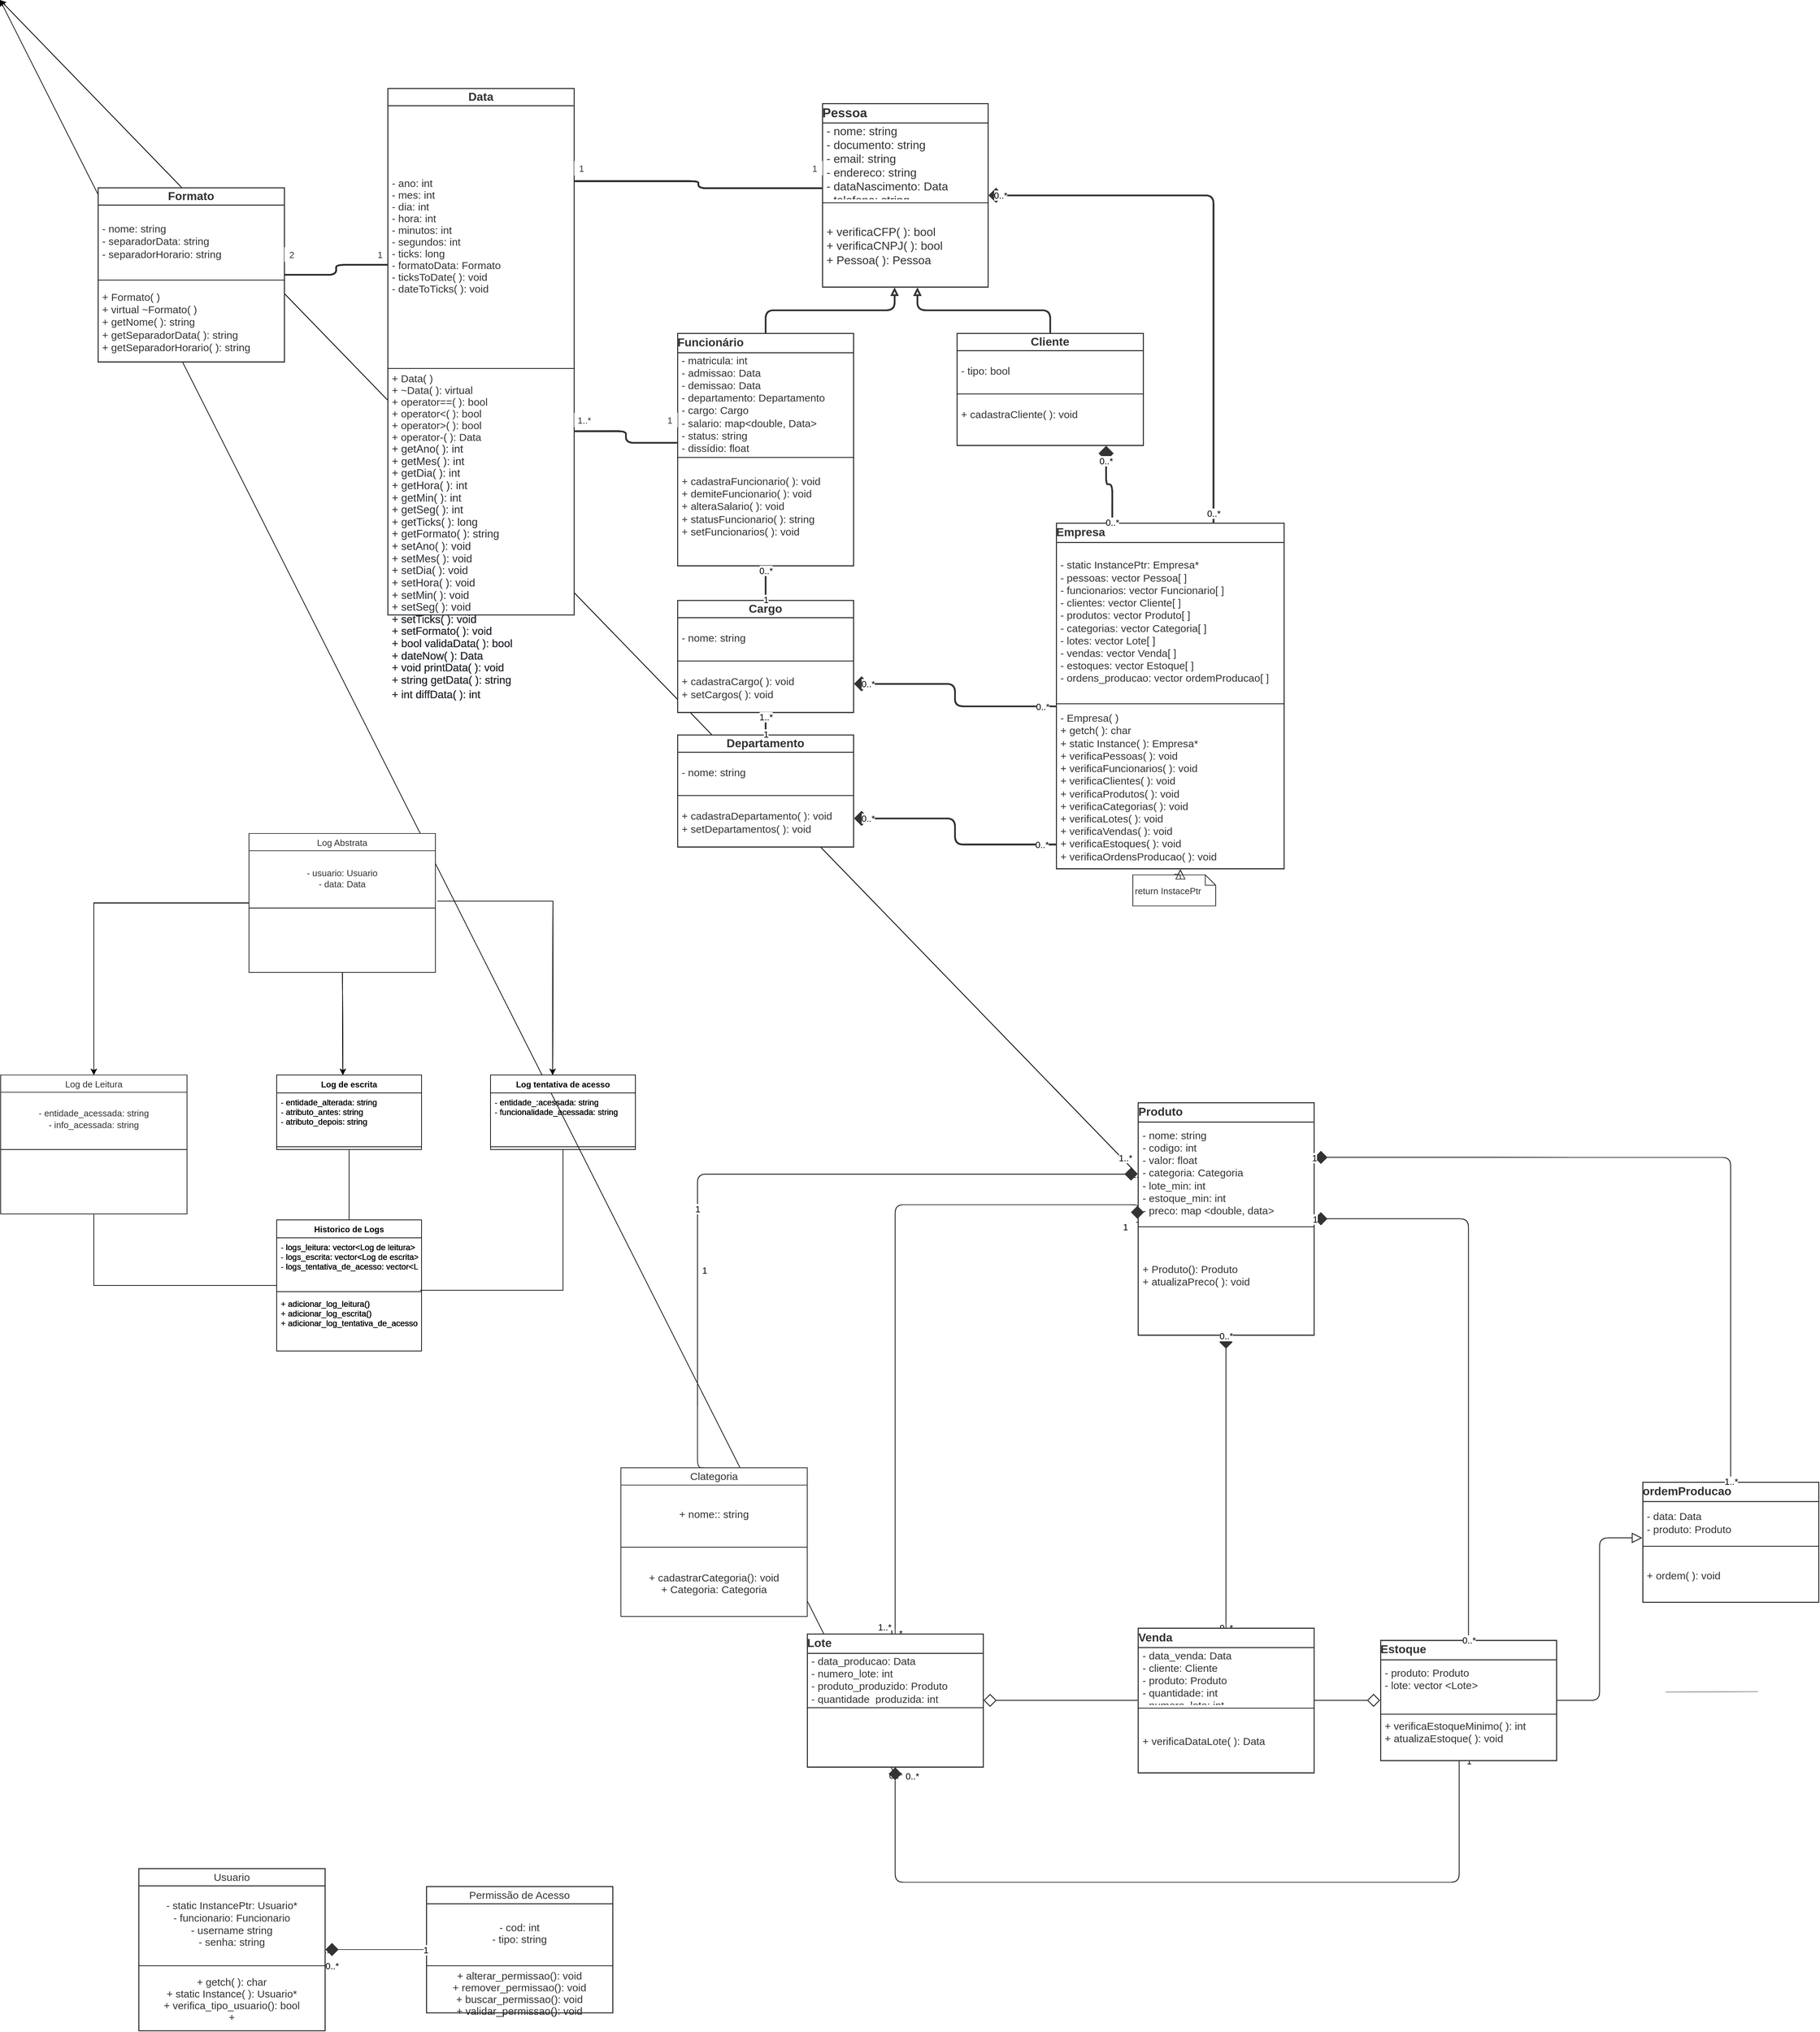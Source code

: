 <mxfile version="20.5.0" type="github" pages="2">
  <diagram id="vkRfV3sPaJB6Ty87iKga" name="Página-1">
    <mxGraphModel dx="2617" dy="787" grid="1" gridSize="10" guides="1" tooltips="1" connect="1" arrows="1" fold="1" page="1" pageScale="1" pageWidth="827" pageHeight="1169" math="0" shadow="0">
      <root>
        <mxCell id="0" />
        <mxCell id="1" parent="0" />
        <UserObject label="1" lucidchartObjectId="8grS7iBBDLPt" id="uS4SArBkVmVLtI8ByykN-2">
          <mxCell style="html=1;overflow=block;blockSpacing=1;whiteSpace=wrap;fontSize=13;fontColor=#333333;align=center;spacing=0;fillColor=#ffffff;strokeWidth=1.5;strokeColor=none;" parent="1" vertex="1">
            <mxGeometry x="479" y="350" width="22" height="21" as="geometry" />
          </mxCell>
        </UserObject>
        <mxCell id="uS4SArBkVmVLtI8ByykN-3" value="Pessoa" style="html=1;overflow=block;blockSpacing=1;swimlane;childLayout=stackLayout;horizontal=1;horizontalStack=0;resizeParent=1;resizeParentMax=0;resizeLast=0;collapsible=0;marginBottom=0;swimlaneFillColor=#ffffff;startSize=28;whiteSpace=wrap;fontSize=18.5;fontColor=#333333;fontStyle=1;align=left;spacing=0;strokeColor=#333333;strokeOpacity=100;strokeWidth=1.5;" parent="1" vertex="1">
          <mxGeometry x="1131" y="142" width="240" height="265.75" as="geometry" />
        </mxCell>
        <mxCell id="uS4SArBkVmVLtI8ByykN-4" value="- nome: string&#xa;- documento: string&#xa;- email: string&#xa;- endereco: string&#xa;- dataNascimento: Data&#xa;- telefone: string" style="part=1;html=1;resizeHeight=0;strokeColor=none;fillColor=none;align=left;verticalAlign=middle;spacingLeft=4;spacingRight=4;overflow=hidden;rotatable=0;points=[[0,0.5],[1,0.5]];portConstraint=eastwest;swimlaneFillColor=#ffffff;strokeOpacity=100;whiteSpace=wrap;fontSize=16.8;fontColor=#333333;" parent="uS4SArBkVmVLtI8ByykN-3" vertex="1">
          <mxGeometry y="28" width="240" height="112" as="geometry" />
        </mxCell>
        <mxCell id="uS4SArBkVmVLtI8ByykN-5" value="" style="line;strokeWidth=1;fillColor=none;align=left;verticalAlign=middle;spacingTop=-1;spacingLeft=3;spacingRight=3;rotatable=0;labelPosition=right;points=[];portConstraint=eastwest;" parent="uS4SArBkVmVLtI8ByykN-3" vertex="1">
          <mxGeometry y="140" width="240" height="8" as="geometry" />
        </mxCell>
        <mxCell id="uS4SArBkVmVLtI8ByykN-6" value="+ verificaCFP( ): bool&lt;br&gt;+ verificaCNPJ( ): bool&lt;br&gt;+ Pessoa( ): Pessoa" style="part=1;html=1;resizeHeight=0;strokeColor=none;fillColor=none;align=left;verticalAlign=middle;spacingLeft=4;spacingRight=4;overflow=hidden;rotatable=0;points=[[0,0.5],[1,0.5]];portConstraint=eastwest;swimlaneFillColor=#ffffff;strokeOpacity=100;whiteSpace=wrap;fontSize=16.8;fontColor=#333333;" parent="uS4SArBkVmVLtI8ByykN-3" vertex="1">
          <mxGeometry y="148" width="240" height="117.75" as="geometry" />
        </mxCell>
        <mxCell id="uS4SArBkVmVLtI8ByykN-7" value="Funcionário" style="html=1;overflow=block;blockSpacing=1;swimlane;childLayout=stackLayout;horizontal=1;horizontalStack=0;resizeParent=1;resizeParentMax=0;resizeLast=0;collapsible=0;marginBottom=0;swimlaneFillColor=#ffffff;startSize=28;whiteSpace=wrap;fontSize=16.8;fontColor=#333333;fontStyle=1;align=left;spacing=0;strokeColor=#333333;strokeOpacity=100;strokeWidth=1.5;" parent="1" vertex="1">
          <mxGeometry x="921" y="475" width="255" height="336.75" as="geometry" />
        </mxCell>
        <mxCell id="uS4SArBkVmVLtI8ByykN-8" value="- matricula: int&#xa;- admissao: Data&#xa;- demissao: Data&#xa;- departamento: Departamento&#xa;- cargo: Cargo&#xa;- salario: map&amp;lt;double, Data&amp;gt;&#xa;- status: string&#xa;- dissídio: float" style="part=1;html=1;resizeHeight=0;strokeColor=none;fillColor=none;align=left;verticalAlign=middle;spacingLeft=4;spacingRight=4;overflow=hidden;rotatable=0;points=[[0,0.5],[1,0.5]];portConstraint=eastwest;swimlaneFillColor=#ffffff;strokeOpacity=100;whiteSpace=wrap;fontSize=15.2;fontColor=#333333;" parent="uS4SArBkVmVLtI8ByykN-7" vertex="1">
          <mxGeometry y="28" width="255" height="148" as="geometry" />
        </mxCell>
        <mxCell id="uS4SArBkVmVLtI8ByykN-9" value="" style="line;strokeWidth=1;fillColor=none;align=left;verticalAlign=middle;spacingTop=-1;spacingLeft=3;spacingRight=3;rotatable=0;labelPosition=right;points=[];portConstraint=eastwest;" parent="uS4SArBkVmVLtI8ByykN-7" vertex="1">
          <mxGeometry y="176" width="255" height="8" as="geometry" />
        </mxCell>
        <mxCell id="uS4SArBkVmVLtI8ByykN-10" value="+ cadastraFuncionario( ): void&#xa;+ demiteFuncionario( ): void&#xa;+ alteraSalario( ): void&#xa;+ statusFuncionario( ): string&#xa;+ setFuncionarios( ): void&#xa;" style="part=1;html=1;resizeHeight=0;strokeColor=none;fillColor=none;align=left;verticalAlign=middle;spacingLeft=4;spacingRight=4;overflow=hidden;rotatable=0;points=[[0,0.5],[1,0.5]];portConstraint=eastwest;swimlaneFillColor=#ffffff;strokeOpacity=100;whiteSpace=wrap;fontSize=15.2;fontColor=#333333;" parent="uS4SArBkVmVLtI8ByykN-7" vertex="1">
          <mxGeometry y="184" width="255" height="152.75" as="geometry" />
        </mxCell>
        <mxCell id="uS4SArBkVmVLtI8ByykN-11" value="Cliente" style="html=1;overflow=block;blockSpacing=1;swimlane;childLayout=stackLayout;horizontal=1;horizontalStack=0;resizeParent=1;resizeParentMax=0;resizeLast=0;collapsible=0;marginBottom=0;swimlaneFillColor=#ffffff;startSize=25;whiteSpace=wrap;fontSize=16.8;fontColor=#333333;fontStyle=1;align=center;spacing=0;strokeColor=#333333;strokeOpacity=100;fillOpacity=100;fillColor=#ffffff;strokeWidth=1.5;" parent="1" vertex="1">
          <mxGeometry x="1326" y="475" width="270" height="162.25" as="geometry" />
        </mxCell>
        <mxCell id="uS4SArBkVmVLtI8ByykN-12" value="- tipo: bool" style="part=1;html=1;resizeHeight=0;strokeColor=none;fillColor=none;align=left;verticalAlign=middle;spacingLeft=4;spacingRight=4;overflow=hidden;rotatable=0;points=[[0,0.5],[1,0.5]];portConstraint=eastwest;swimlaneFillColor=#ffffff;strokeOpacity=100;fillOpacity=100;whiteSpace=wrap;fontSize=15.2;fontColor=#333333;" parent="uS4SArBkVmVLtI8ByykN-11" vertex="1">
          <mxGeometry y="25" width="270" height="59" as="geometry" />
        </mxCell>
        <mxCell id="uS4SArBkVmVLtI8ByykN-13" value="" style="line;strokeWidth=1;fillColor=none;align=left;verticalAlign=middle;spacingTop=-1;spacingLeft=3;spacingRight=3;rotatable=0;labelPosition=right;points=[];portConstraint=eastwest;" parent="uS4SArBkVmVLtI8ByykN-11" vertex="1">
          <mxGeometry y="84" width="270" height="8" as="geometry" />
        </mxCell>
        <mxCell id="uS4SArBkVmVLtI8ByykN-14" value="+ cadastraCliente( ): void&#xa;" style="part=1;html=1;resizeHeight=0;strokeColor=none;fillColor=none;align=left;verticalAlign=middle;spacingLeft=4;spacingRight=4;overflow=hidden;rotatable=0;points=[[0,0.5],[1,0.5]];portConstraint=eastwest;swimlaneFillColor=#ffffff;strokeOpacity=100;fillOpacity=100;whiteSpace=wrap;fontSize=15.2;fontColor=#333333;" parent="uS4SArBkVmVLtI8ByykN-11" vertex="1">
          <mxGeometry y="92" width="270" height="70.25" as="geometry" />
        </mxCell>
        <mxCell id="uS4SArBkVmVLtI8ByykN-15" value="Data" style="html=1;overflow=block;blockSpacing=1;swimlane;childLayout=stackLayout;horizontal=1;horizontalStack=0;resizeParent=1;resizeParentMax=0;resizeLast=0;collapsible=0;marginBottom=0;swimlaneFillColor=#ffffff;startSize=25;whiteSpace=wrap;fontSize=16.8;fontColor=#333333;fontStyle=1;align=center;spacing=0;strokeColor=#333333;strokeOpacity=100;strokeWidth=1.5;" parent="1" vertex="1">
          <mxGeometry x="501" y="120" width="270" height="763" as="geometry" />
        </mxCell>
        <mxCell id="uS4SArBkVmVLtI8ByykN-16" value="&lt;div style=&quot;display: flex; justify-content: flex-start; text-align: left; align-items: baseline; font-size: 0; line-height: 1.25;margin-top: -2px;&quot;&gt;&lt;span&gt;&lt;span style=&quot;font-size:15.2px;color:#333333;&quot;&gt;- ano: int&#xa;&lt;/span&gt;&lt;/span&gt;&lt;/div&gt;&lt;div style=&quot;display: flex; justify-content: flex-start; text-align: left; align-items: baseline; font-size: 0; line-height: 1.25;margin-top: -2px;&quot;&gt;&lt;span&gt;&lt;span style=&quot;font-size:15.2px;color:#333333;&quot;&gt;- mes: int&#xa;&lt;/span&gt;&lt;/span&gt;&lt;/div&gt;&lt;div style=&quot;display: flex; justify-content: flex-start; text-align: left; align-items: baseline; font-size: 0; line-height: 1.25;margin-top: -2px;&quot;&gt;&lt;span&gt;&lt;span style=&quot;font-size:15.2px;color:#333333;&quot;&gt;- dia: int&#xa;&lt;/span&gt;&lt;/span&gt;&lt;/div&gt;&lt;div style=&quot;display: flex; justify-content: flex-start; text-align: left; align-items: baseline; font-size: 0; line-height: 1.25;margin-top: -2px;&quot;&gt;&lt;span&gt;&lt;span style=&quot;font-size:15.2px;color:#333333;&quot;&gt;- hora: int&#xa;&lt;/span&gt;&lt;/span&gt;&lt;/div&gt;&lt;div style=&quot;display: flex; justify-content: flex-start; text-align: left; align-items: baseline; font-size: 0; line-height: 1.25;margin-top: -2px;&quot;&gt;&lt;span&gt;&lt;span style=&quot;font-size:15.2px;color:#333333;&quot;&gt;- minutos: int&#xa;&lt;/span&gt;&lt;/span&gt;&lt;/div&gt;&lt;div style=&quot;display: flex; justify-content: flex-start; text-align: left; align-items: baseline; font-size: 0; line-height: 1.25;margin-top: -2px;&quot;&gt;&lt;span&gt;&lt;span style=&quot;font-size:15.2px;color:#333333;&quot;&gt;- segundos: int&#xa;&lt;/span&gt;&lt;/span&gt;&lt;/div&gt;&lt;div style=&quot;display: flex; justify-content: flex-start; text-align: left; align-items: baseline; font-size: 0; line-height: 1.25;margin-top: -2px;&quot;&gt;&lt;span&gt;&lt;span style=&quot;font-size:15.2px;color:#333333;&quot;&gt;- ticks: long&#xa;&lt;/span&gt;&lt;/span&gt;&lt;/div&gt;&lt;div style=&quot;display: flex; justify-content: flex-start; text-align: left; align-items: baseline; font-size: 0; line-height: 1.25;margin-top: -2px;&quot;&gt;&lt;span&gt;&lt;span style=&quot;font-size:15.2px;color:#333333;&quot;&gt;- formatoData: Formato&#xa;&lt;/span&gt;&lt;/span&gt;&lt;/div&gt;&lt;div style=&quot;display: flex; justify-content: flex-start; text-align: left; align-items: baseline; font-size: 0; line-height: 1.25;margin-top: -2px;&quot;&gt;&lt;span&gt;&lt;span style=&quot;font-size:15.2px;color:#333333;&quot;&gt;- ticksToDate( ): void&#xa;&lt;/span&gt;&lt;/span&gt;&lt;/div&gt;&lt;div style=&quot;display: flex; justify-content: flex-start; text-align: left; align-items: baseline; font-size: 0; line-height: 1.25;margin-top: -2px;&quot;&gt;&lt;span&gt;&lt;span style=&quot;font-size:15.2px;color:#333333;&quot;&gt;- dateToTicks( ): void&lt;/span&gt;&lt;/span&gt;&lt;/div&gt;" style="part=1;html=1;resizeHeight=0;strokeColor=none;fillColor=none;verticalAlign=middle;spacingLeft=4;spacingRight=4;overflow=hidden;rotatable=0;points=[[0,0.5],[1,0.5]];portConstraint=eastwest;swimlaneFillColor=#ffffff;strokeOpacity=100;whiteSpace=wrap;fontSize=15.2;fontColor=#333333;align=left;" parent="uS4SArBkVmVLtI8ByykN-15" vertex="1">
          <mxGeometry y="25" width="270" height="377" as="geometry" />
        </mxCell>
        <mxCell id="uS4SArBkVmVLtI8ByykN-17" value="" style="line;strokeWidth=1;fillColor=none;align=left;verticalAlign=middle;spacingTop=-1;spacingLeft=3;spacingRight=3;rotatable=0;labelPosition=right;points=[];portConstraint=eastwest;" parent="uS4SArBkVmVLtI8ByykN-15" vertex="1">
          <mxGeometry y="402" width="270" height="8" as="geometry" />
        </mxCell>
        <mxCell id="uS4SArBkVmVLtI8ByykN-18" value="&lt;div style=&quot;display: flex; justify-content: flex-start; text-align: left; align-items: baseline; font-size: 0; line-height: 1.25;margin-top: -2px;&quot;&gt;&lt;span&gt;&lt;span style=&quot;font-size:15.2px;color:#333333;&quot;&gt;+ Data( )&#xa;&lt;/span&gt;&lt;/span&gt;&lt;/div&gt;&lt;div style=&quot;display: flex; justify-content: flex-start; text-align: left; align-items: baseline; font-size: 0; line-height: 1.25;margin-top: -2px;&quot;&gt;&lt;span&gt;&lt;span style=&quot;font-size:15.2px;color:#333333;&quot;&gt;+ ~Data( ): virtual&#xa;&lt;/span&gt;&lt;/span&gt;&lt;/div&gt;&lt;div style=&quot;display: flex; justify-content: flex-start; text-align: left; align-items: baseline; font-size: 0; line-height: 1.25;margin-top: -2px;&quot;&gt;&lt;span&gt;&lt;span style=&quot;font-size:15.2px;color:#333333;&quot;&gt;+ operator==( ): bool&#xa;&lt;/span&gt;&lt;/span&gt;&lt;/div&gt;&lt;div style=&quot;display: flex; justify-content: flex-start; text-align: left; align-items: baseline; font-size: 0; line-height: 1.25;margin-top: -2px;&quot;&gt;&lt;span&gt;&lt;span style=&quot;font-size:15.2px;color:#333333;&quot;&gt;+ operator&amp;lt;( ): bool&#xa;&lt;/span&gt;&lt;/span&gt;&lt;/div&gt;&lt;div style=&quot;display: flex; justify-content: flex-start; text-align: left; align-items: baseline; font-size: 0; line-height: 1.25;margin-top: -2px;&quot;&gt;&lt;span&gt;&lt;span style=&quot;font-size:15.2px;color:#333333;&quot;&gt;+ operator&amp;gt;( ): bool&#xa;&lt;/span&gt;&lt;/span&gt;&lt;/div&gt;&lt;div style=&quot;display: flex; justify-content: flex-start; text-align: left; align-items: baseline; font-size: 0; line-height: 1.25;margin-top: -2px;&quot;&gt;&lt;span&gt;&lt;span style=&quot;font-size:15.2px;color:#333333;&quot;&gt;+ operator-( ): Data&#xa;&lt;/span&gt;&lt;/span&gt;&lt;/div&gt;&lt;div style=&quot;display: flex; justify-content: flex-start; text-align: left; align-items: baseline; font-size: 0; line-height: 1.25;margin-top: -2px;&quot;&gt;&lt;span&gt;&lt;span style=&quot;font-size:15.7px;color:#282c33;&quot;&gt;+ getAno( ): int&#xa;&lt;/span&gt;&lt;/span&gt;&lt;/div&gt;&lt;div style=&quot;display: flex; justify-content: flex-start; text-align: left; align-items: baseline; font-size: 0; line-height: 1.25;margin-top: -2px;&quot;&gt;&lt;span&gt;&lt;span style=&quot;font-size:15.7px;color:#282c33;&quot;&gt;+ getMes( ): int&#xa;&lt;/span&gt;&lt;/span&gt;&lt;/div&gt;&lt;div style=&quot;display: flex; justify-content: flex-start; text-align: left; align-items: baseline; font-size: 0; line-height: 1.25;margin-top: -2px;&quot;&gt;&lt;span&gt;&lt;span style=&quot;font-size:15.7px;color:#282c33;&quot;&gt;+ getDia( ): int&#xa;&lt;/span&gt;&lt;/span&gt;&lt;/div&gt;&lt;div style=&quot;display: flex; justify-content: flex-start; text-align: left; align-items: baseline; font-size: 0; line-height: 1.25;margin-top: -2px;&quot;&gt;&lt;span&gt;&lt;span style=&quot;font-size:15.7px;color:#282c33;&quot;&gt;+ getHora( ): int&#xa;&lt;/span&gt;&lt;/span&gt;&lt;/div&gt;&lt;div style=&quot;display: flex; justify-content: flex-start; text-align: left; align-items: baseline; font-size: 0; line-height: 1.25;margin-top: -2px;&quot;&gt;&lt;span&gt;&lt;span style=&quot;font-size:15.7px;color:#282c33;&quot;&gt;+ getMin( ): int&#xa;&lt;/span&gt;&lt;/span&gt;&lt;/div&gt;&lt;div style=&quot;display: flex; justify-content: flex-start; text-align: left; align-items: baseline; font-size: 0; line-height: 1.25;margin-top: -2px;&quot;&gt;&lt;span&gt;&lt;span style=&quot;font-size:15.7px;color:#282c33;&quot;&gt;+ getSeg( ): int&#xa;&lt;/span&gt;&lt;/span&gt;&lt;/div&gt;&lt;div style=&quot;display: flex; justify-content: flex-start; text-align: left; align-items: baseline; font-size: 0; line-height: 1.25;margin-top: -2px;&quot;&gt;&lt;span&gt;&lt;span style=&quot;font-size:15.7px;color:#282c33;&quot;&gt;+ getTicks( ): long&#xa;&lt;/span&gt;&lt;/span&gt;&lt;/div&gt;&lt;div style=&quot;display: flex; justify-content: flex-start; text-align: left; align-items: baseline; font-size: 0; line-height: 1.25;margin-top: -2px;&quot;&gt;&lt;span&gt;&lt;span style=&quot;font-size:15.7px;color:#282c33;&quot;&gt;+ getFormato( ): string&#xa;&lt;/span&gt;&lt;/span&gt;&lt;/div&gt;&lt;div style=&quot;display: flex; justify-content: flex-start; text-align: left; align-items: baseline; font-size: 0; line-height: 1.25;margin-top: -2px;&quot;&gt;&lt;span&gt;&lt;span style=&quot;font-size:15.7px;color:#282c33;&quot;&gt;+ setAno( ): void&#xa;&lt;/span&gt;&lt;/span&gt;&lt;/div&gt;&lt;div style=&quot;display: flex; justify-content: flex-start; text-align: left; align-items: baseline; font-size: 0; line-height: 1.25;margin-top: -2px;&quot;&gt;&lt;span&gt;&lt;span style=&quot;font-size:15.7px;color:#282c33;&quot;&gt;+ setMes( ): void&#xa;&lt;/span&gt;&lt;/span&gt;&lt;/div&gt;&lt;div style=&quot;display: flex; justify-content: flex-start; text-align: left; align-items: baseline; font-size: 0; line-height: 1.25;margin-top: -2px;&quot;&gt;&lt;span&gt;&lt;span style=&quot;font-size:15.7px;color:#282c33;&quot;&gt;+ setDia( ): void&#xa;&lt;/span&gt;&lt;/span&gt;&lt;/div&gt;&lt;div style=&quot;display: flex; justify-content: flex-start; text-align: left; align-items: baseline; font-size: 0; line-height: 1.25;margin-top: -2px;&quot;&gt;&lt;span&gt;&lt;span style=&quot;font-size:15.7px;color:#282c33;&quot;&gt;+ setHora( ): void&#xa;&lt;/span&gt;&lt;/span&gt;&lt;/div&gt;&lt;div style=&quot;display: flex; justify-content: flex-start; text-align: left; align-items: baseline; font-size: 0; line-height: 1.25;margin-top: -2px;&quot;&gt;&lt;span&gt;&lt;span style=&quot;font-size:15.7px;color:#282c33;&quot;&gt;+ setMin( ): void&#xa;&lt;/span&gt;&lt;/span&gt;&lt;/div&gt;&lt;div style=&quot;display: flex; justify-content: flex-start; text-align: left; align-items: baseline; font-size: 0; line-height: 1.25;margin-top: -2px;&quot;&gt;&lt;span&gt;&lt;span style=&quot;font-size:15.7px;color:#282c33;&quot;&gt;+ setSeg( ): void&#xa;&lt;/span&gt;&lt;/span&gt;&lt;/div&gt;&lt;div style=&quot;display: flex; justify-content: flex-start; text-align: left; align-items: baseline; font-size: 0; line-height: 1.25;margin-top: -2px;&quot;&gt;&lt;span&gt;&lt;span style=&quot;font-size:15.7px;color:#282c33;&quot;&gt;+ setTicks( ): void&#xa;&lt;/span&gt;&lt;/span&gt;&lt;/div&gt;&lt;div style=&quot;display: flex; justify-content: flex-start; text-align: left; align-items: baseline; font-size: 0; line-height: 1.25;margin-top: -2px;&quot;&gt;&lt;span&gt;&lt;span style=&quot;font-size:15.7px;color:#282c33;&quot;&gt;+ setFormato( ): void&#xa;&lt;/span&gt;&lt;/span&gt;&lt;/div&gt;&lt;div style=&quot;display: flex; justify-content: flex-start; text-align: left; align-items: baseline; font-size: 0; line-height: 1.25;margin-top: -2px;&quot;&gt;&lt;span&gt;&lt;span style=&quot;font-size:15.7px;color:#282c33;&quot;&gt;+ bool validaData( ): bool    &#xa;&lt;/span&gt;&lt;/span&gt;&lt;/div&gt;&lt;div style=&quot;display: flex; justify-content: flex-start; text-align: left; align-items: baseline; font-size: 0; line-height: 1.25;margin-top: -2px;&quot;&gt;&lt;span&gt;&lt;span style=&quot;font-size:15.7px;color:#282c33;&quot;&gt;+ dateNow( ): Data   &#xa;&lt;/span&gt;&lt;/span&gt;&lt;/div&gt;&lt;div style=&quot;display: flex; justify-content: flex-start; text-align: left; align-items: baseline; font-size: 0; line-height: 1.25;margin-top: -2px;&quot;&gt;&lt;span&gt;&lt;span style=&quot;font-size:15.7px;color:#282c33;&quot;&gt;+ void printData( ): void      &#xa;&lt;/span&gt;&lt;/span&gt;&lt;/div&gt;&lt;div style=&quot;display: flex; justify-content: flex-start; text-align: left; align-items: baseline; font-size: 0; line-height: 1.25;margin-top: -2px;&quot;&gt;&lt;span&gt;&lt;span style=&quot;font-size:15.7px;color:#282c33;&quot;&gt;+ string getData( ): string  &#xa;&lt;/span&gt;&lt;/span&gt;&lt;/div&gt;&lt;div style=&quot;display: flex; justify-content: flex-start; text-align: left; align-items: baseline; font-size: 0; line-height: 1.25;margin-top: -2px;&quot;&gt;&lt;span&gt;&lt;span style=&quot;font-size:15.7px;color:#282c33;&quot;&gt;+ int diffData( ): int &lt;/span&gt;&lt;span style=&quot;font-size:19px;color:#282c33;&quot;&gt;  &lt;/span&gt;&lt;/span&gt;&lt;/div&gt;" style="part=1;resizeHeight=0;strokeColor=none;fillColor=none;align=left;verticalAlign=middle;spacingLeft=4;spacingRight=4;rotatable=0;points=[[0,0.5],[1,0.5]];portConstraint=eastwest;swimlaneFillColor=#ffffff;strokeOpacity=100;whiteSpace=wrap;overflow=block;blockSpacing=1;html=1;fontSize=13;" parent="uS4SArBkVmVLtI8ByykN-15" vertex="1">
          <mxGeometry y="410" width="270" height="353" as="geometry" />
        </mxCell>
        <UserObject label="" lucidchartObjectId="xvnSRWTbx0TX" id="uS4SArBkVmVLtI8ByykN-19">
          <mxCell style="html=1;jettySize=18;whiteSpace=wrap;fontSize=13;strokeColor=#333333;strokeOpacity=100;strokeWidth=2.3;rounded=1;arcSize=24;edgeStyle=orthogonalEdgeStyle;startArrow=none;endArrow=block;endFill=0;exitX=0.5;exitY=-0.005;exitPerimeter=0;entryX=0.573;entryY=1.003;entryPerimeter=0;" parent="1" source="uS4SArBkVmVLtI8ByykN-11" target="uS4SArBkVmVLtI8ByykN-3" edge="1">
            <mxGeometry width="100" height="100" relative="1" as="geometry">
              <Array as="points" />
            </mxGeometry>
          </mxCell>
        </UserObject>
        <UserObject label="" lucidchartObjectId="VvnSViH1~Eex" id="uS4SArBkVmVLtI8ByykN-20">
          <mxCell style="html=1;jettySize=18;whiteSpace=wrap;fontSize=13;strokeColor=#333333;strokeOpacity=100;strokeWidth=2.3;rounded=1;arcSize=24;edgeStyle=orthogonalEdgeStyle;startArrow=none;endArrow=block;endFill=0;exitX=0.5;exitY=-0.002;exitPerimeter=0;entryX=0.435;entryY=1.003;entryPerimeter=0;" parent="1" source="uS4SArBkVmVLtI8ByykN-7" target="uS4SArBkVmVLtI8ByykN-3" edge="1">
            <mxGeometry width="100" height="100" relative="1" as="geometry">
              <Array as="points" />
            </mxGeometry>
          </mxCell>
        </UserObject>
        <mxCell id="uS4SArBkVmVLtI8ByykN-21" value="Formato" style="html=1;overflow=block;blockSpacing=1;swimlane;childLayout=stackLayout;horizontal=1;horizontalStack=0;resizeParent=1;resizeParentMax=0;resizeLast=0;collapsible=0;marginBottom=0;swimlaneFillColor=#ffffff;startSize=25;whiteSpace=wrap;fontSize=16.8;fontColor=#333333;fontStyle=1;align=center;spacing=0;strokeColor=#333333;strokeOpacity=100;fillOpacity=100;fillColor=#ffffff;strokeWidth=1.5;" parent="1" vertex="1">
          <mxGeometry x="81" y="264" width="270" height="252.25" as="geometry" />
        </mxCell>
        <mxCell id="uS4SArBkVmVLtI8ByykN-22" value="- nome: string&#xa;- separadorData: string&#xa;- separadorHorario: string" style="part=1;html=1;resizeHeight=0;strokeColor=none;fillColor=none;align=left;verticalAlign=middle;spacingLeft=4;spacingRight=4;overflow=hidden;rotatable=0;points=[[0,0.5],[1,0.5]];portConstraint=eastwest;swimlaneFillColor=#ffffff;strokeOpacity=100;fillOpacity=100;whiteSpace=wrap;fontSize=15.2;fontColor=#333333;" parent="uS4SArBkVmVLtI8ByykN-21" vertex="1">
          <mxGeometry y="25" width="270" height="105" as="geometry" />
        </mxCell>
        <mxCell id="uS4SArBkVmVLtI8ByykN-23" value="" style="line;strokeWidth=1;fillColor=none;align=left;verticalAlign=middle;spacingTop=-1;spacingLeft=3;spacingRight=3;rotatable=0;labelPosition=right;points=[];portConstraint=eastwest;" parent="uS4SArBkVmVLtI8ByykN-21" vertex="1">
          <mxGeometry y="130" width="270" height="8" as="geometry" />
        </mxCell>
        <mxCell id="uS4SArBkVmVLtI8ByykN-24" value="+ Formato( )&#xa;+ virtual ~Formato( )&#xa;+ getNome( ): string&#xa;+ getSeparadorData( ): string&#xa;+ getSeparadorHorario( ): string" style="part=1;html=1;resizeHeight=0;strokeColor=none;fillColor=none;align=left;verticalAlign=middle;spacingLeft=4;spacingRight=4;overflow=hidden;rotatable=0;points=[[0,0.5],[1,0.5]];portConstraint=eastwest;swimlaneFillColor=#ffffff;strokeOpacity=100;fillOpacity=100;whiteSpace=wrap;fontSize=15.2;fontColor=#333333;" parent="uS4SArBkVmVLtI8ByykN-21" vertex="1">
          <mxGeometry y="138" width="270" height="114.25" as="geometry" />
        </mxCell>
        <UserObject label="" lucidchartObjectId="HZqS9BVGeuSc" id="uS4SArBkVmVLtI8ByykN-25">
          <mxCell style="html=1;jettySize=18;whiteSpace=wrap;fontSize=13;strokeColor=#282c33;strokeOpacity=100;strokeWidth=2.3;rounded=1;arcSize=24;edgeStyle=orthogonalEdgeStyle;startArrow=none;endArrow=none;exitX=-0.003;exitY=0.461;exitPerimeter=0;entryX=1.003;entryY=0.176;entryPerimeter=0;" parent="1" source="uS4SArBkVmVLtI8ByykN-3" target="uS4SArBkVmVLtI8ByykN-15" edge="1">
            <mxGeometry width="100" height="100" relative="1" as="geometry">
              <Array as="points" />
            </mxGeometry>
          </mxCell>
        </UserObject>
        <UserObject label="" lucidchartObjectId="VZqS2u1qNekI" id="uS4SArBkVmVLtI8ByykN-26">
          <mxCell style="html=1;jettySize=18;whiteSpace=wrap;fontSize=13;strokeColor=#282c33;strokeOpacity=100;strokeWidth=2.3;rounded=1;arcSize=24;edgeStyle=orthogonalEdgeStyle;startArrow=none;endArrow=none;exitX=1.003;exitY=0.5;exitPerimeter=0;entryX=-0.003;entryY=0.335;entryPerimeter=0;" parent="1" source="uS4SArBkVmVLtI8ByykN-21" target="uS4SArBkVmVLtI8ByykN-15" edge="1">
            <mxGeometry width="100" height="100" relative="1" as="geometry">
              <Array as="points" />
            </mxGeometry>
          </mxCell>
        </UserObject>
        <UserObject label="" lucidchartObjectId="d0qS6z2qbSeq" id="uS4SArBkVmVLtI8ByykN-27">
          <mxCell style="html=1;jettySize=18;whiteSpace=wrap;fontSize=13;strokeColor=#333333;strokeOpacity=100;strokeWidth=2.3;rounded=1;arcSize=24;edgeStyle=orthogonalEdgeStyle;startArrow=none;endArrow=none;exitX=-0.003;exitY=0.471;exitPerimeter=0;entryX=1.003;entryY=0.651;entryPerimeter=0;" parent="1" source="uS4SArBkVmVLtI8ByykN-7" target="uS4SArBkVmVLtI8ByykN-15" edge="1">
            <mxGeometry width="100" height="100" relative="1" as="geometry">
              <Array as="points" />
            </mxGeometry>
          </mxCell>
        </UserObject>
        <UserObject label="2" lucidchartObjectId="rhrSo2Qi_Fyk" id="uS4SArBkVmVLtI8ByykN-28">
          <mxCell style="html=1;overflow=block;blockSpacing=1;whiteSpace=wrap;fontSize=13;fontColor=#333333;align=center;spacing=0;fillColor=#ffffff;strokeWidth=1.5;strokeColor=none;" parent="1" vertex="1">
            <mxGeometry x="351" y="350" width="22" height="21" as="geometry" />
          </mxCell>
        </UserObject>
        <UserObject label="1" lucidchartObjectId="6hrSMT7oo91J" id="uS4SArBkVmVLtI8ByykN-29">
          <mxCell style="html=1;overflow=block;blockSpacing=1;whiteSpace=wrap;fontSize=13;fontColor=#333333;align=center;spacing=0;fillColor=#ffffff;strokeWidth=1.5;strokeColor=none;" parent="1" vertex="1">
            <mxGeometry x="771" y="225" width="22" height="21" as="geometry" />
          </mxCell>
        </UserObject>
        <UserObject label="1" lucidchartObjectId="firSxkdLpSeg" id="uS4SArBkVmVLtI8ByykN-30">
          <mxCell style="html=1;overflow=block;blockSpacing=1;whiteSpace=wrap;fontSize=13;fontColor=#333333;align=center;spacing=0;fillColor=#ffffff;strokeWidth=1.5;strokeColor=none;" parent="1" vertex="1">
            <mxGeometry x="1109" y="225" width="22" height="21" as="geometry" />
          </mxCell>
        </UserObject>
        <UserObject label="1" lucidchartObjectId="vjrSe8KAuUE_" id="uS4SArBkVmVLtI8ByykN-31">
          <mxCell style="html=1;overflow=block;blockSpacing=1;whiteSpace=wrap;fontSize=13;fontColor=#333333;align=center;spacing=0;fillColor=#ffffff;strokeWidth=1.5;strokeColor=none;" parent="1" vertex="1">
            <mxGeometry x="899" y="590" width="22" height="21" as="geometry" />
          </mxCell>
        </UserObject>
        <UserObject label="1..*" lucidchartObjectId="yjrSmSvtmVET" id="uS4SArBkVmVLtI8ByykN-32">
          <mxCell style="html=1;overflow=block;blockSpacing=1;whiteSpace=wrap;fontSize=13;fontColor=#333333;align=center;spacing=0;fillColor=#ffffff;strokeWidth=1.5;strokeColor=none;" parent="1" vertex="1">
            <mxGeometry x="771" y="590" width="30" height="21" as="geometry" />
          </mxCell>
        </UserObject>
        <mxCell id="uS4SArBkVmVLtI8ByykN-33" value="Cargo" style="html=1;overflow=block;blockSpacing=1;swimlane;childLayout=stackLayout;horizontal=1;horizontalStack=0;resizeParent=1;resizeParentMax=0;resizeLast=0;collapsible=0;marginBottom=0;swimlaneFillColor=#ffffff;startSize=25;whiteSpace=wrap;fontSize=16.8;fontColor=#333333;fontStyle=1;align=center;spacing=0;strokeColor=#333333;strokeOpacity=100;fillOpacity=100;fillColor=#ffffff;strokeWidth=1.5;" parent="1" vertex="1">
          <mxGeometry x="921" y="862" width="255" height="162.25" as="geometry" />
        </mxCell>
        <mxCell id="uS4SArBkVmVLtI8ByykN-34" value="- nome: string " style="part=1;html=1;resizeHeight=0;strokeColor=none;fillColor=none;align=left;verticalAlign=middle;spacingLeft=4;spacingRight=4;overflow=hidden;rotatable=0;points=[[0,0.5],[1,0.5]];portConstraint=eastwest;swimlaneFillColor=#ffffff;strokeOpacity=100;fillOpacity=100;whiteSpace=wrap;fontSize=15.2;fontColor=#333333;" parent="uS4SArBkVmVLtI8ByykN-33" vertex="1">
          <mxGeometry y="25" width="255" height="59" as="geometry" />
        </mxCell>
        <mxCell id="uS4SArBkVmVLtI8ByykN-35" value="" style="line;strokeWidth=1;fillColor=none;align=left;verticalAlign=middle;spacingTop=-1;spacingLeft=3;spacingRight=3;rotatable=0;labelPosition=right;points=[];portConstraint=eastwest;" parent="uS4SArBkVmVLtI8ByykN-33" vertex="1">
          <mxGeometry y="84" width="255" height="8" as="geometry" />
        </mxCell>
        <mxCell id="uS4SArBkVmVLtI8ByykN-36" value="+ cadastraCargo( ): void&#xa;+ setCargos( ): void" style="part=1;html=1;resizeHeight=0;strokeColor=none;fillColor=none;align=left;verticalAlign=middle;spacingLeft=4;spacingRight=4;overflow=hidden;rotatable=0;points=[[0,0.5],[1,0.5]];portConstraint=eastwest;swimlaneFillColor=#ffffff;strokeOpacity=100;fillOpacity=100;whiteSpace=wrap;fontSize=15.2;fontColor=#333333;" parent="uS4SArBkVmVLtI8ByykN-33" vertex="1">
          <mxGeometry y="92" width="255" height="70.25" as="geometry" />
        </mxCell>
        <mxCell id="uS4SArBkVmVLtI8ByykN-37" value="Departamento" style="html=1;overflow=block;blockSpacing=1;swimlane;childLayout=stackLayout;horizontal=1;horizontalStack=0;resizeParent=1;resizeParentMax=0;resizeLast=0;collapsible=0;marginBottom=0;swimlaneFillColor=#ffffff;startSize=25;whiteSpace=wrap;fontSize=16.8;fontColor=#333333;fontStyle=1;align=center;spacing=0;strokeColor=#333333;strokeOpacity=100;fillOpacity=100;fillColor=#ffffff;strokeWidth=1.5;" parent="1" vertex="1">
          <mxGeometry x="921" y="1057" width="255" height="162.25" as="geometry" />
        </mxCell>
        <mxCell id="uS4SArBkVmVLtI8ByykN-38" value="- nome: string " style="part=1;html=1;resizeHeight=0;strokeColor=none;fillColor=none;align=left;verticalAlign=middle;spacingLeft=4;spacingRight=4;overflow=hidden;rotatable=0;points=[[0,0.5],[1,0.5]];portConstraint=eastwest;swimlaneFillColor=#ffffff;strokeOpacity=100;fillOpacity=100;whiteSpace=wrap;fontSize=15.2;fontColor=#333333;" parent="uS4SArBkVmVLtI8ByykN-37" vertex="1">
          <mxGeometry y="25" width="255" height="59" as="geometry" />
        </mxCell>
        <mxCell id="uS4SArBkVmVLtI8ByykN-39" value="" style="line;strokeWidth=1;fillColor=none;align=left;verticalAlign=middle;spacingTop=-1;spacingLeft=3;spacingRight=3;rotatable=0;labelPosition=right;points=[];portConstraint=eastwest;" parent="uS4SArBkVmVLtI8ByykN-37" vertex="1">
          <mxGeometry y="84" width="255" height="8" as="geometry" />
        </mxCell>
        <mxCell id="uS4SArBkVmVLtI8ByykN-40" value="+ cadastraDepartamento( ): void&#xa;+ setDepartamentos( ): void" style="part=1;html=1;resizeHeight=0;strokeColor=none;fillColor=none;align=left;verticalAlign=middle;spacingLeft=4;spacingRight=4;overflow=hidden;rotatable=0;points=[[0,0.5],[1,0.5]];portConstraint=eastwest;swimlaneFillColor=#ffffff;strokeOpacity=100;fillOpacity=100;whiteSpace=wrap;fontSize=15.2;fontColor=#333333;" parent="uS4SArBkVmVLtI8ByykN-37" vertex="1">
          <mxGeometry y="92" width="255" height="70.25" as="geometry" />
        </mxCell>
        <UserObject label="" lucidchartObjectId="OZuYnCCOkPfK" id="uS4SArBkVmVLtI8ByykN-41">
          <mxCell style="html=1;jettySize=18;whiteSpace=wrap;fontSize=13;strokeColor=#333333;strokeOpacity=100;strokeWidth=2.3;rounded=1;arcSize=24;edgeStyle=orthogonalEdgeStyle;startArrow=none;endArrow=none;exitX=0.5;exitY=-0.005;exitPerimeter=0;entryX=0.5;entryY=1.002;entryPerimeter=0;" parent="1" source="uS4SArBkVmVLtI8ByykN-33" target="uS4SArBkVmVLtI8ByykN-7" edge="1">
            <mxGeometry width="100" height="100" relative="1" as="geometry">
              <Array as="points" />
            </mxGeometry>
          </mxCell>
        </UserObject>
        <mxCell id="uS4SArBkVmVLtI8ByykN-42" value="1" style="text;html=1;resizable=0;labelBackgroundColor=default;align=center;verticalAlign=middle;fontSize=13;" parent="uS4SArBkVmVLtI8ByykN-41" vertex="1">
          <mxGeometry x="-1" relative="1" as="geometry">
            <mxPoint as="offset" />
          </mxGeometry>
        </mxCell>
        <mxCell id="uS4SArBkVmVLtI8ByykN-43" value="0..*" style="text;html=1;resizable=0;labelBackgroundColor=default;align=center;verticalAlign=middle;fontSize=13;" parent="uS4SArBkVmVLtI8ByykN-41" vertex="1">
          <mxGeometry x="0.73" relative="1" as="geometry">
            <mxPoint as="offset" />
          </mxGeometry>
        </mxCell>
        <UserObject label="" lucidchartObjectId="6ZuYCkr.T5we" id="uS4SArBkVmVLtI8ByykN-44">
          <mxCell style="html=1;jettySize=18;whiteSpace=wrap;fontSize=13;strokeColor=#333333;strokeOpacity=100;strokeWidth=2.3;rounded=1;arcSize=24;edgeStyle=orthogonalEdgeStyle;startArrow=none;endArrow=none;exitX=0.5;exitY=-0.005;exitPerimeter=0;entryX=0.5;entryY=1.005;entryPerimeter=0;" parent="1" source="uS4SArBkVmVLtI8ByykN-37" target="uS4SArBkVmVLtI8ByykN-33" edge="1">
            <mxGeometry width="100" height="100" relative="1" as="geometry">
              <Array as="points" />
            </mxGeometry>
          </mxCell>
        </UserObject>
        <mxCell id="uS4SArBkVmVLtI8ByykN-45" value="1" style="text;html=1;resizable=0;labelBackgroundColor=default;align=center;verticalAlign=middle;fontSize=13;" parent="uS4SArBkVmVLtI8ByykN-44" vertex="1">
          <mxGeometry x="-1" relative="1" as="geometry">
            <mxPoint as="offset" />
          </mxGeometry>
        </mxCell>
        <mxCell id="uS4SArBkVmVLtI8ByykN-46" value="1..*" style="text;html=1;resizable=0;labelBackgroundColor=default;align=center;verticalAlign=middle;fontSize=13;" parent="uS4SArBkVmVLtI8ByykN-44" vertex="1">
          <mxGeometry x="0.596" relative="1" as="geometry">
            <mxPoint as="offset" />
          </mxGeometry>
        </mxCell>
        <mxCell id="uS4SArBkVmVLtI8ByykN-47" value="Empresa" style="html=1;overflow=block;blockSpacing=1;swimlane;childLayout=stackLayout;horizontal=1;horizontalStack=0;resizeParent=1;resizeParentMax=0;resizeLast=0;collapsible=0;marginBottom=0;swimlaneFillColor=#ffffff;startSize=28;whiteSpace=wrap;fontSize=16.8;fontColor=#333333;fontStyle=1;align=left;spacing=0;strokeColor=#333333;strokeOpacity=100;strokeWidth=1.5;" parent="1" vertex="1">
          <mxGeometry x="1470" y="750" width="330" height="500.75" as="geometry" />
        </mxCell>
        <mxCell id="uS4SArBkVmVLtI8ByykN-48" value="- static InstancePtr: Empresa*&#xa;- pessoas: vector Pessoa[ ]&#xa;- funcionarios: vector Funcionario[ ]&#xa;- clientes: vector Cliente[ ]&#xa;- produtos: vector Produto[ ]&#xa;- categorias: vector Categoria[ ]&#xa;- lotes: vector Lote[ ]&#xa;- vendas: vector Venda[ ]&#xa;- estoques: vector Estoque[ ]&#xa;- ordens_producao: vector ordemProducao[ ]" style="part=1;html=1;resizeHeight=0;strokeColor=none;fillColor=none;align=left;verticalAlign=middle;spacingLeft=4;spacingRight=4;overflow=hidden;rotatable=0;points=[[0,0.5],[1,0.5]];portConstraint=eastwest;swimlaneFillColor=#ffffff;strokeOpacity=100;whiteSpace=wrap;fontSize=15.2;fontColor=#333333;" parent="uS4SArBkVmVLtI8ByykN-47" vertex="1">
          <mxGeometry y="28" width="330" height="230" as="geometry" />
        </mxCell>
        <mxCell id="uS4SArBkVmVLtI8ByykN-49" value="" style="line;strokeWidth=1;fillColor=none;align=left;verticalAlign=middle;spacingTop=-1;spacingLeft=3;spacingRight=3;rotatable=0;labelPosition=right;points=[];portConstraint=eastwest;" parent="uS4SArBkVmVLtI8ByykN-47" vertex="1">
          <mxGeometry y="258" width="330" height="8" as="geometry" />
        </mxCell>
        <mxCell id="uS4SArBkVmVLtI8ByykN-50" value="- Empresa( )&#xa;+ getch( ): char&#xa;+ static Instance( ): Empresa*&#xa;+ verificaPessoas( ): void&#xa;+ verificaFuncionarios( ): void&#xa;+ verificaClientes( ): void&#xa;+ verificaProdutos( ): void&#xa;+ verificaCategorias( ): void&#xa;+ verificaLotes( ): void&#xa;+ verificaVendas( ): void&#xa;+ verificaEstoques( ): void&#xa;+ verificaOrdensProducao( ): void" style="part=1;html=1;resizeHeight=0;strokeColor=none;fillColor=none;align=left;verticalAlign=middle;spacingLeft=4;spacingRight=4;overflow=hidden;rotatable=0;points=[[0,0.5],[1,0.5]];portConstraint=eastwest;swimlaneFillColor=#ffffff;strokeOpacity=100;whiteSpace=wrap;fontSize=15.2;fontColor=#333333;" parent="uS4SArBkVmVLtI8ByykN-47" vertex="1">
          <mxGeometry y="266" width="330" height="234.75" as="geometry" />
        </mxCell>
        <UserObject label="return InstacePtr" lucidchartObjectId="iWQYgKCpdV7d" id="uS4SArBkVmVLtI8ByykN-51">
          <mxCell style="html=1;overflow=block;blockSpacing=1;whiteSpace=wrap;shape=note;size=15;fontSize=13;fontColor=#333333;align=left;spacing=3.8;strokeColor=#333333;strokeOpacity=100;fillOpacity=100;fillColor=#ffffff;strokeWidth=1.1;" parent="1" vertex="1">
            <mxGeometry x="1581" y="1260" width="120" height="45" as="geometry" />
          </mxCell>
        </UserObject>
        <UserObject label="" lucidchartObjectId="jiRYTj0b217N" id="uS4SArBkVmVLtI8ByykN-52">
          <mxCell style="html=1;jettySize=18;whiteSpace=wrap;fontSize=13;strokeColor=#333333;strokeOpacity=100;strokeWidth=2.3;rounded=1;arcSize=24;edgeStyle=orthogonalEdgeStyle;startArrow=diamond;startFill=1;startSize=16;endArrow=none;exitX=1.003;exitY=0.745;exitPerimeter=0;entryX=-0.002;entryY=0.53;entryPerimeter=0;" parent="1" source="uS4SArBkVmVLtI8ByykN-33" target="uS4SArBkVmVLtI8ByykN-47" edge="1">
            <mxGeometry width="100" height="100" relative="1" as="geometry">
              <Array as="points" />
            </mxGeometry>
          </mxCell>
        </UserObject>
        <mxCell id="uS4SArBkVmVLtI8ByykN-53" value="0..*" style="text;html=1;resizable=0;labelBackgroundColor=default;align=center;verticalAlign=middle;fontSize=13;" parent="uS4SArBkVmVLtI8ByykN-52" vertex="1">
          <mxGeometry x="-0.878" relative="1" as="geometry">
            <mxPoint as="offset" />
          </mxGeometry>
        </mxCell>
        <mxCell id="uS4SArBkVmVLtI8ByykN-54" value="0..*" style="text;html=1;resizable=0;labelBackgroundColor=default;align=center;verticalAlign=middle;fontSize=13;" parent="uS4SArBkVmVLtI8ByykN-52" vertex="1">
          <mxGeometry x="0.878" relative="1" as="geometry">
            <mxPoint as="offset" />
          </mxGeometry>
        </mxCell>
        <UserObject label="" lucidchartObjectId="niRYiOhJW0AO" id="uS4SArBkVmVLtI8ByykN-55">
          <mxCell style="html=1;jettySize=18;whiteSpace=wrap;fontSize=13;strokeColor=#333333;strokeOpacity=100;strokeWidth=2.3;rounded=1;arcSize=24;edgeStyle=orthogonalEdgeStyle;startArrow=diamond;startFill=1;startSize=16;endArrow=none;exitX=1.003;exitY=0.745;exitPerimeter=0;entryX=-0.002;entryY=0.93;entryPerimeter=0;" parent="1" source="uS4SArBkVmVLtI8ByykN-37" target="uS4SArBkVmVLtI8ByykN-47" edge="1">
            <mxGeometry width="100" height="100" relative="1" as="geometry">
              <Array as="points" />
            </mxGeometry>
          </mxCell>
        </UserObject>
        <mxCell id="uS4SArBkVmVLtI8ByykN-56" value="0..*" style="text;html=1;resizable=0;labelBackgroundColor=default;align=center;verticalAlign=middle;fontSize=13;" parent="uS4SArBkVmVLtI8ByykN-55" vertex="1">
          <mxGeometry x="-0.878" relative="1" as="geometry">
            <mxPoint as="offset" />
          </mxGeometry>
        </mxCell>
        <mxCell id="uS4SArBkVmVLtI8ByykN-57" value="0..*" style="text;html=1;resizable=0;labelBackgroundColor=default;align=center;verticalAlign=middle;fontSize=13;" parent="uS4SArBkVmVLtI8ByykN-55" vertex="1">
          <mxGeometry x="0.878" relative="1" as="geometry">
            <mxPoint as="offset" />
          </mxGeometry>
        </mxCell>
        <UserObject label="" lucidchartObjectId="riRYEXtaZUwf" id="uS4SArBkVmVLtI8ByykN-58">
          <mxCell style="html=1;jettySize=18;whiteSpace=wrap;fontSize=13;strokeColor=#333333;strokeOpacity=100;strokeWidth=2.3;rounded=1;arcSize=24;edgeStyle=orthogonalEdgeStyle;startArrow=none;endArrow=diamond;endFill=1;endSize=16;exitX=0.245;exitY=-0.002;exitPerimeter=0;entryX=0.8;entryY=1.005;entryPerimeter=0;" parent="1" source="uS4SArBkVmVLtI8ByykN-47" target="uS4SArBkVmVLtI8ByykN-11" edge="1">
            <mxGeometry width="100" height="100" relative="1" as="geometry">
              <Array as="points" />
            </mxGeometry>
          </mxCell>
        </UserObject>
        <mxCell id="uS4SArBkVmVLtI8ByykN-59" value="0..*" style="text;html=1;resizable=0;labelBackgroundColor=default;align=center;verticalAlign=middle;fontSize=13;" parent="uS4SArBkVmVLtI8ByykN-58" vertex="1">
          <mxGeometry x="-1" relative="1" as="geometry">
            <mxPoint as="offset" />
          </mxGeometry>
        </mxCell>
        <mxCell id="uS4SArBkVmVLtI8ByykN-60" value="0..*" style="text;html=1;resizable=0;labelBackgroundColor=default;align=center;verticalAlign=middle;fontSize=13;" parent="uS4SArBkVmVLtI8ByykN-58" vertex="1">
          <mxGeometry x="0.637" relative="1" as="geometry">
            <mxPoint as="offset" />
          </mxGeometry>
        </mxCell>
        <UserObject label="" lucidchartObjectId="wiRYi6tVWGQk" id="uS4SArBkVmVLtI8ByykN-61">
          <mxCell style="html=1;jettySize=18;whiteSpace=wrap;fontSize=13;strokeColor=#333333;strokeOpacity=100;strokeWidth=2.3;rounded=1;arcSize=24;edgeStyle=orthogonalEdgeStyle;startArrow=none;endArrow=diamond;endFill=1;endSize=16;exitX=0.69;exitY=-0.002;exitPerimeter=0;entryX=1.003;entryY=0.5;entryPerimeter=0;" parent="1" source="uS4SArBkVmVLtI8ByykN-47" target="uS4SArBkVmVLtI8ByykN-3" edge="1">
            <mxGeometry width="100" height="100" relative="1" as="geometry">
              <Array as="points" />
            </mxGeometry>
          </mxCell>
        </UserObject>
        <mxCell id="uS4SArBkVmVLtI8ByykN-62" value="0..*" style="text;html=1;resizable=0;labelBackgroundColor=default;align=center;verticalAlign=middle;fontSize=13;" parent="uS4SArBkVmVLtI8ByykN-61" vertex="1">
          <mxGeometry x="-0.966" relative="1" as="geometry">
            <mxPoint as="offset" />
          </mxGeometry>
        </mxCell>
        <mxCell id="uS4SArBkVmVLtI8ByykN-63" value="0..*" style="text;html=1;resizable=0;labelBackgroundColor=default;align=center;verticalAlign=middle;fontSize=13;" parent="uS4SArBkVmVLtI8ByykN-61" vertex="1">
          <mxGeometry x="0.957" relative="1" as="geometry">
            <mxPoint as="offset" />
          </mxGeometry>
        </mxCell>
        <mxCell id="uS4SArBkVmVLtI8ByykN-86" style="edgeStyle=orthogonalEdgeStyle;rounded=0;orthogonalLoop=1;jettySize=auto;html=1;" parent="1" source="uS4SArBkVmVLtI8ByykN-65" target="uS4SArBkVmVLtI8ByykN-69" edge="1">
          <mxGeometry relative="1" as="geometry" />
        </mxCell>
        <UserObject label="" lucidchartObjectId=".kRY038Nx-IJ" id="uS4SArBkVmVLtI8ByykN-64">
          <mxCell style="html=1;jettySize=18;whiteSpace=wrap;fontSize=13;strokeColor=#333333;strokeOpacity=100;strokeWidth=1.1;rounded=1;arcSize=24;edgeStyle=orthogonalEdgeStyle;startArrow=none;endArrow=block;endFill=0;endSize=12;exitX=0.5;exitY=-0.012;exitPerimeter=0;entryX=0.545;entryY=1.002;entryPerimeter=0;" parent="1" source="uS4SArBkVmVLtI8ByykN-51" target="uS4SArBkVmVLtI8ByykN-47" edge="1">
            <mxGeometry width="100" height="100" relative="1" as="geometry">
              <Array as="points" />
            </mxGeometry>
          </mxCell>
        </UserObject>
        <mxCell id="uS4SArBkVmVLtI8ByykN-122" style="edgeStyle=none;rounded=0;orthogonalLoop=1;jettySize=auto;html=1;entryX=0.457;entryY=0;entryDx=0;entryDy=0;entryPerimeter=0;shadow=0;strokeColor=default;endArrow=classic;endFill=1;" parent="1" source="uS4SArBkVmVLtI8ByykN-65" target="uS4SArBkVmVLtI8ByykN-93" edge="1">
          <mxGeometry relative="1" as="geometry" />
        </mxCell>
        <mxCell id="uS4SArBkVmVLtI8ByykN-65" value="Log Abstrata" style="html=1;overflow=block;blockSpacing=1;swimlane;childLayout=stackLayout;horizontal=1;horizontalStack=0;resizeParent=1;resizeParentMax=0;resizeLast=0;collapsible=0;fontStyle=0;marginBottom=0;swimlaneFillColor=#ffffff;startSize=25;whiteSpace=wrap;fontSize=13;fontColor=#333333;align=center;spacing=0;strokeColor=#333333;strokeOpacity=100;fillOpacity=100;fillColor=#ffffff;strokeWidth=1.1;" parent="1" vertex="1">
          <mxGeometry x="300" y="1200" width="270" height="201.25" as="geometry" />
        </mxCell>
        <mxCell id="uS4SArBkVmVLtI8ByykN-66" value="- usuario: Usuario&lt;br&gt;- data: Data" style="part=1;html=1;resizeHeight=0;strokeColor=none;fillColor=none;verticalAlign=middle;spacingLeft=4;spacingRight=4;overflow=hidden;rotatable=0;points=[[0,0.5],[1,0.5]];portConstraint=eastwest;swimlaneFillColor=#ffffff;strokeOpacity=100;fillOpacity=100;whiteSpace=wrap;fontSize=13;fontColor=#333333;align=center;" parent="uS4SArBkVmVLtI8ByykN-65" vertex="1">
          <mxGeometry y="25" width="270" height="79" as="geometry" />
        </mxCell>
        <mxCell id="uS4SArBkVmVLtI8ByykN-67" value="" style="line;strokeWidth=1;fillColor=none;align=left;verticalAlign=middle;spacingTop=-1;spacingLeft=3;spacingRight=3;rotatable=0;labelPosition=right;points=[];portConstraint=eastwest;" parent="uS4SArBkVmVLtI8ByykN-65" vertex="1">
          <mxGeometry y="104" width="270" height="8" as="geometry" />
        </mxCell>
        <mxCell id="uS4SArBkVmVLtI8ByykN-68" value="&lt;div style=&quot;display: flex; justify-content: center; text-align: center; align-items: baseline; font-size: 0; line-height: 1.25;margin-top: -2px;&quot;&gt;&lt;span&gt;&lt;br&gt;&lt;/span&gt;&lt;/div&gt;" style="part=1;resizeHeight=0;strokeColor=none;fillColor=none;align=left;verticalAlign=middle;spacingLeft=4;spacingRight=4;rotatable=0;points=[[0,0.5],[1,0.5]];portConstraint=eastwest;swimlaneFillColor=#ffffff;strokeOpacity=100;fillOpacity=100;whiteSpace=wrap;overflow=block;blockSpacing=1;html=1;fontSize=13;" parent="uS4SArBkVmVLtI8ByykN-65" vertex="1">
          <mxGeometry y="112" width="270" height="89.25" as="geometry" />
        </mxCell>
        <mxCell id="uS4SArBkVmVLtI8ByykN-69" value="Log  de Leitura" style="html=1;overflow=block;blockSpacing=1;swimlane;childLayout=stackLayout;horizontal=1;horizontalStack=0;resizeParent=1;resizeParentMax=0;resizeLast=0;collapsible=0;fontStyle=0;marginBottom=0;swimlaneFillColor=#ffffff;startSize=25;whiteSpace=wrap;fontSize=13;fontColor=#333333;align=center;spacing=0;strokeColor=#333333;strokeOpacity=100;fillOpacity=100;fillColor=#ffffff;strokeWidth=1.1;" parent="1" vertex="1">
          <mxGeometry x="-60" y="1550" width="270" height="201.25" as="geometry" />
        </mxCell>
        <mxCell id="uS4SArBkVmVLtI8ByykN-70" value="&lt;div style=&quot;display: flex; justify-content: center; text-align: center; align-items: baseline; font-size: 0; line-height: 1.25;margin-top: -2px;&quot;&gt;&lt;span&gt;&lt;span style=&quot;font-size: 13px;&quot;&gt;- entidade_acessada: string&lt;/span&gt;&lt;br style=&quot;font-size: 13px;&quot;&gt;&lt;span style=&quot;font-size: 13px;&quot;&gt;- info_acessada: string&lt;/span&gt;&lt;span style=&quot;font-size: 13px;&quot;&gt;&lt;br&gt;&lt;/span&gt;&lt;/span&gt;&lt;/div&gt;" style="part=1;html=1;resizeHeight=0;strokeColor=none;fillColor=none;verticalAlign=middle;spacingLeft=4;spacingRight=4;overflow=hidden;rotatable=0;points=[[0,0.5],[1,0.5]];portConstraint=eastwest;swimlaneFillColor=#ffffff;strokeOpacity=100;fillOpacity=100;whiteSpace=wrap;fontSize=13;fontColor=#333333;align=center;" parent="uS4SArBkVmVLtI8ByykN-69" vertex="1">
          <mxGeometry y="25" width="270" height="79" as="geometry" />
        </mxCell>
        <mxCell id="uS4SArBkVmVLtI8ByykN-71" value="" style="line;strokeWidth=1;fillColor=none;align=left;verticalAlign=middle;spacingTop=-1;spacingLeft=3;spacingRight=3;rotatable=0;labelPosition=right;points=[];portConstraint=eastwest;" parent="uS4SArBkVmVLtI8ByykN-69" vertex="1">
          <mxGeometry y="104" width="270" height="8" as="geometry" />
        </mxCell>
        <mxCell id="uS4SArBkVmVLtI8ByykN-72" value="&lt;div style=&quot;display: flex; justify-content: center; text-align: center; align-items: baseline; font-size: 0; line-height: 1.25;margin-top: -2px;&quot;&gt;&lt;span&gt;&lt;br&gt;&lt;/span&gt;&lt;/div&gt;" style="part=1;resizeHeight=0;strokeColor=none;fillColor=none;align=left;verticalAlign=middle;spacingLeft=4;spacingRight=4;rotatable=0;points=[[0,0.5],[1,0.5]];portConstraint=eastwest;swimlaneFillColor=#ffffff;strokeOpacity=100;fillOpacity=100;whiteSpace=wrap;overflow=block;blockSpacing=1;html=1;fontSize=13;" parent="uS4SArBkVmVLtI8ByykN-69" vertex="1">
          <mxGeometry y="112" width="270" height="89.25" as="geometry" />
        </mxCell>
        <mxCell id="uS4SArBkVmVLtI8ByykN-93" value="Log de escrita" style="swimlane;fontStyle=1;align=center;verticalAlign=top;childLayout=stackLayout;horizontal=1;startSize=26;horizontalStack=0;resizeParent=1;resizeParentMax=0;resizeLast=0;collapsible=1;marginBottom=0;" parent="1" vertex="1">
          <mxGeometry x="340" y="1550" width="210" height="108" as="geometry">
            <mxRectangle x="550" y="1530" width="100" height="30" as="alternateBounds" />
          </mxGeometry>
        </mxCell>
        <mxCell id="uS4SArBkVmVLtI8ByykN-94" value="- entidade_alterada: string&#xa;- atributo_antes: string&#xa;- atributo_depois: string&#xa;" style="text;strokeColor=none;fillColor=none;align=left;verticalAlign=top;spacingLeft=4;spacingRight=4;overflow=hidden;rotatable=0;points=[[0,0.5],[1,0.5]];portConstraint=eastwest;" parent="uS4SArBkVmVLtI8ByykN-93" vertex="1">
          <mxGeometry y="26" width="210" height="74" as="geometry" />
        </mxCell>
        <mxCell id="uS4SArBkVmVLtI8ByykN-95" value="" style="line;strokeWidth=1;fillColor=none;align=left;verticalAlign=middle;spacingTop=-1;spacingLeft=3;spacingRight=3;rotatable=0;labelPosition=right;points=[];portConstraint=eastwest;strokeColor=inherit;" parent="uS4SArBkVmVLtI8ByykN-93" vertex="1">
          <mxGeometry y="100" width="210" height="8" as="geometry" />
        </mxCell>
        <mxCell id="uS4SArBkVmVLtI8ByykN-107" style="edgeStyle=orthogonalEdgeStyle;rounded=0;orthogonalLoop=1;jettySize=auto;html=1;entryX=0.5;entryY=1.013;entryDx=0;entryDy=0;entryPerimeter=0;endArrow=none;endFill=0;" parent="1" source="uS4SArBkVmVLtI8ByykN-101" target="uS4SArBkVmVLtI8ByykN-72" edge="1">
          <mxGeometry relative="1" as="geometry">
            <mxPoint x="210" y="1740" as="targetPoint" />
            <Array as="points">
              <mxPoint x="75" y="1855" />
            </Array>
          </mxGeometry>
        </mxCell>
        <mxCell id="uS4SArBkVmVLtI8ByykN-123" style="edgeStyle=none;rounded=0;orthogonalLoop=1;jettySize=auto;html=1;entryX=0.5;entryY=1;entryDx=0;entryDy=0;shadow=0;strokeColor=default;endArrow=none;endFill=0;" parent="1" source="uS4SArBkVmVLtI8ByykN-101" target="uS4SArBkVmVLtI8ByykN-93" edge="1">
          <mxGeometry relative="1" as="geometry" />
        </mxCell>
        <mxCell id="uS4SArBkVmVLtI8ByykN-101" value="Historico de Logs" style="swimlane;fontStyle=1;align=center;verticalAlign=top;childLayout=stackLayout;horizontal=1;startSize=26;horizontalStack=0;resizeParent=1;resizeParentMax=0;resizeLast=0;collapsible=1;marginBottom=0;" parent="1" vertex="1">
          <mxGeometry x="340" y="1760" width="210" height="190" as="geometry">
            <mxRectangle x="550" y="1530" width="100" height="30" as="alternateBounds" />
          </mxGeometry>
        </mxCell>
        <mxCell id="uS4SArBkVmVLtI8ByykN-102" value="- logs_leitura: vector&lt;Log de leitura&gt;&#xa;- logs_escrita: vector&lt;Log de escrita&gt;&#xa;- logs_tentativa_de_acesso: vector&lt;Log tentativa de acesso&gt;" style="text;strokeColor=none;fillColor=none;align=left;verticalAlign=top;spacingLeft=4;spacingRight=4;overflow=hidden;rotatable=0;points=[[0,0.5],[1,0.5]];portConstraint=eastwest;" parent="uS4SArBkVmVLtI8ByykN-101" vertex="1">
          <mxGeometry y="26" width="210" height="74" as="geometry" />
        </mxCell>
        <mxCell id="uS4SArBkVmVLtI8ByykN-103" value="" style="line;strokeWidth=1;fillColor=none;align=left;verticalAlign=middle;spacingTop=-1;spacingLeft=3;spacingRight=3;rotatable=0;labelPosition=right;points=[];portConstraint=eastwest;strokeColor=inherit;" parent="uS4SArBkVmVLtI8ByykN-101" vertex="1">
          <mxGeometry y="100" width="210" height="8" as="geometry" />
        </mxCell>
        <mxCell id="uS4SArBkVmVLtI8ByykN-104" value="+ adicionar_log_leitura()&#xa;+ adicionar_log_escrita()&#xa;+ adicionar_log_tentativa_de_acesso()" style="text;strokeColor=none;fillColor=none;align=left;verticalAlign=top;spacingLeft=4;spacingRight=4;overflow=hidden;rotatable=0;points=[[0,0.5],[1,0.5]];portConstraint=eastwest;" parent="uS4SArBkVmVLtI8ByykN-101" vertex="1">
          <mxGeometry y="108" width="210" height="82" as="geometry" />
        </mxCell>
        <mxCell id="uS4SArBkVmVLtI8ByykN-111" value="Log tentativa de acesso" style="swimlane;fontStyle=1;align=center;verticalAlign=top;childLayout=stackLayout;horizontal=1;startSize=26;horizontalStack=0;resizeParent=1;resizeParentMax=0;resizeLast=0;collapsible=1;marginBottom=0;" parent="1" vertex="1">
          <mxGeometry x="650" y="1550" width="210" height="108" as="geometry">
            <mxRectangle x="550" y="1530" width="100" height="30" as="alternateBounds" />
          </mxGeometry>
        </mxCell>
        <mxCell id="uS4SArBkVmVLtI8ByykN-112" value="- entidade_:acessada: string&#xa;- funcionalidade_acessada: string&#xa;" style="text;strokeColor=none;fillColor=none;align=left;verticalAlign=top;spacingLeft=4;spacingRight=4;overflow=hidden;rotatable=0;points=[[0,0.5],[1,0.5]];portConstraint=eastwest;" parent="uS4SArBkVmVLtI8ByykN-111" vertex="1">
          <mxGeometry y="26" width="210" height="74" as="geometry" />
        </mxCell>
        <mxCell id="uS4SArBkVmVLtI8ByykN-113" value="" style="line;strokeWidth=1;fillColor=none;align=left;verticalAlign=middle;spacingTop=-1;spacingLeft=3;spacingRight=3;rotatable=0;labelPosition=right;points=[];portConstraint=eastwest;strokeColor=inherit;" parent="uS4SArBkVmVLtI8ByykN-111" vertex="1">
          <mxGeometry y="100" width="210" height="8" as="geometry" />
        </mxCell>
        <mxCell id="uS4SArBkVmVLtI8ByykN-121" style="edgeStyle=orthogonalEdgeStyle;rounded=0;orthogonalLoop=1;jettySize=auto;html=1;exitX=1.011;exitY=0.924;exitDx=0;exitDy=0;exitPerimeter=0;" parent="1" source="uS4SArBkVmVLtI8ByykN-66" edge="1">
          <mxGeometry relative="1" as="geometry">
            <mxPoint x="966" y="1320.7" as="sourcePoint" />
            <mxPoint x="740" y="1550" as="targetPoint" />
          </mxGeometry>
        </mxCell>
        <mxCell id="uS4SArBkVmVLtI8ByykN-125" style="edgeStyle=orthogonalEdgeStyle;rounded=0;orthogonalLoop=1;jettySize=auto;html=1;entryX=0.99;entryY=1.027;entryDx=0;entryDy=0;entryPerimeter=0;exitX=0.5;exitY=1;exitDx=0;exitDy=0;endArrow=none;endFill=0;" parent="1" source="uS4SArBkVmVLtI8ByykN-111" target="uS4SArBkVmVLtI8ByykN-102" edge="1">
          <mxGeometry relative="1" as="geometry">
            <mxPoint x="836" y="1720.7" as="sourcePoint" />
            <mxPoint x="610" y="1950" as="targetPoint" />
          </mxGeometry>
        </mxCell>
        <mxCell id="cdOzmcwJg7iKcZbl4lvr-61" value="Lote" style="html=1;overflow=block;blockSpacing=1;swimlane;childLayout=stackLayout;horizontal=1;horizontalStack=0;resizeParent=1;resizeParentMax=0;resizeLast=0;collapsible=0;marginBottom=0;swimlaneFillColor=#ffffff;startSize=28;whiteSpace=wrap;fontSize=16.8;fontColor=#333333;fontStyle=1;align=left;spacing=0;strokeColor=#333333;strokeOpacity=100;strokeWidth=1.5;" vertex="1" parent="1">
          <mxGeometry x="1109" y="2360" width="255" height="192.75" as="geometry" />
        </mxCell>
        <mxCell id="cdOzmcwJg7iKcZbl4lvr-62" value="- data_producao: Data&#xa;- numero_lote: int&#xa;- produto_produzido: Produto&#xa;- quantidade_produzida: int" style="part=1;html=1;resizeHeight=0;strokeColor=none;fillColor=none;align=left;verticalAlign=middle;spacingLeft=4;spacingRight=4;overflow=hidden;rotatable=0;points=[[0,0.5],[1,0.5]];portConstraint=eastwest;swimlaneFillColor=#ffffff;strokeOpacity=100;whiteSpace=wrap;fontSize=15.2;fontColor=#333333;" vertex="1" parent="cdOzmcwJg7iKcZbl4lvr-61">
          <mxGeometry y="28" width="255" height="75" as="geometry" />
        </mxCell>
        <mxCell id="cdOzmcwJg7iKcZbl4lvr-63" value="" style="line;strokeWidth=1;fillColor=none;align=left;verticalAlign=middle;spacingTop=-1;spacingLeft=3;spacingRight=3;rotatable=0;labelPosition=right;points=[];portConstraint=eastwest;" vertex="1" parent="cdOzmcwJg7iKcZbl4lvr-61">
          <mxGeometry y="103" width="255" height="8" as="geometry" />
        </mxCell>
        <mxCell id="cdOzmcwJg7iKcZbl4lvr-64" value="" style="part=1;html=1;resizeHeight=0;strokeColor=none;fillColor=none;align=left;verticalAlign=middle;spacingLeft=4;spacingRight=4;overflow=hidden;rotatable=0;points=[[0,0.5],[1,0.5]];portConstraint=eastwest;swimlaneFillColor=#ffffff;strokeOpacity=100;whiteSpace=wrap;fontSize=13;" vertex="1" parent="cdOzmcwJg7iKcZbl4lvr-61">
          <mxGeometry y="111" width="255" height="81.75" as="geometry" />
        </mxCell>
        <mxCell id="cdOzmcwJg7iKcZbl4lvr-65" value="Produto" style="html=1;overflow=block;blockSpacing=1;swimlane;childLayout=stackLayout;horizontal=1;horizontalStack=0;resizeParent=1;resizeParentMax=0;resizeLast=0;collapsible=0;marginBottom=0;swimlaneFillColor=#ffffff;startSize=28;whiteSpace=wrap;fontSize=16.8;fontColor=#333333;fontStyle=1;align=left;spacing=0;strokeColor=#333333;strokeOpacity=100;strokeWidth=1.5;" vertex="1" parent="1">
          <mxGeometry x="1588.5" y="1590" width="255" height="336.75" as="geometry" />
        </mxCell>
        <mxCell id="cdOzmcwJg7iKcZbl4lvr-66" value="- nome: string&#xa;- codigo: int&#xa;- valor: float&#xa;- categoria: Categoria&#xa;- lote_min: int&#xa;- estoque_min: int&#xa;- preco: map &amp;lt;double, data&amp;gt; " style="part=1;html=1;resizeHeight=0;strokeColor=none;fillColor=none;align=left;verticalAlign=middle;spacingLeft=4;spacingRight=4;overflow=hidden;rotatable=0;points=[[0,0.5],[1,0.5]];portConstraint=eastwest;swimlaneFillColor=#ffffff;strokeOpacity=100;whiteSpace=wrap;fontSize=15.2;fontColor=#333333;" vertex="1" parent="cdOzmcwJg7iKcZbl4lvr-65">
          <mxGeometry y="28" width="255" height="148" as="geometry" />
        </mxCell>
        <mxCell id="cdOzmcwJg7iKcZbl4lvr-67" value="" style="line;strokeWidth=1;fillColor=none;align=left;verticalAlign=middle;spacingTop=-1;spacingLeft=3;spacingRight=3;rotatable=0;labelPosition=right;points=[];portConstraint=eastwest;" vertex="1" parent="cdOzmcwJg7iKcZbl4lvr-65">
          <mxGeometry y="176" width="255" height="8" as="geometry" />
        </mxCell>
        <mxCell id="cdOzmcwJg7iKcZbl4lvr-68" value="+ Produto(): Produto&#xa;+ atualizaPreco( ): void &#xa;" style="part=1;html=1;resizeHeight=0;strokeColor=none;fillColor=none;align=left;verticalAlign=middle;spacingLeft=4;spacingRight=4;overflow=hidden;rotatable=0;points=[[0,0.5],[1,0.5]];portConstraint=eastwest;swimlaneFillColor=#ffffff;strokeOpacity=100;whiteSpace=wrap;fontSize=15.2;fontColor=#333333;" vertex="1" parent="cdOzmcwJg7iKcZbl4lvr-65">
          <mxGeometry y="184" width="255" height="152.75" as="geometry" />
        </mxCell>
        <UserObject label="" lucidchartObjectId="0RqS9whPO2pK" id="cdOzmcwJg7iKcZbl4lvr-70">
          <mxCell style="html=1;jettySize=18;whiteSpace=wrap;overflow=block;blockSpacing=1;fontSize=13;strokeColor=#a9afb8;strokeOpacity=100;strokeWidth=1.5;rounded=0;startArrow=none;endArrow=none;entryX=0.688;entryY=0.967;entryPerimeter=0;" edge="1" parent="1">
            <mxGeometry width="100" height="100" relative="1" as="geometry">
              <Array as="points" />
              <mxPoint x="2353" y="2444" as="sourcePoint" />
              <mxPoint x="2486.496" y="2443.515" as="targetPoint" />
            </mxGeometry>
          </mxCell>
        </UserObject>
        <UserObject label="" lucidchartObjectId="LWAUOKic-o.k" id="cdOzmcwJg7iKcZbl4lvr-73">
          <mxCell style="html=1;jettySize=18;whiteSpace=wrap;overflow=block;blockSpacing=1;fontSize=13;strokeColor=#333333;strokeOpacity=100;strokeWidth=1.1;rounded=1;arcSize=24;edgeStyle=orthogonalEdgeStyle;startArrow=none;endArrow=diamond;endFill=1;endSize=16;exitX=0.5;exitY=1.004;exitPerimeter=0;entryX=0.5;entryY=1.004;entryPerimeter=0;" edge="1" parent="1" source="cdOzmcwJg7iKcZbl4lvr-76" target="cdOzmcwJg7iKcZbl4lvr-61">
            <mxGeometry width="100" height="100" relative="1" as="geometry">
              <Array as="points">
                <mxPoint x="2068" y="2393" />
                <mxPoint x="2054" y="2393" />
                <mxPoint x="2054" y="2720" />
                <mxPoint x="1237" y="2720" />
              </Array>
            </mxGeometry>
          </mxCell>
        </UserObject>
        <mxCell id="cdOzmcwJg7iKcZbl4lvr-74" value="1" style="text;html=1;resizable=0;labelBackgroundColor=default;align=center;verticalAlign=middle;fontSize=13;" vertex="1" parent="cdOzmcwJg7iKcZbl4lvr-73">
          <mxGeometry x="-1" relative="1" as="geometry">
            <mxPoint as="offset" />
          </mxGeometry>
        </mxCell>
        <mxCell id="cdOzmcwJg7iKcZbl4lvr-75" value="0..*" style="text;html=1;resizable=0;labelBackgroundColor=default;align=center;verticalAlign=middle;fontSize=13;" vertex="1" parent="cdOzmcwJg7iKcZbl4lvr-73">
          <mxGeometry x="1" relative="1" as="geometry">
            <mxPoint y="11.5" as="offset" />
          </mxGeometry>
        </mxCell>
        <mxCell id="cdOzmcwJg7iKcZbl4lvr-76" value="Estoque " style="html=1;overflow=block;blockSpacing=1;swimlane;childLayout=stackLayout;horizontal=1;horizontalStack=0;resizeParent=1;resizeParentMax=0;resizeLast=0;collapsible=0;marginBottom=0;swimlaneFillColor=#ffffff;startSize=28;whiteSpace=wrap;fontSize=16.8;fontColor=#333333;fontStyle=1;align=left;spacing=0;strokeColor=#333333;strokeOpacity=100;strokeWidth=1.5;" vertex="1" parent="1">
          <mxGeometry x="1940" y="2369.38" width="255" height="174" as="geometry" />
        </mxCell>
        <mxCell id="cdOzmcwJg7iKcZbl4lvr-77" value="- produto: Produto&#xa;- lote: vector &amp;lt;Lote&amp;gt;&#xa;" style="part=1;html=1;resizeHeight=0;strokeColor=none;fillColor=none;align=left;verticalAlign=middle;spacingLeft=4;spacingRight=4;overflow=hidden;rotatable=0;points=[[0,0.5],[1,0.5]];portConstraint=eastwest;swimlaneFillColor=#ffffff;strokeOpacity=100;whiteSpace=wrap;fontSize=15.2;fontColor=#333333;" vertex="1" parent="cdOzmcwJg7iKcZbl4lvr-76">
          <mxGeometry y="28" width="255" height="75" as="geometry" />
        </mxCell>
        <mxCell id="cdOzmcwJg7iKcZbl4lvr-78" value="" style="line;strokeWidth=1;fillColor=none;align=left;verticalAlign=middle;spacingTop=-1;spacingLeft=3;spacingRight=3;rotatable=0;labelPosition=right;points=[];portConstraint=eastwest;" vertex="1" parent="cdOzmcwJg7iKcZbl4lvr-76">
          <mxGeometry y="103" width="255" height="8" as="geometry" />
        </mxCell>
        <mxCell id="cdOzmcwJg7iKcZbl4lvr-79" value="+ verificaEstoqueMinimo( ): int&#xa;+ atualizaEstoque( ): void&#xa;" style="part=1;html=1;resizeHeight=0;strokeColor=none;fillColor=none;align=left;verticalAlign=middle;spacingLeft=4;spacingRight=4;overflow=hidden;rotatable=0;points=[[0,0.5],[1,0.5]];portConstraint=eastwest;swimlaneFillColor=#ffffff;strokeOpacity=100;whiteSpace=wrap;fontSize=15.2;fontColor=#333333;" vertex="1" parent="cdOzmcwJg7iKcZbl4lvr-76">
          <mxGeometry y="111" width="255" height="63" as="geometry" />
        </mxCell>
        <UserObject label="" lucidchartObjectId="Z2zUsdgwwLve" id="cdOzmcwJg7iKcZbl4lvr-80">
          <mxCell style="html=1;jettySize=18;whiteSpace=wrap;fontSize=13;strokeColor=#333333;strokeOpacity=100;strokeWidth=1.1;rounded=1;arcSize=24;edgeStyle=orthogonalEdgeStyle;startArrow=none;endArrow=diamond;endFill=1;endSize=16;exitX=0.5;exitY=-0.004;exitPerimeter=0;entryX=1.003;entryY=0.5;entryPerimeter=0;" edge="1" parent="1" source="cdOzmcwJg7iKcZbl4lvr-76" target="cdOzmcwJg7iKcZbl4lvr-65">
            <mxGeometry width="100" height="100" relative="1" as="geometry">
              <Array as="points" />
            </mxGeometry>
          </mxCell>
        </UserObject>
        <mxCell id="cdOzmcwJg7iKcZbl4lvr-81" value="1" style="text;html=1;resizable=0;labelBackgroundColor=default;align=center;verticalAlign=middle;fontSize=13;" vertex="1" parent="cdOzmcwJg7iKcZbl4lvr-80">
          <mxGeometry x="1" relative="1" as="geometry">
            <mxPoint as="offset" />
          </mxGeometry>
        </mxCell>
        <mxCell id="cdOzmcwJg7iKcZbl4lvr-82" value="0..*" style="text;html=1;resizable=0;labelBackgroundColor=default;align=center;verticalAlign=middle;fontSize=13;" vertex="1" parent="cdOzmcwJg7iKcZbl4lvr-80">
          <mxGeometry x="-1" relative="1" as="geometry">
            <mxPoint as="offset" />
          </mxGeometry>
        </mxCell>
        <UserObject label="" lucidchartObjectId="o3zU8cMcHlz5" id="cdOzmcwJg7iKcZbl4lvr-83">
          <mxCell style="html=1;jettySize=18;whiteSpace=wrap;fontSize=13;strokeColor=#333333;strokeOpacity=100;strokeWidth=1.1;rounded=1;arcSize=24;edgeStyle=orthogonalEdgeStyle;startArrow=none;endArrow=diamond;endFill=1;endSize=16;exitX=0.5;exitY=-0.004;exitPerimeter=0;entryX=0.5;entryY=1.003;entryPerimeter=0;" edge="1" parent="1" source="cdOzmcwJg7iKcZbl4lvr-88" target="cdOzmcwJg7iKcZbl4lvr-65">
            <mxGeometry width="100" height="100" relative="1" as="geometry">
              <Array as="points" />
            </mxGeometry>
          </mxCell>
        </UserObject>
        <mxCell id="cdOzmcwJg7iKcZbl4lvr-84" value="0..*" style="text;html=1;resizable=0;labelBackgroundColor=default;align=center;verticalAlign=middle;fontSize=13;" vertex="1" parent="cdOzmcwJg7iKcZbl4lvr-83">
          <mxGeometry x="-1" relative="1" as="geometry">
            <mxPoint as="offset" />
          </mxGeometry>
        </mxCell>
        <mxCell id="cdOzmcwJg7iKcZbl4lvr-85" value="0..*" style="text;html=1;resizable=0;labelBackgroundColor=default;align=center;verticalAlign=middle;fontSize=13;" vertex="1" parent="cdOzmcwJg7iKcZbl4lvr-83">
          <mxGeometry x="1" relative="1" as="geometry">
            <mxPoint as="offset" />
          </mxGeometry>
        </mxCell>
        <UserObject label="" lucidchartObjectId="PZAU~mdU_1~." id="cdOzmcwJg7iKcZbl4lvr-86">
          <mxCell style="html=1;jettySize=18;whiteSpace=wrap;fontSize=13;strokeColor=#333333;strokeOpacity=100;strokeWidth=1.1;rounded=1;arcSize=24;edgeStyle=orthogonalEdgeStyle;startArrow=none;endArrow=diamond;endFill=0;endSize=16;exitX=1.003;exitY=0.5;exitPerimeter=0;entryX=-0.003;entryY=0.5;entryPerimeter=0;" edge="1" parent="1" source="cdOzmcwJg7iKcZbl4lvr-88" target="cdOzmcwJg7iKcZbl4lvr-76">
            <mxGeometry width="100" height="100" relative="1" as="geometry">
              <Array as="points" />
            </mxGeometry>
          </mxCell>
        </UserObject>
        <UserObject label="" lucidchartObjectId="ZZAU2ysW9pji" id="cdOzmcwJg7iKcZbl4lvr-87">
          <mxCell style="html=1;jettySize=18;whiteSpace=wrap;fontSize=13;strokeColor=#333333;strokeOpacity=100;strokeWidth=1.1;rounded=1;arcSize=24;edgeStyle=orthogonalEdgeStyle;startArrow=none;endArrow=diamond;endFill=0;endSize=16;exitX=-0.003;exitY=0.5;exitPerimeter=0;entryX=1.003;entryY=0.5;entryPerimeter=0;" edge="1" parent="1" source="cdOzmcwJg7iKcZbl4lvr-88" target="cdOzmcwJg7iKcZbl4lvr-61">
            <mxGeometry width="100" height="100" relative="1" as="geometry">
              <Array as="points" />
            </mxGeometry>
          </mxCell>
        </UserObject>
        <mxCell id="cdOzmcwJg7iKcZbl4lvr-88" value="Venda" style="html=1;overflow=block;blockSpacing=1;swimlane;childLayout=stackLayout;horizontal=1;horizontalStack=0;resizeParent=1;resizeParentMax=0;resizeLast=0;collapsible=0;marginBottom=0;swimlaneFillColor=#ffffff;startSize=28;whiteSpace=wrap;fontSize=16.8;fontColor=#333333;fontStyle=1;align=left;spacing=0;strokeColor=#333333;strokeOpacity=100;strokeWidth=1.5;" vertex="1" parent="1">
          <mxGeometry x="1588.5" y="2351.58" width="255" height="209.59" as="geometry" />
        </mxCell>
        <mxCell id="cdOzmcwJg7iKcZbl4lvr-89" value="- data_venda: Data&#xa;- cliente: Cliente&#xa;- produto: Produto&#xa;- quantidade: int &#xa;- numero_lote: int" style="part=1;html=1;resizeHeight=0;strokeColor=none;fillColor=none;align=left;verticalAlign=middle;spacingLeft=4;spacingRight=4;overflow=hidden;rotatable=0;points=[[0,0.5],[1,0.5]];portConstraint=eastwest;swimlaneFillColor=#ffffff;strokeOpacity=100;whiteSpace=wrap;fontSize=15.2;fontColor=#333333;" vertex="1" parent="cdOzmcwJg7iKcZbl4lvr-88">
          <mxGeometry y="28" width="255" height="84" as="geometry" />
        </mxCell>
        <mxCell id="cdOzmcwJg7iKcZbl4lvr-90" value="" style="line;strokeWidth=1;fillColor=none;align=left;verticalAlign=middle;spacingTop=-1;spacingLeft=3;spacingRight=3;rotatable=0;labelPosition=right;points=[];portConstraint=eastwest;" vertex="1" parent="cdOzmcwJg7iKcZbl4lvr-88">
          <mxGeometry y="112" width="255" height="8" as="geometry" />
        </mxCell>
        <mxCell id="cdOzmcwJg7iKcZbl4lvr-91" value="+ verificaDataLote( ): Data" style="part=1;html=1;resizeHeight=0;strokeColor=none;fillColor=none;align=left;verticalAlign=middle;spacingLeft=4;spacingRight=4;overflow=hidden;rotatable=0;points=[[0,0.5],[1,0.5]];portConstraint=eastwest;swimlaneFillColor=#ffffff;strokeOpacity=100;whiteSpace=wrap;fontSize=15.2;fontColor=#333333;" vertex="1" parent="cdOzmcwJg7iKcZbl4lvr-88">
          <mxGeometry y="120" width="255" height="89.59" as="geometry" />
        </mxCell>
        <UserObject label="" lucidchartObjectId="O2zU6qusM7fy" id="cdOzmcwJg7iKcZbl4lvr-92">
          <mxCell style="html=1;jettySize=18;whiteSpace=wrap;fontSize=13;strokeColor=#333333;strokeOpacity=100;strokeWidth=1.1;rounded=1;arcSize=24;edgeStyle=orthogonalEdgeStyle;startArrow=none;endArrow=diamond;endFill=1;endSize=16;exitX=0.5;exitY=-0.004;exitPerimeter=0;entryX=-0.003;entryY=0.5;entryPerimeter=0;" edge="1" parent="1" source="cdOzmcwJg7iKcZbl4lvr-61" target="cdOzmcwJg7iKcZbl4lvr-65">
            <mxGeometry width="100" height="100" relative="1" as="geometry">
              <Array as="points">
                <mxPoint x="1237" y="1738" />
              </Array>
            </mxGeometry>
          </mxCell>
        </UserObject>
        <mxCell id="cdOzmcwJg7iKcZbl4lvr-93" value="1" style="text;html=1;resizable=0;labelBackgroundColor=default;align=center;verticalAlign=middle;fontSize=13;" vertex="1" parent="cdOzmcwJg7iKcZbl4lvr-92">
          <mxGeometry x="1" relative="1" as="geometry">
            <mxPoint as="offset" />
          </mxGeometry>
        </mxCell>
        <mxCell id="cdOzmcwJg7iKcZbl4lvr-94" value="1..*" style="text;html=1;resizable=0;labelBackgroundColor=default;align=center;verticalAlign=middle;fontSize=13;" vertex="1" parent="cdOzmcwJg7iKcZbl4lvr-92">
          <mxGeometry x="-1" relative="1" as="geometry">
            <mxPoint as="offset" />
          </mxGeometry>
        </mxCell>
        <UserObject label="" lucidchartObjectId="pSEUc2o~BM7d" id="cdOzmcwJg7iKcZbl4lvr-95">
          <mxCell style="html=1;jettySize=18;whiteSpace=wrap;fontSize=13;strokeColor=#333333;strokeOpacity=100;strokeWidth=1.1;rounded=1;arcSize=24;edgeStyle=orthogonalEdgeStyle;startArrow=none;endArrow=block;endFill=0;endSize=12;exitX=1.003;exitY=0.5;exitPerimeter=0;entryX=-0.003;entryY=0.465;entryPerimeter=0;" edge="1" parent="1" source="cdOzmcwJg7iKcZbl4lvr-76" target="cdOzmcwJg7iKcZbl4lvr-96">
            <mxGeometry width="100" height="100" relative="1" as="geometry">
              <Array as="points" />
            </mxGeometry>
          </mxCell>
        </UserObject>
        <mxCell id="cdOzmcwJg7iKcZbl4lvr-96" value="ordemProducao" style="html=1;overflow=block;blockSpacing=1;swimlane;childLayout=stackLayout;horizontal=1;horizontalStack=0;resizeParent=1;resizeParentMax=0;resizeLast=0;collapsible=0;marginBottom=0;swimlaneFillColor=#ffffff;startSize=28;whiteSpace=wrap;fontSize=16.8;fontColor=#333333;fontStyle=1;align=left;spacing=0;strokeColor=#333333;strokeOpacity=100;strokeWidth=1.5;" vertex="1" parent="1">
          <mxGeometry x="2320" y="2140" width="255" height="174" as="geometry" />
        </mxCell>
        <mxCell id="cdOzmcwJg7iKcZbl4lvr-97" value="- data: Data&#xa;- produto: Produto" style="part=1;html=1;resizeHeight=0;strokeColor=none;fillColor=none;align=left;verticalAlign=middle;spacingLeft=4;spacingRight=4;overflow=hidden;rotatable=0;points=[[0,0.5],[1,0.5]];portConstraint=eastwest;swimlaneFillColor=#ffffff;strokeOpacity=100;whiteSpace=wrap;fontSize=15.2;fontColor=#333333;" vertex="1" parent="cdOzmcwJg7iKcZbl4lvr-96">
          <mxGeometry y="28" width="255" height="61" as="geometry" />
        </mxCell>
        <mxCell id="cdOzmcwJg7iKcZbl4lvr-98" value="" style="line;strokeWidth=1;fillColor=none;align=left;verticalAlign=middle;spacingTop=-1;spacingLeft=3;spacingRight=3;rotatable=0;labelPosition=right;points=[];portConstraint=eastwest;" vertex="1" parent="cdOzmcwJg7iKcZbl4lvr-96">
          <mxGeometry y="89" width="255" height="8" as="geometry" />
        </mxCell>
        <mxCell id="cdOzmcwJg7iKcZbl4lvr-99" value="+ ordem( ): void" style="part=1;html=1;resizeHeight=0;strokeColor=none;fillColor=none;align=left;verticalAlign=middle;spacingLeft=4;spacingRight=4;overflow=hidden;rotatable=0;points=[[0,0.5],[1,0.5]];portConstraint=eastwest;swimlaneFillColor=#ffffff;strokeOpacity=100;whiteSpace=wrap;fontSize=15.2;fontColor=#333333;" vertex="1" parent="cdOzmcwJg7iKcZbl4lvr-96">
          <mxGeometry y="97" width="255" height="77" as="geometry" />
        </mxCell>
        <UserObject label="" lucidchartObjectId="qSi2RhvpnnOA" id="cdOzmcwJg7iKcZbl4lvr-100">
          <mxCell style="html=1;jettySize=18;whiteSpace=wrap;fontSize=13;strokeColor=#333333;strokeOpacity=100;strokeWidth=1.1;rounded=1;arcSize=24;edgeStyle=orthogonalEdgeStyle;startArrow=none;endArrow=diamond;endFill=1;endSize=16;exitX=0.5;exitY=-0.005;exitPerimeter=0;entryX=1.003;entryY=0.236;entryPerimeter=0;" edge="1" parent="1" source="cdOzmcwJg7iKcZbl4lvr-96" target="cdOzmcwJg7iKcZbl4lvr-65">
            <mxGeometry width="100" height="100" relative="1" as="geometry">
              <Array as="points" />
            </mxGeometry>
          </mxCell>
        </UserObject>
        <mxCell id="cdOzmcwJg7iKcZbl4lvr-101" value="1" style="text;html=1;resizable=0;labelBackgroundColor=default;align=center;verticalAlign=middle;fontSize=13;" vertex="1" parent="cdOzmcwJg7iKcZbl4lvr-100">
          <mxGeometry x="1" relative="1" as="geometry">
            <mxPoint as="offset" />
          </mxGeometry>
        </mxCell>
        <mxCell id="cdOzmcwJg7iKcZbl4lvr-102" value="1..*" style="text;html=1;resizable=0;labelBackgroundColor=default;align=center;verticalAlign=middle;fontSize=13;" vertex="1" parent="cdOzmcwJg7iKcZbl4lvr-100">
          <mxGeometry x="-1" relative="1" as="geometry">
            <mxPoint as="offset" />
          </mxGeometry>
        </mxCell>
        <mxCell id="cdOzmcwJg7iKcZbl4lvr-103" value="Clategoria" style="html=1;overflow=block;blockSpacing=1;swimlane;childLayout=stackLayout;horizontal=1;horizontalStack=0;resizeParent=1;resizeParentMax=0;resizeLast=0;collapsible=0;fontStyle=0;marginBottom=0;swimlaneFillColor=#ffffff;startSize=25;whiteSpace=wrap;fontSize=15.2;fontColor=#333333;align=center;spacing=0;strokeColor=#333333;strokeOpacity=100;fillOpacity=100;fillColor=#ffffff;strokeWidth=1.1;" vertex="1" parent="1">
          <mxGeometry x="839" y="2119.38" width="270" height="215.25" as="geometry" />
        </mxCell>
        <mxCell id="cdOzmcwJg7iKcZbl4lvr-104" value="+ nome:: string" style="part=1;html=1;resizeHeight=0;strokeColor=none;fillColor=none;verticalAlign=middle;spacingLeft=4;spacingRight=4;overflow=hidden;rotatable=0;points=[[0,0.5],[1,0.5]];portConstraint=eastwest;swimlaneFillColor=#ffffff;strokeOpacity=100;fillOpacity=100;whiteSpace=wrap;fontSize=15.2;fontColor=#333333;align=center;" vertex="1" parent="cdOzmcwJg7iKcZbl4lvr-103">
          <mxGeometry y="25" width="270" height="86" as="geometry" />
        </mxCell>
        <mxCell id="cdOzmcwJg7iKcZbl4lvr-105" value="" style="line;strokeWidth=1;fillColor=none;align=left;verticalAlign=middle;spacingTop=-1;spacingLeft=3;spacingRight=3;rotatable=0;labelPosition=right;points=[];portConstraint=eastwest;" vertex="1" parent="cdOzmcwJg7iKcZbl4lvr-103">
          <mxGeometry y="111" width="270" height="8" as="geometry" />
        </mxCell>
        <mxCell id="cdOzmcwJg7iKcZbl4lvr-106" value="&lt;div style=&quot;display: flex; justify-content: center; text-align: center; align-items: baseline; font-size: 0; line-height: 1.25;margin-top: -2px;&quot;&gt;&lt;span&gt;&lt;span style=&quot;font-size:15.2px;color:#333333;&quot;&gt;+ cadastrarCategoria(): void&#xa;&lt;/span&gt;&lt;/span&gt;&lt;/div&gt;&lt;div style=&quot;display: flex; justify-content: center; text-align: center; align-items: baseline; font-size: 0; line-height: 1.25;margin-top: -2px;&quot;&gt;&lt;span&gt;&lt;span style=&quot;font-size:15.2px;color:#333333;&quot;&gt;+ Categoria: Categoria&lt;/span&gt;&lt;/span&gt;&lt;/div&gt;" style="part=1;html=1;resizeHeight=0;strokeColor=none;fillColor=none;verticalAlign=middle;spacingLeft=4;spacingRight=4;overflow=hidden;rotatable=0;points=[[0,0.5],[1,0.5]];portConstraint=eastwest;swimlaneFillColor=#ffffff;strokeOpacity=100;fillOpacity=100;whiteSpace=wrap;fontSize=15.2;fontColor=#333333;align=center;" vertex="1" parent="cdOzmcwJg7iKcZbl4lvr-103">
          <mxGeometry y="119" width="270" height="96.25" as="geometry" />
        </mxCell>
        <UserObject label="" lucidchartObjectId="x8i2CBOr3NPp" id="cdOzmcwJg7iKcZbl4lvr-107">
          <mxCell style="html=1;jettySize=18;whiteSpace=wrap;fontSize=13;strokeColor=#333333;strokeOpacity=100;strokeWidth=1.1;rounded=1;arcSize=24;edgeStyle=orthogonalEdgeStyle;startArrow=none;endArrow=diamond;endFill=1;endSize=16;entryX=-0.003;entryY=0.308;entryPerimeter=0;" edge="1" parent="1" target="cdOzmcwJg7iKcZbl4lvr-65">
            <mxGeometry width="100" height="100" relative="1" as="geometry">
              <Array as="points">
                <mxPoint x="950" y="2119" />
                <mxPoint x="950" y="1694" />
              </Array>
              <mxPoint x="960" y="2119" as="sourcePoint" />
            </mxGeometry>
          </mxCell>
        </UserObject>
        <mxCell id="cdOzmcwJg7iKcZbl4lvr-108" value="1..*" style="text;html=1;resizable=0;labelBackgroundColor=default;align=center;verticalAlign=middle;fontSize=13;" vertex="1" parent="cdOzmcwJg7iKcZbl4lvr-107">
          <mxGeometry x="1" relative="1" as="geometry">
            <mxPoint as="offset" />
          </mxGeometry>
        </mxCell>
        <mxCell id="cdOzmcwJg7iKcZbl4lvr-109" value="1" style="text;html=1;resizable=0;labelBackgroundColor=default;align=center;verticalAlign=middle;fontSize=13;" vertex="1" parent="cdOzmcwJg7iKcZbl4lvr-107">
          <mxGeometry x="-1" relative="1" as="geometry">
            <mxPoint y="-286.232" as="offset" />
          </mxGeometry>
        </mxCell>
        <mxCell id="cdOzmcwJg7iKcZbl4lvr-266" style="edgeStyle=orthogonalEdgeStyle;rounded=0;orthogonalLoop=1;jettySize=auto;html=1;exitX=0;exitY=0;exitDx=0;exitDy=0;" edge="1" parent="cdOzmcwJg7iKcZbl4lvr-107" source="cdOzmcwJg7iKcZbl4lvr-108" target="cdOzmcwJg7iKcZbl4lvr-121">
          <mxGeometry relative="1" as="geometry" />
        </mxCell>
        <mxCell id="cdOzmcwJg7iKcZbl4lvr-110" value="Usuario" style="html=1;overflow=block;blockSpacing=1;swimlane;childLayout=stackLayout;horizontal=1;horizontalStack=0;resizeParent=1;resizeParentMax=0;resizeLast=0;collapsible=0;fontStyle=0;marginBottom=0;swimlaneFillColor=#ffffff;startSize=25;whiteSpace=wrap;fontSize=15.2;fontColor=#333333;align=center;spacing=0;strokeColor=#333333;strokeOpacity=100;strokeWidth=1.5;" vertex="1" parent="1">
          <mxGeometry x="140" y="2700" width="270" height="235" as="geometry" />
        </mxCell>
        <mxCell id="cdOzmcwJg7iKcZbl4lvr-111" value="&lt;div style=&quot;display: flex; justify-content: center; text-align: center; align-items: baseline; font-size: 0; line-height: 1.25;margin-top: -2px;&quot;&gt;&lt;span&gt;&lt;span style=&quot;font-size:15px;color:#333333;&quot;&gt;- static InstancePtr: Usuario*&#xa;&lt;/span&gt;&lt;/span&gt;&lt;/div&gt;&lt;div style=&quot;display: flex; justify-content: center; text-align: center; align-items: baseline; font-size: 0; line-height: 1.25;margin-top: -2px;&quot;&gt;&lt;span&gt;&lt;span style=&quot;font-size:15px;color:#333333;&quot;&gt;- funcionario: Funcionario&lt;/span&gt;&lt;span style=&quot;font-size:15.2px;color:#333333;&quot;&gt;&#xa;&lt;/span&gt;&lt;/span&gt;&lt;/div&gt;&lt;div style=&quot;display: flex; justify-content: center; text-align: center; align-items: baseline; font-size: 0; line-height: 1.25;margin-top: -2px;&quot;&gt;&lt;span&gt;&lt;span style=&quot;font-size:15.2px;color:#333333;&quot;&gt;- username string&#xa;&lt;/span&gt;&lt;/span&gt;&lt;/div&gt;&lt;div style=&quot;display: flex; justify-content: center; text-align: center; align-items: baseline; font-size: 0; line-height: 1.25;margin-top: -2px;&quot;&gt;&lt;span&gt;&lt;span style=&quot;font-size:15.2px;color:#333333;&quot;&gt;- senha: string&lt;/span&gt;&lt;/span&gt;&lt;/div&gt;" style="part=1;html=1;resizeHeight=0;strokeColor=none;fillColor=none;verticalAlign=middle;spacingLeft=4;spacingRight=4;overflow=hidden;rotatable=0;points=[[0,0.5],[1,0.5]];portConstraint=eastwest;swimlaneFillColor=#ffffff;strokeOpacity=100;whiteSpace=wrap;fontSize=15;fontColor=#333333;align=center;" vertex="1" parent="cdOzmcwJg7iKcZbl4lvr-110">
          <mxGeometry y="25" width="270" height="112" as="geometry" />
        </mxCell>
        <mxCell id="cdOzmcwJg7iKcZbl4lvr-112" value="" style="line;strokeWidth=1;fillColor=none;align=left;verticalAlign=middle;spacingTop=-1;spacingLeft=3;spacingRight=3;rotatable=0;labelPosition=right;points=[];portConstraint=eastwest;" vertex="1" parent="cdOzmcwJg7iKcZbl4lvr-110">
          <mxGeometry y="137" width="270" height="8" as="geometry" />
        </mxCell>
        <mxCell id="cdOzmcwJg7iKcZbl4lvr-113" value="&lt;div style=&quot;display: flex; justify-content: center; text-align: center; align-items: baseline; font-size: 0; line-height: 1.25;margin-top: -2px;&quot;&gt;&lt;span&gt;&lt;span style=&quot;font-size:15px;color:#333333;&quot;&gt;+ getch( ): char&lt;/span&gt;&lt;span style=&quot;font-size:16px;color:#000000;&quot;&gt;&#xa;&lt;/span&gt;&lt;/span&gt;&lt;/div&gt;&lt;div style=&quot;display: flex; justify-content: center; text-align: center; align-items: baseline; font-size: 0; line-height: 1.25;margin-top: -2px;&quot;&gt;&lt;span&gt;&lt;span style=&quot;font-size:15px;color:#333333;&quot;&gt;+ static Instance( ): Usuario*&#xa;&lt;/span&gt;&lt;/span&gt;&lt;/div&gt;&lt;div style=&quot;display: flex; justify-content: center; text-align: center; align-items: baseline; font-size: 0; line-height: 1.25;margin-top: -2px;&quot;&gt;&lt;span&gt;&lt;span style=&quot;font-size:15px;color:#333333;&quot;&gt;+ verifica_tipo_usuario(): bool&#xa;&lt;/span&gt;&lt;/span&gt;&lt;/div&gt;&lt;div style=&quot;display: flex; justify-content: center; text-align: center; align-items: baseline; font-size: 0; line-height: 1.25;margin-top: -2px;&quot;&gt;&lt;span&gt;&lt;span style=&quot;font-size:15px;color:#333333;&quot;&gt;+&lt;/span&gt;&lt;span style=&quot;font-size:15.2px;color:#333333;&quot;&gt;&#xa;&lt;/span&gt;&lt;/span&gt;&lt;/div&gt;&lt;div style=&quot;display: flex; justify-content: center; text-align: center; align-items: baseline; font-size: 0; line-height: 1.25;margin-top: -2px;&quot;&gt;&lt;span&gt;&lt;/span&gt;&lt;/div&gt;" style="part=1;resizeHeight=0;strokeColor=none;fillColor=none;align=left;verticalAlign=middle;spacingLeft=4;spacingRight=4;rotatable=0;points=[[0,0.5],[1,0.5]];portConstraint=eastwest;swimlaneFillColor=#ffffff;strokeOpacity=100;whiteSpace=wrap;overflow=block;blockSpacing=1;html=1;fontSize=13;" vertex="1" parent="cdOzmcwJg7iKcZbl4lvr-110">
          <mxGeometry y="145" width="270" height="90" as="geometry" />
        </mxCell>
        <mxCell id="cdOzmcwJg7iKcZbl4lvr-114" value="Permissão de Acesso" style="html=1;overflow=block;blockSpacing=1;swimlane;childLayout=stackLayout;horizontal=1;horizontalStack=0;resizeParent=1;resizeParentMax=0;resizeLast=0;collapsible=0;fontStyle=0;marginBottom=0;swimlaneFillColor=#ffffff;startSize=25;whiteSpace=wrap;fontSize=15.2;fontColor=#333333;align=center;spacing=0;strokeColor=#333333;strokeOpacity=100;strokeWidth=1.5;" vertex="1" parent="1">
          <mxGeometry x="557" y="2726" width="270" height="183" as="geometry" />
        </mxCell>
        <mxCell id="cdOzmcwJg7iKcZbl4lvr-115" value="&lt;div style=&quot;display: flex; justify-content: center; text-align: center; align-items: baseline; font-size: 0; line-height: 1.25;margin-top: -2px;&quot;&gt;&lt;span&gt;&lt;span style=&quot;font-size:15.2px;color:#333333;&quot;&gt;- cod: int&#xa;&lt;/span&gt;&lt;/span&gt;&lt;/div&gt;&lt;div style=&quot;display: flex; justify-content: center; text-align: center; align-items: baseline; font-size: 0; line-height: 1.25;margin-top: -2px;&quot;&gt;&lt;span&gt;&lt;span style=&quot;font-size:15.2px;color:#333333;&quot;&gt;- tipo: string&lt;/span&gt;&lt;/span&gt;&lt;/div&gt;" style="part=1;html=1;resizeHeight=0;strokeColor=none;fillColor=none;verticalAlign=middle;spacingLeft=4;spacingRight=4;overflow=hidden;rotatable=0;points=[[0,0.5],[1,0.5]];portConstraint=eastwest;swimlaneFillColor=#ffffff;strokeOpacity=100;whiteSpace=wrap;fontSize=15.2;fontColor=#333333;align=center;" vertex="1" parent="cdOzmcwJg7iKcZbl4lvr-114">
          <mxGeometry y="25" width="270" height="86" as="geometry" />
        </mxCell>
        <mxCell id="cdOzmcwJg7iKcZbl4lvr-116" value="" style="line;strokeWidth=1;fillColor=none;align=left;verticalAlign=middle;spacingTop=-1;spacingLeft=3;spacingRight=3;rotatable=0;labelPosition=right;points=[];portConstraint=eastwest;" vertex="1" parent="cdOzmcwJg7iKcZbl4lvr-114">
          <mxGeometry y="111" width="270" height="8" as="geometry" />
        </mxCell>
        <mxCell id="cdOzmcwJg7iKcZbl4lvr-117" value="&lt;div style=&quot;display: flex; justify-content: center; text-align: center; align-items: baseline; font-size: 0; line-height: 1.25;margin-top: -2px;&quot;&gt;&lt;span&gt;&lt;span style=&quot;font-size:15.2px;color:#333333;&quot;&gt;+ alterar_permissao(): void&#xa;&lt;/span&gt;&lt;/span&gt;&lt;/div&gt;&lt;div style=&quot;display: flex; justify-content: center; text-align: center; align-items: baseline; font-size: 0; line-height: 1.25;margin-top: -2px;&quot;&gt;&lt;span&gt;&lt;span style=&quot;font-size:15.2px;color:#333333;&quot;&gt;+ remover_permissao(): void&#xa;&lt;/span&gt;&lt;/span&gt;&lt;/div&gt;&lt;div style=&quot;display: flex; justify-content: center; text-align: center; align-items: baseline; font-size: 0; line-height: 1.25;margin-top: -2px;&quot;&gt;&lt;span&gt;&lt;span style=&quot;font-size:15.2px;color:#333333;&quot;&gt;+ buscar_permissao(): void&#xa;&lt;/span&gt;&lt;/span&gt;&lt;/div&gt;&lt;div style=&quot;display: flex; justify-content: center; text-align: center; align-items: baseline; font-size: 0; line-height: 1.25;margin-top: -2px;&quot;&gt;&lt;span&gt;&lt;span style=&quot;font-size:15.2px;color:#333333;&quot;&gt;+  validar_permissao(): void&lt;/span&gt;&lt;/span&gt;&lt;/div&gt;" style="part=1;resizeHeight=0;strokeColor=none;fillColor=none;align=left;verticalAlign=middle;spacingLeft=4;spacingRight=4;rotatable=0;points=[[0,0.5],[1,0.5]];portConstraint=eastwest;swimlaneFillColor=#ffffff;strokeOpacity=100;whiteSpace=wrap;overflow=block;blockSpacing=1;html=1;fontSize=13;" vertex="1" parent="cdOzmcwJg7iKcZbl4lvr-114">
          <mxGeometry y="119" width="270" height="64" as="geometry" />
        </mxCell>
        <UserObject label="" lucidchartObjectId="K9q2f5y4.b5z" id="cdOzmcwJg7iKcZbl4lvr-118">
          <mxCell style="html=1;jettySize=18;whiteSpace=wrap;fontSize=13;strokeColor=#333333;strokeOpacity=100;strokeWidth=1.1;rounded=1;arcSize=24;edgeStyle=orthogonalEdgeStyle;startArrow=none;endArrow=diamond;endFill=1;endSize=16;exitX=-0.003;exitY=0.5;exitPerimeter=0;entryX=1.003;entryY=0.5;entryPerimeter=0;" edge="1" parent="1" source="cdOzmcwJg7iKcZbl4lvr-114" target="cdOzmcwJg7iKcZbl4lvr-110">
            <mxGeometry width="100" height="100" relative="1" as="geometry">
              <Array as="points" />
            </mxGeometry>
          </mxCell>
        </UserObject>
        <mxCell id="cdOzmcwJg7iKcZbl4lvr-119" value="1" style="text;html=1;resizable=0;labelBackgroundColor=default;align=center;verticalAlign=middle;fontSize=13;" vertex="1" parent="cdOzmcwJg7iKcZbl4lvr-118">
          <mxGeometry x="-1" relative="1" as="geometry">
            <mxPoint as="offset" />
          </mxGeometry>
        </mxCell>
        <mxCell id="cdOzmcwJg7iKcZbl4lvr-120" value="0..*" style="text;html=1;resizable=0;labelBackgroundColor=default;align=center;verticalAlign=middle;fontSize=13;" vertex="1" parent="cdOzmcwJg7iKcZbl4lvr-118">
          <mxGeometry x="1" relative="1" as="geometry">
            <mxPoint as="offset" />
          </mxGeometry>
        </mxCell>
        <mxCell id="cdOzmcwJg7iKcZbl4lvr-121" parent="1" />
        <UserObject label="1" lucidchartObjectId="8grS7iBBDLPt" id="cdOzmcwJg7iKcZbl4lvr-122">
          <mxCell style="html=1;overflow=block;blockSpacing=1;whiteSpace=wrap;fontSize=13;fontColor=#333333;align=center;spacing=0;fillColor=#ffffff;strokeWidth=1.5;strokeColor=none;" vertex="1" parent="cdOzmcwJg7iKcZbl4lvr-121">
            <mxGeometry x="479" y="350" width="22" height="21" as="geometry" />
          </mxCell>
        </UserObject>
        <mxCell id="cdOzmcwJg7iKcZbl4lvr-123" value="Pessoa" style="html=1;overflow=block;blockSpacing=1;swimlane;childLayout=stackLayout;horizontal=1;horizontalStack=0;resizeParent=1;resizeParentMax=0;resizeLast=0;collapsible=0;marginBottom=0;swimlaneFillColor=#ffffff;startSize=28;whiteSpace=wrap;fontSize=18.5;fontColor=#333333;fontStyle=1;align=left;spacing=0;strokeColor=#333333;strokeOpacity=100;strokeWidth=1.5;" vertex="1" parent="cdOzmcwJg7iKcZbl4lvr-121">
          <mxGeometry x="1131" y="142" width="240" height="265.75" as="geometry" />
        </mxCell>
        <mxCell id="cdOzmcwJg7iKcZbl4lvr-124" value="- nome: string&#xa;- documento: string&#xa;- email: string&#xa;- endereco: string&#xa;- dataNascimento: Data&#xa;- telefone: string" style="part=1;html=1;resizeHeight=0;strokeColor=none;fillColor=none;align=left;verticalAlign=middle;spacingLeft=4;spacingRight=4;overflow=hidden;rotatable=0;points=[[0,0.5],[1,0.5]];portConstraint=eastwest;swimlaneFillColor=#ffffff;strokeOpacity=100;whiteSpace=wrap;fontSize=16.8;fontColor=#333333;" vertex="1" parent="cdOzmcwJg7iKcZbl4lvr-123">
          <mxGeometry y="28" width="240" height="112" as="geometry" />
        </mxCell>
        <mxCell id="cdOzmcwJg7iKcZbl4lvr-125" value="" style="line;strokeWidth=1;fillColor=none;align=left;verticalAlign=middle;spacingTop=-1;spacingLeft=3;spacingRight=3;rotatable=0;labelPosition=right;points=[];portConstraint=eastwest;" vertex="1" parent="cdOzmcwJg7iKcZbl4lvr-123">
          <mxGeometry y="140" width="240" height="8" as="geometry" />
        </mxCell>
        <mxCell id="cdOzmcwJg7iKcZbl4lvr-126" value="+ verificaCFP( ): bool&lt;br&gt;+ verificaCNPJ( ): bool&lt;br&gt;+ Pessoa( ): Pessoa" style="part=1;html=1;resizeHeight=0;strokeColor=none;fillColor=none;align=left;verticalAlign=middle;spacingLeft=4;spacingRight=4;overflow=hidden;rotatable=0;points=[[0,0.5],[1,0.5]];portConstraint=eastwest;swimlaneFillColor=#ffffff;strokeOpacity=100;whiteSpace=wrap;fontSize=16.8;fontColor=#333333;" vertex="1" parent="cdOzmcwJg7iKcZbl4lvr-123">
          <mxGeometry y="148" width="240" height="117.75" as="geometry" />
        </mxCell>
        <mxCell id="cdOzmcwJg7iKcZbl4lvr-127" value="Funcionário" style="html=1;overflow=block;blockSpacing=1;swimlane;childLayout=stackLayout;horizontal=1;horizontalStack=0;resizeParent=1;resizeParentMax=0;resizeLast=0;collapsible=0;marginBottom=0;swimlaneFillColor=#ffffff;startSize=28;whiteSpace=wrap;fontSize=16.8;fontColor=#333333;fontStyle=1;align=left;spacing=0;strokeColor=#333333;strokeOpacity=100;strokeWidth=1.5;" vertex="1" parent="cdOzmcwJg7iKcZbl4lvr-121">
          <mxGeometry x="921" y="475" width="255" height="336.75" as="geometry" />
        </mxCell>
        <mxCell id="cdOzmcwJg7iKcZbl4lvr-128" value="- matricula: int&#xa;- admissao: Data&#xa;- demissao: Data&#xa;- departamento: Departamento&#xa;- cargo: Cargo&#xa;- salario: map&amp;lt;double, Data&amp;gt;&#xa;- status: string&#xa;- dissídio: float" style="part=1;html=1;resizeHeight=0;strokeColor=none;fillColor=none;align=left;verticalAlign=middle;spacingLeft=4;spacingRight=4;overflow=hidden;rotatable=0;points=[[0,0.5],[1,0.5]];portConstraint=eastwest;swimlaneFillColor=#ffffff;strokeOpacity=100;whiteSpace=wrap;fontSize=15.2;fontColor=#333333;" vertex="1" parent="cdOzmcwJg7iKcZbl4lvr-127">
          <mxGeometry y="28" width="255" height="148" as="geometry" />
        </mxCell>
        <mxCell id="cdOzmcwJg7iKcZbl4lvr-129" value="" style="line;strokeWidth=1;fillColor=none;align=left;verticalAlign=middle;spacingTop=-1;spacingLeft=3;spacingRight=3;rotatable=0;labelPosition=right;points=[];portConstraint=eastwest;" vertex="1" parent="cdOzmcwJg7iKcZbl4lvr-127">
          <mxGeometry y="176" width="255" height="8" as="geometry" />
        </mxCell>
        <mxCell id="cdOzmcwJg7iKcZbl4lvr-130" value="+ cadastraFuncionario( ): void&#xa;+ demiteFuncionario( ): void&#xa;+ alteraSalario( ): void&#xa;+ statusFuncionario( ): string&#xa;+ setFuncionarios( ): void&#xa;" style="part=1;html=1;resizeHeight=0;strokeColor=none;fillColor=none;align=left;verticalAlign=middle;spacingLeft=4;spacingRight=4;overflow=hidden;rotatable=0;points=[[0,0.5],[1,0.5]];portConstraint=eastwest;swimlaneFillColor=#ffffff;strokeOpacity=100;whiteSpace=wrap;fontSize=15.2;fontColor=#333333;" vertex="1" parent="cdOzmcwJg7iKcZbl4lvr-127">
          <mxGeometry y="184" width="255" height="152.75" as="geometry" />
        </mxCell>
        <mxCell id="cdOzmcwJg7iKcZbl4lvr-131" value="Cliente" style="html=1;overflow=block;blockSpacing=1;swimlane;childLayout=stackLayout;horizontal=1;horizontalStack=0;resizeParent=1;resizeParentMax=0;resizeLast=0;collapsible=0;marginBottom=0;swimlaneFillColor=#ffffff;startSize=25;whiteSpace=wrap;fontSize=16.8;fontColor=#333333;fontStyle=1;align=center;spacing=0;strokeColor=#333333;strokeOpacity=100;fillOpacity=100;fillColor=#ffffff;strokeWidth=1.5;" vertex="1" parent="cdOzmcwJg7iKcZbl4lvr-121">
          <mxGeometry x="1326" y="475" width="270" height="162.25" as="geometry" />
        </mxCell>
        <mxCell id="cdOzmcwJg7iKcZbl4lvr-132" value="- tipo: bool" style="part=1;html=1;resizeHeight=0;strokeColor=none;fillColor=none;align=left;verticalAlign=middle;spacingLeft=4;spacingRight=4;overflow=hidden;rotatable=0;points=[[0,0.5],[1,0.5]];portConstraint=eastwest;swimlaneFillColor=#ffffff;strokeOpacity=100;fillOpacity=100;whiteSpace=wrap;fontSize=15.2;fontColor=#333333;" vertex="1" parent="cdOzmcwJg7iKcZbl4lvr-131">
          <mxGeometry y="25" width="270" height="59" as="geometry" />
        </mxCell>
        <mxCell id="cdOzmcwJg7iKcZbl4lvr-133" value="" style="line;strokeWidth=1;fillColor=none;align=left;verticalAlign=middle;spacingTop=-1;spacingLeft=3;spacingRight=3;rotatable=0;labelPosition=right;points=[];portConstraint=eastwest;" vertex="1" parent="cdOzmcwJg7iKcZbl4lvr-131">
          <mxGeometry y="84" width="270" height="8" as="geometry" />
        </mxCell>
        <mxCell id="cdOzmcwJg7iKcZbl4lvr-134" value="+ cadastraCliente( ): void&#xa;" style="part=1;html=1;resizeHeight=0;strokeColor=none;fillColor=none;align=left;verticalAlign=middle;spacingLeft=4;spacingRight=4;overflow=hidden;rotatable=0;points=[[0,0.5],[1,0.5]];portConstraint=eastwest;swimlaneFillColor=#ffffff;strokeOpacity=100;fillOpacity=100;whiteSpace=wrap;fontSize=15.2;fontColor=#333333;" vertex="1" parent="cdOzmcwJg7iKcZbl4lvr-131">
          <mxGeometry y="92" width="270" height="70.25" as="geometry" />
        </mxCell>
        <mxCell id="cdOzmcwJg7iKcZbl4lvr-135" value="Data" style="html=1;overflow=block;blockSpacing=1;swimlane;childLayout=stackLayout;horizontal=1;horizontalStack=0;resizeParent=1;resizeParentMax=0;resizeLast=0;collapsible=0;marginBottom=0;swimlaneFillColor=#ffffff;startSize=25;whiteSpace=wrap;fontSize=16.8;fontColor=#333333;fontStyle=1;align=center;spacing=0;strokeColor=#333333;strokeOpacity=100;strokeWidth=1.5;" vertex="1" parent="cdOzmcwJg7iKcZbl4lvr-121">
          <mxGeometry x="501" y="120" width="270" height="763" as="geometry" />
        </mxCell>
        <mxCell id="cdOzmcwJg7iKcZbl4lvr-136" value="&lt;div style=&quot;display: flex; justify-content: flex-start; text-align: left; align-items: baseline; font-size: 0; line-height: 1.25;margin-top: -2px;&quot;&gt;&lt;span&gt;&lt;span style=&quot;font-size:15.2px;color:#333333;&quot;&gt;- ano: int&#xa;&lt;/span&gt;&lt;/span&gt;&lt;/div&gt;&lt;div style=&quot;display: flex; justify-content: flex-start; text-align: left; align-items: baseline; font-size: 0; line-height: 1.25;margin-top: -2px;&quot;&gt;&lt;span&gt;&lt;span style=&quot;font-size:15.2px;color:#333333;&quot;&gt;- mes: int&#xa;&lt;/span&gt;&lt;/span&gt;&lt;/div&gt;&lt;div style=&quot;display: flex; justify-content: flex-start; text-align: left; align-items: baseline; font-size: 0; line-height: 1.25;margin-top: -2px;&quot;&gt;&lt;span&gt;&lt;span style=&quot;font-size:15.2px;color:#333333;&quot;&gt;- dia: int&#xa;&lt;/span&gt;&lt;/span&gt;&lt;/div&gt;&lt;div style=&quot;display: flex; justify-content: flex-start; text-align: left; align-items: baseline; font-size: 0; line-height: 1.25;margin-top: -2px;&quot;&gt;&lt;span&gt;&lt;span style=&quot;font-size:15.2px;color:#333333;&quot;&gt;- hora: int&#xa;&lt;/span&gt;&lt;/span&gt;&lt;/div&gt;&lt;div style=&quot;display: flex; justify-content: flex-start; text-align: left; align-items: baseline; font-size: 0; line-height: 1.25;margin-top: -2px;&quot;&gt;&lt;span&gt;&lt;span style=&quot;font-size:15.2px;color:#333333;&quot;&gt;- minutos: int&#xa;&lt;/span&gt;&lt;/span&gt;&lt;/div&gt;&lt;div style=&quot;display: flex; justify-content: flex-start; text-align: left; align-items: baseline; font-size: 0; line-height: 1.25;margin-top: -2px;&quot;&gt;&lt;span&gt;&lt;span style=&quot;font-size:15.2px;color:#333333;&quot;&gt;- segundos: int&#xa;&lt;/span&gt;&lt;/span&gt;&lt;/div&gt;&lt;div style=&quot;display: flex; justify-content: flex-start; text-align: left; align-items: baseline; font-size: 0; line-height: 1.25;margin-top: -2px;&quot;&gt;&lt;span&gt;&lt;span style=&quot;font-size:15.2px;color:#333333;&quot;&gt;- ticks: long&#xa;&lt;/span&gt;&lt;/span&gt;&lt;/div&gt;&lt;div style=&quot;display: flex; justify-content: flex-start; text-align: left; align-items: baseline; font-size: 0; line-height: 1.25;margin-top: -2px;&quot;&gt;&lt;span&gt;&lt;span style=&quot;font-size:15.2px;color:#333333;&quot;&gt;- formatoData: Formato&#xa;&lt;/span&gt;&lt;/span&gt;&lt;/div&gt;&lt;div style=&quot;display: flex; justify-content: flex-start; text-align: left; align-items: baseline; font-size: 0; line-height: 1.25;margin-top: -2px;&quot;&gt;&lt;span&gt;&lt;span style=&quot;font-size:15.2px;color:#333333;&quot;&gt;- ticksToDate( ): void&#xa;&lt;/span&gt;&lt;/span&gt;&lt;/div&gt;&lt;div style=&quot;display: flex; justify-content: flex-start; text-align: left; align-items: baseline; font-size: 0; line-height: 1.25;margin-top: -2px;&quot;&gt;&lt;span&gt;&lt;span style=&quot;font-size:15.2px;color:#333333;&quot;&gt;- dateToTicks( ): void&lt;/span&gt;&lt;/span&gt;&lt;/div&gt;" style="part=1;html=1;resizeHeight=0;strokeColor=none;fillColor=none;verticalAlign=middle;spacingLeft=4;spacingRight=4;overflow=hidden;rotatable=0;points=[[0,0.5],[1,0.5]];portConstraint=eastwest;swimlaneFillColor=#ffffff;strokeOpacity=100;whiteSpace=wrap;fontSize=15.2;fontColor=#333333;align=left;" vertex="1" parent="cdOzmcwJg7iKcZbl4lvr-135">
          <mxGeometry y="25" width="270" height="377" as="geometry" />
        </mxCell>
        <mxCell id="cdOzmcwJg7iKcZbl4lvr-137" value="" style="line;strokeWidth=1;fillColor=none;align=left;verticalAlign=middle;spacingTop=-1;spacingLeft=3;spacingRight=3;rotatable=0;labelPosition=right;points=[];portConstraint=eastwest;" vertex="1" parent="cdOzmcwJg7iKcZbl4lvr-135">
          <mxGeometry y="402" width="270" height="8" as="geometry" />
        </mxCell>
        <mxCell id="cdOzmcwJg7iKcZbl4lvr-138" value="&lt;div style=&quot;display: flex; justify-content: flex-start; text-align: left; align-items: baseline; font-size: 0; line-height: 1.25;margin-top: -2px;&quot;&gt;&lt;span&gt;&lt;span style=&quot;font-size:15.2px;color:#333333;&quot;&gt;+ Data( )&#xa;&lt;/span&gt;&lt;/span&gt;&lt;/div&gt;&lt;div style=&quot;display: flex; justify-content: flex-start; text-align: left; align-items: baseline; font-size: 0; line-height: 1.25;margin-top: -2px;&quot;&gt;&lt;span&gt;&lt;span style=&quot;font-size:15.2px;color:#333333;&quot;&gt;+ ~Data( ): virtual&#xa;&lt;/span&gt;&lt;/span&gt;&lt;/div&gt;&lt;div style=&quot;display: flex; justify-content: flex-start; text-align: left; align-items: baseline; font-size: 0; line-height: 1.25;margin-top: -2px;&quot;&gt;&lt;span&gt;&lt;span style=&quot;font-size:15.2px;color:#333333;&quot;&gt;+ operator==( ): bool&#xa;&lt;/span&gt;&lt;/span&gt;&lt;/div&gt;&lt;div style=&quot;display: flex; justify-content: flex-start; text-align: left; align-items: baseline; font-size: 0; line-height: 1.25;margin-top: -2px;&quot;&gt;&lt;span&gt;&lt;span style=&quot;font-size:15.2px;color:#333333;&quot;&gt;+ operator&amp;lt;( ): bool&#xa;&lt;/span&gt;&lt;/span&gt;&lt;/div&gt;&lt;div style=&quot;display: flex; justify-content: flex-start; text-align: left; align-items: baseline; font-size: 0; line-height: 1.25;margin-top: -2px;&quot;&gt;&lt;span&gt;&lt;span style=&quot;font-size:15.2px;color:#333333;&quot;&gt;+ operator&amp;gt;( ): bool&#xa;&lt;/span&gt;&lt;/span&gt;&lt;/div&gt;&lt;div style=&quot;display: flex; justify-content: flex-start; text-align: left; align-items: baseline; font-size: 0; line-height: 1.25;margin-top: -2px;&quot;&gt;&lt;span&gt;&lt;span style=&quot;font-size:15.2px;color:#333333;&quot;&gt;+ operator-( ): Data&#xa;&lt;/span&gt;&lt;/span&gt;&lt;/div&gt;&lt;div style=&quot;display: flex; justify-content: flex-start; text-align: left; align-items: baseline; font-size: 0; line-height: 1.25;margin-top: -2px;&quot;&gt;&lt;span&gt;&lt;span style=&quot;font-size:15.7px;color:#282c33;&quot;&gt;+ getAno( ): int&#xa;&lt;/span&gt;&lt;/span&gt;&lt;/div&gt;&lt;div style=&quot;display: flex; justify-content: flex-start; text-align: left; align-items: baseline; font-size: 0; line-height: 1.25;margin-top: -2px;&quot;&gt;&lt;span&gt;&lt;span style=&quot;font-size:15.7px;color:#282c33;&quot;&gt;+ getMes( ): int&#xa;&lt;/span&gt;&lt;/span&gt;&lt;/div&gt;&lt;div style=&quot;display: flex; justify-content: flex-start; text-align: left; align-items: baseline; font-size: 0; line-height: 1.25;margin-top: -2px;&quot;&gt;&lt;span&gt;&lt;span style=&quot;font-size:15.7px;color:#282c33;&quot;&gt;+ getDia( ): int&#xa;&lt;/span&gt;&lt;/span&gt;&lt;/div&gt;&lt;div style=&quot;display: flex; justify-content: flex-start; text-align: left; align-items: baseline; font-size: 0; line-height: 1.25;margin-top: -2px;&quot;&gt;&lt;span&gt;&lt;span style=&quot;font-size:15.7px;color:#282c33;&quot;&gt;+ getHora( ): int&#xa;&lt;/span&gt;&lt;/span&gt;&lt;/div&gt;&lt;div style=&quot;display: flex; justify-content: flex-start; text-align: left; align-items: baseline; font-size: 0; line-height: 1.25;margin-top: -2px;&quot;&gt;&lt;span&gt;&lt;span style=&quot;font-size:15.7px;color:#282c33;&quot;&gt;+ getMin( ): int&#xa;&lt;/span&gt;&lt;/span&gt;&lt;/div&gt;&lt;div style=&quot;display: flex; justify-content: flex-start; text-align: left; align-items: baseline; font-size: 0; line-height: 1.25;margin-top: -2px;&quot;&gt;&lt;span&gt;&lt;span style=&quot;font-size:15.7px;color:#282c33;&quot;&gt;+ getSeg( ): int&#xa;&lt;/span&gt;&lt;/span&gt;&lt;/div&gt;&lt;div style=&quot;display: flex; justify-content: flex-start; text-align: left; align-items: baseline; font-size: 0; line-height: 1.25;margin-top: -2px;&quot;&gt;&lt;span&gt;&lt;span style=&quot;font-size:15.7px;color:#282c33;&quot;&gt;+ getTicks( ): long&#xa;&lt;/span&gt;&lt;/span&gt;&lt;/div&gt;&lt;div style=&quot;display: flex; justify-content: flex-start; text-align: left; align-items: baseline; font-size: 0; line-height: 1.25;margin-top: -2px;&quot;&gt;&lt;span&gt;&lt;span style=&quot;font-size:15.7px;color:#282c33;&quot;&gt;+ getFormato( ): string&#xa;&lt;/span&gt;&lt;/span&gt;&lt;/div&gt;&lt;div style=&quot;display: flex; justify-content: flex-start; text-align: left; align-items: baseline; font-size: 0; line-height: 1.25;margin-top: -2px;&quot;&gt;&lt;span&gt;&lt;span style=&quot;font-size:15.7px;color:#282c33;&quot;&gt;+ setAno( ): void&#xa;&lt;/span&gt;&lt;/span&gt;&lt;/div&gt;&lt;div style=&quot;display: flex; justify-content: flex-start; text-align: left; align-items: baseline; font-size: 0; line-height: 1.25;margin-top: -2px;&quot;&gt;&lt;span&gt;&lt;span style=&quot;font-size:15.7px;color:#282c33;&quot;&gt;+ setMes( ): void&#xa;&lt;/span&gt;&lt;/span&gt;&lt;/div&gt;&lt;div style=&quot;display: flex; justify-content: flex-start; text-align: left; align-items: baseline; font-size: 0; line-height: 1.25;margin-top: -2px;&quot;&gt;&lt;span&gt;&lt;span style=&quot;font-size:15.7px;color:#282c33;&quot;&gt;+ setDia( ): void&#xa;&lt;/span&gt;&lt;/span&gt;&lt;/div&gt;&lt;div style=&quot;display: flex; justify-content: flex-start; text-align: left; align-items: baseline; font-size: 0; line-height: 1.25;margin-top: -2px;&quot;&gt;&lt;span&gt;&lt;span style=&quot;font-size:15.7px;color:#282c33;&quot;&gt;+ setHora( ): void&#xa;&lt;/span&gt;&lt;/span&gt;&lt;/div&gt;&lt;div style=&quot;display: flex; justify-content: flex-start; text-align: left; align-items: baseline; font-size: 0; line-height: 1.25;margin-top: -2px;&quot;&gt;&lt;span&gt;&lt;span style=&quot;font-size:15.7px;color:#282c33;&quot;&gt;+ setMin( ): void&#xa;&lt;/span&gt;&lt;/span&gt;&lt;/div&gt;&lt;div style=&quot;display: flex; justify-content: flex-start; text-align: left; align-items: baseline; font-size: 0; line-height: 1.25;margin-top: -2px;&quot;&gt;&lt;span&gt;&lt;span style=&quot;font-size:15.7px;color:#282c33;&quot;&gt;+ setSeg( ): void&#xa;&lt;/span&gt;&lt;/span&gt;&lt;/div&gt;&lt;div style=&quot;display: flex; justify-content: flex-start; text-align: left; align-items: baseline; font-size: 0; line-height: 1.25;margin-top: -2px;&quot;&gt;&lt;span&gt;&lt;span style=&quot;font-size:15.7px;color:#282c33;&quot;&gt;+ setTicks( ): void&#xa;&lt;/span&gt;&lt;/span&gt;&lt;/div&gt;&lt;div style=&quot;display: flex; justify-content: flex-start; text-align: left; align-items: baseline; font-size: 0; line-height: 1.25;margin-top: -2px;&quot;&gt;&lt;span&gt;&lt;span style=&quot;font-size:15.7px;color:#282c33;&quot;&gt;+ setFormato( ): void&#xa;&lt;/span&gt;&lt;/span&gt;&lt;/div&gt;&lt;div style=&quot;display: flex; justify-content: flex-start; text-align: left; align-items: baseline; font-size: 0; line-height: 1.25;margin-top: -2px;&quot;&gt;&lt;span&gt;&lt;span style=&quot;font-size:15.7px;color:#282c33;&quot;&gt;+ bool validaData( ): bool    &#xa;&lt;/span&gt;&lt;/span&gt;&lt;/div&gt;&lt;div style=&quot;display: flex; justify-content: flex-start; text-align: left; align-items: baseline; font-size: 0; line-height: 1.25;margin-top: -2px;&quot;&gt;&lt;span&gt;&lt;span style=&quot;font-size:15.7px;color:#282c33;&quot;&gt;+ dateNow( ): Data   &#xa;&lt;/span&gt;&lt;/span&gt;&lt;/div&gt;&lt;div style=&quot;display: flex; justify-content: flex-start; text-align: left; align-items: baseline; font-size: 0; line-height: 1.25;margin-top: -2px;&quot;&gt;&lt;span&gt;&lt;span style=&quot;font-size:15.7px;color:#282c33;&quot;&gt;+ void printData( ): void      &#xa;&lt;/span&gt;&lt;/span&gt;&lt;/div&gt;&lt;div style=&quot;display: flex; justify-content: flex-start; text-align: left; align-items: baseline; font-size: 0; line-height: 1.25;margin-top: -2px;&quot;&gt;&lt;span&gt;&lt;span style=&quot;font-size:15.7px;color:#282c33;&quot;&gt;+ string getData( ): string  &#xa;&lt;/span&gt;&lt;/span&gt;&lt;/div&gt;&lt;div style=&quot;display: flex; justify-content: flex-start; text-align: left; align-items: baseline; font-size: 0; line-height: 1.25;margin-top: -2px;&quot;&gt;&lt;span&gt;&lt;span style=&quot;font-size:15.7px;color:#282c33;&quot;&gt;+ int diffData( ): int &lt;/span&gt;&lt;span style=&quot;font-size:19px;color:#282c33;&quot;&gt;  &lt;/span&gt;&lt;/span&gt;&lt;/div&gt;" style="part=1;resizeHeight=0;strokeColor=none;fillColor=none;align=left;verticalAlign=middle;spacingLeft=4;spacingRight=4;rotatable=0;points=[[0,0.5],[1,0.5]];portConstraint=eastwest;swimlaneFillColor=#ffffff;strokeOpacity=100;whiteSpace=wrap;overflow=block;blockSpacing=1;html=1;fontSize=13;" vertex="1" parent="cdOzmcwJg7iKcZbl4lvr-135">
          <mxGeometry y="410" width="270" height="353" as="geometry" />
        </mxCell>
        <UserObject label="" lucidchartObjectId="xvnSRWTbx0TX" id="cdOzmcwJg7iKcZbl4lvr-139">
          <mxCell style="html=1;jettySize=18;whiteSpace=wrap;fontSize=13;strokeColor=#333333;strokeOpacity=100;strokeWidth=2.3;rounded=1;arcSize=24;edgeStyle=orthogonalEdgeStyle;startArrow=none;endArrow=block;endFill=0;exitX=0.5;exitY=-0.005;exitPerimeter=0;entryX=0.573;entryY=1.003;entryPerimeter=0;" edge="1" parent="cdOzmcwJg7iKcZbl4lvr-121" source="cdOzmcwJg7iKcZbl4lvr-131" target="cdOzmcwJg7iKcZbl4lvr-123">
            <mxGeometry width="100" height="100" relative="1" as="geometry">
              <Array as="points" />
            </mxGeometry>
          </mxCell>
        </UserObject>
        <UserObject label="" lucidchartObjectId="VvnSViH1~Eex" id="cdOzmcwJg7iKcZbl4lvr-140">
          <mxCell style="html=1;jettySize=18;whiteSpace=wrap;fontSize=13;strokeColor=#333333;strokeOpacity=100;strokeWidth=2.3;rounded=1;arcSize=24;edgeStyle=orthogonalEdgeStyle;startArrow=none;endArrow=block;endFill=0;exitX=0.5;exitY=-0.002;exitPerimeter=0;entryX=0.435;entryY=1.003;entryPerimeter=0;" edge="1" parent="cdOzmcwJg7iKcZbl4lvr-121" source="cdOzmcwJg7iKcZbl4lvr-127" target="cdOzmcwJg7iKcZbl4lvr-123">
            <mxGeometry width="100" height="100" relative="1" as="geometry">
              <Array as="points" />
            </mxGeometry>
          </mxCell>
        </UserObject>
        <mxCell id="cdOzmcwJg7iKcZbl4lvr-141" value="Formato" style="html=1;overflow=block;blockSpacing=1;swimlane;childLayout=stackLayout;horizontal=1;horizontalStack=0;resizeParent=1;resizeParentMax=0;resizeLast=0;collapsible=0;marginBottom=0;swimlaneFillColor=#ffffff;startSize=25;whiteSpace=wrap;fontSize=16.8;fontColor=#333333;fontStyle=1;align=center;spacing=0;strokeColor=#333333;strokeOpacity=100;fillOpacity=100;fillColor=#ffffff;strokeWidth=1.5;" vertex="1" parent="cdOzmcwJg7iKcZbl4lvr-121">
          <mxGeometry x="81" y="264" width="270" height="252.25" as="geometry" />
        </mxCell>
        <mxCell id="cdOzmcwJg7iKcZbl4lvr-142" value="- nome: string&#xa;- separadorData: string&#xa;- separadorHorario: string" style="part=1;html=1;resizeHeight=0;strokeColor=none;fillColor=none;align=left;verticalAlign=middle;spacingLeft=4;spacingRight=4;overflow=hidden;rotatable=0;points=[[0,0.5],[1,0.5]];portConstraint=eastwest;swimlaneFillColor=#ffffff;strokeOpacity=100;fillOpacity=100;whiteSpace=wrap;fontSize=15.2;fontColor=#333333;" vertex="1" parent="cdOzmcwJg7iKcZbl4lvr-141">
          <mxGeometry y="25" width="270" height="105" as="geometry" />
        </mxCell>
        <mxCell id="cdOzmcwJg7iKcZbl4lvr-143" value="" style="line;strokeWidth=1;fillColor=none;align=left;verticalAlign=middle;spacingTop=-1;spacingLeft=3;spacingRight=3;rotatable=0;labelPosition=right;points=[];portConstraint=eastwest;" vertex="1" parent="cdOzmcwJg7iKcZbl4lvr-141">
          <mxGeometry y="130" width="270" height="8" as="geometry" />
        </mxCell>
        <mxCell id="cdOzmcwJg7iKcZbl4lvr-144" value="+ Formato( )&#xa;+ virtual ~Formato( )&#xa;+ getNome( ): string&#xa;+ getSeparadorData( ): string&#xa;+ getSeparadorHorario( ): string" style="part=1;html=1;resizeHeight=0;strokeColor=none;fillColor=none;align=left;verticalAlign=middle;spacingLeft=4;spacingRight=4;overflow=hidden;rotatable=0;points=[[0,0.5],[1,0.5]];portConstraint=eastwest;swimlaneFillColor=#ffffff;strokeOpacity=100;fillOpacity=100;whiteSpace=wrap;fontSize=15.2;fontColor=#333333;" vertex="1" parent="cdOzmcwJg7iKcZbl4lvr-141">
          <mxGeometry y="138" width="270" height="114.25" as="geometry" />
        </mxCell>
        <UserObject label="" lucidchartObjectId="HZqS9BVGeuSc" id="cdOzmcwJg7iKcZbl4lvr-145">
          <mxCell style="html=1;jettySize=18;whiteSpace=wrap;fontSize=13;strokeColor=#282c33;strokeOpacity=100;strokeWidth=2.3;rounded=1;arcSize=24;edgeStyle=orthogonalEdgeStyle;startArrow=none;endArrow=none;exitX=-0.003;exitY=0.461;exitPerimeter=0;entryX=1.003;entryY=0.176;entryPerimeter=0;" edge="1" parent="cdOzmcwJg7iKcZbl4lvr-121" source="cdOzmcwJg7iKcZbl4lvr-123" target="cdOzmcwJg7iKcZbl4lvr-135">
            <mxGeometry width="100" height="100" relative="1" as="geometry">
              <Array as="points" />
            </mxGeometry>
          </mxCell>
        </UserObject>
        <UserObject label="" lucidchartObjectId="VZqS2u1qNekI" id="cdOzmcwJg7iKcZbl4lvr-146">
          <mxCell style="html=1;jettySize=18;whiteSpace=wrap;fontSize=13;strokeColor=#282c33;strokeOpacity=100;strokeWidth=2.3;rounded=1;arcSize=24;edgeStyle=orthogonalEdgeStyle;startArrow=none;endArrow=none;exitX=1.003;exitY=0.5;exitPerimeter=0;entryX=-0.003;entryY=0.335;entryPerimeter=0;" edge="1" parent="cdOzmcwJg7iKcZbl4lvr-121" source="cdOzmcwJg7iKcZbl4lvr-141" target="cdOzmcwJg7iKcZbl4lvr-135">
            <mxGeometry width="100" height="100" relative="1" as="geometry">
              <Array as="points" />
            </mxGeometry>
          </mxCell>
        </UserObject>
        <UserObject label="" lucidchartObjectId="d0qS6z2qbSeq" id="cdOzmcwJg7iKcZbl4lvr-147">
          <mxCell style="html=1;jettySize=18;whiteSpace=wrap;fontSize=13;strokeColor=#333333;strokeOpacity=100;strokeWidth=2.3;rounded=1;arcSize=24;edgeStyle=orthogonalEdgeStyle;startArrow=none;endArrow=none;exitX=-0.003;exitY=0.471;exitPerimeter=0;entryX=1.003;entryY=0.651;entryPerimeter=0;" edge="1" parent="cdOzmcwJg7iKcZbl4lvr-121" source="cdOzmcwJg7iKcZbl4lvr-127" target="cdOzmcwJg7iKcZbl4lvr-135">
            <mxGeometry width="100" height="100" relative="1" as="geometry">
              <Array as="points" />
            </mxGeometry>
          </mxCell>
        </UserObject>
        <UserObject label="2" lucidchartObjectId="rhrSo2Qi_Fyk" id="cdOzmcwJg7iKcZbl4lvr-148">
          <mxCell style="html=1;overflow=block;blockSpacing=1;whiteSpace=wrap;fontSize=13;fontColor=#333333;align=center;spacing=0;fillColor=#ffffff;strokeWidth=1.5;strokeColor=none;" vertex="1" parent="cdOzmcwJg7iKcZbl4lvr-121">
            <mxGeometry x="351" y="350" width="22" height="21" as="geometry" />
          </mxCell>
        </UserObject>
        <UserObject label="1" lucidchartObjectId="6hrSMT7oo91J" id="cdOzmcwJg7iKcZbl4lvr-149">
          <mxCell style="html=1;overflow=block;blockSpacing=1;whiteSpace=wrap;fontSize=13;fontColor=#333333;align=center;spacing=0;fillColor=#ffffff;strokeWidth=1.5;strokeColor=none;" vertex="1" parent="cdOzmcwJg7iKcZbl4lvr-121">
            <mxGeometry x="771" y="225" width="22" height="21" as="geometry" />
          </mxCell>
        </UserObject>
        <UserObject label="1" lucidchartObjectId="firSxkdLpSeg" id="cdOzmcwJg7iKcZbl4lvr-150">
          <mxCell style="html=1;overflow=block;blockSpacing=1;whiteSpace=wrap;fontSize=13;fontColor=#333333;align=center;spacing=0;fillColor=#ffffff;strokeWidth=1.5;strokeColor=none;" vertex="1" parent="cdOzmcwJg7iKcZbl4lvr-121">
            <mxGeometry x="1109" y="225" width="22" height="21" as="geometry" />
          </mxCell>
        </UserObject>
        <UserObject label="1" lucidchartObjectId="vjrSe8KAuUE_" id="cdOzmcwJg7iKcZbl4lvr-151">
          <mxCell style="html=1;overflow=block;blockSpacing=1;whiteSpace=wrap;fontSize=13;fontColor=#333333;align=center;spacing=0;fillColor=#ffffff;strokeWidth=1.5;strokeColor=none;" vertex="1" parent="cdOzmcwJg7iKcZbl4lvr-121">
            <mxGeometry x="899" y="590" width="22" height="21" as="geometry" />
          </mxCell>
        </UserObject>
        <UserObject label="1..*" lucidchartObjectId="yjrSmSvtmVET" id="cdOzmcwJg7iKcZbl4lvr-152">
          <mxCell style="html=1;overflow=block;blockSpacing=1;whiteSpace=wrap;fontSize=13;fontColor=#333333;align=center;spacing=0;fillColor=#ffffff;strokeWidth=1.5;strokeColor=none;" vertex="1" parent="cdOzmcwJg7iKcZbl4lvr-121">
            <mxGeometry x="771" y="590" width="30" height="21" as="geometry" />
          </mxCell>
        </UserObject>
        <mxCell id="cdOzmcwJg7iKcZbl4lvr-153" value="Cargo" style="html=1;overflow=block;blockSpacing=1;swimlane;childLayout=stackLayout;horizontal=1;horizontalStack=0;resizeParent=1;resizeParentMax=0;resizeLast=0;collapsible=0;marginBottom=0;swimlaneFillColor=#ffffff;startSize=25;whiteSpace=wrap;fontSize=16.8;fontColor=#333333;fontStyle=1;align=center;spacing=0;strokeColor=#333333;strokeOpacity=100;fillOpacity=100;fillColor=#ffffff;strokeWidth=1.5;" vertex="1" parent="cdOzmcwJg7iKcZbl4lvr-121">
          <mxGeometry x="921" y="862" width="255" height="162.25" as="geometry" />
        </mxCell>
        <mxCell id="cdOzmcwJg7iKcZbl4lvr-154" value="- nome: string " style="part=1;html=1;resizeHeight=0;strokeColor=none;fillColor=none;align=left;verticalAlign=middle;spacingLeft=4;spacingRight=4;overflow=hidden;rotatable=0;points=[[0,0.5],[1,0.5]];portConstraint=eastwest;swimlaneFillColor=#ffffff;strokeOpacity=100;fillOpacity=100;whiteSpace=wrap;fontSize=15.2;fontColor=#333333;" vertex="1" parent="cdOzmcwJg7iKcZbl4lvr-153">
          <mxGeometry y="25" width="255" height="59" as="geometry" />
        </mxCell>
        <mxCell id="cdOzmcwJg7iKcZbl4lvr-155" value="" style="line;strokeWidth=1;fillColor=none;align=left;verticalAlign=middle;spacingTop=-1;spacingLeft=3;spacingRight=3;rotatable=0;labelPosition=right;points=[];portConstraint=eastwest;" vertex="1" parent="cdOzmcwJg7iKcZbl4lvr-153">
          <mxGeometry y="84" width="255" height="8" as="geometry" />
        </mxCell>
        <mxCell id="cdOzmcwJg7iKcZbl4lvr-156" value="+ cadastraCargo( ): void&#xa;+ setCargos( ): void" style="part=1;html=1;resizeHeight=0;strokeColor=none;fillColor=none;align=left;verticalAlign=middle;spacingLeft=4;spacingRight=4;overflow=hidden;rotatable=0;points=[[0,0.5],[1,0.5]];portConstraint=eastwest;swimlaneFillColor=#ffffff;strokeOpacity=100;fillOpacity=100;whiteSpace=wrap;fontSize=15.2;fontColor=#333333;" vertex="1" parent="cdOzmcwJg7iKcZbl4lvr-153">
          <mxGeometry y="92" width="255" height="70.25" as="geometry" />
        </mxCell>
        <mxCell id="cdOzmcwJg7iKcZbl4lvr-157" value="Departamento" style="html=1;overflow=block;blockSpacing=1;swimlane;childLayout=stackLayout;horizontal=1;horizontalStack=0;resizeParent=1;resizeParentMax=0;resizeLast=0;collapsible=0;marginBottom=0;swimlaneFillColor=#ffffff;startSize=25;whiteSpace=wrap;fontSize=16.8;fontColor=#333333;fontStyle=1;align=center;spacing=0;strokeColor=#333333;strokeOpacity=100;fillOpacity=100;fillColor=#ffffff;strokeWidth=1.5;" vertex="1" parent="cdOzmcwJg7iKcZbl4lvr-121">
          <mxGeometry x="921" y="1057" width="255" height="162.25" as="geometry" />
        </mxCell>
        <mxCell id="cdOzmcwJg7iKcZbl4lvr-158" value="- nome: string " style="part=1;html=1;resizeHeight=0;strokeColor=none;fillColor=none;align=left;verticalAlign=middle;spacingLeft=4;spacingRight=4;overflow=hidden;rotatable=0;points=[[0,0.5],[1,0.5]];portConstraint=eastwest;swimlaneFillColor=#ffffff;strokeOpacity=100;fillOpacity=100;whiteSpace=wrap;fontSize=15.2;fontColor=#333333;" vertex="1" parent="cdOzmcwJg7iKcZbl4lvr-157">
          <mxGeometry y="25" width="255" height="59" as="geometry" />
        </mxCell>
        <mxCell id="cdOzmcwJg7iKcZbl4lvr-159" value="" style="line;strokeWidth=1;fillColor=none;align=left;verticalAlign=middle;spacingTop=-1;spacingLeft=3;spacingRight=3;rotatable=0;labelPosition=right;points=[];portConstraint=eastwest;" vertex="1" parent="cdOzmcwJg7iKcZbl4lvr-157">
          <mxGeometry y="84" width="255" height="8" as="geometry" />
        </mxCell>
        <mxCell id="cdOzmcwJg7iKcZbl4lvr-160" value="+ cadastraDepartamento( ): void&#xa;+ setDepartamentos( ): void" style="part=1;html=1;resizeHeight=0;strokeColor=none;fillColor=none;align=left;verticalAlign=middle;spacingLeft=4;spacingRight=4;overflow=hidden;rotatable=0;points=[[0,0.5],[1,0.5]];portConstraint=eastwest;swimlaneFillColor=#ffffff;strokeOpacity=100;fillOpacity=100;whiteSpace=wrap;fontSize=15.2;fontColor=#333333;" vertex="1" parent="cdOzmcwJg7iKcZbl4lvr-157">
          <mxGeometry y="92" width="255" height="70.25" as="geometry" />
        </mxCell>
        <UserObject label="" lucidchartObjectId="OZuYnCCOkPfK" id="cdOzmcwJg7iKcZbl4lvr-161">
          <mxCell style="html=1;jettySize=18;whiteSpace=wrap;fontSize=13;strokeColor=#333333;strokeOpacity=100;strokeWidth=2.3;rounded=1;arcSize=24;edgeStyle=orthogonalEdgeStyle;startArrow=none;endArrow=none;exitX=0.5;exitY=-0.005;exitPerimeter=0;entryX=0.5;entryY=1.002;entryPerimeter=0;" edge="1" parent="cdOzmcwJg7iKcZbl4lvr-121" source="cdOzmcwJg7iKcZbl4lvr-153" target="cdOzmcwJg7iKcZbl4lvr-127">
            <mxGeometry width="100" height="100" relative="1" as="geometry">
              <Array as="points" />
            </mxGeometry>
          </mxCell>
        </UserObject>
        <mxCell id="cdOzmcwJg7iKcZbl4lvr-162" value="1" style="text;html=1;resizable=0;labelBackgroundColor=default;align=center;verticalAlign=middle;fontSize=13;" vertex="1" parent="cdOzmcwJg7iKcZbl4lvr-161">
          <mxGeometry x="-1" relative="1" as="geometry">
            <mxPoint as="offset" />
          </mxGeometry>
        </mxCell>
        <mxCell id="cdOzmcwJg7iKcZbl4lvr-163" value="0..*" style="text;html=1;resizable=0;labelBackgroundColor=default;align=center;verticalAlign=middle;fontSize=13;" vertex="1" parent="cdOzmcwJg7iKcZbl4lvr-161">
          <mxGeometry x="0.73" relative="1" as="geometry">
            <mxPoint as="offset" />
          </mxGeometry>
        </mxCell>
        <UserObject label="" lucidchartObjectId="6ZuYCkr.T5we" id="cdOzmcwJg7iKcZbl4lvr-164">
          <mxCell style="html=1;jettySize=18;whiteSpace=wrap;fontSize=13;strokeColor=#333333;strokeOpacity=100;strokeWidth=2.3;rounded=1;arcSize=24;edgeStyle=orthogonalEdgeStyle;startArrow=none;endArrow=none;exitX=0.5;exitY=-0.005;exitPerimeter=0;entryX=0.5;entryY=1.005;entryPerimeter=0;" edge="1" parent="cdOzmcwJg7iKcZbl4lvr-121" source="cdOzmcwJg7iKcZbl4lvr-157" target="cdOzmcwJg7iKcZbl4lvr-153">
            <mxGeometry width="100" height="100" relative="1" as="geometry">
              <Array as="points" />
            </mxGeometry>
          </mxCell>
        </UserObject>
        <mxCell id="cdOzmcwJg7iKcZbl4lvr-165" value="1" style="text;html=1;resizable=0;labelBackgroundColor=default;align=center;verticalAlign=middle;fontSize=13;" vertex="1" parent="cdOzmcwJg7iKcZbl4lvr-164">
          <mxGeometry x="-1" relative="1" as="geometry">
            <mxPoint as="offset" />
          </mxGeometry>
        </mxCell>
        <mxCell id="cdOzmcwJg7iKcZbl4lvr-166" value="1..*" style="text;html=1;resizable=0;labelBackgroundColor=default;align=center;verticalAlign=middle;fontSize=13;" vertex="1" parent="cdOzmcwJg7iKcZbl4lvr-164">
          <mxGeometry x="0.596" relative="1" as="geometry">
            <mxPoint as="offset" />
          </mxGeometry>
        </mxCell>
        <mxCell id="cdOzmcwJg7iKcZbl4lvr-167" value="Empresa" style="html=1;overflow=block;blockSpacing=1;swimlane;childLayout=stackLayout;horizontal=1;horizontalStack=0;resizeParent=1;resizeParentMax=0;resizeLast=0;collapsible=0;marginBottom=0;swimlaneFillColor=#ffffff;startSize=28;whiteSpace=wrap;fontSize=16.8;fontColor=#333333;fontStyle=1;align=left;spacing=0;strokeColor=#333333;strokeOpacity=100;strokeWidth=1.5;" vertex="1" parent="cdOzmcwJg7iKcZbl4lvr-121">
          <mxGeometry x="1470" y="750" width="330" height="500.75" as="geometry" />
        </mxCell>
        <mxCell id="cdOzmcwJg7iKcZbl4lvr-168" value="- static InstancePtr: Empresa*&#xa;- pessoas: vector Pessoa[ ]&#xa;- funcionarios: vector Funcionario[ ]&#xa;- clientes: vector Cliente[ ]&#xa;- produtos: vector Produto[ ]&#xa;- categorias: vector Categoria[ ]&#xa;- lotes: vector Lote[ ]&#xa;- vendas: vector Venda[ ]&#xa;- estoques: vector Estoque[ ]&#xa;- ordens_producao: vector ordemProducao[ ]" style="part=1;html=1;resizeHeight=0;strokeColor=none;fillColor=none;align=left;verticalAlign=middle;spacingLeft=4;spacingRight=4;overflow=hidden;rotatable=0;points=[[0,0.5],[1,0.5]];portConstraint=eastwest;swimlaneFillColor=#ffffff;strokeOpacity=100;whiteSpace=wrap;fontSize=15.2;fontColor=#333333;" vertex="1" parent="cdOzmcwJg7iKcZbl4lvr-167">
          <mxGeometry y="28" width="330" height="230" as="geometry" />
        </mxCell>
        <mxCell id="cdOzmcwJg7iKcZbl4lvr-169" value="" style="line;strokeWidth=1;fillColor=none;align=left;verticalAlign=middle;spacingTop=-1;spacingLeft=3;spacingRight=3;rotatable=0;labelPosition=right;points=[];portConstraint=eastwest;" vertex="1" parent="cdOzmcwJg7iKcZbl4lvr-167">
          <mxGeometry y="258" width="330" height="8" as="geometry" />
        </mxCell>
        <mxCell id="cdOzmcwJg7iKcZbl4lvr-170" value="- Empresa( )&#xa;+ getch( ): char&#xa;+ static Instance( ): Empresa*&#xa;+ verificaPessoas( ): void&#xa;+ verificaFuncionarios( ): void&#xa;+ verificaClientes( ): void&#xa;+ verificaProdutos( ): void&#xa;+ verificaCategorias( ): void&#xa;+ verificaLotes( ): void&#xa;+ verificaVendas( ): void&#xa;+ verificaEstoques( ): void&#xa;+ verificaOrdensProducao( ): void" style="part=1;html=1;resizeHeight=0;strokeColor=none;fillColor=none;align=left;verticalAlign=middle;spacingLeft=4;spacingRight=4;overflow=hidden;rotatable=0;points=[[0,0.5],[1,0.5]];portConstraint=eastwest;swimlaneFillColor=#ffffff;strokeOpacity=100;whiteSpace=wrap;fontSize=15.2;fontColor=#333333;" vertex="1" parent="cdOzmcwJg7iKcZbl4lvr-167">
          <mxGeometry y="266" width="330" height="234.75" as="geometry" />
        </mxCell>
        <UserObject label="return InstacePtr" lucidchartObjectId="iWQYgKCpdV7d" id="cdOzmcwJg7iKcZbl4lvr-171">
          <mxCell style="html=1;overflow=block;blockSpacing=1;whiteSpace=wrap;shape=note;size=15;fontSize=13;fontColor=#333333;align=left;spacing=3.8;strokeColor=#333333;strokeOpacity=100;fillOpacity=100;fillColor=#ffffff;strokeWidth=1.1;" vertex="1" parent="cdOzmcwJg7iKcZbl4lvr-121">
            <mxGeometry x="1581" y="1260" width="120" height="45" as="geometry" />
          </mxCell>
        </UserObject>
        <UserObject label="" lucidchartObjectId="jiRYTj0b217N" id="cdOzmcwJg7iKcZbl4lvr-172">
          <mxCell style="html=1;jettySize=18;whiteSpace=wrap;fontSize=13;strokeColor=#333333;strokeOpacity=100;strokeWidth=2.3;rounded=1;arcSize=24;edgeStyle=orthogonalEdgeStyle;startArrow=diamond;startFill=1;startSize=16;endArrow=none;exitX=1.003;exitY=0.745;exitPerimeter=0;entryX=-0.002;entryY=0.53;entryPerimeter=0;" edge="1" parent="cdOzmcwJg7iKcZbl4lvr-121" source="cdOzmcwJg7iKcZbl4lvr-153" target="cdOzmcwJg7iKcZbl4lvr-167">
            <mxGeometry width="100" height="100" relative="1" as="geometry">
              <Array as="points" />
            </mxGeometry>
          </mxCell>
        </UserObject>
        <mxCell id="cdOzmcwJg7iKcZbl4lvr-173" value="0..*" style="text;html=1;resizable=0;labelBackgroundColor=default;align=center;verticalAlign=middle;fontSize=13;" vertex="1" parent="cdOzmcwJg7iKcZbl4lvr-172">
          <mxGeometry x="-0.878" relative="1" as="geometry">
            <mxPoint as="offset" />
          </mxGeometry>
        </mxCell>
        <mxCell id="cdOzmcwJg7iKcZbl4lvr-174" value="0..*" style="text;html=1;resizable=0;labelBackgroundColor=default;align=center;verticalAlign=middle;fontSize=13;" vertex="1" parent="cdOzmcwJg7iKcZbl4lvr-172">
          <mxGeometry x="0.878" relative="1" as="geometry">
            <mxPoint as="offset" />
          </mxGeometry>
        </mxCell>
        <UserObject label="" lucidchartObjectId="niRYiOhJW0AO" id="cdOzmcwJg7iKcZbl4lvr-175">
          <mxCell style="html=1;jettySize=18;whiteSpace=wrap;fontSize=13;strokeColor=#333333;strokeOpacity=100;strokeWidth=2.3;rounded=1;arcSize=24;edgeStyle=orthogonalEdgeStyle;startArrow=diamond;startFill=1;startSize=16;endArrow=none;exitX=1.003;exitY=0.745;exitPerimeter=0;entryX=-0.002;entryY=0.93;entryPerimeter=0;" edge="1" parent="cdOzmcwJg7iKcZbl4lvr-121" source="cdOzmcwJg7iKcZbl4lvr-157" target="cdOzmcwJg7iKcZbl4lvr-167">
            <mxGeometry width="100" height="100" relative="1" as="geometry">
              <Array as="points" />
            </mxGeometry>
          </mxCell>
        </UserObject>
        <mxCell id="cdOzmcwJg7iKcZbl4lvr-176" value="0..*" style="text;html=1;resizable=0;labelBackgroundColor=default;align=center;verticalAlign=middle;fontSize=13;" vertex="1" parent="cdOzmcwJg7iKcZbl4lvr-175">
          <mxGeometry x="-0.878" relative="1" as="geometry">
            <mxPoint as="offset" />
          </mxGeometry>
        </mxCell>
        <mxCell id="cdOzmcwJg7iKcZbl4lvr-177" value="0..*" style="text;html=1;resizable=0;labelBackgroundColor=default;align=center;verticalAlign=middle;fontSize=13;" vertex="1" parent="cdOzmcwJg7iKcZbl4lvr-175">
          <mxGeometry x="0.878" relative="1" as="geometry">
            <mxPoint as="offset" />
          </mxGeometry>
        </mxCell>
        <UserObject label="" lucidchartObjectId="riRYEXtaZUwf" id="cdOzmcwJg7iKcZbl4lvr-178">
          <mxCell style="html=1;jettySize=18;whiteSpace=wrap;fontSize=13;strokeColor=#333333;strokeOpacity=100;strokeWidth=2.3;rounded=1;arcSize=24;edgeStyle=orthogonalEdgeStyle;startArrow=none;endArrow=diamond;endFill=1;endSize=16;exitX=0.245;exitY=-0.002;exitPerimeter=0;entryX=0.8;entryY=1.005;entryPerimeter=0;" edge="1" parent="cdOzmcwJg7iKcZbl4lvr-121" source="cdOzmcwJg7iKcZbl4lvr-167" target="cdOzmcwJg7iKcZbl4lvr-131">
            <mxGeometry width="100" height="100" relative="1" as="geometry">
              <Array as="points" />
            </mxGeometry>
          </mxCell>
        </UserObject>
        <mxCell id="cdOzmcwJg7iKcZbl4lvr-179" value="0..*" style="text;html=1;resizable=0;labelBackgroundColor=default;align=center;verticalAlign=middle;fontSize=13;" vertex="1" parent="cdOzmcwJg7iKcZbl4lvr-178">
          <mxGeometry x="-1" relative="1" as="geometry">
            <mxPoint as="offset" />
          </mxGeometry>
        </mxCell>
        <mxCell id="cdOzmcwJg7iKcZbl4lvr-180" value="0..*" style="text;html=1;resizable=0;labelBackgroundColor=default;align=center;verticalAlign=middle;fontSize=13;" vertex="1" parent="cdOzmcwJg7iKcZbl4lvr-178">
          <mxGeometry x="0.637" relative="1" as="geometry">
            <mxPoint as="offset" />
          </mxGeometry>
        </mxCell>
        <UserObject label="" lucidchartObjectId="wiRYi6tVWGQk" id="cdOzmcwJg7iKcZbl4lvr-181">
          <mxCell style="html=1;jettySize=18;whiteSpace=wrap;fontSize=13;strokeColor=#333333;strokeOpacity=100;strokeWidth=2.3;rounded=1;arcSize=24;edgeStyle=orthogonalEdgeStyle;startArrow=none;endArrow=diamond;endFill=1;endSize=16;exitX=0.69;exitY=-0.002;exitPerimeter=0;entryX=1.003;entryY=0.5;entryPerimeter=0;" edge="1" parent="cdOzmcwJg7iKcZbl4lvr-121" source="cdOzmcwJg7iKcZbl4lvr-167" target="cdOzmcwJg7iKcZbl4lvr-123">
            <mxGeometry width="100" height="100" relative="1" as="geometry">
              <Array as="points" />
            </mxGeometry>
          </mxCell>
        </UserObject>
        <mxCell id="cdOzmcwJg7iKcZbl4lvr-182" value="0..*" style="text;html=1;resizable=0;labelBackgroundColor=default;align=center;verticalAlign=middle;fontSize=13;" vertex="1" parent="cdOzmcwJg7iKcZbl4lvr-181">
          <mxGeometry x="-0.966" relative="1" as="geometry">
            <mxPoint as="offset" />
          </mxGeometry>
        </mxCell>
        <mxCell id="cdOzmcwJg7iKcZbl4lvr-183" value="0..*" style="text;html=1;resizable=0;labelBackgroundColor=default;align=center;verticalAlign=middle;fontSize=13;" vertex="1" parent="cdOzmcwJg7iKcZbl4lvr-181">
          <mxGeometry x="0.957" relative="1" as="geometry">
            <mxPoint as="offset" />
          </mxGeometry>
        </mxCell>
        <mxCell id="cdOzmcwJg7iKcZbl4lvr-184" style="edgeStyle=orthogonalEdgeStyle;rounded=0;orthogonalLoop=1;jettySize=auto;html=1;" edge="1" parent="cdOzmcwJg7iKcZbl4lvr-121" source="cdOzmcwJg7iKcZbl4lvr-187" target="cdOzmcwJg7iKcZbl4lvr-191">
          <mxGeometry relative="1" as="geometry" />
        </mxCell>
        <UserObject label="" lucidchartObjectId=".kRY038Nx-IJ" id="cdOzmcwJg7iKcZbl4lvr-185">
          <mxCell style="html=1;jettySize=18;whiteSpace=wrap;fontSize=13;strokeColor=#333333;strokeOpacity=100;strokeWidth=1.1;rounded=1;arcSize=24;edgeStyle=orthogonalEdgeStyle;startArrow=none;endArrow=block;endFill=0;endSize=12;exitX=0.5;exitY=-0.012;exitPerimeter=0;entryX=0.545;entryY=1.002;entryPerimeter=0;" edge="1" parent="cdOzmcwJg7iKcZbl4lvr-121" source="cdOzmcwJg7iKcZbl4lvr-171" target="cdOzmcwJg7iKcZbl4lvr-167">
            <mxGeometry width="100" height="100" relative="1" as="geometry">
              <Array as="points" />
            </mxGeometry>
          </mxCell>
        </UserObject>
        <mxCell id="cdOzmcwJg7iKcZbl4lvr-186" style="edgeStyle=none;rounded=0;orthogonalLoop=1;jettySize=auto;html=1;entryX=0.457;entryY=0;entryDx=0;entryDy=0;entryPerimeter=0;shadow=0;strokeColor=default;endArrow=classic;endFill=1;" edge="1" parent="cdOzmcwJg7iKcZbl4lvr-121" source="cdOzmcwJg7iKcZbl4lvr-187" target="cdOzmcwJg7iKcZbl4lvr-195">
          <mxGeometry relative="1" as="geometry" />
        </mxCell>
        <mxCell id="cdOzmcwJg7iKcZbl4lvr-187" value="Log Abstrata" style="html=1;overflow=block;blockSpacing=1;swimlane;childLayout=stackLayout;horizontal=1;horizontalStack=0;resizeParent=1;resizeParentMax=0;resizeLast=0;collapsible=0;fontStyle=0;marginBottom=0;swimlaneFillColor=#ffffff;startSize=25;whiteSpace=wrap;fontSize=13;fontColor=#333333;align=center;spacing=0;strokeColor=#333333;strokeOpacity=100;fillOpacity=100;fillColor=#ffffff;strokeWidth=1.1;" vertex="1" parent="cdOzmcwJg7iKcZbl4lvr-121">
          <mxGeometry x="300" y="1200" width="270" height="201.25" as="geometry" />
        </mxCell>
        <mxCell id="cdOzmcwJg7iKcZbl4lvr-188" value="- usuario: Usuario&lt;br&gt;- data: Data" style="part=1;html=1;resizeHeight=0;strokeColor=none;fillColor=none;verticalAlign=middle;spacingLeft=4;spacingRight=4;overflow=hidden;rotatable=0;points=[[0,0.5],[1,0.5]];portConstraint=eastwest;swimlaneFillColor=#ffffff;strokeOpacity=100;fillOpacity=100;whiteSpace=wrap;fontSize=13;fontColor=#333333;align=center;" vertex="1" parent="cdOzmcwJg7iKcZbl4lvr-187">
          <mxGeometry y="25" width="270" height="79" as="geometry" />
        </mxCell>
        <mxCell id="cdOzmcwJg7iKcZbl4lvr-189" value="" style="line;strokeWidth=1;fillColor=none;align=left;verticalAlign=middle;spacingTop=-1;spacingLeft=3;spacingRight=3;rotatable=0;labelPosition=right;points=[];portConstraint=eastwest;" vertex="1" parent="cdOzmcwJg7iKcZbl4lvr-187">
          <mxGeometry y="104" width="270" height="8" as="geometry" />
        </mxCell>
        <mxCell id="cdOzmcwJg7iKcZbl4lvr-190" value="&lt;div style=&quot;display: flex; justify-content: center; text-align: center; align-items: baseline; font-size: 0; line-height: 1.25;margin-top: -2px;&quot;&gt;&lt;span&gt;&lt;br&gt;&lt;/span&gt;&lt;/div&gt;" style="part=1;resizeHeight=0;strokeColor=none;fillColor=none;align=left;verticalAlign=middle;spacingLeft=4;spacingRight=4;rotatable=0;points=[[0,0.5],[1,0.5]];portConstraint=eastwest;swimlaneFillColor=#ffffff;strokeOpacity=100;fillOpacity=100;whiteSpace=wrap;overflow=block;blockSpacing=1;html=1;fontSize=13;" vertex="1" parent="cdOzmcwJg7iKcZbl4lvr-187">
          <mxGeometry y="112" width="270" height="89.25" as="geometry" />
        </mxCell>
        <mxCell id="cdOzmcwJg7iKcZbl4lvr-191" value="Log  de Leitura" style="html=1;overflow=block;blockSpacing=1;swimlane;childLayout=stackLayout;horizontal=1;horizontalStack=0;resizeParent=1;resizeParentMax=0;resizeLast=0;collapsible=0;fontStyle=0;marginBottom=0;swimlaneFillColor=#ffffff;startSize=25;whiteSpace=wrap;fontSize=13;fontColor=#333333;align=center;spacing=0;strokeColor=#333333;strokeOpacity=100;fillOpacity=100;fillColor=#ffffff;strokeWidth=1.1;" vertex="1" parent="cdOzmcwJg7iKcZbl4lvr-121">
          <mxGeometry x="-60" y="1550" width="270" height="201.25" as="geometry" />
        </mxCell>
        <mxCell id="cdOzmcwJg7iKcZbl4lvr-192" value="&lt;div style=&quot;display: flex; justify-content: center; text-align: center; align-items: baseline; font-size: 0; line-height: 1.25;margin-top: -2px;&quot;&gt;&lt;span&gt;&lt;span style=&quot;font-size: 13px;&quot;&gt;- entidade_acessada: string&lt;/span&gt;&lt;br style=&quot;font-size: 13px;&quot;&gt;&lt;span style=&quot;font-size: 13px;&quot;&gt;- info_acessada: string&lt;/span&gt;&lt;span style=&quot;font-size: 13px;&quot;&gt;&lt;br&gt;&lt;/span&gt;&lt;/span&gt;&lt;/div&gt;" style="part=1;html=1;resizeHeight=0;strokeColor=none;fillColor=none;verticalAlign=middle;spacingLeft=4;spacingRight=4;overflow=hidden;rotatable=0;points=[[0,0.5],[1,0.5]];portConstraint=eastwest;swimlaneFillColor=#ffffff;strokeOpacity=100;fillOpacity=100;whiteSpace=wrap;fontSize=13;fontColor=#333333;align=center;" vertex="1" parent="cdOzmcwJg7iKcZbl4lvr-191">
          <mxGeometry y="25" width="270" height="79" as="geometry" />
        </mxCell>
        <mxCell id="cdOzmcwJg7iKcZbl4lvr-193" value="" style="line;strokeWidth=1;fillColor=none;align=left;verticalAlign=middle;spacingTop=-1;spacingLeft=3;spacingRight=3;rotatable=0;labelPosition=right;points=[];portConstraint=eastwest;" vertex="1" parent="cdOzmcwJg7iKcZbl4lvr-191">
          <mxGeometry y="104" width="270" height="8" as="geometry" />
        </mxCell>
        <mxCell id="cdOzmcwJg7iKcZbl4lvr-194" value="&lt;div style=&quot;display: flex; justify-content: center; text-align: center; align-items: baseline; font-size: 0; line-height: 1.25;margin-top: -2px;&quot;&gt;&lt;span&gt;&lt;br&gt;&lt;/span&gt;&lt;/div&gt;" style="part=1;resizeHeight=0;strokeColor=none;fillColor=none;align=left;verticalAlign=middle;spacingLeft=4;spacingRight=4;rotatable=0;points=[[0,0.5],[1,0.5]];portConstraint=eastwest;swimlaneFillColor=#ffffff;strokeOpacity=100;fillOpacity=100;whiteSpace=wrap;overflow=block;blockSpacing=1;html=1;fontSize=13;" vertex="1" parent="cdOzmcwJg7iKcZbl4lvr-191">
          <mxGeometry y="112" width="270" height="89.25" as="geometry" />
        </mxCell>
        <mxCell id="cdOzmcwJg7iKcZbl4lvr-195" value="Log de escrita" style="swimlane;fontStyle=1;align=center;verticalAlign=top;childLayout=stackLayout;horizontal=1;startSize=26;horizontalStack=0;resizeParent=1;resizeParentMax=0;resizeLast=0;collapsible=1;marginBottom=0;" vertex="1" parent="cdOzmcwJg7iKcZbl4lvr-121">
          <mxGeometry x="340" y="1550" width="210" height="108" as="geometry">
            <mxRectangle x="550" y="1530" width="100" height="30" as="alternateBounds" />
          </mxGeometry>
        </mxCell>
        <mxCell id="cdOzmcwJg7iKcZbl4lvr-196" value="- entidade_alterada: string&#xa;- atributo_antes: string&#xa;- atributo_depois: string&#xa;" style="text;strokeColor=none;fillColor=none;align=left;verticalAlign=top;spacingLeft=4;spacingRight=4;overflow=hidden;rotatable=0;points=[[0,0.5],[1,0.5]];portConstraint=eastwest;" vertex="1" parent="cdOzmcwJg7iKcZbl4lvr-195">
          <mxGeometry y="26" width="210" height="74" as="geometry" />
        </mxCell>
        <mxCell id="cdOzmcwJg7iKcZbl4lvr-197" value="" style="line;strokeWidth=1;fillColor=none;align=left;verticalAlign=middle;spacingTop=-1;spacingLeft=3;spacingRight=3;rotatable=0;labelPosition=right;points=[];portConstraint=eastwest;strokeColor=inherit;" vertex="1" parent="cdOzmcwJg7iKcZbl4lvr-195">
          <mxGeometry y="100" width="210" height="8" as="geometry" />
        </mxCell>
        <mxCell id="cdOzmcwJg7iKcZbl4lvr-198" style="edgeStyle=orthogonalEdgeStyle;rounded=0;orthogonalLoop=1;jettySize=auto;html=1;entryX=0.5;entryY=1.013;entryDx=0;entryDy=0;entryPerimeter=0;endArrow=none;endFill=0;" edge="1" parent="cdOzmcwJg7iKcZbl4lvr-121" source="cdOzmcwJg7iKcZbl4lvr-200" target="cdOzmcwJg7iKcZbl4lvr-194">
          <mxGeometry relative="1" as="geometry">
            <mxPoint x="210" y="1740" as="targetPoint" />
            <Array as="points">
              <mxPoint x="75" y="1855" />
            </Array>
          </mxGeometry>
        </mxCell>
        <mxCell id="cdOzmcwJg7iKcZbl4lvr-199" style="edgeStyle=none;rounded=0;orthogonalLoop=1;jettySize=auto;html=1;entryX=0.5;entryY=1;entryDx=0;entryDy=0;shadow=0;strokeColor=default;endArrow=none;endFill=0;" edge="1" parent="cdOzmcwJg7iKcZbl4lvr-121" source="cdOzmcwJg7iKcZbl4lvr-200" target="cdOzmcwJg7iKcZbl4lvr-195">
          <mxGeometry relative="1" as="geometry" />
        </mxCell>
        <mxCell id="cdOzmcwJg7iKcZbl4lvr-200" value="Historico de Logs" style="swimlane;fontStyle=1;align=center;verticalAlign=top;childLayout=stackLayout;horizontal=1;startSize=26;horizontalStack=0;resizeParent=1;resizeParentMax=0;resizeLast=0;collapsible=1;marginBottom=0;" vertex="1" parent="cdOzmcwJg7iKcZbl4lvr-121">
          <mxGeometry x="340" y="1760" width="210" height="190" as="geometry">
            <mxRectangle x="550" y="1530" width="100" height="30" as="alternateBounds" />
          </mxGeometry>
        </mxCell>
        <mxCell id="cdOzmcwJg7iKcZbl4lvr-201" value="- logs_leitura: vector&lt;Log de leitura&gt;&#xa;- logs_escrita: vector&lt;Log de escrita&gt;&#xa;- logs_tentativa_de_acesso: vector&lt;Log tentativa de acesso&gt;" style="text;strokeColor=none;fillColor=none;align=left;verticalAlign=top;spacingLeft=4;spacingRight=4;overflow=hidden;rotatable=0;points=[[0,0.5],[1,0.5]];portConstraint=eastwest;" vertex="1" parent="cdOzmcwJg7iKcZbl4lvr-200">
          <mxGeometry y="26" width="210" height="74" as="geometry" />
        </mxCell>
        <mxCell id="cdOzmcwJg7iKcZbl4lvr-202" value="" style="line;strokeWidth=1;fillColor=none;align=left;verticalAlign=middle;spacingTop=-1;spacingLeft=3;spacingRight=3;rotatable=0;labelPosition=right;points=[];portConstraint=eastwest;strokeColor=inherit;" vertex="1" parent="cdOzmcwJg7iKcZbl4lvr-200">
          <mxGeometry y="100" width="210" height="8" as="geometry" />
        </mxCell>
        <mxCell id="cdOzmcwJg7iKcZbl4lvr-203" value="+ adicionar_log_leitura()&#xa;+ adicionar_log_escrita()&#xa;+ adicionar_log_tentativa_de_acesso()" style="text;strokeColor=none;fillColor=none;align=left;verticalAlign=top;spacingLeft=4;spacingRight=4;overflow=hidden;rotatable=0;points=[[0,0.5],[1,0.5]];portConstraint=eastwest;" vertex="1" parent="cdOzmcwJg7iKcZbl4lvr-200">
          <mxGeometry y="108" width="210" height="82" as="geometry" />
        </mxCell>
        <mxCell id="cdOzmcwJg7iKcZbl4lvr-204" value="Log tentativa de acesso" style="swimlane;fontStyle=1;align=center;verticalAlign=top;childLayout=stackLayout;horizontal=1;startSize=26;horizontalStack=0;resizeParent=1;resizeParentMax=0;resizeLast=0;collapsible=1;marginBottom=0;" vertex="1" parent="cdOzmcwJg7iKcZbl4lvr-121">
          <mxGeometry x="650" y="1550" width="210" height="108" as="geometry">
            <mxRectangle x="550" y="1530" width="100" height="30" as="alternateBounds" />
          </mxGeometry>
        </mxCell>
        <mxCell id="cdOzmcwJg7iKcZbl4lvr-205" value="- entidade_:acessada: string&#xa;- funcionalidade_acessada: string&#xa;" style="text;strokeColor=none;fillColor=none;align=left;verticalAlign=top;spacingLeft=4;spacingRight=4;overflow=hidden;rotatable=0;points=[[0,0.5],[1,0.5]];portConstraint=eastwest;" vertex="1" parent="cdOzmcwJg7iKcZbl4lvr-204">
          <mxGeometry y="26" width="210" height="74" as="geometry" />
        </mxCell>
        <mxCell id="cdOzmcwJg7iKcZbl4lvr-206" value="" style="line;strokeWidth=1;fillColor=none;align=left;verticalAlign=middle;spacingTop=-1;spacingLeft=3;spacingRight=3;rotatable=0;labelPosition=right;points=[];portConstraint=eastwest;strokeColor=inherit;" vertex="1" parent="cdOzmcwJg7iKcZbl4lvr-204">
          <mxGeometry y="100" width="210" height="8" as="geometry" />
        </mxCell>
        <mxCell id="cdOzmcwJg7iKcZbl4lvr-207" style="edgeStyle=orthogonalEdgeStyle;rounded=0;orthogonalLoop=1;jettySize=auto;html=1;exitX=1.011;exitY=0.924;exitDx=0;exitDy=0;exitPerimeter=0;" edge="1" parent="cdOzmcwJg7iKcZbl4lvr-121" source="cdOzmcwJg7iKcZbl4lvr-188">
          <mxGeometry relative="1" as="geometry">
            <mxPoint x="966" y="1320.7" as="sourcePoint" />
            <mxPoint x="740" y="1550" as="targetPoint" />
          </mxGeometry>
        </mxCell>
        <mxCell id="cdOzmcwJg7iKcZbl4lvr-208" style="edgeStyle=orthogonalEdgeStyle;rounded=0;orthogonalLoop=1;jettySize=auto;html=1;entryX=0.99;entryY=1.027;entryDx=0;entryDy=0;entryPerimeter=0;exitX=0.5;exitY=1;exitDx=0;exitDy=0;endArrow=none;endFill=0;" edge="1" parent="cdOzmcwJg7iKcZbl4lvr-121" source="cdOzmcwJg7iKcZbl4lvr-204" target="cdOzmcwJg7iKcZbl4lvr-201">
          <mxGeometry relative="1" as="geometry">
            <mxPoint x="836" y="1720.7" as="sourcePoint" />
            <mxPoint x="610" y="1950" as="targetPoint" />
          </mxGeometry>
        </mxCell>
        <mxCell id="cdOzmcwJg7iKcZbl4lvr-209" value="Lote" style="html=1;overflow=block;blockSpacing=1;swimlane;childLayout=stackLayout;horizontal=1;horizontalStack=0;resizeParent=1;resizeParentMax=0;resizeLast=0;collapsible=0;marginBottom=0;swimlaneFillColor=#ffffff;startSize=28;whiteSpace=wrap;fontSize=16.8;fontColor=#333333;fontStyle=1;align=left;spacing=0;strokeColor=#333333;strokeOpacity=100;strokeWidth=1.5;" vertex="1" parent="cdOzmcwJg7iKcZbl4lvr-121">
          <mxGeometry x="1109" y="2360" width="255" height="192.75" as="geometry" />
        </mxCell>
        <mxCell id="cdOzmcwJg7iKcZbl4lvr-210" value="- data_producao: Data&#xa;- numero_lote: int&#xa;- produto_produzido: Produto&#xa;- quantidade_produzida: int" style="part=1;html=1;resizeHeight=0;strokeColor=none;fillColor=none;align=left;verticalAlign=middle;spacingLeft=4;spacingRight=4;overflow=hidden;rotatable=0;points=[[0,0.5],[1,0.5]];portConstraint=eastwest;swimlaneFillColor=#ffffff;strokeOpacity=100;whiteSpace=wrap;fontSize=15.2;fontColor=#333333;" vertex="1" parent="cdOzmcwJg7iKcZbl4lvr-209">
          <mxGeometry y="28" width="255" height="75" as="geometry" />
        </mxCell>
        <mxCell id="cdOzmcwJg7iKcZbl4lvr-211" value="" style="line;strokeWidth=1;fillColor=none;align=left;verticalAlign=middle;spacingTop=-1;spacingLeft=3;spacingRight=3;rotatable=0;labelPosition=right;points=[];portConstraint=eastwest;" vertex="1" parent="cdOzmcwJg7iKcZbl4lvr-209">
          <mxGeometry y="103" width="255" height="8" as="geometry" />
        </mxCell>
        <mxCell id="cdOzmcwJg7iKcZbl4lvr-212" value="" style="part=1;html=1;resizeHeight=0;strokeColor=none;fillColor=none;align=left;verticalAlign=middle;spacingLeft=4;spacingRight=4;overflow=hidden;rotatable=0;points=[[0,0.5],[1,0.5]];portConstraint=eastwest;swimlaneFillColor=#ffffff;strokeOpacity=100;whiteSpace=wrap;fontSize=13;" vertex="1" parent="cdOzmcwJg7iKcZbl4lvr-209">
          <mxGeometry y="111" width="255" height="81.75" as="geometry" />
        </mxCell>
        <mxCell id="cdOzmcwJg7iKcZbl4lvr-213" value="Produto" style="html=1;overflow=block;blockSpacing=1;swimlane;childLayout=stackLayout;horizontal=1;horizontalStack=0;resizeParent=1;resizeParentMax=0;resizeLast=0;collapsible=0;marginBottom=0;swimlaneFillColor=#ffffff;startSize=28;whiteSpace=wrap;fontSize=16.8;fontColor=#333333;fontStyle=1;align=left;spacing=0;strokeColor=#333333;strokeOpacity=100;strokeWidth=1.5;" vertex="1" parent="cdOzmcwJg7iKcZbl4lvr-121">
          <mxGeometry x="1588.5" y="1590" width="255" height="336.75" as="geometry" />
        </mxCell>
        <mxCell id="cdOzmcwJg7iKcZbl4lvr-214" value="- nome: string&#xa;- codigo: int&#xa;- valor: float&#xa;- categoria: Categoria&#xa;- lote_min: int&#xa;- estoque_min: int&#xa;- preco: map &amp;lt;double, data&amp;gt; " style="part=1;html=1;resizeHeight=0;strokeColor=none;fillColor=none;align=left;verticalAlign=middle;spacingLeft=4;spacingRight=4;overflow=hidden;rotatable=0;points=[[0,0.5],[1,0.5]];portConstraint=eastwest;swimlaneFillColor=#ffffff;strokeOpacity=100;whiteSpace=wrap;fontSize=15.2;fontColor=#333333;" vertex="1" parent="cdOzmcwJg7iKcZbl4lvr-213">
          <mxGeometry y="28" width="255" height="148" as="geometry" />
        </mxCell>
        <mxCell id="cdOzmcwJg7iKcZbl4lvr-215" value="" style="line;strokeWidth=1;fillColor=none;align=left;verticalAlign=middle;spacingTop=-1;spacingLeft=3;spacingRight=3;rotatable=0;labelPosition=right;points=[];portConstraint=eastwest;" vertex="1" parent="cdOzmcwJg7iKcZbl4lvr-213">
          <mxGeometry y="176" width="255" height="8" as="geometry" />
        </mxCell>
        <mxCell id="cdOzmcwJg7iKcZbl4lvr-216" value="+ Produto(): Produto&#xa;+ atualizaPreco( ): void &#xa;" style="part=1;html=1;resizeHeight=0;strokeColor=none;fillColor=none;align=left;verticalAlign=middle;spacingLeft=4;spacingRight=4;overflow=hidden;rotatable=0;points=[[0,0.5],[1,0.5]];portConstraint=eastwest;swimlaneFillColor=#ffffff;strokeOpacity=100;whiteSpace=wrap;fontSize=15.2;fontColor=#333333;" vertex="1" parent="cdOzmcwJg7iKcZbl4lvr-213">
          <mxGeometry y="184" width="255" height="152.75" as="geometry" />
        </mxCell>
        <UserObject label="" lucidchartObjectId="0RqS9whPO2pK" id="cdOzmcwJg7iKcZbl4lvr-217">
          <mxCell style="html=1;jettySize=18;whiteSpace=wrap;overflow=block;blockSpacing=1;fontSize=13;strokeColor=#a9afb8;strokeOpacity=100;strokeWidth=1.5;rounded=0;startArrow=none;endArrow=none;entryX=0.688;entryY=0.967;entryPerimeter=0;" edge="1" parent="cdOzmcwJg7iKcZbl4lvr-121">
            <mxGeometry width="100" height="100" relative="1" as="geometry">
              <Array as="points" />
              <mxPoint x="2353" y="2444" as="sourcePoint" />
              <mxPoint x="2486.496" y="2443.515" as="targetPoint" />
            </mxGeometry>
          </mxCell>
        </UserObject>
        <UserObject label="" lucidchartObjectId="LWAUOKic-o.k" id="cdOzmcwJg7iKcZbl4lvr-218">
          <mxCell style="html=1;jettySize=18;whiteSpace=wrap;overflow=block;blockSpacing=1;fontSize=13;strokeColor=#333333;strokeOpacity=100;strokeWidth=1.1;rounded=1;arcSize=24;edgeStyle=orthogonalEdgeStyle;startArrow=none;endArrow=diamond;endFill=1;endSize=16;exitX=0.5;exitY=1.004;exitPerimeter=0;entryX=0.5;entryY=1.004;entryPerimeter=0;" edge="1" parent="cdOzmcwJg7iKcZbl4lvr-121" source="cdOzmcwJg7iKcZbl4lvr-221" target="cdOzmcwJg7iKcZbl4lvr-209">
            <mxGeometry width="100" height="100" relative="1" as="geometry">
              <Array as="points">
                <mxPoint x="2068" y="2393" />
                <mxPoint x="2054" y="2393" />
                <mxPoint x="2054" y="2720" />
                <mxPoint x="1237" y="2720" />
              </Array>
            </mxGeometry>
          </mxCell>
        </UserObject>
        <mxCell id="cdOzmcwJg7iKcZbl4lvr-219" value="1" style="text;html=1;resizable=0;labelBackgroundColor=default;align=center;verticalAlign=middle;fontSize=13;" vertex="1" parent="cdOzmcwJg7iKcZbl4lvr-218">
          <mxGeometry x="-1" relative="1" as="geometry">
            <mxPoint as="offset" />
          </mxGeometry>
        </mxCell>
        <mxCell id="cdOzmcwJg7iKcZbl4lvr-220" value="0..*" style="text;html=1;resizable=0;labelBackgroundColor=default;align=center;verticalAlign=middle;fontSize=13;" vertex="1" parent="cdOzmcwJg7iKcZbl4lvr-218">
          <mxGeometry x="1" relative="1" as="geometry">
            <mxPoint y="11.5" as="offset" />
          </mxGeometry>
        </mxCell>
        <mxCell id="cdOzmcwJg7iKcZbl4lvr-221" value="Estoque " style="html=1;overflow=block;blockSpacing=1;swimlane;childLayout=stackLayout;horizontal=1;horizontalStack=0;resizeParent=1;resizeParentMax=0;resizeLast=0;collapsible=0;marginBottom=0;swimlaneFillColor=#ffffff;startSize=28;whiteSpace=wrap;fontSize=16.8;fontColor=#333333;fontStyle=1;align=left;spacing=0;strokeColor=#333333;strokeOpacity=100;strokeWidth=1.5;" vertex="1" parent="cdOzmcwJg7iKcZbl4lvr-121">
          <mxGeometry x="1940" y="2369.38" width="255" height="174" as="geometry" />
        </mxCell>
        <mxCell id="cdOzmcwJg7iKcZbl4lvr-222" value="- produto: Produto&#xa;- lote: vector &amp;lt;Lote&amp;gt;&#xa;" style="part=1;html=1;resizeHeight=0;strokeColor=none;fillColor=none;align=left;verticalAlign=middle;spacingLeft=4;spacingRight=4;overflow=hidden;rotatable=0;points=[[0,0.5],[1,0.5]];portConstraint=eastwest;swimlaneFillColor=#ffffff;strokeOpacity=100;whiteSpace=wrap;fontSize=15.2;fontColor=#333333;" vertex="1" parent="cdOzmcwJg7iKcZbl4lvr-221">
          <mxGeometry y="28" width="255" height="75" as="geometry" />
        </mxCell>
        <mxCell id="cdOzmcwJg7iKcZbl4lvr-223" value="" style="line;strokeWidth=1;fillColor=none;align=left;verticalAlign=middle;spacingTop=-1;spacingLeft=3;spacingRight=3;rotatable=0;labelPosition=right;points=[];portConstraint=eastwest;" vertex="1" parent="cdOzmcwJg7iKcZbl4lvr-221">
          <mxGeometry y="103" width="255" height="8" as="geometry" />
        </mxCell>
        <mxCell id="cdOzmcwJg7iKcZbl4lvr-224" value="+ verificaEstoqueMinimo( ): int&#xa;+ atualizaEstoque( ): void&#xa;" style="part=1;html=1;resizeHeight=0;strokeColor=none;fillColor=none;align=left;verticalAlign=middle;spacingLeft=4;spacingRight=4;overflow=hidden;rotatable=0;points=[[0,0.5],[1,0.5]];portConstraint=eastwest;swimlaneFillColor=#ffffff;strokeOpacity=100;whiteSpace=wrap;fontSize=15.2;fontColor=#333333;" vertex="1" parent="cdOzmcwJg7iKcZbl4lvr-221">
          <mxGeometry y="111" width="255" height="63" as="geometry" />
        </mxCell>
        <UserObject label="" lucidchartObjectId="Z2zUsdgwwLve" id="cdOzmcwJg7iKcZbl4lvr-225">
          <mxCell style="html=1;jettySize=18;whiteSpace=wrap;fontSize=13;strokeColor=#333333;strokeOpacity=100;strokeWidth=1.1;rounded=1;arcSize=24;edgeStyle=orthogonalEdgeStyle;startArrow=none;endArrow=diamond;endFill=1;endSize=16;exitX=0.5;exitY=-0.004;exitPerimeter=0;entryX=1.003;entryY=0.5;entryPerimeter=0;" edge="1" parent="cdOzmcwJg7iKcZbl4lvr-121" source="cdOzmcwJg7iKcZbl4lvr-221" target="cdOzmcwJg7iKcZbl4lvr-213">
            <mxGeometry width="100" height="100" relative="1" as="geometry">
              <Array as="points" />
            </mxGeometry>
          </mxCell>
        </UserObject>
        <mxCell id="cdOzmcwJg7iKcZbl4lvr-226" value="1" style="text;html=1;resizable=0;labelBackgroundColor=default;align=center;verticalAlign=middle;fontSize=13;" vertex="1" parent="cdOzmcwJg7iKcZbl4lvr-225">
          <mxGeometry x="1" relative="1" as="geometry">
            <mxPoint as="offset" />
          </mxGeometry>
        </mxCell>
        <mxCell id="cdOzmcwJg7iKcZbl4lvr-227" value="0..*" style="text;html=1;resizable=0;labelBackgroundColor=default;align=center;verticalAlign=middle;fontSize=13;" vertex="1" parent="cdOzmcwJg7iKcZbl4lvr-225">
          <mxGeometry x="-1" relative="1" as="geometry">
            <mxPoint as="offset" />
          </mxGeometry>
        </mxCell>
        <UserObject label="" lucidchartObjectId="o3zU8cMcHlz5" id="cdOzmcwJg7iKcZbl4lvr-228">
          <mxCell style="html=1;jettySize=18;whiteSpace=wrap;fontSize=13;strokeColor=#333333;strokeOpacity=100;strokeWidth=1.1;rounded=1;arcSize=24;edgeStyle=orthogonalEdgeStyle;startArrow=none;endArrow=diamond;endFill=1;endSize=16;exitX=0.5;exitY=-0.004;exitPerimeter=0;entryX=0.5;entryY=1.003;entryPerimeter=0;" edge="1" parent="cdOzmcwJg7iKcZbl4lvr-121" source="cdOzmcwJg7iKcZbl4lvr-233" target="cdOzmcwJg7iKcZbl4lvr-213">
            <mxGeometry width="100" height="100" relative="1" as="geometry">
              <Array as="points" />
            </mxGeometry>
          </mxCell>
        </UserObject>
        <mxCell id="cdOzmcwJg7iKcZbl4lvr-229" value="0..*" style="text;html=1;resizable=0;labelBackgroundColor=default;align=center;verticalAlign=middle;fontSize=13;" vertex="1" parent="cdOzmcwJg7iKcZbl4lvr-228">
          <mxGeometry x="-1" relative="1" as="geometry">
            <mxPoint as="offset" />
          </mxGeometry>
        </mxCell>
        <mxCell id="cdOzmcwJg7iKcZbl4lvr-230" value="0..*" style="text;html=1;resizable=0;labelBackgroundColor=default;align=center;verticalAlign=middle;fontSize=13;" vertex="1" parent="cdOzmcwJg7iKcZbl4lvr-228">
          <mxGeometry x="1" relative="1" as="geometry">
            <mxPoint as="offset" />
          </mxGeometry>
        </mxCell>
        <UserObject label="" lucidchartObjectId="PZAU~mdU_1~." id="cdOzmcwJg7iKcZbl4lvr-231">
          <mxCell style="html=1;jettySize=18;whiteSpace=wrap;fontSize=13;strokeColor=#333333;strokeOpacity=100;strokeWidth=1.1;rounded=1;arcSize=24;edgeStyle=orthogonalEdgeStyle;startArrow=none;endArrow=diamond;endFill=0;endSize=16;exitX=1.003;exitY=0.5;exitPerimeter=0;entryX=-0.003;entryY=0.5;entryPerimeter=0;" edge="1" parent="cdOzmcwJg7iKcZbl4lvr-121" source="cdOzmcwJg7iKcZbl4lvr-233" target="cdOzmcwJg7iKcZbl4lvr-221">
            <mxGeometry width="100" height="100" relative="1" as="geometry">
              <Array as="points" />
            </mxGeometry>
          </mxCell>
        </UserObject>
        <UserObject label="" lucidchartObjectId="ZZAU2ysW9pji" id="cdOzmcwJg7iKcZbl4lvr-232">
          <mxCell style="html=1;jettySize=18;whiteSpace=wrap;fontSize=13;strokeColor=#333333;strokeOpacity=100;strokeWidth=1.1;rounded=1;arcSize=24;edgeStyle=orthogonalEdgeStyle;startArrow=none;endArrow=diamond;endFill=0;endSize=16;exitX=-0.003;exitY=0.5;exitPerimeter=0;entryX=1.003;entryY=0.5;entryPerimeter=0;" edge="1" parent="cdOzmcwJg7iKcZbl4lvr-121" source="cdOzmcwJg7iKcZbl4lvr-233" target="cdOzmcwJg7iKcZbl4lvr-209">
            <mxGeometry width="100" height="100" relative="1" as="geometry">
              <Array as="points" />
            </mxGeometry>
          </mxCell>
        </UserObject>
        <mxCell id="cdOzmcwJg7iKcZbl4lvr-233" value="Venda" style="html=1;overflow=block;blockSpacing=1;swimlane;childLayout=stackLayout;horizontal=1;horizontalStack=0;resizeParent=1;resizeParentMax=0;resizeLast=0;collapsible=0;marginBottom=0;swimlaneFillColor=#ffffff;startSize=28;whiteSpace=wrap;fontSize=16.8;fontColor=#333333;fontStyle=1;align=left;spacing=0;strokeColor=#333333;strokeOpacity=100;strokeWidth=1.5;" vertex="1" parent="cdOzmcwJg7iKcZbl4lvr-121">
          <mxGeometry x="1588.5" y="2351.58" width="255" height="209.59" as="geometry" />
        </mxCell>
        <mxCell id="cdOzmcwJg7iKcZbl4lvr-234" value="- data_venda: Data&#xa;- cliente: Cliente&#xa;- produto: Produto&#xa;- quantidade: int &#xa;- numero_lote: int" style="part=1;html=1;resizeHeight=0;strokeColor=none;fillColor=none;align=left;verticalAlign=middle;spacingLeft=4;spacingRight=4;overflow=hidden;rotatable=0;points=[[0,0.5],[1,0.5]];portConstraint=eastwest;swimlaneFillColor=#ffffff;strokeOpacity=100;whiteSpace=wrap;fontSize=15.2;fontColor=#333333;" vertex="1" parent="cdOzmcwJg7iKcZbl4lvr-233">
          <mxGeometry y="28" width="255" height="84" as="geometry" />
        </mxCell>
        <mxCell id="cdOzmcwJg7iKcZbl4lvr-235" value="" style="line;strokeWidth=1;fillColor=none;align=left;verticalAlign=middle;spacingTop=-1;spacingLeft=3;spacingRight=3;rotatable=0;labelPosition=right;points=[];portConstraint=eastwest;" vertex="1" parent="cdOzmcwJg7iKcZbl4lvr-233">
          <mxGeometry y="112" width="255" height="8" as="geometry" />
        </mxCell>
        <mxCell id="cdOzmcwJg7iKcZbl4lvr-236" value="+ verificaDataLote( ): Data" style="part=1;html=1;resizeHeight=0;strokeColor=none;fillColor=none;align=left;verticalAlign=middle;spacingLeft=4;spacingRight=4;overflow=hidden;rotatable=0;points=[[0,0.5],[1,0.5]];portConstraint=eastwest;swimlaneFillColor=#ffffff;strokeOpacity=100;whiteSpace=wrap;fontSize=15.2;fontColor=#333333;" vertex="1" parent="cdOzmcwJg7iKcZbl4lvr-233">
          <mxGeometry y="120" width="255" height="89.59" as="geometry" />
        </mxCell>
        <UserObject label="" lucidchartObjectId="O2zU6qusM7fy" id="cdOzmcwJg7iKcZbl4lvr-237">
          <mxCell style="html=1;jettySize=18;whiteSpace=wrap;fontSize=13;strokeColor=#333333;strokeOpacity=100;strokeWidth=1.1;rounded=1;arcSize=24;edgeStyle=orthogonalEdgeStyle;startArrow=none;endArrow=diamond;endFill=1;endSize=16;exitX=0.5;exitY=-0.004;exitPerimeter=0;entryX=-0.003;entryY=0.5;entryPerimeter=0;" edge="1" parent="cdOzmcwJg7iKcZbl4lvr-121" source="cdOzmcwJg7iKcZbl4lvr-209" target="cdOzmcwJg7iKcZbl4lvr-213">
            <mxGeometry width="100" height="100" relative="1" as="geometry">
              <Array as="points">
                <mxPoint x="1237" y="1738" />
              </Array>
            </mxGeometry>
          </mxCell>
        </UserObject>
        <mxCell id="cdOzmcwJg7iKcZbl4lvr-238" value="1" style="text;html=1;resizable=0;labelBackgroundColor=default;align=center;verticalAlign=middle;fontSize=13;" vertex="1" parent="cdOzmcwJg7iKcZbl4lvr-237">
          <mxGeometry x="1" relative="1" as="geometry">
            <mxPoint as="offset" />
          </mxGeometry>
        </mxCell>
        <mxCell id="cdOzmcwJg7iKcZbl4lvr-239" value="1..*" style="text;html=1;resizable=0;labelBackgroundColor=default;align=center;verticalAlign=middle;fontSize=13;" vertex="1" parent="cdOzmcwJg7iKcZbl4lvr-237">
          <mxGeometry x="-1" relative="1" as="geometry">
            <mxPoint as="offset" />
          </mxGeometry>
        </mxCell>
        <UserObject label="" lucidchartObjectId="pSEUc2o~BM7d" id="cdOzmcwJg7iKcZbl4lvr-240">
          <mxCell style="html=1;jettySize=18;whiteSpace=wrap;fontSize=13;strokeColor=#333333;strokeOpacity=100;strokeWidth=1.1;rounded=1;arcSize=24;edgeStyle=orthogonalEdgeStyle;startArrow=none;endArrow=block;endFill=0;endSize=12;exitX=1.003;exitY=0.5;exitPerimeter=0;entryX=-0.003;entryY=0.465;entryPerimeter=0;" edge="1" parent="cdOzmcwJg7iKcZbl4lvr-121" source="cdOzmcwJg7iKcZbl4lvr-221" target="cdOzmcwJg7iKcZbl4lvr-241">
            <mxGeometry width="100" height="100" relative="1" as="geometry">
              <Array as="points" />
            </mxGeometry>
          </mxCell>
        </UserObject>
        <mxCell id="cdOzmcwJg7iKcZbl4lvr-241" value="ordemProducao" style="html=1;overflow=block;blockSpacing=1;swimlane;childLayout=stackLayout;horizontal=1;horizontalStack=0;resizeParent=1;resizeParentMax=0;resizeLast=0;collapsible=0;marginBottom=0;swimlaneFillColor=#ffffff;startSize=28;whiteSpace=wrap;fontSize=16.8;fontColor=#333333;fontStyle=1;align=left;spacing=0;strokeColor=#333333;strokeOpacity=100;strokeWidth=1.5;" vertex="1" parent="cdOzmcwJg7iKcZbl4lvr-121">
          <mxGeometry x="2320" y="2140" width="255" height="174" as="geometry" />
        </mxCell>
        <mxCell id="cdOzmcwJg7iKcZbl4lvr-242" value="- data: Data&#xa;- produto: Produto" style="part=1;html=1;resizeHeight=0;strokeColor=none;fillColor=none;align=left;verticalAlign=middle;spacingLeft=4;spacingRight=4;overflow=hidden;rotatable=0;points=[[0,0.5],[1,0.5]];portConstraint=eastwest;swimlaneFillColor=#ffffff;strokeOpacity=100;whiteSpace=wrap;fontSize=15.2;fontColor=#333333;" vertex="1" parent="cdOzmcwJg7iKcZbl4lvr-241">
          <mxGeometry y="28" width="255" height="61" as="geometry" />
        </mxCell>
        <mxCell id="cdOzmcwJg7iKcZbl4lvr-243" value="" style="line;strokeWidth=1;fillColor=none;align=left;verticalAlign=middle;spacingTop=-1;spacingLeft=3;spacingRight=3;rotatable=0;labelPosition=right;points=[];portConstraint=eastwest;" vertex="1" parent="cdOzmcwJg7iKcZbl4lvr-241">
          <mxGeometry y="89" width="255" height="8" as="geometry" />
        </mxCell>
        <mxCell id="cdOzmcwJg7iKcZbl4lvr-244" value="+ ordem( ): void" style="part=1;html=1;resizeHeight=0;strokeColor=none;fillColor=none;align=left;verticalAlign=middle;spacingLeft=4;spacingRight=4;overflow=hidden;rotatable=0;points=[[0,0.5],[1,0.5]];portConstraint=eastwest;swimlaneFillColor=#ffffff;strokeOpacity=100;whiteSpace=wrap;fontSize=15.2;fontColor=#333333;" vertex="1" parent="cdOzmcwJg7iKcZbl4lvr-241">
          <mxGeometry y="97" width="255" height="77" as="geometry" />
        </mxCell>
        <UserObject label="" lucidchartObjectId="qSi2RhvpnnOA" id="cdOzmcwJg7iKcZbl4lvr-245">
          <mxCell style="html=1;jettySize=18;whiteSpace=wrap;fontSize=13;strokeColor=#333333;strokeOpacity=100;strokeWidth=1.1;rounded=1;arcSize=24;edgeStyle=orthogonalEdgeStyle;startArrow=none;endArrow=diamond;endFill=1;endSize=16;exitX=0.5;exitY=-0.005;exitPerimeter=0;entryX=1.003;entryY=0.236;entryPerimeter=0;" edge="1" parent="cdOzmcwJg7iKcZbl4lvr-121" source="cdOzmcwJg7iKcZbl4lvr-241" target="cdOzmcwJg7iKcZbl4lvr-213">
            <mxGeometry width="100" height="100" relative="1" as="geometry">
              <Array as="points" />
            </mxGeometry>
          </mxCell>
        </UserObject>
        <mxCell id="cdOzmcwJg7iKcZbl4lvr-246" value="1" style="text;html=1;resizable=0;labelBackgroundColor=default;align=center;verticalAlign=middle;fontSize=13;" vertex="1" parent="cdOzmcwJg7iKcZbl4lvr-245">
          <mxGeometry x="1" relative="1" as="geometry">
            <mxPoint as="offset" />
          </mxGeometry>
        </mxCell>
        <mxCell id="cdOzmcwJg7iKcZbl4lvr-247" value="1..*" style="text;html=1;resizable=0;labelBackgroundColor=default;align=center;verticalAlign=middle;fontSize=13;" vertex="1" parent="cdOzmcwJg7iKcZbl4lvr-245">
          <mxGeometry x="-1" relative="1" as="geometry">
            <mxPoint as="offset" />
          </mxGeometry>
        </mxCell>
        <mxCell id="cdOzmcwJg7iKcZbl4lvr-248" value="Clategoria" style="html=1;overflow=block;blockSpacing=1;swimlane;childLayout=stackLayout;horizontal=1;horizontalStack=0;resizeParent=1;resizeParentMax=0;resizeLast=0;collapsible=0;fontStyle=0;marginBottom=0;swimlaneFillColor=#ffffff;startSize=25;whiteSpace=wrap;fontSize=15.2;fontColor=#333333;align=center;spacing=0;strokeColor=#333333;strokeOpacity=100;fillOpacity=100;fillColor=#ffffff;strokeWidth=1.1;" vertex="1" parent="cdOzmcwJg7iKcZbl4lvr-121">
          <mxGeometry x="839" y="2119.38" width="270" height="215.25" as="geometry" />
        </mxCell>
        <mxCell id="cdOzmcwJg7iKcZbl4lvr-249" value="+ nome:: string" style="part=1;html=1;resizeHeight=0;strokeColor=none;fillColor=none;verticalAlign=middle;spacingLeft=4;spacingRight=4;overflow=hidden;rotatable=0;points=[[0,0.5],[1,0.5]];portConstraint=eastwest;swimlaneFillColor=#ffffff;strokeOpacity=100;fillOpacity=100;whiteSpace=wrap;fontSize=15.2;fontColor=#333333;align=center;" vertex="1" parent="cdOzmcwJg7iKcZbl4lvr-248">
          <mxGeometry y="25" width="270" height="86" as="geometry" />
        </mxCell>
        <mxCell id="cdOzmcwJg7iKcZbl4lvr-250" value="" style="line;strokeWidth=1;fillColor=none;align=left;verticalAlign=middle;spacingTop=-1;spacingLeft=3;spacingRight=3;rotatable=0;labelPosition=right;points=[];portConstraint=eastwest;" vertex="1" parent="cdOzmcwJg7iKcZbl4lvr-248">
          <mxGeometry y="111" width="270" height="8" as="geometry" />
        </mxCell>
        <mxCell id="cdOzmcwJg7iKcZbl4lvr-251" value="&lt;div style=&quot;display: flex; justify-content: center; text-align: center; align-items: baseline; font-size: 0; line-height: 1.25;margin-top: -2px;&quot;&gt;&lt;span&gt;&lt;span style=&quot;font-size:15.2px;color:#333333;&quot;&gt;+ cadastrarCategoria(): void&#xa;&lt;/span&gt;&lt;/span&gt;&lt;/div&gt;&lt;div style=&quot;display: flex; justify-content: center; text-align: center; align-items: baseline; font-size: 0; line-height: 1.25;margin-top: -2px;&quot;&gt;&lt;span&gt;&lt;span style=&quot;font-size:15.2px;color:#333333;&quot;&gt;+ Categoria: Categoria&lt;/span&gt;&lt;/span&gt;&lt;/div&gt;" style="part=1;html=1;resizeHeight=0;strokeColor=none;fillColor=none;verticalAlign=middle;spacingLeft=4;spacingRight=4;overflow=hidden;rotatable=0;points=[[0,0.5],[1,0.5]];portConstraint=eastwest;swimlaneFillColor=#ffffff;strokeOpacity=100;fillOpacity=100;whiteSpace=wrap;fontSize=15.2;fontColor=#333333;align=center;" vertex="1" parent="cdOzmcwJg7iKcZbl4lvr-248">
          <mxGeometry y="119" width="270" height="96.25" as="geometry" />
        </mxCell>
        <UserObject label="" lucidchartObjectId="x8i2CBOr3NPp" id="cdOzmcwJg7iKcZbl4lvr-252">
          <mxCell style="html=1;jettySize=18;whiteSpace=wrap;fontSize=13;strokeColor=#333333;strokeOpacity=100;strokeWidth=1.1;rounded=1;arcSize=24;edgeStyle=orthogonalEdgeStyle;startArrow=none;endArrow=diamond;endFill=1;endSize=16;entryX=-0.003;entryY=0.308;entryPerimeter=0;" edge="1" parent="cdOzmcwJg7iKcZbl4lvr-121" target="cdOzmcwJg7iKcZbl4lvr-213">
            <mxGeometry width="100" height="100" relative="1" as="geometry">
              <Array as="points">
                <mxPoint x="950" y="2119" />
                <mxPoint x="950" y="1694" />
              </Array>
              <mxPoint x="960" y="2119" as="sourcePoint" />
            </mxGeometry>
          </mxCell>
        </UserObject>
        <mxCell id="cdOzmcwJg7iKcZbl4lvr-253" value="1..*" style="text;html=1;resizable=0;labelBackgroundColor=default;align=center;verticalAlign=middle;fontSize=13;" vertex="1" parent="cdOzmcwJg7iKcZbl4lvr-252">
          <mxGeometry x="1" relative="1" as="geometry">
            <mxPoint as="offset" />
          </mxGeometry>
        </mxCell>
        <mxCell id="cdOzmcwJg7iKcZbl4lvr-254" value="1" style="text;html=1;resizable=0;labelBackgroundColor=default;align=center;verticalAlign=middle;fontSize=13;" vertex="1" parent="cdOzmcwJg7iKcZbl4lvr-252">
          <mxGeometry x="-1" relative="1" as="geometry">
            <mxPoint y="-286.232" as="offset" />
          </mxGeometry>
        </mxCell>
        <mxCell id="cdOzmcwJg7iKcZbl4lvr-412" style="edgeStyle=orthogonalEdgeStyle;rounded=0;orthogonalLoop=1;jettySize=auto;html=1;exitX=0;exitY=0;exitDx=0;exitDy=0;" edge="1" parent="cdOzmcwJg7iKcZbl4lvr-252" source="cdOzmcwJg7iKcZbl4lvr-253" target="cdOzmcwJg7iKcZbl4lvr-267">
          <mxGeometry relative="1" as="geometry" />
        </mxCell>
        <mxCell id="cdOzmcwJg7iKcZbl4lvr-255" value="Usuario" style="html=1;overflow=block;blockSpacing=1;swimlane;childLayout=stackLayout;horizontal=1;horizontalStack=0;resizeParent=1;resizeParentMax=0;resizeLast=0;collapsible=0;fontStyle=0;marginBottom=0;swimlaneFillColor=#ffffff;startSize=25;whiteSpace=wrap;fontSize=15.2;fontColor=#333333;align=center;spacing=0;strokeColor=#333333;strokeOpacity=100;strokeWidth=1.5;" vertex="1" parent="cdOzmcwJg7iKcZbl4lvr-121">
          <mxGeometry x="140" y="2700" width="270" height="235" as="geometry" />
        </mxCell>
        <mxCell id="cdOzmcwJg7iKcZbl4lvr-256" value="&lt;div style=&quot;display: flex; justify-content: center; text-align: center; align-items: baseline; font-size: 0; line-height: 1.25;margin-top: -2px;&quot;&gt;&lt;span&gt;&lt;span style=&quot;font-size:15px;color:#333333;&quot;&gt;- static InstancePtr: Usuario*&#xa;&lt;/span&gt;&lt;/span&gt;&lt;/div&gt;&lt;div style=&quot;display: flex; justify-content: center; text-align: center; align-items: baseline; font-size: 0; line-height: 1.25;margin-top: -2px;&quot;&gt;&lt;span&gt;&lt;span style=&quot;font-size:15px;color:#333333;&quot;&gt;- funcionario: Funcionario&lt;/span&gt;&lt;span style=&quot;font-size:15.2px;color:#333333;&quot;&gt;&#xa;&lt;/span&gt;&lt;/span&gt;&lt;/div&gt;&lt;div style=&quot;display: flex; justify-content: center; text-align: center; align-items: baseline; font-size: 0; line-height: 1.25;margin-top: -2px;&quot;&gt;&lt;span&gt;&lt;span style=&quot;font-size:15.2px;color:#333333;&quot;&gt;- username string&#xa;&lt;/span&gt;&lt;/span&gt;&lt;/div&gt;&lt;div style=&quot;display: flex; justify-content: center; text-align: center; align-items: baseline; font-size: 0; line-height: 1.25;margin-top: -2px;&quot;&gt;&lt;span&gt;&lt;span style=&quot;font-size:15.2px;color:#333333;&quot;&gt;- senha: string&lt;/span&gt;&lt;/span&gt;&lt;/div&gt;" style="part=1;html=1;resizeHeight=0;strokeColor=none;fillColor=none;verticalAlign=middle;spacingLeft=4;spacingRight=4;overflow=hidden;rotatable=0;points=[[0,0.5],[1,0.5]];portConstraint=eastwest;swimlaneFillColor=#ffffff;strokeOpacity=100;whiteSpace=wrap;fontSize=15;fontColor=#333333;align=center;" vertex="1" parent="cdOzmcwJg7iKcZbl4lvr-255">
          <mxGeometry y="25" width="270" height="112" as="geometry" />
        </mxCell>
        <mxCell id="cdOzmcwJg7iKcZbl4lvr-257" value="" style="line;strokeWidth=1;fillColor=none;align=left;verticalAlign=middle;spacingTop=-1;spacingLeft=3;spacingRight=3;rotatable=0;labelPosition=right;points=[];portConstraint=eastwest;" vertex="1" parent="cdOzmcwJg7iKcZbl4lvr-255">
          <mxGeometry y="137" width="270" height="8" as="geometry" />
        </mxCell>
        <mxCell id="cdOzmcwJg7iKcZbl4lvr-258" value="&lt;div style=&quot;display: flex; justify-content: center; text-align: center; align-items: baseline; font-size: 0; line-height: 1.25;margin-top: -2px;&quot;&gt;&lt;span&gt;&lt;span style=&quot;font-size:15px;color:#333333;&quot;&gt;+ getch( ): char&lt;/span&gt;&lt;span style=&quot;font-size:16px;color:#000000;&quot;&gt;&#xa;&lt;/span&gt;&lt;/span&gt;&lt;/div&gt;&lt;div style=&quot;display: flex; justify-content: center; text-align: center; align-items: baseline; font-size: 0; line-height: 1.25;margin-top: -2px;&quot;&gt;&lt;span&gt;&lt;span style=&quot;font-size:15px;color:#333333;&quot;&gt;+ static Instance( ): Usuario*&#xa;&lt;/span&gt;&lt;/span&gt;&lt;/div&gt;&lt;div style=&quot;display: flex; justify-content: center; text-align: center; align-items: baseline; font-size: 0; line-height: 1.25;margin-top: -2px;&quot;&gt;&lt;span&gt;&lt;span style=&quot;font-size:15px;color:#333333;&quot;&gt;+ verifica_tipo_usuario(): bool&#xa;&lt;/span&gt;&lt;/span&gt;&lt;/div&gt;&lt;div style=&quot;display: flex; justify-content: center; text-align: center; align-items: baseline; font-size: 0; line-height: 1.25;margin-top: -2px;&quot;&gt;&lt;span&gt;&lt;span style=&quot;font-size:15px;color:#333333;&quot;&gt;+&lt;/span&gt;&lt;span style=&quot;font-size:15.2px;color:#333333;&quot;&gt;&#xa;&lt;/span&gt;&lt;/span&gt;&lt;/div&gt;&lt;div style=&quot;display: flex; justify-content: center; text-align: center; align-items: baseline; font-size: 0; line-height: 1.25;margin-top: -2px;&quot;&gt;&lt;span&gt;&lt;/span&gt;&lt;/div&gt;" style="part=1;resizeHeight=0;strokeColor=none;fillColor=none;align=left;verticalAlign=middle;spacingLeft=4;spacingRight=4;rotatable=0;points=[[0,0.5],[1,0.5]];portConstraint=eastwest;swimlaneFillColor=#ffffff;strokeOpacity=100;whiteSpace=wrap;overflow=block;blockSpacing=1;html=1;fontSize=13;" vertex="1" parent="cdOzmcwJg7iKcZbl4lvr-255">
          <mxGeometry y="145" width="270" height="90" as="geometry" />
        </mxCell>
        <mxCell id="cdOzmcwJg7iKcZbl4lvr-259" value="Permissão de Acesso" style="html=1;overflow=block;blockSpacing=1;swimlane;childLayout=stackLayout;horizontal=1;horizontalStack=0;resizeParent=1;resizeParentMax=0;resizeLast=0;collapsible=0;fontStyle=0;marginBottom=0;swimlaneFillColor=#ffffff;startSize=25;whiteSpace=wrap;fontSize=15.2;fontColor=#333333;align=center;spacing=0;strokeColor=#333333;strokeOpacity=100;strokeWidth=1.5;" vertex="1" parent="cdOzmcwJg7iKcZbl4lvr-121">
          <mxGeometry x="557" y="2726" width="270" height="183" as="geometry" />
        </mxCell>
        <mxCell id="cdOzmcwJg7iKcZbl4lvr-260" value="&lt;div style=&quot;display: flex; justify-content: center; text-align: center; align-items: baseline; font-size: 0; line-height: 1.25;margin-top: -2px;&quot;&gt;&lt;span&gt;&lt;span style=&quot;font-size:15.2px;color:#333333;&quot;&gt;- cod: int&#xa;&lt;/span&gt;&lt;/span&gt;&lt;/div&gt;&lt;div style=&quot;display: flex; justify-content: center; text-align: center; align-items: baseline; font-size: 0; line-height: 1.25;margin-top: -2px;&quot;&gt;&lt;span&gt;&lt;span style=&quot;font-size:15.2px;color:#333333;&quot;&gt;- tipo: string&lt;/span&gt;&lt;/span&gt;&lt;/div&gt;" style="part=1;html=1;resizeHeight=0;strokeColor=none;fillColor=none;verticalAlign=middle;spacingLeft=4;spacingRight=4;overflow=hidden;rotatable=0;points=[[0,0.5],[1,0.5]];portConstraint=eastwest;swimlaneFillColor=#ffffff;strokeOpacity=100;whiteSpace=wrap;fontSize=15.2;fontColor=#333333;align=center;" vertex="1" parent="cdOzmcwJg7iKcZbl4lvr-259">
          <mxGeometry y="25" width="270" height="86" as="geometry" />
        </mxCell>
        <mxCell id="cdOzmcwJg7iKcZbl4lvr-261" value="" style="line;strokeWidth=1;fillColor=none;align=left;verticalAlign=middle;spacingTop=-1;spacingLeft=3;spacingRight=3;rotatable=0;labelPosition=right;points=[];portConstraint=eastwest;" vertex="1" parent="cdOzmcwJg7iKcZbl4lvr-259">
          <mxGeometry y="111" width="270" height="8" as="geometry" />
        </mxCell>
        <mxCell id="cdOzmcwJg7iKcZbl4lvr-262" value="&lt;div style=&quot;display: flex; justify-content: center; text-align: center; align-items: baseline; font-size: 0; line-height: 1.25;margin-top: -2px;&quot;&gt;&lt;span&gt;&lt;span style=&quot;font-size:15.2px;color:#333333;&quot;&gt;+ alterar_permissao(): void&#xa;&lt;/span&gt;&lt;/span&gt;&lt;/div&gt;&lt;div style=&quot;display: flex; justify-content: center; text-align: center; align-items: baseline; font-size: 0; line-height: 1.25;margin-top: -2px;&quot;&gt;&lt;span&gt;&lt;span style=&quot;font-size:15.2px;color:#333333;&quot;&gt;+ remover_permissao(): void&#xa;&lt;/span&gt;&lt;/span&gt;&lt;/div&gt;&lt;div style=&quot;display: flex; justify-content: center; text-align: center; align-items: baseline; font-size: 0; line-height: 1.25;margin-top: -2px;&quot;&gt;&lt;span&gt;&lt;span style=&quot;font-size:15.2px;color:#333333;&quot;&gt;+ buscar_permissao(): void&#xa;&lt;/span&gt;&lt;/span&gt;&lt;/div&gt;&lt;div style=&quot;display: flex; justify-content: center; text-align: center; align-items: baseline; font-size: 0; line-height: 1.25;margin-top: -2px;&quot;&gt;&lt;span&gt;&lt;span style=&quot;font-size:15.2px;color:#333333;&quot;&gt;+  validar_permissao(): void&lt;/span&gt;&lt;/span&gt;&lt;/div&gt;" style="part=1;resizeHeight=0;strokeColor=none;fillColor=none;align=left;verticalAlign=middle;spacingLeft=4;spacingRight=4;rotatable=0;points=[[0,0.5],[1,0.5]];portConstraint=eastwest;swimlaneFillColor=#ffffff;strokeOpacity=100;whiteSpace=wrap;overflow=block;blockSpacing=1;html=1;fontSize=13;" vertex="1" parent="cdOzmcwJg7iKcZbl4lvr-259">
          <mxGeometry y="119" width="270" height="64" as="geometry" />
        </mxCell>
        <UserObject label="" lucidchartObjectId="K9q2f5y4.b5z" id="cdOzmcwJg7iKcZbl4lvr-263">
          <mxCell style="html=1;jettySize=18;whiteSpace=wrap;fontSize=13;strokeColor=#333333;strokeOpacity=100;strokeWidth=1.1;rounded=1;arcSize=24;edgeStyle=orthogonalEdgeStyle;startArrow=none;endArrow=diamond;endFill=1;endSize=16;exitX=-0.003;exitY=0.5;exitPerimeter=0;entryX=1.003;entryY=0.5;entryPerimeter=0;" edge="1" parent="cdOzmcwJg7iKcZbl4lvr-121" source="cdOzmcwJg7iKcZbl4lvr-259" target="cdOzmcwJg7iKcZbl4lvr-255">
            <mxGeometry width="100" height="100" relative="1" as="geometry">
              <Array as="points" />
            </mxGeometry>
          </mxCell>
        </UserObject>
        <mxCell id="cdOzmcwJg7iKcZbl4lvr-264" value="1" style="text;html=1;resizable=0;labelBackgroundColor=default;align=center;verticalAlign=middle;fontSize=13;" vertex="1" parent="cdOzmcwJg7iKcZbl4lvr-263">
          <mxGeometry x="-1" relative="1" as="geometry">
            <mxPoint as="offset" />
          </mxGeometry>
        </mxCell>
        <mxCell id="cdOzmcwJg7iKcZbl4lvr-265" value="0..*" style="text;html=1;resizable=0;labelBackgroundColor=default;align=center;verticalAlign=middle;fontSize=13;" vertex="1" parent="cdOzmcwJg7iKcZbl4lvr-263">
          <mxGeometry x="1" relative="1" as="geometry">
            <mxPoint as="offset" />
          </mxGeometry>
        </mxCell>
        <mxCell id="cdOzmcwJg7iKcZbl4lvr-267" parent="1" />
        <UserObject label="1" lucidchartObjectId="8grS7iBBDLPt" id="cdOzmcwJg7iKcZbl4lvr-268">
          <mxCell style="html=1;overflow=block;blockSpacing=1;whiteSpace=wrap;fontSize=13;fontColor=#333333;align=center;spacing=0;fillColor=#ffffff;strokeWidth=1.5;strokeColor=none;" vertex="1" parent="cdOzmcwJg7iKcZbl4lvr-267">
            <mxGeometry x="479" y="350" width="22" height="21" as="geometry" />
          </mxCell>
        </UserObject>
        <mxCell id="cdOzmcwJg7iKcZbl4lvr-269" value="Pessoa" style="html=1;overflow=block;blockSpacing=1;swimlane;childLayout=stackLayout;horizontal=1;horizontalStack=0;resizeParent=1;resizeParentMax=0;resizeLast=0;collapsible=0;marginBottom=0;swimlaneFillColor=#ffffff;startSize=28;whiteSpace=wrap;fontSize=18.5;fontColor=#333333;fontStyle=1;align=left;spacing=0;strokeColor=#333333;strokeOpacity=100;strokeWidth=1.5;" vertex="1" parent="cdOzmcwJg7iKcZbl4lvr-267">
          <mxGeometry x="1131" y="142" width="240" height="265.75" as="geometry" />
        </mxCell>
        <mxCell id="cdOzmcwJg7iKcZbl4lvr-270" value="- nome: string&#xa;- documento: string&#xa;- email: string&#xa;- endereco: string&#xa;- dataNascimento: Data&#xa;- telefone: string" style="part=1;html=1;resizeHeight=0;strokeColor=none;fillColor=none;align=left;verticalAlign=middle;spacingLeft=4;spacingRight=4;overflow=hidden;rotatable=0;points=[[0,0.5],[1,0.5]];portConstraint=eastwest;swimlaneFillColor=#ffffff;strokeOpacity=100;whiteSpace=wrap;fontSize=16.8;fontColor=#333333;" vertex="1" parent="cdOzmcwJg7iKcZbl4lvr-269">
          <mxGeometry y="28" width="240" height="112" as="geometry" />
        </mxCell>
        <mxCell id="cdOzmcwJg7iKcZbl4lvr-271" value="" style="line;strokeWidth=1;fillColor=none;align=left;verticalAlign=middle;spacingTop=-1;spacingLeft=3;spacingRight=3;rotatable=0;labelPosition=right;points=[];portConstraint=eastwest;" vertex="1" parent="cdOzmcwJg7iKcZbl4lvr-269">
          <mxGeometry y="140" width="240" height="8" as="geometry" />
        </mxCell>
        <mxCell id="cdOzmcwJg7iKcZbl4lvr-272" value="+ verificaCFP( ): bool&lt;br&gt;+ verificaCNPJ( ): bool&lt;br&gt;+ Pessoa( ): Pessoa" style="part=1;html=1;resizeHeight=0;strokeColor=none;fillColor=none;align=left;verticalAlign=middle;spacingLeft=4;spacingRight=4;overflow=hidden;rotatable=0;points=[[0,0.5],[1,0.5]];portConstraint=eastwest;swimlaneFillColor=#ffffff;strokeOpacity=100;whiteSpace=wrap;fontSize=16.8;fontColor=#333333;" vertex="1" parent="cdOzmcwJg7iKcZbl4lvr-269">
          <mxGeometry y="148" width="240" height="117.75" as="geometry" />
        </mxCell>
        <mxCell id="cdOzmcwJg7iKcZbl4lvr-273" value="Funcionário" style="html=1;overflow=block;blockSpacing=1;swimlane;childLayout=stackLayout;horizontal=1;horizontalStack=0;resizeParent=1;resizeParentMax=0;resizeLast=0;collapsible=0;marginBottom=0;swimlaneFillColor=#ffffff;startSize=28;whiteSpace=wrap;fontSize=16.8;fontColor=#333333;fontStyle=1;align=left;spacing=0;strokeColor=#333333;strokeOpacity=100;strokeWidth=1.5;" vertex="1" parent="cdOzmcwJg7iKcZbl4lvr-267">
          <mxGeometry x="921" y="475" width="255" height="336.75" as="geometry" />
        </mxCell>
        <mxCell id="cdOzmcwJg7iKcZbl4lvr-274" value="- matricula: int&#xa;- admissao: Data&#xa;- demissao: Data&#xa;- departamento: Departamento&#xa;- cargo: Cargo&#xa;- salario: map&amp;lt;double, Data&amp;gt;&#xa;- status: string&#xa;- dissídio: float" style="part=1;html=1;resizeHeight=0;strokeColor=none;fillColor=none;align=left;verticalAlign=middle;spacingLeft=4;spacingRight=4;overflow=hidden;rotatable=0;points=[[0,0.5],[1,0.5]];portConstraint=eastwest;swimlaneFillColor=#ffffff;strokeOpacity=100;whiteSpace=wrap;fontSize=15.2;fontColor=#333333;" vertex="1" parent="cdOzmcwJg7iKcZbl4lvr-273">
          <mxGeometry y="28" width="255" height="148" as="geometry" />
        </mxCell>
        <mxCell id="cdOzmcwJg7iKcZbl4lvr-275" value="" style="line;strokeWidth=1;fillColor=none;align=left;verticalAlign=middle;spacingTop=-1;spacingLeft=3;spacingRight=3;rotatable=0;labelPosition=right;points=[];portConstraint=eastwest;" vertex="1" parent="cdOzmcwJg7iKcZbl4lvr-273">
          <mxGeometry y="176" width="255" height="8" as="geometry" />
        </mxCell>
        <mxCell id="cdOzmcwJg7iKcZbl4lvr-276" value="+ cadastraFuncionario( ): void&#xa;+ demiteFuncionario( ): void&#xa;+ alteraSalario( ): void&#xa;+ statusFuncionario( ): string&#xa;+ setFuncionarios( ): void&#xa;" style="part=1;html=1;resizeHeight=0;strokeColor=none;fillColor=none;align=left;verticalAlign=middle;spacingLeft=4;spacingRight=4;overflow=hidden;rotatable=0;points=[[0,0.5],[1,0.5]];portConstraint=eastwest;swimlaneFillColor=#ffffff;strokeOpacity=100;whiteSpace=wrap;fontSize=15.2;fontColor=#333333;" vertex="1" parent="cdOzmcwJg7iKcZbl4lvr-273">
          <mxGeometry y="184" width="255" height="152.75" as="geometry" />
        </mxCell>
        <mxCell id="cdOzmcwJg7iKcZbl4lvr-277" value="Cliente" style="html=1;overflow=block;blockSpacing=1;swimlane;childLayout=stackLayout;horizontal=1;horizontalStack=0;resizeParent=1;resizeParentMax=0;resizeLast=0;collapsible=0;marginBottom=0;swimlaneFillColor=#ffffff;startSize=25;whiteSpace=wrap;fontSize=16.8;fontColor=#333333;fontStyle=1;align=center;spacing=0;strokeColor=#333333;strokeOpacity=100;fillOpacity=100;fillColor=#ffffff;strokeWidth=1.5;" vertex="1" parent="cdOzmcwJg7iKcZbl4lvr-267">
          <mxGeometry x="1326" y="475" width="270" height="162.25" as="geometry" />
        </mxCell>
        <mxCell id="cdOzmcwJg7iKcZbl4lvr-278" value="- tipo: bool" style="part=1;html=1;resizeHeight=0;strokeColor=none;fillColor=none;align=left;verticalAlign=middle;spacingLeft=4;spacingRight=4;overflow=hidden;rotatable=0;points=[[0,0.5],[1,0.5]];portConstraint=eastwest;swimlaneFillColor=#ffffff;strokeOpacity=100;fillOpacity=100;whiteSpace=wrap;fontSize=15.2;fontColor=#333333;" vertex="1" parent="cdOzmcwJg7iKcZbl4lvr-277">
          <mxGeometry y="25" width="270" height="59" as="geometry" />
        </mxCell>
        <mxCell id="cdOzmcwJg7iKcZbl4lvr-279" value="" style="line;strokeWidth=1;fillColor=none;align=left;verticalAlign=middle;spacingTop=-1;spacingLeft=3;spacingRight=3;rotatable=0;labelPosition=right;points=[];portConstraint=eastwest;" vertex="1" parent="cdOzmcwJg7iKcZbl4lvr-277">
          <mxGeometry y="84" width="270" height="8" as="geometry" />
        </mxCell>
        <mxCell id="cdOzmcwJg7iKcZbl4lvr-280" value="+ cadastraCliente( ): void&#xa;" style="part=1;html=1;resizeHeight=0;strokeColor=none;fillColor=none;align=left;verticalAlign=middle;spacingLeft=4;spacingRight=4;overflow=hidden;rotatable=0;points=[[0,0.5],[1,0.5]];portConstraint=eastwest;swimlaneFillColor=#ffffff;strokeOpacity=100;fillOpacity=100;whiteSpace=wrap;fontSize=15.2;fontColor=#333333;" vertex="1" parent="cdOzmcwJg7iKcZbl4lvr-277">
          <mxGeometry y="92" width="270" height="70.25" as="geometry" />
        </mxCell>
        <mxCell id="cdOzmcwJg7iKcZbl4lvr-281" value="Data" style="html=1;overflow=block;blockSpacing=1;swimlane;childLayout=stackLayout;horizontal=1;horizontalStack=0;resizeParent=1;resizeParentMax=0;resizeLast=0;collapsible=0;marginBottom=0;swimlaneFillColor=#ffffff;startSize=25;whiteSpace=wrap;fontSize=16.8;fontColor=#333333;fontStyle=1;align=center;spacing=0;strokeColor=#333333;strokeOpacity=100;strokeWidth=1.5;" vertex="1" parent="cdOzmcwJg7iKcZbl4lvr-267">
          <mxGeometry x="501" y="120" width="270" height="763" as="geometry" />
        </mxCell>
        <mxCell id="cdOzmcwJg7iKcZbl4lvr-282" value="&lt;div style=&quot;display: flex; justify-content: flex-start; text-align: left; align-items: baseline; font-size: 0; line-height: 1.25;margin-top: -2px;&quot;&gt;&lt;span&gt;&lt;span style=&quot;font-size:15.2px;color:#333333;&quot;&gt;- ano: int&#xa;&lt;/span&gt;&lt;/span&gt;&lt;/div&gt;&lt;div style=&quot;display: flex; justify-content: flex-start; text-align: left; align-items: baseline; font-size: 0; line-height: 1.25;margin-top: -2px;&quot;&gt;&lt;span&gt;&lt;span style=&quot;font-size:15.2px;color:#333333;&quot;&gt;- mes: int&#xa;&lt;/span&gt;&lt;/span&gt;&lt;/div&gt;&lt;div style=&quot;display: flex; justify-content: flex-start; text-align: left; align-items: baseline; font-size: 0; line-height: 1.25;margin-top: -2px;&quot;&gt;&lt;span&gt;&lt;span style=&quot;font-size:15.2px;color:#333333;&quot;&gt;- dia: int&#xa;&lt;/span&gt;&lt;/span&gt;&lt;/div&gt;&lt;div style=&quot;display: flex; justify-content: flex-start; text-align: left; align-items: baseline; font-size: 0; line-height: 1.25;margin-top: -2px;&quot;&gt;&lt;span&gt;&lt;span style=&quot;font-size:15.2px;color:#333333;&quot;&gt;- hora: int&#xa;&lt;/span&gt;&lt;/span&gt;&lt;/div&gt;&lt;div style=&quot;display: flex; justify-content: flex-start; text-align: left; align-items: baseline; font-size: 0; line-height: 1.25;margin-top: -2px;&quot;&gt;&lt;span&gt;&lt;span style=&quot;font-size:15.2px;color:#333333;&quot;&gt;- minutos: int&#xa;&lt;/span&gt;&lt;/span&gt;&lt;/div&gt;&lt;div style=&quot;display: flex; justify-content: flex-start; text-align: left; align-items: baseline; font-size: 0; line-height: 1.25;margin-top: -2px;&quot;&gt;&lt;span&gt;&lt;span style=&quot;font-size:15.2px;color:#333333;&quot;&gt;- segundos: int&#xa;&lt;/span&gt;&lt;/span&gt;&lt;/div&gt;&lt;div style=&quot;display: flex; justify-content: flex-start; text-align: left; align-items: baseline; font-size: 0; line-height: 1.25;margin-top: -2px;&quot;&gt;&lt;span&gt;&lt;span style=&quot;font-size:15.2px;color:#333333;&quot;&gt;- ticks: long&#xa;&lt;/span&gt;&lt;/span&gt;&lt;/div&gt;&lt;div style=&quot;display: flex; justify-content: flex-start; text-align: left; align-items: baseline; font-size: 0; line-height: 1.25;margin-top: -2px;&quot;&gt;&lt;span&gt;&lt;span style=&quot;font-size:15.2px;color:#333333;&quot;&gt;- formatoData: Formato&#xa;&lt;/span&gt;&lt;/span&gt;&lt;/div&gt;&lt;div style=&quot;display: flex; justify-content: flex-start; text-align: left; align-items: baseline; font-size: 0; line-height: 1.25;margin-top: -2px;&quot;&gt;&lt;span&gt;&lt;span style=&quot;font-size:15.2px;color:#333333;&quot;&gt;- ticksToDate( ): void&#xa;&lt;/span&gt;&lt;/span&gt;&lt;/div&gt;&lt;div style=&quot;display: flex; justify-content: flex-start; text-align: left; align-items: baseline; font-size: 0; line-height: 1.25;margin-top: -2px;&quot;&gt;&lt;span&gt;&lt;span style=&quot;font-size:15.2px;color:#333333;&quot;&gt;- dateToTicks( ): void&lt;/span&gt;&lt;/span&gt;&lt;/div&gt;" style="part=1;html=1;resizeHeight=0;strokeColor=none;fillColor=none;verticalAlign=middle;spacingLeft=4;spacingRight=4;overflow=hidden;rotatable=0;points=[[0,0.5],[1,0.5]];portConstraint=eastwest;swimlaneFillColor=#ffffff;strokeOpacity=100;whiteSpace=wrap;fontSize=15.2;fontColor=#333333;align=left;" vertex="1" parent="cdOzmcwJg7iKcZbl4lvr-281">
          <mxGeometry y="25" width="270" height="377" as="geometry" />
        </mxCell>
        <mxCell id="cdOzmcwJg7iKcZbl4lvr-283" value="" style="line;strokeWidth=1;fillColor=none;align=left;verticalAlign=middle;spacingTop=-1;spacingLeft=3;spacingRight=3;rotatable=0;labelPosition=right;points=[];portConstraint=eastwest;" vertex="1" parent="cdOzmcwJg7iKcZbl4lvr-281">
          <mxGeometry y="402" width="270" height="8" as="geometry" />
        </mxCell>
        <mxCell id="cdOzmcwJg7iKcZbl4lvr-284" value="&lt;div style=&quot;display: flex; justify-content: flex-start; text-align: left; align-items: baseline; font-size: 0; line-height: 1.25;margin-top: -2px;&quot;&gt;&lt;span&gt;&lt;span style=&quot;font-size:15.2px;color:#333333;&quot;&gt;+ Data( )&#xa;&lt;/span&gt;&lt;/span&gt;&lt;/div&gt;&lt;div style=&quot;display: flex; justify-content: flex-start; text-align: left; align-items: baseline; font-size: 0; line-height: 1.25;margin-top: -2px;&quot;&gt;&lt;span&gt;&lt;span style=&quot;font-size:15.2px;color:#333333;&quot;&gt;+ ~Data( ): virtual&#xa;&lt;/span&gt;&lt;/span&gt;&lt;/div&gt;&lt;div style=&quot;display: flex; justify-content: flex-start; text-align: left; align-items: baseline; font-size: 0; line-height: 1.25;margin-top: -2px;&quot;&gt;&lt;span&gt;&lt;span style=&quot;font-size:15.2px;color:#333333;&quot;&gt;+ operator==( ): bool&#xa;&lt;/span&gt;&lt;/span&gt;&lt;/div&gt;&lt;div style=&quot;display: flex; justify-content: flex-start; text-align: left; align-items: baseline; font-size: 0; line-height: 1.25;margin-top: -2px;&quot;&gt;&lt;span&gt;&lt;span style=&quot;font-size:15.2px;color:#333333;&quot;&gt;+ operator&amp;lt;( ): bool&#xa;&lt;/span&gt;&lt;/span&gt;&lt;/div&gt;&lt;div style=&quot;display: flex; justify-content: flex-start; text-align: left; align-items: baseline; font-size: 0; line-height: 1.25;margin-top: -2px;&quot;&gt;&lt;span&gt;&lt;span style=&quot;font-size:15.2px;color:#333333;&quot;&gt;+ operator&amp;gt;( ): bool&#xa;&lt;/span&gt;&lt;/span&gt;&lt;/div&gt;&lt;div style=&quot;display: flex; justify-content: flex-start; text-align: left; align-items: baseline; font-size: 0; line-height: 1.25;margin-top: -2px;&quot;&gt;&lt;span&gt;&lt;span style=&quot;font-size:15.2px;color:#333333;&quot;&gt;+ operator-( ): Data&#xa;&lt;/span&gt;&lt;/span&gt;&lt;/div&gt;&lt;div style=&quot;display: flex; justify-content: flex-start; text-align: left; align-items: baseline; font-size: 0; line-height: 1.25;margin-top: -2px;&quot;&gt;&lt;span&gt;&lt;span style=&quot;font-size:15.7px;color:#282c33;&quot;&gt;+ getAno( ): int&#xa;&lt;/span&gt;&lt;/span&gt;&lt;/div&gt;&lt;div style=&quot;display: flex; justify-content: flex-start; text-align: left; align-items: baseline; font-size: 0; line-height: 1.25;margin-top: -2px;&quot;&gt;&lt;span&gt;&lt;span style=&quot;font-size:15.7px;color:#282c33;&quot;&gt;+ getMes( ): int&#xa;&lt;/span&gt;&lt;/span&gt;&lt;/div&gt;&lt;div style=&quot;display: flex; justify-content: flex-start; text-align: left; align-items: baseline; font-size: 0; line-height: 1.25;margin-top: -2px;&quot;&gt;&lt;span&gt;&lt;span style=&quot;font-size:15.7px;color:#282c33;&quot;&gt;+ getDia( ): int&#xa;&lt;/span&gt;&lt;/span&gt;&lt;/div&gt;&lt;div style=&quot;display: flex; justify-content: flex-start; text-align: left; align-items: baseline; font-size: 0; line-height: 1.25;margin-top: -2px;&quot;&gt;&lt;span&gt;&lt;span style=&quot;font-size:15.7px;color:#282c33;&quot;&gt;+ getHora( ): int&#xa;&lt;/span&gt;&lt;/span&gt;&lt;/div&gt;&lt;div style=&quot;display: flex; justify-content: flex-start; text-align: left; align-items: baseline; font-size: 0; line-height: 1.25;margin-top: -2px;&quot;&gt;&lt;span&gt;&lt;span style=&quot;font-size:15.7px;color:#282c33;&quot;&gt;+ getMin( ): int&#xa;&lt;/span&gt;&lt;/span&gt;&lt;/div&gt;&lt;div style=&quot;display: flex; justify-content: flex-start; text-align: left; align-items: baseline; font-size: 0; line-height: 1.25;margin-top: -2px;&quot;&gt;&lt;span&gt;&lt;span style=&quot;font-size:15.7px;color:#282c33;&quot;&gt;+ getSeg( ): int&#xa;&lt;/span&gt;&lt;/span&gt;&lt;/div&gt;&lt;div style=&quot;display: flex; justify-content: flex-start; text-align: left; align-items: baseline; font-size: 0; line-height: 1.25;margin-top: -2px;&quot;&gt;&lt;span&gt;&lt;span style=&quot;font-size:15.7px;color:#282c33;&quot;&gt;+ getTicks( ): long&#xa;&lt;/span&gt;&lt;/span&gt;&lt;/div&gt;&lt;div style=&quot;display: flex; justify-content: flex-start; text-align: left; align-items: baseline; font-size: 0; line-height: 1.25;margin-top: -2px;&quot;&gt;&lt;span&gt;&lt;span style=&quot;font-size:15.7px;color:#282c33;&quot;&gt;+ getFormato( ): string&#xa;&lt;/span&gt;&lt;/span&gt;&lt;/div&gt;&lt;div style=&quot;display: flex; justify-content: flex-start; text-align: left; align-items: baseline; font-size: 0; line-height: 1.25;margin-top: -2px;&quot;&gt;&lt;span&gt;&lt;span style=&quot;font-size:15.7px;color:#282c33;&quot;&gt;+ setAno( ): void&#xa;&lt;/span&gt;&lt;/span&gt;&lt;/div&gt;&lt;div style=&quot;display: flex; justify-content: flex-start; text-align: left; align-items: baseline; font-size: 0; line-height: 1.25;margin-top: -2px;&quot;&gt;&lt;span&gt;&lt;span style=&quot;font-size:15.7px;color:#282c33;&quot;&gt;+ setMes( ): void&#xa;&lt;/span&gt;&lt;/span&gt;&lt;/div&gt;&lt;div style=&quot;display: flex; justify-content: flex-start; text-align: left; align-items: baseline; font-size: 0; line-height: 1.25;margin-top: -2px;&quot;&gt;&lt;span&gt;&lt;span style=&quot;font-size:15.7px;color:#282c33;&quot;&gt;+ setDia( ): void&#xa;&lt;/span&gt;&lt;/span&gt;&lt;/div&gt;&lt;div style=&quot;display: flex; justify-content: flex-start; text-align: left; align-items: baseline; font-size: 0; line-height: 1.25;margin-top: -2px;&quot;&gt;&lt;span&gt;&lt;span style=&quot;font-size:15.7px;color:#282c33;&quot;&gt;+ setHora( ): void&#xa;&lt;/span&gt;&lt;/span&gt;&lt;/div&gt;&lt;div style=&quot;display: flex; justify-content: flex-start; text-align: left; align-items: baseline; font-size: 0; line-height: 1.25;margin-top: -2px;&quot;&gt;&lt;span&gt;&lt;span style=&quot;font-size:15.7px;color:#282c33;&quot;&gt;+ setMin( ): void&#xa;&lt;/span&gt;&lt;/span&gt;&lt;/div&gt;&lt;div style=&quot;display: flex; justify-content: flex-start; text-align: left; align-items: baseline; font-size: 0; line-height: 1.25;margin-top: -2px;&quot;&gt;&lt;span&gt;&lt;span style=&quot;font-size:15.7px;color:#282c33;&quot;&gt;+ setSeg( ): void&#xa;&lt;/span&gt;&lt;/span&gt;&lt;/div&gt;&lt;div style=&quot;display: flex; justify-content: flex-start; text-align: left; align-items: baseline; font-size: 0; line-height: 1.25;margin-top: -2px;&quot;&gt;&lt;span&gt;&lt;span style=&quot;font-size:15.7px;color:#282c33;&quot;&gt;+ setTicks( ): void&#xa;&lt;/span&gt;&lt;/span&gt;&lt;/div&gt;&lt;div style=&quot;display: flex; justify-content: flex-start; text-align: left; align-items: baseline; font-size: 0; line-height: 1.25;margin-top: -2px;&quot;&gt;&lt;span&gt;&lt;span style=&quot;font-size:15.7px;color:#282c33;&quot;&gt;+ setFormato( ): void&#xa;&lt;/span&gt;&lt;/span&gt;&lt;/div&gt;&lt;div style=&quot;display: flex; justify-content: flex-start; text-align: left; align-items: baseline; font-size: 0; line-height: 1.25;margin-top: -2px;&quot;&gt;&lt;span&gt;&lt;span style=&quot;font-size:15.7px;color:#282c33;&quot;&gt;+ bool validaData( ): bool    &#xa;&lt;/span&gt;&lt;/span&gt;&lt;/div&gt;&lt;div style=&quot;display: flex; justify-content: flex-start; text-align: left; align-items: baseline; font-size: 0; line-height: 1.25;margin-top: -2px;&quot;&gt;&lt;span&gt;&lt;span style=&quot;font-size:15.7px;color:#282c33;&quot;&gt;+ dateNow( ): Data   &#xa;&lt;/span&gt;&lt;/span&gt;&lt;/div&gt;&lt;div style=&quot;display: flex; justify-content: flex-start; text-align: left; align-items: baseline; font-size: 0; line-height: 1.25;margin-top: -2px;&quot;&gt;&lt;span&gt;&lt;span style=&quot;font-size:15.7px;color:#282c33;&quot;&gt;+ void printData( ): void      &#xa;&lt;/span&gt;&lt;/span&gt;&lt;/div&gt;&lt;div style=&quot;display: flex; justify-content: flex-start; text-align: left; align-items: baseline; font-size: 0; line-height: 1.25;margin-top: -2px;&quot;&gt;&lt;span&gt;&lt;span style=&quot;font-size:15.7px;color:#282c33;&quot;&gt;+ string getData( ): string  &#xa;&lt;/span&gt;&lt;/span&gt;&lt;/div&gt;&lt;div style=&quot;display: flex; justify-content: flex-start; text-align: left; align-items: baseline; font-size: 0; line-height: 1.25;margin-top: -2px;&quot;&gt;&lt;span&gt;&lt;span style=&quot;font-size:15.7px;color:#282c33;&quot;&gt;+ int diffData( ): int &lt;/span&gt;&lt;span style=&quot;font-size:19px;color:#282c33;&quot;&gt;  &lt;/span&gt;&lt;/span&gt;&lt;/div&gt;" style="part=1;resizeHeight=0;strokeColor=none;fillColor=none;align=left;verticalAlign=middle;spacingLeft=4;spacingRight=4;rotatable=0;points=[[0,0.5],[1,0.5]];portConstraint=eastwest;swimlaneFillColor=#ffffff;strokeOpacity=100;whiteSpace=wrap;overflow=block;blockSpacing=1;html=1;fontSize=13;" vertex="1" parent="cdOzmcwJg7iKcZbl4lvr-281">
          <mxGeometry y="410" width="270" height="353" as="geometry" />
        </mxCell>
        <UserObject label="" lucidchartObjectId="xvnSRWTbx0TX" id="cdOzmcwJg7iKcZbl4lvr-285">
          <mxCell style="html=1;jettySize=18;whiteSpace=wrap;fontSize=13;strokeColor=#333333;strokeOpacity=100;strokeWidth=2.3;rounded=1;arcSize=24;edgeStyle=orthogonalEdgeStyle;startArrow=none;endArrow=block;endFill=0;exitX=0.5;exitY=-0.005;exitPerimeter=0;entryX=0.573;entryY=1.003;entryPerimeter=0;" edge="1" parent="cdOzmcwJg7iKcZbl4lvr-267" source="cdOzmcwJg7iKcZbl4lvr-277" target="cdOzmcwJg7iKcZbl4lvr-269">
            <mxGeometry width="100" height="100" relative="1" as="geometry">
              <Array as="points" />
            </mxGeometry>
          </mxCell>
        </UserObject>
        <UserObject label="" lucidchartObjectId="VvnSViH1~Eex" id="cdOzmcwJg7iKcZbl4lvr-286">
          <mxCell style="html=1;jettySize=18;whiteSpace=wrap;fontSize=13;strokeColor=#333333;strokeOpacity=100;strokeWidth=2.3;rounded=1;arcSize=24;edgeStyle=orthogonalEdgeStyle;startArrow=none;endArrow=block;endFill=0;exitX=0.5;exitY=-0.002;exitPerimeter=0;entryX=0.435;entryY=1.003;entryPerimeter=0;" edge="1" parent="cdOzmcwJg7iKcZbl4lvr-267" source="cdOzmcwJg7iKcZbl4lvr-273" target="cdOzmcwJg7iKcZbl4lvr-269">
            <mxGeometry width="100" height="100" relative="1" as="geometry">
              <Array as="points" />
            </mxGeometry>
          </mxCell>
        </UserObject>
        <mxCell id="cdOzmcwJg7iKcZbl4lvr-287" value="Formato" style="html=1;overflow=block;blockSpacing=1;swimlane;childLayout=stackLayout;horizontal=1;horizontalStack=0;resizeParent=1;resizeParentMax=0;resizeLast=0;collapsible=0;marginBottom=0;swimlaneFillColor=#ffffff;startSize=25;whiteSpace=wrap;fontSize=16.8;fontColor=#333333;fontStyle=1;align=center;spacing=0;strokeColor=#333333;strokeOpacity=100;fillOpacity=100;fillColor=#ffffff;strokeWidth=1.5;" vertex="1" parent="cdOzmcwJg7iKcZbl4lvr-267">
          <mxGeometry x="81" y="264" width="270" height="252.25" as="geometry" />
        </mxCell>
        <mxCell id="cdOzmcwJg7iKcZbl4lvr-288" value="- nome: string&#xa;- separadorData: string&#xa;- separadorHorario: string" style="part=1;html=1;resizeHeight=0;strokeColor=none;fillColor=none;align=left;verticalAlign=middle;spacingLeft=4;spacingRight=4;overflow=hidden;rotatable=0;points=[[0,0.5],[1,0.5]];portConstraint=eastwest;swimlaneFillColor=#ffffff;strokeOpacity=100;fillOpacity=100;whiteSpace=wrap;fontSize=15.2;fontColor=#333333;" vertex="1" parent="cdOzmcwJg7iKcZbl4lvr-287">
          <mxGeometry y="25" width="270" height="105" as="geometry" />
        </mxCell>
        <mxCell id="cdOzmcwJg7iKcZbl4lvr-289" value="" style="line;strokeWidth=1;fillColor=none;align=left;verticalAlign=middle;spacingTop=-1;spacingLeft=3;spacingRight=3;rotatable=0;labelPosition=right;points=[];portConstraint=eastwest;" vertex="1" parent="cdOzmcwJg7iKcZbl4lvr-287">
          <mxGeometry y="130" width="270" height="8" as="geometry" />
        </mxCell>
        <mxCell id="cdOzmcwJg7iKcZbl4lvr-290" value="+ Formato( )&#xa;+ virtual ~Formato( )&#xa;+ getNome( ): string&#xa;+ getSeparadorData( ): string&#xa;+ getSeparadorHorario( ): string" style="part=1;html=1;resizeHeight=0;strokeColor=none;fillColor=none;align=left;verticalAlign=middle;spacingLeft=4;spacingRight=4;overflow=hidden;rotatable=0;points=[[0,0.5],[1,0.5]];portConstraint=eastwest;swimlaneFillColor=#ffffff;strokeOpacity=100;fillOpacity=100;whiteSpace=wrap;fontSize=15.2;fontColor=#333333;" vertex="1" parent="cdOzmcwJg7iKcZbl4lvr-287">
          <mxGeometry y="138" width="270" height="114.25" as="geometry" />
        </mxCell>
        <UserObject label="" lucidchartObjectId="HZqS9BVGeuSc" id="cdOzmcwJg7iKcZbl4lvr-291">
          <mxCell style="html=1;jettySize=18;whiteSpace=wrap;fontSize=13;strokeColor=#282c33;strokeOpacity=100;strokeWidth=2.3;rounded=1;arcSize=24;edgeStyle=orthogonalEdgeStyle;startArrow=none;endArrow=none;exitX=-0.003;exitY=0.461;exitPerimeter=0;entryX=1.003;entryY=0.176;entryPerimeter=0;" edge="1" parent="cdOzmcwJg7iKcZbl4lvr-267" source="cdOzmcwJg7iKcZbl4lvr-269" target="cdOzmcwJg7iKcZbl4lvr-281">
            <mxGeometry width="100" height="100" relative="1" as="geometry">
              <Array as="points" />
            </mxGeometry>
          </mxCell>
        </UserObject>
        <UserObject label="" lucidchartObjectId="VZqS2u1qNekI" id="cdOzmcwJg7iKcZbl4lvr-292">
          <mxCell style="html=1;jettySize=18;whiteSpace=wrap;fontSize=13;strokeColor=#282c33;strokeOpacity=100;strokeWidth=2.3;rounded=1;arcSize=24;edgeStyle=orthogonalEdgeStyle;startArrow=none;endArrow=none;exitX=1.003;exitY=0.5;exitPerimeter=0;entryX=-0.003;entryY=0.335;entryPerimeter=0;" edge="1" parent="cdOzmcwJg7iKcZbl4lvr-267" source="cdOzmcwJg7iKcZbl4lvr-287" target="cdOzmcwJg7iKcZbl4lvr-281">
            <mxGeometry width="100" height="100" relative="1" as="geometry">
              <Array as="points" />
            </mxGeometry>
          </mxCell>
        </UserObject>
        <UserObject label="" lucidchartObjectId="d0qS6z2qbSeq" id="cdOzmcwJg7iKcZbl4lvr-293">
          <mxCell style="html=1;jettySize=18;whiteSpace=wrap;fontSize=13;strokeColor=#333333;strokeOpacity=100;strokeWidth=2.3;rounded=1;arcSize=24;edgeStyle=orthogonalEdgeStyle;startArrow=none;endArrow=none;exitX=-0.003;exitY=0.471;exitPerimeter=0;entryX=1.003;entryY=0.651;entryPerimeter=0;" edge="1" parent="cdOzmcwJg7iKcZbl4lvr-267" source="cdOzmcwJg7iKcZbl4lvr-273" target="cdOzmcwJg7iKcZbl4lvr-281">
            <mxGeometry width="100" height="100" relative="1" as="geometry">
              <Array as="points" />
            </mxGeometry>
          </mxCell>
        </UserObject>
        <UserObject label="2" lucidchartObjectId="rhrSo2Qi_Fyk" id="cdOzmcwJg7iKcZbl4lvr-294">
          <mxCell style="html=1;overflow=block;blockSpacing=1;whiteSpace=wrap;fontSize=13;fontColor=#333333;align=center;spacing=0;fillColor=#ffffff;strokeWidth=1.5;strokeColor=none;" vertex="1" parent="cdOzmcwJg7iKcZbl4lvr-267">
            <mxGeometry x="351" y="350" width="22" height="21" as="geometry" />
          </mxCell>
        </UserObject>
        <UserObject label="1" lucidchartObjectId="6hrSMT7oo91J" id="cdOzmcwJg7iKcZbl4lvr-295">
          <mxCell style="html=1;overflow=block;blockSpacing=1;whiteSpace=wrap;fontSize=13;fontColor=#333333;align=center;spacing=0;fillColor=#ffffff;strokeWidth=1.5;strokeColor=none;" vertex="1" parent="cdOzmcwJg7iKcZbl4lvr-267">
            <mxGeometry x="771" y="225" width="22" height="21" as="geometry" />
          </mxCell>
        </UserObject>
        <UserObject label="1" lucidchartObjectId="firSxkdLpSeg" id="cdOzmcwJg7iKcZbl4lvr-296">
          <mxCell style="html=1;overflow=block;blockSpacing=1;whiteSpace=wrap;fontSize=13;fontColor=#333333;align=center;spacing=0;fillColor=#ffffff;strokeWidth=1.5;strokeColor=none;" vertex="1" parent="cdOzmcwJg7iKcZbl4lvr-267">
            <mxGeometry x="1109" y="225" width="22" height="21" as="geometry" />
          </mxCell>
        </UserObject>
        <UserObject label="1" lucidchartObjectId="vjrSe8KAuUE_" id="cdOzmcwJg7iKcZbl4lvr-297">
          <mxCell style="html=1;overflow=block;blockSpacing=1;whiteSpace=wrap;fontSize=13;fontColor=#333333;align=center;spacing=0;fillColor=#ffffff;strokeWidth=1.5;strokeColor=none;" vertex="1" parent="cdOzmcwJg7iKcZbl4lvr-267">
            <mxGeometry x="899" y="590" width="22" height="21" as="geometry" />
          </mxCell>
        </UserObject>
        <UserObject label="1..*" lucidchartObjectId="yjrSmSvtmVET" id="cdOzmcwJg7iKcZbl4lvr-298">
          <mxCell style="html=1;overflow=block;blockSpacing=1;whiteSpace=wrap;fontSize=13;fontColor=#333333;align=center;spacing=0;fillColor=#ffffff;strokeWidth=1.5;strokeColor=none;" vertex="1" parent="cdOzmcwJg7iKcZbl4lvr-267">
            <mxGeometry x="771" y="590" width="30" height="21" as="geometry" />
          </mxCell>
        </UserObject>
        <mxCell id="cdOzmcwJg7iKcZbl4lvr-299" value="Cargo" style="html=1;overflow=block;blockSpacing=1;swimlane;childLayout=stackLayout;horizontal=1;horizontalStack=0;resizeParent=1;resizeParentMax=0;resizeLast=0;collapsible=0;marginBottom=0;swimlaneFillColor=#ffffff;startSize=25;whiteSpace=wrap;fontSize=16.8;fontColor=#333333;fontStyle=1;align=center;spacing=0;strokeColor=#333333;strokeOpacity=100;fillOpacity=100;fillColor=#ffffff;strokeWidth=1.5;" vertex="1" parent="cdOzmcwJg7iKcZbl4lvr-267">
          <mxGeometry x="921" y="862" width="255" height="162.25" as="geometry" />
        </mxCell>
        <mxCell id="cdOzmcwJg7iKcZbl4lvr-300" value="- nome: string " style="part=1;html=1;resizeHeight=0;strokeColor=none;fillColor=none;align=left;verticalAlign=middle;spacingLeft=4;spacingRight=4;overflow=hidden;rotatable=0;points=[[0,0.5],[1,0.5]];portConstraint=eastwest;swimlaneFillColor=#ffffff;strokeOpacity=100;fillOpacity=100;whiteSpace=wrap;fontSize=15.2;fontColor=#333333;" vertex="1" parent="cdOzmcwJg7iKcZbl4lvr-299">
          <mxGeometry y="25" width="255" height="59" as="geometry" />
        </mxCell>
        <mxCell id="cdOzmcwJg7iKcZbl4lvr-301" value="" style="line;strokeWidth=1;fillColor=none;align=left;verticalAlign=middle;spacingTop=-1;spacingLeft=3;spacingRight=3;rotatable=0;labelPosition=right;points=[];portConstraint=eastwest;" vertex="1" parent="cdOzmcwJg7iKcZbl4lvr-299">
          <mxGeometry y="84" width="255" height="8" as="geometry" />
        </mxCell>
        <mxCell id="cdOzmcwJg7iKcZbl4lvr-302" value="+ cadastraCargo( ): void&#xa;+ setCargos( ): void" style="part=1;html=1;resizeHeight=0;strokeColor=none;fillColor=none;align=left;verticalAlign=middle;spacingLeft=4;spacingRight=4;overflow=hidden;rotatable=0;points=[[0,0.5],[1,0.5]];portConstraint=eastwest;swimlaneFillColor=#ffffff;strokeOpacity=100;fillOpacity=100;whiteSpace=wrap;fontSize=15.2;fontColor=#333333;" vertex="1" parent="cdOzmcwJg7iKcZbl4lvr-299">
          <mxGeometry y="92" width="255" height="70.25" as="geometry" />
        </mxCell>
        <mxCell id="cdOzmcwJg7iKcZbl4lvr-303" value="Departamento" style="html=1;overflow=block;blockSpacing=1;swimlane;childLayout=stackLayout;horizontal=1;horizontalStack=0;resizeParent=1;resizeParentMax=0;resizeLast=0;collapsible=0;marginBottom=0;swimlaneFillColor=#ffffff;startSize=25;whiteSpace=wrap;fontSize=16.8;fontColor=#333333;fontStyle=1;align=center;spacing=0;strokeColor=#333333;strokeOpacity=100;fillOpacity=100;fillColor=#ffffff;strokeWidth=1.5;" vertex="1" parent="cdOzmcwJg7iKcZbl4lvr-267">
          <mxGeometry x="921" y="1057" width="255" height="162.25" as="geometry" />
        </mxCell>
        <mxCell id="cdOzmcwJg7iKcZbl4lvr-304" value="- nome: string " style="part=1;html=1;resizeHeight=0;strokeColor=none;fillColor=none;align=left;verticalAlign=middle;spacingLeft=4;spacingRight=4;overflow=hidden;rotatable=0;points=[[0,0.5],[1,0.5]];portConstraint=eastwest;swimlaneFillColor=#ffffff;strokeOpacity=100;fillOpacity=100;whiteSpace=wrap;fontSize=15.2;fontColor=#333333;" vertex="1" parent="cdOzmcwJg7iKcZbl4lvr-303">
          <mxGeometry y="25" width="255" height="59" as="geometry" />
        </mxCell>
        <mxCell id="cdOzmcwJg7iKcZbl4lvr-305" value="" style="line;strokeWidth=1;fillColor=none;align=left;verticalAlign=middle;spacingTop=-1;spacingLeft=3;spacingRight=3;rotatable=0;labelPosition=right;points=[];portConstraint=eastwest;" vertex="1" parent="cdOzmcwJg7iKcZbl4lvr-303">
          <mxGeometry y="84" width="255" height="8" as="geometry" />
        </mxCell>
        <mxCell id="cdOzmcwJg7iKcZbl4lvr-306" value="+ cadastraDepartamento( ): void&#xa;+ setDepartamentos( ): void" style="part=1;html=1;resizeHeight=0;strokeColor=none;fillColor=none;align=left;verticalAlign=middle;spacingLeft=4;spacingRight=4;overflow=hidden;rotatable=0;points=[[0,0.5],[1,0.5]];portConstraint=eastwest;swimlaneFillColor=#ffffff;strokeOpacity=100;fillOpacity=100;whiteSpace=wrap;fontSize=15.2;fontColor=#333333;" vertex="1" parent="cdOzmcwJg7iKcZbl4lvr-303">
          <mxGeometry y="92" width="255" height="70.25" as="geometry" />
        </mxCell>
        <UserObject label="" lucidchartObjectId="OZuYnCCOkPfK" id="cdOzmcwJg7iKcZbl4lvr-307">
          <mxCell style="html=1;jettySize=18;whiteSpace=wrap;fontSize=13;strokeColor=#333333;strokeOpacity=100;strokeWidth=2.3;rounded=1;arcSize=24;edgeStyle=orthogonalEdgeStyle;startArrow=none;endArrow=none;exitX=0.5;exitY=-0.005;exitPerimeter=0;entryX=0.5;entryY=1.002;entryPerimeter=0;" edge="1" parent="cdOzmcwJg7iKcZbl4lvr-267" source="cdOzmcwJg7iKcZbl4lvr-299" target="cdOzmcwJg7iKcZbl4lvr-273">
            <mxGeometry width="100" height="100" relative="1" as="geometry">
              <Array as="points" />
            </mxGeometry>
          </mxCell>
        </UserObject>
        <mxCell id="cdOzmcwJg7iKcZbl4lvr-308" value="1" style="text;html=1;resizable=0;labelBackgroundColor=default;align=center;verticalAlign=middle;fontSize=13;" vertex="1" parent="cdOzmcwJg7iKcZbl4lvr-307">
          <mxGeometry x="-1" relative="1" as="geometry">
            <mxPoint as="offset" />
          </mxGeometry>
        </mxCell>
        <mxCell id="cdOzmcwJg7iKcZbl4lvr-309" value="0..*" style="text;html=1;resizable=0;labelBackgroundColor=default;align=center;verticalAlign=middle;fontSize=13;" vertex="1" parent="cdOzmcwJg7iKcZbl4lvr-307">
          <mxGeometry x="0.73" relative="1" as="geometry">
            <mxPoint as="offset" />
          </mxGeometry>
        </mxCell>
        <UserObject label="" lucidchartObjectId="6ZuYCkr.T5we" id="cdOzmcwJg7iKcZbl4lvr-310">
          <mxCell style="html=1;jettySize=18;whiteSpace=wrap;fontSize=13;strokeColor=#333333;strokeOpacity=100;strokeWidth=2.3;rounded=1;arcSize=24;edgeStyle=orthogonalEdgeStyle;startArrow=none;endArrow=none;exitX=0.5;exitY=-0.005;exitPerimeter=0;entryX=0.5;entryY=1.005;entryPerimeter=0;" edge="1" parent="cdOzmcwJg7iKcZbl4lvr-267" source="cdOzmcwJg7iKcZbl4lvr-303" target="cdOzmcwJg7iKcZbl4lvr-299">
            <mxGeometry width="100" height="100" relative="1" as="geometry">
              <Array as="points" />
            </mxGeometry>
          </mxCell>
        </UserObject>
        <mxCell id="cdOzmcwJg7iKcZbl4lvr-311" value="1" style="text;html=1;resizable=0;labelBackgroundColor=default;align=center;verticalAlign=middle;fontSize=13;" vertex="1" parent="cdOzmcwJg7iKcZbl4lvr-310">
          <mxGeometry x="-1" relative="1" as="geometry">
            <mxPoint as="offset" />
          </mxGeometry>
        </mxCell>
        <mxCell id="cdOzmcwJg7iKcZbl4lvr-312" value="1..*" style="text;html=1;resizable=0;labelBackgroundColor=default;align=center;verticalAlign=middle;fontSize=13;" vertex="1" parent="cdOzmcwJg7iKcZbl4lvr-310">
          <mxGeometry x="0.596" relative="1" as="geometry">
            <mxPoint as="offset" />
          </mxGeometry>
        </mxCell>
        <mxCell id="cdOzmcwJg7iKcZbl4lvr-313" value="Empresa" style="html=1;overflow=block;blockSpacing=1;swimlane;childLayout=stackLayout;horizontal=1;horizontalStack=0;resizeParent=1;resizeParentMax=0;resizeLast=0;collapsible=0;marginBottom=0;swimlaneFillColor=#ffffff;startSize=28;whiteSpace=wrap;fontSize=16.8;fontColor=#333333;fontStyle=1;align=left;spacing=0;strokeColor=#333333;strokeOpacity=100;strokeWidth=1.5;" vertex="1" parent="cdOzmcwJg7iKcZbl4lvr-267">
          <mxGeometry x="1470" y="750" width="330" height="500.75" as="geometry" />
        </mxCell>
        <mxCell id="cdOzmcwJg7iKcZbl4lvr-314" value="- static InstancePtr: Empresa*&#xa;- pessoas: vector Pessoa[ ]&#xa;- funcionarios: vector Funcionario[ ]&#xa;- clientes: vector Cliente[ ]&#xa;- produtos: vector Produto[ ]&#xa;- categorias: vector Categoria[ ]&#xa;- lotes: vector Lote[ ]&#xa;- vendas: vector Venda[ ]&#xa;- estoques: vector Estoque[ ]&#xa;- ordens_producao: vector ordemProducao[ ]" style="part=1;html=1;resizeHeight=0;strokeColor=none;fillColor=none;align=left;verticalAlign=middle;spacingLeft=4;spacingRight=4;overflow=hidden;rotatable=0;points=[[0,0.5],[1,0.5]];portConstraint=eastwest;swimlaneFillColor=#ffffff;strokeOpacity=100;whiteSpace=wrap;fontSize=15.2;fontColor=#333333;" vertex="1" parent="cdOzmcwJg7iKcZbl4lvr-313">
          <mxGeometry y="28" width="330" height="230" as="geometry" />
        </mxCell>
        <mxCell id="cdOzmcwJg7iKcZbl4lvr-315" value="" style="line;strokeWidth=1;fillColor=none;align=left;verticalAlign=middle;spacingTop=-1;spacingLeft=3;spacingRight=3;rotatable=0;labelPosition=right;points=[];portConstraint=eastwest;" vertex="1" parent="cdOzmcwJg7iKcZbl4lvr-313">
          <mxGeometry y="258" width="330" height="8" as="geometry" />
        </mxCell>
        <mxCell id="cdOzmcwJg7iKcZbl4lvr-316" value="- Empresa( )&#xa;+ getch( ): char&#xa;+ static Instance( ): Empresa*&#xa;+ verificaPessoas( ): void&#xa;+ verificaFuncionarios( ): void&#xa;+ verificaClientes( ): void&#xa;+ verificaProdutos( ): void&#xa;+ verificaCategorias( ): void&#xa;+ verificaLotes( ): void&#xa;+ verificaVendas( ): void&#xa;+ verificaEstoques( ): void&#xa;+ verificaOrdensProducao( ): void" style="part=1;html=1;resizeHeight=0;strokeColor=none;fillColor=none;align=left;verticalAlign=middle;spacingLeft=4;spacingRight=4;overflow=hidden;rotatable=0;points=[[0,0.5],[1,0.5]];portConstraint=eastwest;swimlaneFillColor=#ffffff;strokeOpacity=100;whiteSpace=wrap;fontSize=15.2;fontColor=#333333;" vertex="1" parent="cdOzmcwJg7iKcZbl4lvr-313">
          <mxGeometry y="266" width="330" height="234.75" as="geometry" />
        </mxCell>
        <UserObject label="return InstacePtr" lucidchartObjectId="iWQYgKCpdV7d" id="cdOzmcwJg7iKcZbl4lvr-317">
          <mxCell style="html=1;overflow=block;blockSpacing=1;whiteSpace=wrap;shape=note;size=15;fontSize=13;fontColor=#333333;align=left;spacing=3.8;strokeColor=#333333;strokeOpacity=100;fillOpacity=100;fillColor=#ffffff;strokeWidth=1.1;" vertex="1" parent="cdOzmcwJg7iKcZbl4lvr-267">
            <mxGeometry x="1581" y="1260" width="120" height="45" as="geometry" />
          </mxCell>
        </UserObject>
        <UserObject label="" lucidchartObjectId="jiRYTj0b217N" id="cdOzmcwJg7iKcZbl4lvr-318">
          <mxCell style="html=1;jettySize=18;whiteSpace=wrap;fontSize=13;strokeColor=#333333;strokeOpacity=100;strokeWidth=2.3;rounded=1;arcSize=24;edgeStyle=orthogonalEdgeStyle;startArrow=diamond;startFill=1;startSize=16;endArrow=none;exitX=1.003;exitY=0.745;exitPerimeter=0;entryX=-0.002;entryY=0.53;entryPerimeter=0;" edge="1" parent="cdOzmcwJg7iKcZbl4lvr-267" source="cdOzmcwJg7iKcZbl4lvr-299" target="cdOzmcwJg7iKcZbl4lvr-313">
            <mxGeometry width="100" height="100" relative="1" as="geometry">
              <Array as="points" />
            </mxGeometry>
          </mxCell>
        </UserObject>
        <mxCell id="cdOzmcwJg7iKcZbl4lvr-319" value="0..*" style="text;html=1;resizable=0;labelBackgroundColor=default;align=center;verticalAlign=middle;fontSize=13;" vertex="1" parent="cdOzmcwJg7iKcZbl4lvr-318">
          <mxGeometry x="-0.878" relative="1" as="geometry">
            <mxPoint as="offset" />
          </mxGeometry>
        </mxCell>
        <mxCell id="cdOzmcwJg7iKcZbl4lvr-320" value="0..*" style="text;html=1;resizable=0;labelBackgroundColor=default;align=center;verticalAlign=middle;fontSize=13;" vertex="1" parent="cdOzmcwJg7iKcZbl4lvr-318">
          <mxGeometry x="0.878" relative="1" as="geometry">
            <mxPoint as="offset" />
          </mxGeometry>
        </mxCell>
        <UserObject label="" lucidchartObjectId="niRYiOhJW0AO" id="cdOzmcwJg7iKcZbl4lvr-321">
          <mxCell style="html=1;jettySize=18;whiteSpace=wrap;fontSize=13;strokeColor=#333333;strokeOpacity=100;strokeWidth=2.3;rounded=1;arcSize=24;edgeStyle=orthogonalEdgeStyle;startArrow=diamond;startFill=1;startSize=16;endArrow=none;exitX=1.003;exitY=0.745;exitPerimeter=0;entryX=-0.002;entryY=0.93;entryPerimeter=0;" edge="1" parent="cdOzmcwJg7iKcZbl4lvr-267" source="cdOzmcwJg7iKcZbl4lvr-303" target="cdOzmcwJg7iKcZbl4lvr-313">
            <mxGeometry width="100" height="100" relative="1" as="geometry">
              <Array as="points" />
            </mxGeometry>
          </mxCell>
        </UserObject>
        <mxCell id="cdOzmcwJg7iKcZbl4lvr-322" value="0..*" style="text;html=1;resizable=0;labelBackgroundColor=default;align=center;verticalAlign=middle;fontSize=13;" vertex="1" parent="cdOzmcwJg7iKcZbl4lvr-321">
          <mxGeometry x="-0.878" relative="1" as="geometry">
            <mxPoint as="offset" />
          </mxGeometry>
        </mxCell>
        <mxCell id="cdOzmcwJg7iKcZbl4lvr-323" value="0..*" style="text;html=1;resizable=0;labelBackgroundColor=default;align=center;verticalAlign=middle;fontSize=13;" vertex="1" parent="cdOzmcwJg7iKcZbl4lvr-321">
          <mxGeometry x="0.878" relative="1" as="geometry">
            <mxPoint as="offset" />
          </mxGeometry>
        </mxCell>
        <UserObject label="" lucidchartObjectId="riRYEXtaZUwf" id="cdOzmcwJg7iKcZbl4lvr-324">
          <mxCell style="html=1;jettySize=18;whiteSpace=wrap;fontSize=13;strokeColor=#333333;strokeOpacity=100;strokeWidth=2.3;rounded=1;arcSize=24;edgeStyle=orthogonalEdgeStyle;startArrow=none;endArrow=diamond;endFill=1;endSize=16;exitX=0.245;exitY=-0.002;exitPerimeter=0;entryX=0.8;entryY=1.005;entryPerimeter=0;" edge="1" parent="cdOzmcwJg7iKcZbl4lvr-267" source="cdOzmcwJg7iKcZbl4lvr-313" target="cdOzmcwJg7iKcZbl4lvr-277">
            <mxGeometry width="100" height="100" relative="1" as="geometry">
              <Array as="points" />
            </mxGeometry>
          </mxCell>
        </UserObject>
        <mxCell id="cdOzmcwJg7iKcZbl4lvr-325" value="0..*" style="text;html=1;resizable=0;labelBackgroundColor=default;align=center;verticalAlign=middle;fontSize=13;" vertex="1" parent="cdOzmcwJg7iKcZbl4lvr-324">
          <mxGeometry x="-1" relative="1" as="geometry">
            <mxPoint as="offset" />
          </mxGeometry>
        </mxCell>
        <mxCell id="cdOzmcwJg7iKcZbl4lvr-326" value="0..*" style="text;html=1;resizable=0;labelBackgroundColor=default;align=center;verticalAlign=middle;fontSize=13;" vertex="1" parent="cdOzmcwJg7iKcZbl4lvr-324">
          <mxGeometry x="0.637" relative="1" as="geometry">
            <mxPoint as="offset" />
          </mxGeometry>
        </mxCell>
        <UserObject label="" lucidchartObjectId="wiRYi6tVWGQk" id="cdOzmcwJg7iKcZbl4lvr-327">
          <mxCell style="html=1;jettySize=18;whiteSpace=wrap;fontSize=13;strokeColor=#333333;strokeOpacity=100;strokeWidth=2.3;rounded=1;arcSize=24;edgeStyle=orthogonalEdgeStyle;startArrow=none;endArrow=diamond;endFill=1;endSize=16;exitX=0.69;exitY=-0.002;exitPerimeter=0;entryX=1.003;entryY=0.5;entryPerimeter=0;" edge="1" parent="cdOzmcwJg7iKcZbl4lvr-267" source="cdOzmcwJg7iKcZbl4lvr-313" target="cdOzmcwJg7iKcZbl4lvr-269">
            <mxGeometry width="100" height="100" relative="1" as="geometry">
              <Array as="points" />
            </mxGeometry>
          </mxCell>
        </UserObject>
        <mxCell id="cdOzmcwJg7iKcZbl4lvr-328" value="0..*" style="text;html=1;resizable=0;labelBackgroundColor=default;align=center;verticalAlign=middle;fontSize=13;" vertex="1" parent="cdOzmcwJg7iKcZbl4lvr-327">
          <mxGeometry x="-0.966" relative="1" as="geometry">
            <mxPoint as="offset" />
          </mxGeometry>
        </mxCell>
        <mxCell id="cdOzmcwJg7iKcZbl4lvr-329" value="0..*" style="text;html=1;resizable=0;labelBackgroundColor=default;align=center;verticalAlign=middle;fontSize=13;" vertex="1" parent="cdOzmcwJg7iKcZbl4lvr-327">
          <mxGeometry x="0.957" relative="1" as="geometry">
            <mxPoint as="offset" />
          </mxGeometry>
        </mxCell>
        <mxCell id="cdOzmcwJg7iKcZbl4lvr-330" style="edgeStyle=orthogonalEdgeStyle;rounded=0;orthogonalLoop=1;jettySize=auto;html=1;" edge="1" parent="cdOzmcwJg7iKcZbl4lvr-267" source="cdOzmcwJg7iKcZbl4lvr-333" target="cdOzmcwJg7iKcZbl4lvr-337">
          <mxGeometry relative="1" as="geometry" />
        </mxCell>
        <UserObject label="" lucidchartObjectId=".kRY038Nx-IJ" id="cdOzmcwJg7iKcZbl4lvr-331">
          <mxCell style="html=1;jettySize=18;whiteSpace=wrap;fontSize=13;strokeColor=#333333;strokeOpacity=100;strokeWidth=1.1;rounded=1;arcSize=24;edgeStyle=orthogonalEdgeStyle;startArrow=none;endArrow=block;endFill=0;endSize=12;exitX=0.5;exitY=-0.012;exitPerimeter=0;entryX=0.545;entryY=1.002;entryPerimeter=0;" edge="1" parent="cdOzmcwJg7iKcZbl4lvr-267" source="cdOzmcwJg7iKcZbl4lvr-317" target="cdOzmcwJg7iKcZbl4lvr-313">
            <mxGeometry width="100" height="100" relative="1" as="geometry">
              <Array as="points" />
            </mxGeometry>
          </mxCell>
        </UserObject>
        <mxCell id="cdOzmcwJg7iKcZbl4lvr-332" style="edgeStyle=none;rounded=0;orthogonalLoop=1;jettySize=auto;html=1;entryX=0.457;entryY=0;entryDx=0;entryDy=0;entryPerimeter=0;shadow=0;strokeColor=default;endArrow=classic;endFill=1;" edge="1" parent="cdOzmcwJg7iKcZbl4lvr-267" source="cdOzmcwJg7iKcZbl4lvr-333" target="cdOzmcwJg7iKcZbl4lvr-341">
          <mxGeometry relative="1" as="geometry" />
        </mxCell>
        <mxCell id="cdOzmcwJg7iKcZbl4lvr-333" value="Log Abstrata" style="html=1;overflow=block;blockSpacing=1;swimlane;childLayout=stackLayout;horizontal=1;horizontalStack=0;resizeParent=1;resizeParentMax=0;resizeLast=0;collapsible=0;fontStyle=0;marginBottom=0;swimlaneFillColor=#ffffff;startSize=25;whiteSpace=wrap;fontSize=13;fontColor=#333333;align=center;spacing=0;strokeColor=#333333;strokeOpacity=100;fillOpacity=100;fillColor=#ffffff;strokeWidth=1.1;" vertex="1" parent="cdOzmcwJg7iKcZbl4lvr-267">
          <mxGeometry x="300" y="1200" width="270" height="201.25" as="geometry" />
        </mxCell>
        <mxCell id="cdOzmcwJg7iKcZbl4lvr-334" value="- usuario: Usuario&lt;br&gt;- data: Data" style="part=1;html=1;resizeHeight=0;strokeColor=none;fillColor=none;verticalAlign=middle;spacingLeft=4;spacingRight=4;overflow=hidden;rotatable=0;points=[[0,0.5],[1,0.5]];portConstraint=eastwest;swimlaneFillColor=#ffffff;strokeOpacity=100;fillOpacity=100;whiteSpace=wrap;fontSize=13;fontColor=#333333;align=center;" vertex="1" parent="cdOzmcwJg7iKcZbl4lvr-333">
          <mxGeometry y="25" width="270" height="79" as="geometry" />
        </mxCell>
        <mxCell id="cdOzmcwJg7iKcZbl4lvr-335" value="" style="line;strokeWidth=1;fillColor=none;align=left;verticalAlign=middle;spacingTop=-1;spacingLeft=3;spacingRight=3;rotatable=0;labelPosition=right;points=[];portConstraint=eastwest;" vertex="1" parent="cdOzmcwJg7iKcZbl4lvr-333">
          <mxGeometry y="104" width="270" height="8" as="geometry" />
        </mxCell>
        <mxCell id="cdOzmcwJg7iKcZbl4lvr-336" value="&lt;div style=&quot;display: flex; justify-content: center; text-align: center; align-items: baseline; font-size: 0; line-height: 1.25;margin-top: -2px;&quot;&gt;&lt;span&gt;&lt;br&gt;&lt;/span&gt;&lt;/div&gt;" style="part=1;resizeHeight=0;strokeColor=none;fillColor=none;align=left;verticalAlign=middle;spacingLeft=4;spacingRight=4;rotatable=0;points=[[0,0.5],[1,0.5]];portConstraint=eastwest;swimlaneFillColor=#ffffff;strokeOpacity=100;fillOpacity=100;whiteSpace=wrap;overflow=block;blockSpacing=1;html=1;fontSize=13;" vertex="1" parent="cdOzmcwJg7iKcZbl4lvr-333">
          <mxGeometry y="112" width="270" height="89.25" as="geometry" />
        </mxCell>
        <mxCell id="cdOzmcwJg7iKcZbl4lvr-337" value="Log  de Leitura" style="html=1;overflow=block;blockSpacing=1;swimlane;childLayout=stackLayout;horizontal=1;horizontalStack=0;resizeParent=1;resizeParentMax=0;resizeLast=0;collapsible=0;fontStyle=0;marginBottom=0;swimlaneFillColor=#ffffff;startSize=25;whiteSpace=wrap;fontSize=13;fontColor=#333333;align=center;spacing=0;strokeColor=#333333;strokeOpacity=100;fillOpacity=100;fillColor=#ffffff;strokeWidth=1.1;" vertex="1" parent="cdOzmcwJg7iKcZbl4lvr-267">
          <mxGeometry x="-60" y="1550" width="270" height="201.25" as="geometry" />
        </mxCell>
        <mxCell id="cdOzmcwJg7iKcZbl4lvr-338" value="&lt;div style=&quot;display: flex; justify-content: center; text-align: center; align-items: baseline; font-size: 0; line-height: 1.25;margin-top: -2px;&quot;&gt;&lt;span&gt;&lt;span style=&quot;font-size: 13px;&quot;&gt;- entidade_acessada: string&lt;/span&gt;&lt;br style=&quot;font-size: 13px;&quot;&gt;&lt;span style=&quot;font-size: 13px;&quot;&gt;- info_acessada: string&lt;/span&gt;&lt;span style=&quot;font-size: 13px;&quot;&gt;&lt;br&gt;&lt;/span&gt;&lt;/span&gt;&lt;/div&gt;" style="part=1;html=1;resizeHeight=0;strokeColor=none;fillColor=none;verticalAlign=middle;spacingLeft=4;spacingRight=4;overflow=hidden;rotatable=0;points=[[0,0.5],[1,0.5]];portConstraint=eastwest;swimlaneFillColor=#ffffff;strokeOpacity=100;fillOpacity=100;whiteSpace=wrap;fontSize=13;fontColor=#333333;align=center;" vertex="1" parent="cdOzmcwJg7iKcZbl4lvr-337">
          <mxGeometry y="25" width="270" height="79" as="geometry" />
        </mxCell>
        <mxCell id="cdOzmcwJg7iKcZbl4lvr-339" value="" style="line;strokeWidth=1;fillColor=none;align=left;verticalAlign=middle;spacingTop=-1;spacingLeft=3;spacingRight=3;rotatable=0;labelPosition=right;points=[];portConstraint=eastwest;" vertex="1" parent="cdOzmcwJg7iKcZbl4lvr-337">
          <mxGeometry y="104" width="270" height="8" as="geometry" />
        </mxCell>
        <mxCell id="cdOzmcwJg7iKcZbl4lvr-340" value="&lt;div style=&quot;display: flex; justify-content: center; text-align: center; align-items: baseline; font-size: 0; line-height: 1.25;margin-top: -2px;&quot;&gt;&lt;span&gt;&lt;br&gt;&lt;/span&gt;&lt;/div&gt;" style="part=1;resizeHeight=0;strokeColor=none;fillColor=none;align=left;verticalAlign=middle;spacingLeft=4;spacingRight=4;rotatable=0;points=[[0,0.5],[1,0.5]];portConstraint=eastwest;swimlaneFillColor=#ffffff;strokeOpacity=100;fillOpacity=100;whiteSpace=wrap;overflow=block;blockSpacing=1;html=1;fontSize=13;" vertex="1" parent="cdOzmcwJg7iKcZbl4lvr-337">
          <mxGeometry y="112" width="270" height="89.25" as="geometry" />
        </mxCell>
        <mxCell id="cdOzmcwJg7iKcZbl4lvr-341" value="Log de escrita" style="swimlane;fontStyle=1;align=center;verticalAlign=top;childLayout=stackLayout;horizontal=1;startSize=26;horizontalStack=0;resizeParent=1;resizeParentMax=0;resizeLast=0;collapsible=1;marginBottom=0;" vertex="1" parent="cdOzmcwJg7iKcZbl4lvr-267">
          <mxGeometry x="340" y="1550" width="210" height="108" as="geometry">
            <mxRectangle x="550" y="1530" width="100" height="30" as="alternateBounds" />
          </mxGeometry>
        </mxCell>
        <mxCell id="cdOzmcwJg7iKcZbl4lvr-342" value="- entidade_alterada: string&#xa;- atributo_antes: string&#xa;- atributo_depois: string&#xa;" style="text;strokeColor=none;fillColor=none;align=left;verticalAlign=top;spacingLeft=4;spacingRight=4;overflow=hidden;rotatable=0;points=[[0,0.5],[1,0.5]];portConstraint=eastwest;" vertex="1" parent="cdOzmcwJg7iKcZbl4lvr-341">
          <mxGeometry y="26" width="210" height="74" as="geometry" />
        </mxCell>
        <mxCell id="cdOzmcwJg7iKcZbl4lvr-343" value="" style="line;strokeWidth=1;fillColor=none;align=left;verticalAlign=middle;spacingTop=-1;spacingLeft=3;spacingRight=3;rotatable=0;labelPosition=right;points=[];portConstraint=eastwest;strokeColor=inherit;" vertex="1" parent="cdOzmcwJg7iKcZbl4lvr-341">
          <mxGeometry y="100" width="210" height="8" as="geometry" />
        </mxCell>
        <mxCell id="cdOzmcwJg7iKcZbl4lvr-344" style="edgeStyle=orthogonalEdgeStyle;rounded=0;orthogonalLoop=1;jettySize=auto;html=1;entryX=0.5;entryY=1.013;entryDx=0;entryDy=0;entryPerimeter=0;endArrow=none;endFill=0;" edge="1" parent="cdOzmcwJg7iKcZbl4lvr-267" source="cdOzmcwJg7iKcZbl4lvr-346" target="cdOzmcwJg7iKcZbl4lvr-340">
          <mxGeometry relative="1" as="geometry">
            <mxPoint x="210" y="1740" as="targetPoint" />
            <Array as="points">
              <mxPoint x="75" y="1855" />
            </Array>
          </mxGeometry>
        </mxCell>
        <mxCell id="cdOzmcwJg7iKcZbl4lvr-345" style="edgeStyle=none;rounded=0;orthogonalLoop=1;jettySize=auto;html=1;entryX=0.5;entryY=1;entryDx=0;entryDy=0;shadow=0;strokeColor=default;endArrow=none;endFill=0;" edge="1" parent="cdOzmcwJg7iKcZbl4lvr-267" source="cdOzmcwJg7iKcZbl4lvr-346" target="cdOzmcwJg7iKcZbl4lvr-341">
          <mxGeometry relative="1" as="geometry" />
        </mxCell>
        <mxCell id="cdOzmcwJg7iKcZbl4lvr-346" value="Historico de Logs" style="swimlane;fontStyle=1;align=center;verticalAlign=top;childLayout=stackLayout;horizontal=1;startSize=26;horizontalStack=0;resizeParent=1;resizeParentMax=0;resizeLast=0;collapsible=1;marginBottom=0;" vertex="1" parent="cdOzmcwJg7iKcZbl4lvr-267">
          <mxGeometry x="340" y="1760" width="210" height="190" as="geometry">
            <mxRectangle x="550" y="1530" width="100" height="30" as="alternateBounds" />
          </mxGeometry>
        </mxCell>
        <mxCell id="cdOzmcwJg7iKcZbl4lvr-347" value="- logs_leitura: vector&lt;Log de leitura&gt;&#xa;- logs_escrita: vector&lt;Log de escrita&gt;&#xa;- logs_tentativa_de_acesso: vector&lt;Log tentativa de acesso&gt;" style="text;strokeColor=none;fillColor=none;align=left;verticalAlign=top;spacingLeft=4;spacingRight=4;overflow=hidden;rotatable=0;points=[[0,0.5],[1,0.5]];portConstraint=eastwest;" vertex="1" parent="cdOzmcwJg7iKcZbl4lvr-346">
          <mxGeometry y="26" width="210" height="74" as="geometry" />
        </mxCell>
        <mxCell id="cdOzmcwJg7iKcZbl4lvr-348" value="" style="line;strokeWidth=1;fillColor=none;align=left;verticalAlign=middle;spacingTop=-1;spacingLeft=3;spacingRight=3;rotatable=0;labelPosition=right;points=[];portConstraint=eastwest;strokeColor=inherit;" vertex="1" parent="cdOzmcwJg7iKcZbl4lvr-346">
          <mxGeometry y="100" width="210" height="8" as="geometry" />
        </mxCell>
        <mxCell id="cdOzmcwJg7iKcZbl4lvr-349" value="+ adicionar_log_leitura()&#xa;+ adicionar_log_escrita()&#xa;+ adicionar_log_tentativa_de_acesso()" style="text;strokeColor=none;fillColor=none;align=left;verticalAlign=top;spacingLeft=4;spacingRight=4;overflow=hidden;rotatable=0;points=[[0,0.5],[1,0.5]];portConstraint=eastwest;" vertex="1" parent="cdOzmcwJg7iKcZbl4lvr-346">
          <mxGeometry y="108" width="210" height="82" as="geometry" />
        </mxCell>
        <mxCell id="cdOzmcwJg7iKcZbl4lvr-350" value="Log tentativa de acesso" style="swimlane;fontStyle=1;align=center;verticalAlign=top;childLayout=stackLayout;horizontal=1;startSize=26;horizontalStack=0;resizeParent=1;resizeParentMax=0;resizeLast=0;collapsible=1;marginBottom=0;" vertex="1" parent="cdOzmcwJg7iKcZbl4lvr-267">
          <mxGeometry x="650" y="1550" width="210" height="108" as="geometry">
            <mxRectangle x="550" y="1530" width="100" height="30" as="alternateBounds" />
          </mxGeometry>
        </mxCell>
        <mxCell id="cdOzmcwJg7iKcZbl4lvr-351" value="- entidade_:acessada: string&#xa;- funcionalidade_acessada: string&#xa;" style="text;strokeColor=none;fillColor=none;align=left;verticalAlign=top;spacingLeft=4;spacingRight=4;overflow=hidden;rotatable=0;points=[[0,0.5],[1,0.5]];portConstraint=eastwest;" vertex="1" parent="cdOzmcwJg7iKcZbl4lvr-350">
          <mxGeometry y="26" width="210" height="74" as="geometry" />
        </mxCell>
        <mxCell id="cdOzmcwJg7iKcZbl4lvr-352" value="" style="line;strokeWidth=1;fillColor=none;align=left;verticalAlign=middle;spacingTop=-1;spacingLeft=3;spacingRight=3;rotatable=0;labelPosition=right;points=[];portConstraint=eastwest;strokeColor=inherit;" vertex="1" parent="cdOzmcwJg7iKcZbl4lvr-350">
          <mxGeometry y="100" width="210" height="8" as="geometry" />
        </mxCell>
        <mxCell id="cdOzmcwJg7iKcZbl4lvr-353" style="edgeStyle=orthogonalEdgeStyle;rounded=0;orthogonalLoop=1;jettySize=auto;html=1;exitX=1.011;exitY=0.924;exitDx=0;exitDy=0;exitPerimeter=0;" edge="1" parent="cdOzmcwJg7iKcZbl4lvr-267" source="cdOzmcwJg7iKcZbl4lvr-334">
          <mxGeometry relative="1" as="geometry">
            <mxPoint x="966" y="1320.7" as="sourcePoint" />
            <mxPoint x="740" y="1550" as="targetPoint" />
          </mxGeometry>
        </mxCell>
        <mxCell id="cdOzmcwJg7iKcZbl4lvr-354" style="edgeStyle=orthogonalEdgeStyle;rounded=0;orthogonalLoop=1;jettySize=auto;html=1;entryX=0.99;entryY=1.027;entryDx=0;entryDy=0;entryPerimeter=0;exitX=0.5;exitY=1;exitDx=0;exitDy=0;endArrow=none;endFill=0;" edge="1" parent="cdOzmcwJg7iKcZbl4lvr-267" source="cdOzmcwJg7iKcZbl4lvr-350" target="cdOzmcwJg7iKcZbl4lvr-347">
          <mxGeometry relative="1" as="geometry">
            <mxPoint x="836" y="1720.7" as="sourcePoint" />
            <mxPoint x="610" y="1950" as="targetPoint" />
          </mxGeometry>
        </mxCell>
        <mxCell id="cdOzmcwJg7iKcZbl4lvr-355" value="Lote" style="html=1;overflow=block;blockSpacing=1;swimlane;childLayout=stackLayout;horizontal=1;horizontalStack=0;resizeParent=1;resizeParentMax=0;resizeLast=0;collapsible=0;marginBottom=0;swimlaneFillColor=#ffffff;startSize=28;whiteSpace=wrap;fontSize=16.8;fontColor=#333333;fontStyle=1;align=left;spacing=0;strokeColor=#333333;strokeOpacity=100;strokeWidth=1.5;" vertex="1" parent="cdOzmcwJg7iKcZbl4lvr-267">
          <mxGeometry x="1109" y="2360" width="255" height="192.75" as="geometry" />
        </mxCell>
        <mxCell id="cdOzmcwJg7iKcZbl4lvr-356" value="- data_producao: Data&#xa;- numero_lote: int&#xa;- produto_produzido: Produto&#xa;- quantidade_produzida: int" style="part=1;html=1;resizeHeight=0;strokeColor=none;fillColor=none;align=left;verticalAlign=middle;spacingLeft=4;spacingRight=4;overflow=hidden;rotatable=0;points=[[0,0.5],[1,0.5]];portConstraint=eastwest;swimlaneFillColor=#ffffff;strokeOpacity=100;whiteSpace=wrap;fontSize=15.2;fontColor=#333333;" vertex="1" parent="cdOzmcwJg7iKcZbl4lvr-355">
          <mxGeometry y="28" width="255" height="75" as="geometry" />
        </mxCell>
        <mxCell id="cdOzmcwJg7iKcZbl4lvr-357" value="" style="line;strokeWidth=1;fillColor=none;align=left;verticalAlign=middle;spacingTop=-1;spacingLeft=3;spacingRight=3;rotatable=0;labelPosition=right;points=[];portConstraint=eastwest;" vertex="1" parent="cdOzmcwJg7iKcZbl4lvr-355">
          <mxGeometry y="103" width="255" height="8" as="geometry" />
        </mxCell>
        <mxCell id="cdOzmcwJg7iKcZbl4lvr-358" value="" style="part=1;html=1;resizeHeight=0;strokeColor=none;fillColor=none;align=left;verticalAlign=middle;spacingLeft=4;spacingRight=4;overflow=hidden;rotatable=0;points=[[0,0.5],[1,0.5]];portConstraint=eastwest;swimlaneFillColor=#ffffff;strokeOpacity=100;whiteSpace=wrap;fontSize=13;" vertex="1" parent="cdOzmcwJg7iKcZbl4lvr-355">
          <mxGeometry y="111" width="255" height="81.75" as="geometry" />
        </mxCell>
        <mxCell id="cdOzmcwJg7iKcZbl4lvr-359" value="Produto" style="html=1;overflow=block;blockSpacing=1;swimlane;childLayout=stackLayout;horizontal=1;horizontalStack=0;resizeParent=1;resizeParentMax=0;resizeLast=0;collapsible=0;marginBottom=0;swimlaneFillColor=#ffffff;startSize=28;whiteSpace=wrap;fontSize=16.8;fontColor=#333333;fontStyle=1;align=left;spacing=0;strokeColor=#333333;strokeOpacity=100;strokeWidth=1.5;" vertex="1" parent="cdOzmcwJg7iKcZbl4lvr-267">
          <mxGeometry x="1588.5" y="1590" width="255" height="336.75" as="geometry" />
        </mxCell>
        <mxCell id="cdOzmcwJg7iKcZbl4lvr-360" value="- nome: string&#xa;- codigo: int&#xa;- valor: float&#xa;- categoria: Categoria&#xa;- lote_min: int&#xa;- estoque_min: int&#xa;- preco: map &amp;lt;double, data&amp;gt; " style="part=1;html=1;resizeHeight=0;strokeColor=none;fillColor=none;align=left;verticalAlign=middle;spacingLeft=4;spacingRight=4;overflow=hidden;rotatable=0;points=[[0,0.5],[1,0.5]];portConstraint=eastwest;swimlaneFillColor=#ffffff;strokeOpacity=100;whiteSpace=wrap;fontSize=15.2;fontColor=#333333;" vertex="1" parent="cdOzmcwJg7iKcZbl4lvr-359">
          <mxGeometry y="28" width="255" height="148" as="geometry" />
        </mxCell>
        <mxCell id="cdOzmcwJg7iKcZbl4lvr-361" value="" style="line;strokeWidth=1;fillColor=none;align=left;verticalAlign=middle;spacingTop=-1;spacingLeft=3;spacingRight=3;rotatable=0;labelPosition=right;points=[];portConstraint=eastwest;" vertex="1" parent="cdOzmcwJg7iKcZbl4lvr-359">
          <mxGeometry y="176" width="255" height="8" as="geometry" />
        </mxCell>
        <mxCell id="cdOzmcwJg7iKcZbl4lvr-362" value="+ Produto(): Produto&#xa;+ atualizaPreco( ): void &#xa;" style="part=1;html=1;resizeHeight=0;strokeColor=none;fillColor=none;align=left;verticalAlign=middle;spacingLeft=4;spacingRight=4;overflow=hidden;rotatable=0;points=[[0,0.5],[1,0.5]];portConstraint=eastwest;swimlaneFillColor=#ffffff;strokeOpacity=100;whiteSpace=wrap;fontSize=15.2;fontColor=#333333;" vertex="1" parent="cdOzmcwJg7iKcZbl4lvr-359">
          <mxGeometry y="184" width="255" height="152.75" as="geometry" />
        </mxCell>
        <UserObject label="" lucidchartObjectId="0RqS9whPO2pK" id="cdOzmcwJg7iKcZbl4lvr-363">
          <mxCell style="html=1;jettySize=18;whiteSpace=wrap;overflow=block;blockSpacing=1;fontSize=13;strokeColor=#a9afb8;strokeOpacity=100;strokeWidth=1.5;rounded=0;startArrow=none;endArrow=none;entryX=0.688;entryY=0.967;entryPerimeter=0;" edge="1" parent="cdOzmcwJg7iKcZbl4lvr-267">
            <mxGeometry width="100" height="100" relative="1" as="geometry">
              <Array as="points" />
              <mxPoint x="2353" y="2444" as="sourcePoint" />
              <mxPoint x="2486.496" y="2443.515" as="targetPoint" />
            </mxGeometry>
          </mxCell>
        </UserObject>
        <UserObject label="" lucidchartObjectId="LWAUOKic-o.k" id="cdOzmcwJg7iKcZbl4lvr-364">
          <mxCell style="html=1;jettySize=18;whiteSpace=wrap;overflow=block;blockSpacing=1;fontSize=13;strokeColor=#333333;strokeOpacity=100;strokeWidth=1.1;rounded=1;arcSize=24;edgeStyle=orthogonalEdgeStyle;startArrow=none;endArrow=diamond;endFill=1;endSize=16;exitX=0.5;exitY=1.004;exitPerimeter=0;entryX=0.5;entryY=1.004;entryPerimeter=0;" edge="1" parent="cdOzmcwJg7iKcZbl4lvr-267" source="cdOzmcwJg7iKcZbl4lvr-367" target="cdOzmcwJg7iKcZbl4lvr-355">
            <mxGeometry width="100" height="100" relative="1" as="geometry">
              <Array as="points">
                <mxPoint x="2068" y="2393" />
                <mxPoint x="2054" y="2393" />
                <mxPoint x="2054" y="2720" />
                <mxPoint x="1237" y="2720" />
              </Array>
            </mxGeometry>
          </mxCell>
        </UserObject>
        <mxCell id="cdOzmcwJg7iKcZbl4lvr-365" value="1" style="text;html=1;resizable=0;labelBackgroundColor=default;align=center;verticalAlign=middle;fontSize=13;" vertex="1" parent="cdOzmcwJg7iKcZbl4lvr-364">
          <mxGeometry x="-1" relative="1" as="geometry">
            <mxPoint as="offset" />
          </mxGeometry>
        </mxCell>
        <mxCell id="cdOzmcwJg7iKcZbl4lvr-366" value="0..*" style="text;html=1;resizable=0;labelBackgroundColor=default;align=center;verticalAlign=middle;fontSize=13;" vertex="1" parent="cdOzmcwJg7iKcZbl4lvr-364">
          <mxGeometry x="1" relative="1" as="geometry">
            <mxPoint y="11.5" as="offset" />
          </mxGeometry>
        </mxCell>
        <mxCell id="cdOzmcwJg7iKcZbl4lvr-558" style="edgeStyle=orthogonalEdgeStyle;rounded=0;orthogonalLoop=1;jettySize=auto;html=1;exitX=0;exitY=0;exitDx=0;exitDy=0;" edge="1" parent="cdOzmcwJg7iKcZbl4lvr-364" source="cdOzmcwJg7iKcZbl4lvr-366" target="cdOzmcwJg7iKcZbl4lvr-413">
          <mxGeometry relative="1" as="geometry" />
        </mxCell>
        <mxCell id="cdOzmcwJg7iKcZbl4lvr-367" value="Estoque " style="html=1;overflow=block;blockSpacing=1;swimlane;childLayout=stackLayout;horizontal=1;horizontalStack=0;resizeParent=1;resizeParentMax=0;resizeLast=0;collapsible=0;marginBottom=0;swimlaneFillColor=#ffffff;startSize=28;whiteSpace=wrap;fontSize=16.8;fontColor=#333333;fontStyle=1;align=left;spacing=0;strokeColor=#333333;strokeOpacity=100;strokeWidth=1.5;" vertex="1" parent="cdOzmcwJg7iKcZbl4lvr-267">
          <mxGeometry x="1940" y="2369.38" width="255" height="174" as="geometry" />
        </mxCell>
        <mxCell id="cdOzmcwJg7iKcZbl4lvr-368" value="- produto: Produto&#xa;- lote: vector &amp;lt;Lote&amp;gt;&#xa;" style="part=1;html=1;resizeHeight=0;strokeColor=none;fillColor=none;align=left;verticalAlign=middle;spacingLeft=4;spacingRight=4;overflow=hidden;rotatable=0;points=[[0,0.5],[1,0.5]];portConstraint=eastwest;swimlaneFillColor=#ffffff;strokeOpacity=100;whiteSpace=wrap;fontSize=15.2;fontColor=#333333;" vertex="1" parent="cdOzmcwJg7iKcZbl4lvr-367">
          <mxGeometry y="28" width="255" height="75" as="geometry" />
        </mxCell>
        <mxCell id="cdOzmcwJg7iKcZbl4lvr-369" value="" style="line;strokeWidth=1;fillColor=none;align=left;verticalAlign=middle;spacingTop=-1;spacingLeft=3;spacingRight=3;rotatable=0;labelPosition=right;points=[];portConstraint=eastwest;" vertex="1" parent="cdOzmcwJg7iKcZbl4lvr-367">
          <mxGeometry y="103" width="255" height="8" as="geometry" />
        </mxCell>
        <mxCell id="cdOzmcwJg7iKcZbl4lvr-370" value="+ verificaEstoqueMinimo( ): int&#xa;+ atualizaEstoque( ): void&#xa;" style="part=1;html=1;resizeHeight=0;strokeColor=none;fillColor=none;align=left;verticalAlign=middle;spacingLeft=4;spacingRight=4;overflow=hidden;rotatable=0;points=[[0,0.5],[1,0.5]];portConstraint=eastwest;swimlaneFillColor=#ffffff;strokeOpacity=100;whiteSpace=wrap;fontSize=15.2;fontColor=#333333;" vertex="1" parent="cdOzmcwJg7iKcZbl4lvr-367">
          <mxGeometry y="111" width="255" height="63" as="geometry" />
        </mxCell>
        <UserObject label="" lucidchartObjectId="Z2zUsdgwwLve" id="cdOzmcwJg7iKcZbl4lvr-371">
          <mxCell style="html=1;jettySize=18;whiteSpace=wrap;fontSize=13;strokeColor=#333333;strokeOpacity=100;strokeWidth=1.1;rounded=1;arcSize=24;edgeStyle=orthogonalEdgeStyle;startArrow=none;endArrow=diamond;endFill=1;endSize=16;exitX=0.5;exitY=-0.004;exitPerimeter=0;entryX=1.003;entryY=0.5;entryPerimeter=0;" edge="1" parent="cdOzmcwJg7iKcZbl4lvr-267" source="cdOzmcwJg7iKcZbl4lvr-367" target="cdOzmcwJg7iKcZbl4lvr-359">
            <mxGeometry width="100" height="100" relative="1" as="geometry">
              <Array as="points" />
            </mxGeometry>
          </mxCell>
        </UserObject>
        <mxCell id="cdOzmcwJg7iKcZbl4lvr-372" value="1" style="text;html=1;resizable=0;labelBackgroundColor=default;align=center;verticalAlign=middle;fontSize=13;" vertex="1" parent="cdOzmcwJg7iKcZbl4lvr-371">
          <mxGeometry x="1" relative="1" as="geometry">
            <mxPoint as="offset" />
          </mxGeometry>
        </mxCell>
        <mxCell id="cdOzmcwJg7iKcZbl4lvr-373" value="0..*" style="text;html=1;resizable=0;labelBackgroundColor=default;align=center;verticalAlign=middle;fontSize=13;" vertex="1" parent="cdOzmcwJg7iKcZbl4lvr-371">
          <mxGeometry x="-1" relative="1" as="geometry">
            <mxPoint as="offset" />
          </mxGeometry>
        </mxCell>
        <UserObject label="" lucidchartObjectId="o3zU8cMcHlz5" id="cdOzmcwJg7iKcZbl4lvr-374">
          <mxCell style="html=1;jettySize=18;whiteSpace=wrap;fontSize=13;strokeColor=#333333;strokeOpacity=100;strokeWidth=1.1;rounded=1;arcSize=24;edgeStyle=orthogonalEdgeStyle;startArrow=none;endArrow=diamond;endFill=1;endSize=16;exitX=0.5;exitY=-0.004;exitPerimeter=0;entryX=0.5;entryY=1.003;entryPerimeter=0;" edge="1" parent="cdOzmcwJg7iKcZbl4lvr-267" source="cdOzmcwJg7iKcZbl4lvr-379" target="cdOzmcwJg7iKcZbl4lvr-359">
            <mxGeometry width="100" height="100" relative="1" as="geometry">
              <Array as="points" />
            </mxGeometry>
          </mxCell>
        </UserObject>
        <mxCell id="cdOzmcwJg7iKcZbl4lvr-376" value="0..*" style="text;html=1;resizable=0;labelBackgroundColor=default;align=center;verticalAlign=middle;fontSize=13;" vertex="1" parent="cdOzmcwJg7iKcZbl4lvr-374">
          <mxGeometry x="1" relative="1" as="geometry">
            <mxPoint as="offset" />
          </mxGeometry>
        </mxCell>
        <UserObject label="" lucidchartObjectId="PZAU~mdU_1~." id="cdOzmcwJg7iKcZbl4lvr-377">
          <mxCell style="html=1;jettySize=18;whiteSpace=wrap;fontSize=13;strokeColor=#333333;strokeOpacity=100;strokeWidth=1.1;rounded=1;arcSize=24;edgeStyle=orthogonalEdgeStyle;startArrow=none;endArrow=diamond;endFill=0;endSize=16;exitX=1.003;exitY=0.5;exitPerimeter=0;entryX=-0.003;entryY=0.5;entryPerimeter=0;" edge="1" parent="cdOzmcwJg7iKcZbl4lvr-267" source="cdOzmcwJg7iKcZbl4lvr-379" target="cdOzmcwJg7iKcZbl4lvr-367">
            <mxGeometry width="100" height="100" relative="1" as="geometry">
              <Array as="points" />
            </mxGeometry>
          </mxCell>
        </UserObject>
        <UserObject label="" lucidchartObjectId="ZZAU2ysW9pji" id="cdOzmcwJg7iKcZbl4lvr-378">
          <mxCell style="html=1;jettySize=18;whiteSpace=wrap;fontSize=13;strokeColor=#333333;strokeOpacity=100;strokeWidth=1.1;rounded=1;arcSize=24;edgeStyle=orthogonalEdgeStyle;startArrow=none;endArrow=diamond;endFill=0;endSize=16;exitX=-0.003;exitY=0.5;exitPerimeter=0;entryX=1.003;entryY=0.5;entryPerimeter=0;" edge="1" parent="cdOzmcwJg7iKcZbl4lvr-267" source="cdOzmcwJg7iKcZbl4lvr-379" target="cdOzmcwJg7iKcZbl4lvr-355">
            <mxGeometry width="100" height="100" relative="1" as="geometry">
              <Array as="points" />
            </mxGeometry>
          </mxCell>
        </UserObject>
        <mxCell id="cdOzmcwJg7iKcZbl4lvr-379" value="Venda" style="html=1;overflow=block;blockSpacing=1;swimlane;childLayout=stackLayout;horizontal=1;horizontalStack=0;resizeParent=1;resizeParentMax=0;resizeLast=0;collapsible=0;marginBottom=0;swimlaneFillColor=#ffffff;startSize=28;whiteSpace=wrap;fontSize=16.8;fontColor=#333333;fontStyle=1;align=left;spacing=0;strokeColor=#333333;strokeOpacity=100;strokeWidth=1.5;" vertex="1" parent="cdOzmcwJg7iKcZbl4lvr-267">
          <mxGeometry x="1588.5" y="2351.58" width="255" height="209.59" as="geometry" />
        </mxCell>
        <mxCell id="cdOzmcwJg7iKcZbl4lvr-380" value="- data_venda: Data&#xa;- cliente: Cliente&#xa;- produto: Produto&#xa;- quantidade: int &#xa;- numero_lote: int" style="part=1;html=1;resizeHeight=0;strokeColor=none;fillColor=none;align=left;verticalAlign=middle;spacingLeft=4;spacingRight=4;overflow=hidden;rotatable=0;points=[[0,0.5],[1,0.5]];portConstraint=eastwest;swimlaneFillColor=#ffffff;strokeOpacity=100;whiteSpace=wrap;fontSize=15.2;fontColor=#333333;" vertex="1" parent="cdOzmcwJg7iKcZbl4lvr-379">
          <mxGeometry y="28" width="255" height="84" as="geometry" />
        </mxCell>
        <mxCell id="cdOzmcwJg7iKcZbl4lvr-381" value="" style="line;strokeWidth=1;fillColor=none;align=left;verticalAlign=middle;spacingTop=-1;spacingLeft=3;spacingRight=3;rotatable=0;labelPosition=right;points=[];portConstraint=eastwest;" vertex="1" parent="cdOzmcwJg7iKcZbl4lvr-379">
          <mxGeometry y="112" width="255" height="8" as="geometry" />
        </mxCell>
        <mxCell id="cdOzmcwJg7iKcZbl4lvr-382" value="+ verificaDataLote( ): Data" style="part=1;html=1;resizeHeight=0;strokeColor=none;fillColor=none;align=left;verticalAlign=middle;spacingLeft=4;spacingRight=4;overflow=hidden;rotatable=0;points=[[0,0.5],[1,0.5]];portConstraint=eastwest;swimlaneFillColor=#ffffff;strokeOpacity=100;whiteSpace=wrap;fontSize=15.2;fontColor=#333333;" vertex="1" parent="cdOzmcwJg7iKcZbl4lvr-379">
          <mxGeometry y="120" width="255" height="89.59" as="geometry" />
        </mxCell>
        <UserObject label="" lucidchartObjectId="O2zU6qusM7fy" id="cdOzmcwJg7iKcZbl4lvr-383">
          <mxCell style="html=1;jettySize=18;whiteSpace=wrap;fontSize=13;strokeColor=#333333;strokeOpacity=100;strokeWidth=1.1;rounded=1;arcSize=24;edgeStyle=orthogonalEdgeStyle;startArrow=none;endArrow=diamond;endFill=1;endSize=16;exitX=0.5;exitY=-0.004;exitPerimeter=0;entryX=-0.003;entryY=0.5;entryPerimeter=0;" edge="1" parent="cdOzmcwJg7iKcZbl4lvr-267" source="cdOzmcwJg7iKcZbl4lvr-355" target="cdOzmcwJg7iKcZbl4lvr-359">
            <mxGeometry width="100" height="100" relative="1" as="geometry">
              <Array as="points">
                <mxPoint x="1237" y="1738" />
              </Array>
            </mxGeometry>
          </mxCell>
        </UserObject>
        <mxCell id="cdOzmcwJg7iKcZbl4lvr-384" value="1" style="text;html=1;resizable=0;labelBackgroundColor=default;align=center;verticalAlign=middle;fontSize=13;" vertex="1" parent="cdOzmcwJg7iKcZbl4lvr-383">
          <mxGeometry x="1" relative="1" as="geometry">
            <mxPoint x="-18" y="11" as="offset" />
          </mxGeometry>
        </mxCell>
        <UserObject label="" lucidchartObjectId="pSEUc2o~BM7d" id="cdOzmcwJg7iKcZbl4lvr-386">
          <mxCell style="html=1;jettySize=18;whiteSpace=wrap;fontSize=13;strokeColor=#333333;strokeOpacity=100;strokeWidth=1.1;rounded=1;arcSize=24;edgeStyle=orthogonalEdgeStyle;startArrow=none;endArrow=block;endFill=0;endSize=12;exitX=1.003;exitY=0.5;exitPerimeter=0;entryX=-0.003;entryY=0.465;entryPerimeter=0;" edge="1" parent="cdOzmcwJg7iKcZbl4lvr-267" source="cdOzmcwJg7iKcZbl4lvr-367" target="cdOzmcwJg7iKcZbl4lvr-387">
            <mxGeometry width="100" height="100" relative="1" as="geometry">
              <Array as="points" />
            </mxGeometry>
          </mxCell>
        </UserObject>
        <mxCell id="cdOzmcwJg7iKcZbl4lvr-387" value="ordemProducao" style="html=1;overflow=block;blockSpacing=1;swimlane;childLayout=stackLayout;horizontal=1;horizontalStack=0;resizeParent=1;resizeParentMax=0;resizeLast=0;collapsible=0;marginBottom=0;swimlaneFillColor=#ffffff;startSize=28;whiteSpace=wrap;fontSize=16.8;fontColor=#333333;fontStyle=1;align=left;spacing=0;strokeColor=#333333;strokeOpacity=100;strokeWidth=1.5;" vertex="1" parent="cdOzmcwJg7iKcZbl4lvr-267">
          <mxGeometry x="2320" y="2140" width="255" height="174" as="geometry" />
        </mxCell>
        <mxCell id="cdOzmcwJg7iKcZbl4lvr-388" value="- data: Data&#xa;- produto: Produto" style="part=1;html=1;resizeHeight=0;strokeColor=none;fillColor=none;align=left;verticalAlign=middle;spacingLeft=4;spacingRight=4;overflow=hidden;rotatable=0;points=[[0,0.5],[1,0.5]];portConstraint=eastwest;swimlaneFillColor=#ffffff;strokeOpacity=100;whiteSpace=wrap;fontSize=15.2;fontColor=#333333;" vertex="1" parent="cdOzmcwJg7iKcZbl4lvr-387">
          <mxGeometry y="28" width="255" height="61" as="geometry" />
        </mxCell>
        <mxCell id="cdOzmcwJg7iKcZbl4lvr-389" value="" style="line;strokeWidth=1;fillColor=none;align=left;verticalAlign=middle;spacingTop=-1;spacingLeft=3;spacingRight=3;rotatable=0;labelPosition=right;points=[];portConstraint=eastwest;" vertex="1" parent="cdOzmcwJg7iKcZbl4lvr-387">
          <mxGeometry y="89" width="255" height="8" as="geometry" />
        </mxCell>
        <mxCell id="cdOzmcwJg7iKcZbl4lvr-390" value="+ ordem( ): void" style="part=1;html=1;resizeHeight=0;strokeColor=none;fillColor=none;align=left;verticalAlign=middle;spacingLeft=4;spacingRight=4;overflow=hidden;rotatable=0;points=[[0,0.5],[1,0.5]];portConstraint=eastwest;swimlaneFillColor=#ffffff;strokeOpacity=100;whiteSpace=wrap;fontSize=15.2;fontColor=#333333;" vertex="1" parent="cdOzmcwJg7iKcZbl4lvr-387">
          <mxGeometry y="97" width="255" height="77" as="geometry" />
        </mxCell>
        <UserObject label="" lucidchartObjectId="qSi2RhvpnnOA" id="cdOzmcwJg7iKcZbl4lvr-391">
          <mxCell style="html=1;jettySize=18;whiteSpace=wrap;fontSize=13;strokeColor=#333333;strokeOpacity=100;strokeWidth=1.1;rounded=1;arcSize=24;edgeStyle=orthogonalEdgeStyle;startArrow=none;endArrow=diamond;endFill=1;endSize=16;exitX=0.5;exitY=-0.005;exitPerimeter=0;entryX=1.003;entryY=0.236;entryPerimeter=0;" edge="1" parent="cdOzmcwJg7iKcZbl4lvr-267" source="cdOzmcwJg7iKcZbl4lvr-387" target="cdOzmcwJg7iKcZbl4lvr-359">
            <mxGeometry width="100" height="100" relative="1" as="geometry">
              <Array as="points" />
            </mxGeometry>
          </mxCell>
        </UserObject>
        <mxCell id="cdOzmcwJg7iKcZbl4lvr-392" value="1" style="text;html=1;resizable=0;labelBackgroundColor=default;align=center;verticalAlign=middle;fontSize=13;" vertex="1" parent="cdOzmcwJg7iKcZbl4lvr-391">
          <mxGeometry x="1" relative="1" as="geometry">
            <mxPoint as="offset" />
          </mxGeometry>
        </mxCell>
        <mxCell id="cdOzmcwJg7iKcZbl4lvr-393" value="1..*" style="text;html=1;resizable=0;labelBackgroundColor=default;align=center;verticalAlign=middle;fontSize=13;" vertex="1" parent="cdOzmcwJg7iKcZbl4lvr-391">
          <mxGeometry x="-1" relative="1" as="geometry">
            <mxPoint as="offset" />
          </mxGeometry>
        </mxCell>
        <mxCell id="cdOzmcwJg7iKcZbl4lvr-394" value="Clategoria" style="html=1;overflow=block;blockSpacing=1;swimlane;childLayout=stackLayout;horizontal=1;horizontalStack=0;resizeParent=1;resizeParentMax=0;resizeLast=0;collapsible=0;fontStyle=0;marginBottom=0;swimlaneFillColor=#ffffff;startSize=25;whiteSpace=wrap;fontSize=15.2;fontColor=#333333;align=center;spacing=0;strokeColor=#333333;strokeOpacity=100;fillOpacity=100;fillColor=#ffffff;strokeWidth=1.1;" vertex="1" parent="cdOzmcwJg7iKcZbl4lvr-267">
          <mxGeometry x="839" y="2119.38" width="270" height="215.25" as="geometry" />
        </mxCell>
        <mxCell id="cdOzmcwJg7iKcZbl4lvr-395" value="+ nome:: string" style="part=1;html=1;resizeHeight=0;strokeColor=none;fillColor=none;verticalAlign=middle;spacingLeft=4;spacingRight=4;overflow=hidden;rotatable=0;points=[[0,0.5],[1,0.5]];portConstraint=eastwest;swimlaneFillColor=#ffffff;strokeOpacity=100;fillOpacity=100;whiteSpace=wrap;fontSize=15.2;fontColor=#333333;align=center;" vertex="1" parent="cdOzmcwJg7iKcZbl4lvr-394">
          <mxGeometry y="25" width="270" height="86" as="geometry" />
        </mxCell>
        <mxCell id="cdOzmcwJg7iKcZbl4lvr-396" value="" style="line;strokeWidth=1;fillColor=none;align=left;verticalAlign=middle;spacingTop=-1;spacingLeft=3;spacingRight=3;rotatable=0;labelPosition=right;points=[];portConstraint=eastwest;" vertex="1" parent="cdOzmcwJg7iKcZbl4lvr-394">
          <mxGeometry y="111" width="270" height="8" as="geometry" />
        </mxCell>
        <mxCell id="cdOzmcwJg7iKcZbl4lvr-397" value="&lt;div style=&quot;display: flex; justify-content: center; text-align: center; align-items: baseline; font-size: 0; line-height: 1.25;margin-top: -2px;&quot;&gt;&lt;span&gt;&lt;span style=&quot;font-size:15.2px;color:#333333;&quot;&gt;+ cadastrarCategoria(): void&#xa;&lt;/span&gt;&lt;/span&gt;&lt;/div&gt;&lt;div style=&quot;display: flex; justify-content: center; text-align: center; align-items: baseline; font-size: 0; line-height: 1.25;margin-top: -2px;&quot;&gt;&lt;span&gt;&lt;span style=&quot;font-size:15.2px;color:#333333;&quot;&gt;+ Categoria: Categoria&lt;/span&gt;&lt;/span&gt;&lt;/div&gt;" style="part=1;html=1;resizeHeight=0;strokeColor=none;fillColor=none;verticalAlign=middle;spacingLeft=4;spacingRight=4;overflow=hidden;rotatable=0;points=[[0,0.5],[1,0.5]];portConstraint=eastwest;swimlaneFillColor=#ffffff;strokeOpacity=100;fillOpacity=100;whiteSpace=wrap;fontSize=15.2;fontColor=#333333;align=center;" vertex="1" parent="cdOzmcwJg7iKcZbl4lvr-394">
          <mxGeometry y="119" width="270" height="96.25" as="geometry" />
        </mxCell>
        <UserObject label="" lucidchartObjectId="x8i2CBOr3NPp" id="cdOzmcwJg7iKcZbl4lvr-398">
          <mxCell style="html=1;jettySize=18;whiteSpace=wrap;fontSize=13;strokeColor=#333333;strokeOpacity=100;strokeWidth=1.1;rounded=1;arcSize=24;edgeStyle=orthogonalEdgeStyle;startArrow=none;endArrow=diamond;endFill=1;endSize=16;entryX=-0.003;entryY=0.308;entryPerimeter=0;" edge="1" parent="cdOzmcwJg7iKcZbl4lvr-267" target="cdOzmcwJg7iKcZbl4lvr-359">
            <mxGeometry width="100" height="100" relative="1" as="geometry">
              <Array as="points">
                <mxPoint x="950" y="1694" />
              </Array>
              <mxPoint x="950" y="2030" as="sourcePoint" />
            </mxGeometry>
          </mxCell>
        </UserObject>
        <mxCell id="cdOzmcwJg7iKcZbl4lvr-399" value="1..*" style="text;html=1;resizable=0;labelBackgroundColor=default;align=center;verticalAlign=middle;fontSize=13;" vertex="1" parent="cdOzmcwJg7iKcZbl4lvr-398">
          <mxGeometry x="1" relative="1" as="geometry">
            <mxPoint x="-18" y="-24" as="offset" />
          </mxGeometry>
        </mxCell>
        <mxCell id="cdOzmcwJg7iKcZbl4lvr-400" value="1" style="text;html=1;resizable=0;labelBackgroundColor=default;align=center;verticalAlign=middle;fontSize=13;" vertex="1" parent="cdOzmcwJg7iKcZbl4lvr-398">
          <mxGeometry x="-1" relative="1" as="geometry">
            <mxPoint y="-286.232" as="offset" />
          </mxGeometry>
        </mxCell>
        <mxCell id="cdOzmcwJg7iKcZbl4lvr-401" value="Usuario" style="html=1;overflow=block;blockSpacing=1;swimlane;childLayout=stackLayout;horizontal=1;horizontalStack=0;resizeParent=1;resizeParentMax=0;resizeLast=0;collapsible=0;fontStyle=0;marginBottom=0;swimlaneFillColor=#ffffff;startSize=25;whiteSpace=wrap;fontSize=15.2;fontColor=#333333;align=center;spacing=0;strokeColor=#333333;strokeOpacity=100;strokeWidth=1.5;" vertex="1" parent="cdOzmcwJg7iKcZbl4lvr-267">
          <mxGeometry x="140" y="2700" width="270" height="235" as="geometry" />
        </mxCell>
        <mxCell id="cdOzmcwJg7iKcZbl4lvr-402" value="&lt;div style=&quot;display: flex; justify-content: center; text-align: center; align-items: baseline; font-size: 0; line-height: 1.25;margin-top: -2px;&quot;&gt;&lt;span&gt;&lt;span style=&quot;font-size:15px;color:#333333;&quot;&gt;- static InstancePtr: Usuario*&#xa;&lt;/span&gt;&lt;/span&gt;&lt;/div&gt;&lt;div style=&quot;display: flex; justify-content: center; text-align: center; align-items: baseline; font-size: 0; line-height: 1.25;margin-top: -2px;&quot;&gt;&lt;span&gt;&lt;span style=&quot;font-size:15px;color:#333333;&quot;&gt;- funcionario: Funcionario&lt;/span&gt;&lt;span style=&quot;font-size:15.2px;color:#333333;&quot;&gt;&#xa;&lt;/span&gt;&lt;/span&gt;&lt;/div&gt;&lt;div style=&quot;display: flex; justify-content: center; text-align: center; align-items: baseline; font-size: 0; line-height: 1.25;margin-top: -2px;&quot;&gt;&lt;span&gt;&lt;span style=&quot;font-size:15.2px;color:#333333;&quot;&gt;- username string&#xa;&lt;/span&gt;&lt;/span&gt;&lt;/div&gt;&lt;div style=&quot;display: flex; justify-content: center; text-align: center; align-items: baseline; font-size: 0; line-height: 1.25;margin-top: -2px;&quot;&gt;&lt;span&gt;&lt;span style=&quot;font-size:15.2px;color:#333333;&quot;&gt;- senha: string&lt;/span&gt;&lt;/span&gt;&lt;/div&gt;" style="part=1;html=1;resizeHeight=0;strokeColor=none;fillColor=none;verticalAlign=middle;spacingLeft=4;spacingRight=4;overflow=hidden;rotatable=0;points=[[0,0.5],[1,0.5]];portConstraint=eastwest;swimlaneFillColor=#ffffff;strokeOpacity=100;whiteSpace=wrap;fontSize=15;fontColor=#333333;align=center;" vertex="1" parent="cdOzmcwJg7iKcZbl4lvr-401">
          <mxGeometry y="25" width="270" height="112" as="geometry" />
        </mxCell>
        <mxCell id="cdOzmcwJg7iKcZbl4lvr-403" value="" style="line;strokeWidth=1;fillColor=none;align=left;verticalAlign=middle;spacingTop=-1;spacingLeft=3;spacingRight=3;rotatable=0;labelPosition=right;points=[];portConstraint=eastwest;" vertex="1" parent="cdOzmcwJg7iKcZbl4lvr-401">
          <mxGeometry y="137" width="270" height="8" as="geometry" />
        </mxCell>
        <mxCell id="cdOzmcwJg7iKcZbl4lvr-404" value="&lt;div style=&quot;display: flex; justify-content: center; text-align: center; align-items: baseline; font-size: 0; line-height: 1.25;margin-top: -2px;&quot;&gt;&lt;span&gt;&lt;span style=&quot;font-size:15px;color:#333333;&quot;&gt;+ getch( ): char&lt;/span&gt;&lt;span style=&quot;font-size:16px;color:#000000;&quot;&gt;&#xa;&lt;/span&gt;&lt;/span&gt;&lt;/div&gt;&lt;div style=&quot;display: flex; justify-content: center; text-align: center; align-items: baseline; font-size: 0; line-height: 1.25;margin-top: -2px;&quot;&gt;&lt;span&gt;&lt;span style=&quot;font-size:15px;color:#333333;&quot;&gt;+ static Instance( ): Usuario*&#xa;&lt;/span&gt;&lt;/span&gt;&lt;/div&gt;&lt;div style=&quot;display: flex; justify-content: center; text-align: center; align-items: baseline; font-size: 0; line-height: 1.25;margin-top: -2px;&quot;&gt;&lt;span&gt;&lt;span style=&quot;font-size:15px;color:#333333;&quot;&gt;+ verifica_tipo_usuario(): bool&#xa;&lt;/span&gt;&lt;/span&gt;&lt;/div&gt;&lt;div style=&quot;display: flex; justify-content: center; text-align: center; align-items: baseline; font-size: 0; line-height: 1.25;margin-top: -2px;&quot;&gt;&lt;span&gt;&lt;span style=&quot;font-size:15px;color:#333333;&quot;&gt;+&lt;/span&gt;&lt;span style=&quot;font-size:15.2px;color:#333333;&quot;&gt;&#xa;&lt;/span&gt;&lt;/span&gt;&lt;/div&gt;&lt;div style=&quot;display: flex; justify-content: center; text-align: center; align-items: baseline; font-size: 0; line-height: 1.25;margin-top: -2px;&quot;&gt;&lt;span&gt;&lt;/span&gt;&lt;/div&gt;" style="part=1;resizeHeight=0;strokeColor=none;fillColor=none;align=left;verticalAlign=middle;spacingLeft=4;spacingRight=4;rotatable=0;points=[[0,0.5],[1,0.5]];portConstraint=eastwest;swimlaneFillColor=#ffffff;strokeOpacity=100;whiteSpace=wrap;overflow=block;blockSpacing=1;html=1;fontSize=13;" vertex="1" parent="cdOzmcwJg7iKcZbl4lvr-401">
          <mxGeometry y="145" width="270" height="90" as="geometry" />
        </mxCell>
        <mxCell id="cdOzmcwJg7iKcZbl4lvr-405" value="Permissão de Acesso" style="html=1;overflow=block;blockSpacing=1;swimlane;childLayout=stackLayout;horizontal=1;horizontalStack=0;resizeParent=1;resizeParentMax=0;resizeLast=0;collapsible=0;fontStyle=0;marginBottom=0;swimlaneFillColor=#ffffff;startSize=25;whiteSpace=wrap;fontSize=15.2;fontColor=#333333;align=center;spacing=0;strokeColor=#333333;strokeOpacity=100;strokeWidth=1.5;" vertex="1" parent="cdOzmcwJg7iKcZbl4lvr-267">
          <mxGeometry x="557" y="2726" width="270" height="183" as="geometry" />
        </mxCell>
        <mxCell id="cdOzmcwJg7iKcZbl4lvr-406" value="&lt;div style=&quot;display: flex; justify-content: center; text-align: center; align-items: baseline; font-size: 0; line-height: 1.25;margin-top: -2px;&quot;&gt;&lt;span&gt;&lt;span style=&quot;font-size:15.2px;color:#333333;&quot;&gt;- cod: int&#xa;&lt;/span&gt;&lt;/span&gt;&lt;/div&gt;&lt;div style=&quot;display: flex; justify-content: center; text-align: center; align-items: baseline; font-size: 0; line-height: 1.25;margin-top: -2px;&quot;&gt;&lt;span&gt;&lt;span style=&quot;font-size:15.2px;color:#333333;&quot;&gt;- tipo: string&lt;/span&gt;&lt;/span&gt;&lt;/div&gt;" style="part=1;html=1;resizeHeight=0;strokeColor=none;fillColor=none;verticalAlign=middle;spacingLeft=4;spacingRight=4;overflow=hidden;rotatable=0;points=[[0,0.5],[1,0.5]];portConstraint=eastwest;swimlaneFillColor=#ffffff;strokeOpacity=100;whiteSpace=wrap;fontSize=15.2;fontColor=#333333;align=center;" vertex="1" parent="cdOzmcwJg7iKcZbl4lvr-405">
          <mxGeometry y="25" width="270" height="86" as="geometry" />
        </mxCell>
        <mxCell id="cdOzmcwJg7iKcZbl4lvr-407" value="" style="line;strokeWidth=1;fillColor=none;align=left;verticalAlign=middle;spacingTop=-1;spacingLeft=3;spacingRight=3;rotatable=0;labelPosition=right;points=[];portConstraint=eastwest;" vertex="1" parent="cdOzmcwJg7iKcZbl4lvr-405">
          <mxGeometry y="111" width="270" height="8" as="geometry" />
        </mxCell>
        <mxCell id="cdOzmcwJg7iKcZbl4lvr-408" value="&lt;div style=&quot;display: flex; justify-content: center; text-align: center; align-items: baseline; font-size: 0; line-height: 1.25;margin-top: -2px;&quot;&gt;&lt;span&gt;&lt;span style=&quot;font-size:15.2px;color:#333333;&quot;&gt;+ alterar_permissao(): void&#xa;&lt;/span&gt;&lt;/span&gt;&lt;/div&gt;&lt;div style=&quot;display: flex; justify-content: center; text-align: center; align-items: baseline; font-size: 0; line-height: 1.25;margin-top: -2px;&quot;&gt;&lt;span&gt;&lt;span style=&quot;font-size:15.2px;color:#333333;&quot;&gt;+ remover_permissao(): void&#xa;&lt;/span&gt;&lt;/span&gt;&lt;/div&gt;&lt;div style=&quot;display: flex; justify-content: center; text-align: center; align-items: baseline; font-size: 0; line-height: 1.25;margin-top: -2px;&quot;&gt;&lt;span&gt;&lt;span style=&quot;font-size:15.2px;color:#333333;&quot;&gt;+ buscar_permissao(): void&#xa;&lt;/span&gt;&lt;/span&gt;&lt;/div&gt;&lt;div style=&quot;display: flex; justify-content: center; text-align: center; align-items: baseline; font-size: 0; line-height: 1.25;margin-top: -2px;&quot;&gt;&lt;span&gt;&lt;span style=&quot;font-size:15.2px;color:#333333;&quot;&gt;+  validar_permissao(): void&lt;/span&gt;&lt;/span&gt;&lt;/div&gt;" style="part=1;resizeHeight=0;strokeColor=none;fillColor=none;align=left;verticalAlign=middle;spacingLeft=4;spacingRight=4;rotatable=0;points=[[0,0.5],[1,0.5]];portConstraint=eastwest;swimlaneFillColor=#ffffff;strokeOpacity=100;whiteSpace=wrap;overflow=block;blockSpacing=1;html=1;fontSize=13;" vertex="1" parent="cdOzmcwJg7iKcZbl4lvr-405">
          <mxGeometry y="119" width="270" height="64" as="geometry" />
        </mxCell>
        <UserObject label="" lucidchartObjectId="K9q2f5y4.b5z" id="cdOzmcwJg7iKcZbl4lvr-409">
          <mxCell style="html=1;jettySize=18;whiteSpace=wrap;fontSize=13;strokeColor=#333333;strokeOpacity=100;strokeWidth=1.1;rounded=1;arcSize=24;edgeStyle=orthogonalEdgeStyle;startArrow=none;endArrow=diamond;endFill=1;endSize=16;exitX=-0.003;exitY=0.5;exitPerimeter=0;entryX=1.003;entryY=0.5;entryPerimeter=0;" edge="1" parent="cdOzmcwJg7iKcZbl4lvr-267" source="cdOzmcwJg7iKcZbl4lvr-405" target="cdOzmcwJg7iKcZbl4lvr-401">
            <mxGeometry width="100" height="100" relative="1" as="geometry">
              <Array as="points" />
            </mxGeometry>
          </mxCell>
        </UserObject>
        <mxCell id="cdOzmcwJg7iKcZbl4lvr-410" value="1" style="text;html=1;resizable=0;labelBackgroundColor=default;align=center;verticalAlign=middle;fontSize=13;" vertex="1" parent="cdOzmcwJg7iKcZbl4lvr-409">
          <mxGeometry x="-1" relative="1" as="geometry">
            <mxPoint as="offset" />
          </mxGeometry>
        </mxCell>
        <mxCell id="cdOzmcwJg7iKcZbl4lvr-411" value="0..*" style="text;html=1;resizable=0;labelBackgroundColor=default;align=center;verticalAlign=middle;fontSize=13;" vertex="1" parent="cdOzmcwJg7iKcZbl4lvr-409">
          <mxGeometry x="1" relative="1" as="geometry">
            <mxPoint x="9" y="23" as="offset" />
          </mxGeometry>
        </mxCell>
        <mxCell id="cdOzmcwJg7iKcZbl4lvr-413" parent="1" />
        <UserObject label="1" lucidchartObjectId="8grS7iBBDLPt" id="cdOzmcwJg7iKcZbl4lvr-414">
          <mxCell style="html=1;overflow=block;blockSpacing=1;whiteSpace=wrap;fontSize=13;fontColor=#333333;align=center;spacing=0;fillColor=#ffffff;strokeWidth=1.5;strokeColor=none;" vertex="1" parent="cdOzmcwJg7iKcZbl4lvr-413">
            <mxGeometry x="479" y="350" width="22" height="21" as="geometry" />
          </mxCell>
        </UserObject>
        <mxCell id="cdOzmcwJg7iKcZbl4lvr-415" value="Pessoa" style="html=1;overflow=block;blockSpacing=1;swimlane;childLayout=stackLayout;horizontal=1;horizontalStack=0;resizeParent=1;resizeParentMax=0;resizeLast=0;collapsible=0;marginBottom=0;swimlaneFillColor=#ffffff;startSize=28;whiteSpace=wrap;fontSize=18.5;fontColor=#333333;fontStyle=1;align=left;spacing=0;strokeColor=#333333;strokeOpacity=100;strokeWidth=1.5;" vertex="1" parent="cdOzmcwJg7iKcZbl4lvr-413">
          <mxGeometry x="1131" y="142" width="240" height="265.75" as="geometry" />
        </mxCell>
        <mxCell id="cdOzmcwJg7iKcZbl4lvr-416" value="- nome: string&#xa;- documento: string&#xa;- email: string&#xa;- endereco: string&#xa;- dataNascimento: Data&#xa;- telefone: string" style="part=1;html=1;resizeHeight=0;strokeColor=none;fillColor=none;align=left;verticalAlign=middle;spacingLeft=4;spacingRight=4;overflow=hidden;rotatable=0;points=[[0,0.5],[1,0.5]];portConstraint=eastwest;swimlaneFillColor=#ffffff;strokeOpacity=100;whiteSpace=wrap;fontSize=16.8;fontColor=#333333;" vertex="1" parent="cdOzmcwJg7iKcZbl4lvr-415">
          <mxGeometry y="28" width="240" height="112" as="geometry" />
        </mxCell>
        <mxCell id="cdOzmcwJg7iKcZbl4lvr-417" value="" style="line;strokeWidth=1;fillColor=none;align=left;verticalAlign=middle;spacingTop=-1;spacingLeft=3;spacingRight=3;rotatable=0;labelPosition=right;points=[];portConstraint=eastwest;" vertex="1" parent="cdOzmcwJg7iKcZbl4lvr-415">
          <mxGeometry y="140" width="240" height="8" as="geometry" />
        </mxCell>
        <mxCell id="cdOzmcwJg7iKcZbl4lvr-418" value="+ verificaCFP( ): bool&lt;br&gt;+ verificaCNPJ( ): bool&lt;br&gt;+ Pessoa( ): Pessoa" style="part=1;html=1;resizeHeight=0;strokeColor=none;fillColor=none;align=left;verticalAlign=middle;spacingLeft=4;spacingRight=4;overflow=hidden;rotatable=0;points=[[0,0.5],[1,0.5]];portConstraint=eastwest;swimlaneFillColor=#ffffff;strokeOpacity=100;whiteSpace=wrap;fontSize=16.8;fontColor=#333333;" vertex="1" parent="cdOzmcwJg7iKcZbl4lvr-415">
          <mxGeometry y="148" width="240" height="117.75" as="geometry" />
        </mxCell>
        <mxCell id="cdOzmcwJg7iKcZbl4lvr-419" value="Funcionário" style="html=1;overflow=block;blockSpacing=1;swimlane;childLayout=stackLayout;horizontal=1;horizontalStack=0;resizeParent=1;resizeParentMax=0;resizeLast=0;collapsible=0;marginBottom=0;swimlaneFillColor=#ffffff;startSize=28;whiteSpace=wrap;fontSize=16.8;fontColor=#333333;fontStyle=1;align=left;spacing=0;strokeColor=#333333;strokeOpacity=100;strokeWidth=1.5;" vertex="1" parent="cdOzmcwJg7iKcZbl4lvr-413">
          <mxGeometry x="921" y="475" width="255" height="336.75" as="geometry" />
        </mxCell>
        <mxCell id="cdOzmcwJg7iKcZbl4lvr-420" value="- matricula: int&#xa;- admissao: Data&#xa;- demissao: Data&#xa;- departamento: Departamento&#xa;- cargo: Cargo&#xa;- salario: map&amp;lt;double, Data&amp;gt;&#xa;- status: string&#xa;- dissídio: float" style="part=1;html=1;resizeHeight=0;strokeColor=none;fillColor=none;align=left;verticalAlign=middle;spacingLeft=4;spacingRight=4;overflow=hidden;rotatable=0;points=[[0,0.5],[1,0.5]];portConstraint=eastwest;swimlaneFillColor=#ffffff;strokeOpacity=100;whiteSpace=wrap;fontSize=15.2;fontColor=#333333;" vertex="1" parent="cdOzmcwJg7iKcZbl4lvr-419">
          <mxGeometry y="28" width="255" height="148" as="geometry" />
        </mxCell>
        <mxCell id="cdOzmcwJg7iKcZbl4lvr-421" value="" style="line;strokeWidth=1;fillColor=none;align=left;verticalAlign=middle;spacingTop=-1;spacingLeft=3;spacingRight=3;rotatable=0;labelPosition=right;points=[];portConstraint=eastwest;" vertex="1" parent="cdOzmcwJg7iKcZbl4lvr-419">
          <mxGeometry y="176" width="255" height="8" as="geometry" />
        </mxCell>
        <mxCell id="cdOzmcwJg7iKcZbl4lvr-422" value="+ cadastraFuncionario( ): void&#xa;+ demiteFuncionario( ): void&#xa;+ alteraSalario( ): void&#xa;+ statusFuncionario( ): string&#xa;+ setFuncionarios( ): void&#xa;" style="part=1;html=1;resizeHeight=0;strokeColor=none;fillColor=none;align=left;verticalAlign=middle;spacingLeft=4;spacingRight=4;overflow=hidden;rotatable=0;points=[[0,0.5],[1,0.5]];portConstraint=eastwest;swimlaneFillColor=#ffffff;strokeOpacity=100;whiteSpace=wrap;fontSize=15.2;fontColor=#333333;" vertex="1" parent="cdOzmcwJg7iKcZbl4lvr-419">
          <mxGeometry y="184" width="255" height="152.75" as="geometry" />
        </mxCell>
        <mxCell id="cdOzmcwJg7iKcZbl4lvr-423" value="Cliente" style="html=1;overflow=block;blockSpacing=1;swimlane;childLayout=stackLayout;horizontal=1;horizontalStack=0;resizeParent=1;resizeParentMax=0;resizeLast=0;collapsible=0;marginBottom=0;swimlaneFillColor=#ffffff;startSize=25;whiteSpace=wrap;fontSize=16.8;fontColor=#333333;fontStyle=1;align=center;spacing=0;strokeColor=#333333;strokeOpacity=100;fillOpacity=100;fillColor=#ffffff;strokeWidth=1.5;" vertex="1" parent="cdOzmcwJg7iKcZbl4lvr-413">
          <mxGeometry x="1326" y="475" width="270" height="162.25" as="geometry" />
        </mxCell>
        <mxCell id="cdOzmcwJg7iKcZbl4lvr-424" value="- tipo: bool" style="part=1;html=1;resizeHeight=0;strokeColor=none;fillColor=none;align=left;verticalAlign=middle;spacingLeft=4;spacingRight=4;overflow=hidden;rotatable=0;points=[[0,0.5],[1,0.5]];portConstraint=eastwest;swimlaneFillColor=#ffffff;strokeOpacity=100;fillOpacity=100;whiteSpace=wrap;fontSize=15.2;fontColor=#333333;" vertex="1" parent="cdOzmcwJg7iKcZbl4lvr-423">
          <mxGeometry y="25" width="270" height="59" as="geometry" />
        </mxCell>
        <mxCell id="cdOzmcwJg7iKcZbl4lvr-425" value="" style="line;strokeWidth=1;fillColor=none;align=left;verticalAlign=middle;spacingTop=-1;spacingLeft=3;spacingRight=3;rotatable=0;labelPosition=right;points=[];portConstraint=eastwest;" vertex="1" parent="cdOzmcwJg7iKcZbl4lvr-423">
          <mxGeometry y="84" width="270" height="8" as="geometry" />
        </mxCell>
        <mxCell id="cdOzmcwJg7iKcZbl4lvr-426" value="+ cadastraCliente( ): void&#xa;" style="part=1;html=1;resizeHeight=0;strokeColor=none;fillColor=none;align=left;verticalAlign=middle;spacingLeft=4;spacingRight=4;overflow=hidden;rotatable=0;points=[[0,0.5],[1,0.5]];portConstraint=eastwest;swimlaneFillColor=#ffffff;strokeOpacity=100;fillOpacity=100;whiteSpace=wrap;fontSize=15.2;fontColor=#333333;" vertex="1" parent="cdOzmcwJg7iKcZbl4lvr-423">
          <mxGeometry y="92" width="270" height="70.25" as="geometry" />
        </mxCell>
        <mxCell id="cdOzmcwJg7iKcZbl4lvr-427" value="Data" style="html=1;overflow=block;blockSpacing=1;swimlane;childLayout=stackLayout;horizontal=1;horizontalStack=0;resizeParent=1;resizeParentMax=0;resizeLast=0;collapsible=0;marginBottom=0;swimlaneFillColor=#ffffff;startSize=25;whiteSpace=wrap;fontSize=16.8;fontColor=#333333;fontStyle=1;align=center;spacing=0;strokeColor=#333333;strokeOpacity=100;strokeWidth=1.5;" vertex="1" parent="cdOzmcwJg7iKcZbl4lvr-413">
          <mxGeometry x="501" y="120" width="270" height="763" as="geometry" />
        </mxCell>
        <mxCell id="cdOzmcwJg7iKcZbl4lvr-428" value="&lt;div style=&quot;display: flex; justify-content: flex-start; text-align: left; align-items: baseline; font-size: 0; line-height: 1.25;margin-top: -2px;&quot;&gt;&lt;span&gt;&lt;span style=&quot;font-size:15.2px;color:#333333;&quot;&gt;- ano: int&#xa;&lt;/span&gt;&lt;/span&gt;&lt;/div&gt;&lt;div style=&quot;display: flex; justify-content: flex-start; text-align: left; align-items: baseline; font-size: 0; line-height: 1.25;margin-top: -2px;&quot;&gt;&lt;span&gt;&lt;span style=&quot;font-size:15.2px;color:#333333;&quot;&gt;- mes: int&#xa;&lt;/span&gt;&lt;/span&gt;&lt;/div&gt;&lt;div style=&quot;display: flex; justify-content: flex-start; text-align: left; align-items: baseline; font-size: 0; line-height: 1.25;margin-top: -2px;&quot;&gt;&lt;span&gt;&lt;span style=&quot;font-size:15.2px;color:#333333;&quot;&gt;- dia: int&#xa;&lt;/span&gt;&lt;/span&gt;&lt;/div&gt;&lt;div style=&quot;display: flex; justify-content: flex-start; text-align: left; align-items: baseline; font-size: 0; line-height: 1.25;margin-top: -2px;&quot;&gt;&lt;span&gt;&lt;span style=&quot;font-size:15.2px;color:#333333;&quot;&gt;- hora: int&#xa;&lt;/span&gt;&lt;/span&gt;&lt;/div&gt;&lt;div style=&quot;display: flex; justify-content: flex-start; text-align: left; align-items: baseline; font-size: 0; line-height: 1.25;margin-top: -2px;&quot;&gt;&lt;span&gt;&lt;span style=&quot;font-size:15.2px;color:#333333;&quot;&gt;- minutos: int&#xa;&lt;/span&gt;&lt;/span&gt;&lt;/div&gt;&lt;div style=&quot;display: flex; justify-content: flex-start; text-align: left; align-items: baseline; font-size: 0; line-height: 1.25;margin-top: -2px;&quot;&gt;&lt;span&gt;&lt;span style=&quot;font-size:15.2px;color:#333333;&quot;&gt;- segundos: int&#xa;&lt;/span&gt;&lt;/span&gt;&lt;/div&gt;&lt;div style=&quot;display: flex; justify-content: flex-start; text-align: left; align-items: baseline; font-size: 0; line-height: 1.25;margin-top: -2px;&quot;&gt;&lt;span&gt;&lt;span style=&quot;font-size:15.2px;color:#333333;&quot;&gt;- ticks: long&#xa;&lt;/span&gt;&lt;/span&gt;&lt;/div&gt;&lt;div style=&quot;display: flex; justify-content: flex-start; text-align: left; align-items: baseline; font-size: 0; line-height: 1.25;margin-top: -2px;&quot;&gt;&lt;span&gt;&lt;span style=&quot;font-size:15.2px;color:#333333;&quot;&gt;- formatoData: Formato&#xa;&lt;/span&gt;&lt;/span&gt;&lt;/div&gt;&lt;div style=&quot;display: flex; justify-content: flex-start; text-align: left; align-items: baseline; font-size: 0; line-height: 1.25;margin-top: -2px;&quot;&gt;&lt;span&gt;&lt;span style=&quot;font-size:15.2px;color:#333333;&quot;&gt;- ticksToDate( ): void&#xa;&lt;/span&gt;&lt;/span&gt;&lt;/div&gt;&lt;div style=&quot;display: flex; justify-content: flex-start; text-align: left; align-items: baseline; font-size: 0; line-height: 1.25;margin-top: -2px;&quot;&gt;&lt;span&gt;&lt;span style=&quot;font-size:15.2px;color:#333333;&quot;&gt;- dateToTicks( ): void&lt;/span&gt;&lt;/span&gt;&lt;/div&gt;" style="part=1;html=1;resizeHeight=0;strokeColor=none;fillColor=none;verticalAlign=middle;spacingLeft=4;spacingRight=4;overflow=hidden;rotatable=0;points=[[0,0.5],[1,0.5]];portConstraint=eastwest;swimlaneFillColor=#ffffff;strokeOpacity=100;whiteSpace=wrap;fontSize=15.2;fontColor=#333333;align=left;" vertex="1" parent="cdOzmcwJg7iKcZbl4lvr-427">
          <mxGeometry y="25" width="270" height="377" as="geometry" />
        </mxCell>
        <mxCell id="cdOzmcwJg7iKcZbl4lvr-429" value="" style="line;strokeWidth=1;fillColor=none;align=left;verticalAlign=middle;spacingTop=-1;spacingLeft=3;spacingRight=3;rotatable=0;labelPosition=right;points=[];portConstraint=eastwest;" vertex="1" parent="cdOzmcwJg7iKcZbl4lvr-427">
          <mxGeometry y="402" width="270" height="8" as="geometry" />
        </mxCell>
        <mxCell id="cdOzmcwJg7iKcZbl4lvr-430" value="&lt;div style=&quot;display: flex; justify-content: flex-start; text-align: left; align-items: baseline; font-size: 0; line-height: 1.25;margin-top: -2px;&quot;&gt;&lt;span&gt;&lt;span style=&quot;font-size:15.2px;color:#333333;&quot;&gt;+ Data( )&#xa;&lt;/span&gt;&lt;/span&gt;&lt;/div&gt;&lt;div style=&quot;display: flex; justify-content: flex-start; text-align: left; align-items: baseline; font-size: 0; line-height: 1.25;margin-top: -2px;&quot;&gt;&lt;span&gt;&lt;span style=&quot;font-size:15.2px;color:#333333;&quot;&gt;+ ~Data( ): virtual&#xa;&lt;/span&gt;&lt;/span&gt;&lt;/div&gt;&lt;div style=&quot;display: flex; justify-content: flex-start; text-align: left; align-items: baseline; font-size: 0; line-height: 1.25;margin-top: -2px;&quot;&gt;&lt;span&gt;&lt;span style=&quot;font-size:15.2px;color:#333333;&quot;&gt;+ operator==( ): bool&#xa;&lt;/span&gt;&lt;/span&gt;&lt;/div&gt;&lt;div style=&quot;display: flex; justify-content: flex-start; text-align: left; align-items: baseline; font-size: 0; line-height: 1.25;margin-top: -2px;&quot;&gt;&lt;span&gt;&lt;span style=&quot;font-size:15.2px;color:#333333;&quot;&gt;+ operator&amp;lt;( ): bool&#xa;&lt;/span&gt;&lt;/span&gt;&lt;/div&gt;&lt;div style=&quot;display: flex; justify-content: flex-start; text-align: left; align-items: baseline; font-size: 0; line-height: 1.25;margin-top: -2px;&quot;&gt;&lt;span&gt;&lt;span style=&quot;font-size:15.2px;color:#333333;&quot;&gt;+ operator&amp;gt;( ): bool&#xa;&lt;/span&gt;&lt;/span&gt;&lt;/div&gt;&lt;div style=&quot;display: flex; justify-content: flex-start; text-align: left; align-items: baseline; font-size: 0; line-height: 1.25;margin-top: -2px;&quot;&gt;&lt;span&gt;&lt;span style=&quot;font-size:15.2px;color:#333333;&quot;&gt;+ operator-( ): Data&#xa;&lt;/span&gt;&lt;/span&gt;&lt;/div&gt;&lt;div style=&quot;display: flex; justify-content: flex-start; text-align: left; align-items: baseline; font-size: 0; line-height: 1.25;margin-top: -2px;&quot;&gt;&lt;span&gt;&lt;span style=&quot;font-size:15.7px;color:#282c33;&quot;&gt;+ getAno( ): int&#xa;&lt;/span&gt;&lt;/span&gt;&lt;/div&gt;&lt;div style=&quot;display: flex; justify-content: flex-start; text-align: left; align-items: baseline; font-size: 0; line-height: 1.25;margin-top: -2px;&quot;&gt;&lt;span&gt;&lt;span style=&quot;font-size:15.7px;color:#282c33;&quot;&gt;+ getMes( ): int&#xa;&lt;/span&gt;&lt;/span&gt;&lt;/div&gt;&lt;div style=&quot;display: flex; justify-content: flex-start; text-align: left; align-items: baseline; font-size: 0; line-height: 1.25;margin-top: -2px;&quot;&gt;&lt;span&gt;&lt;span style=&quot;font-size:15.7px;color:#282c33;&quot;&gt;+ getDia( ): int&#xa;&lt;/span&gt;&lt;/span&gt;&lt;/div&gt;&lt;div style=&quot;display: flex; justify-content: flex-start; text-align: left; align-items: baseline; font-size: 0; line-height: 1.25;margin-top: -2px;&quot;&gt;&lt;span&gt;&lt;span style=&quot;font-size:15.7px;color:#282c33;&quot;&gt;+ getHora( ): int&#xa;&lt;/span&gt;&lt;/span&gt;&lt;/div&gt;&lt;div style=&quot;display: flex; justify-content: flex-start; text-align: left; align-items: baseline; font-size: 0; line-height: 1.25;margin-top: -2px;&quot;&gt;&lt;span&gt;&lt;span style=&quot;font-size:15.7px;color:#282c33;&quot;&gt;+ getMin( ): int&#xa;&lt;/span&gt;&lt;/span&gt;&lt;/div&gt;&lt;div style=&quot;display: flex; justify-content: flex-start; text-align: left; align-items: baseline; font-size: 0; line-height: 1.25;margin-top: -2px;&quot;&gt;&lt;span&gt;&lt;span style=&quot;font-size:15.7px;color:#282c33;&quot;&gt;+ getSeg( ): int&#xa;&lt;/span&gt;&lt;/span&gt;&lt;/div&gt;&lt;div style=&quot;display: flex; justify-content: flex-start; text-align: left; align-items: baseline; font-size: 0; line-height: 1.25;margin-top: -2px;&quot;&gt;&lt;span&gt;&lt;span style=&quot;font-size:15.7px;color:#282c33;&quot;&gt;+ getTicks( ): long&#xa;&lt;/span&gt;&lt;/span&gt;&lt;/div&gt;&lt;div style=&quot;display: flex; justify-content: flex-start; text-align: left; align-items: baseline; font-size: 0; line-height: 1.25;margin-top: -2px;&quot;&gt;&lt;span&gt;&lt;span style=&quot;font-size:15.7px;color:#282c33;&quot;&gt;+ getFormato( ): string&#xa;&lt;/span&gt;&lt;/span&gt;&lt;/div&gt;&lt;div style=&quot;display: flex; justify-content: flex-start; text-align: left; align-items: baseline; font-size: 0; line-height: 1.25;margin-top: -2px;&quot;&gt;&lt;span&gt;&lt;span style=&quot;font-size:15.7px;color:#282c33;&quot;&gt;+ setAno( ): void&#xa;&lt;/span&gt;&lt;/span&gt;&lt;/div&gt;&lt;div style=&quot;display: flex; justify-content: flex-start; text-align: left; align-items: baseline; font-size: 0; line-height: 1.25;margin-top: -2px;&quot;&gt;&lt;span&gt;&lt;span style=&quot;font-size:15.7px;color:#282c33;&quot;&gt;+ setMes( ): void&#xa;&lt;/span&gt;&lt;/span&gt;&lt;/div&gt;&lt;div style=&quot;display: flex; justify-content: flex-start; text-align: left; align-items: baseline; font-size: 0; line-height: 1.25;margin-top: -2px;&quot;&gt;&lt;span&gt;&lt;span style=&quot;font-size:15.7px;color:#282c33;&quot;&gt;+ setDia( ): void&#xa;&lt;/span&gt;&lt;/span&gt;&lt;/div&gt;&lt;div style=&quot;display: flex; justify-content: flex-start; text-align: left; align-items: baseline; font-size: 0; line-height: 1.25;margin-top: -2px;&quot;&gt;&lt;span&gt;&lt;span style=&quot;font-size:15.7px;color:#282c33;&quot;&gt;+ setHora( ): void&#xa;&lt;/span&gt;&lt;/span&gt;&lt;/div&gt;&lt;div style=&quot;display: flex; justify-content: flex-start; text-align: left; align-items: baseline; font-size: 0; line-height: 1.25;margin-top: -2px;&quot;&gt;&lt;span&gt;&lt;span style=&quot;font-size:15.7px;color:#282c33;&quot;&gt;+ setMin( ): void&#xa;&lt;/span&gt;&lt;/span&gt;&lt;/div&gt;&lt;div style=&quot;display: flex; justify-content: flex-start; text-align: left; align-items: baseline; font-size: 0; line-height: 1.25;margin-top: -2px;&quot;&gt;&lt;span&gt;&lt;span style=&quot;font-size:15.7px;color:#282c33;&quot;&gt;+ setSeg( ): void&#xa;&lt;/span&gt;&lt;/span&gt;&lt;/div&gt;&lt;div style=&quot;display: flex; justify-content: flex-start; text-align: left; align-items: baseline; font-size: 0; line-height: 1.25;margin-top: -2px;&quot;&gt;&lt;span&gt;&lt;span style=&quot;font-size:15.7px;color:#282c33;&quot;&gt;+ setTicks( ): void&#xa;&lt;/span&gt;&lt;/span&gt;&lt;/div&gt;&lt;div style=&quot;display: flex; justify-content: flex-start; text-align: left; align-items: baseline; font-size: 0; line-height: 1.25;margin-top: -2px;&quot;&gt;&lt;span&gt;&lt;span style=&quot;font-size:15.7px;color:#282c33;&quot;&gt;+ setFormato( ): void&#xa;&lt;/span&gt;&lt;/span&gt;&lt;/div&gt;&lt;div style=&quot;display: flex; justify-content: flex-start; text-align: left; align-items: baseline; font-size: 0; line-height: 1.25;margin-top: -2px;&quot;&gt;&lt;span&gt;&lt;span style=&quot;font-size:15.7px;color:#282c33;&quot;&gt;+ bool validaData( ): bool    &#xa;&lt;/span&gt;&lt;/span&gt;&lt;/div&gt;&lt;div style=&quot;display: flex; justify-content: flex-start; text-align: left; align-items: baseline; font-size: 0; line-height: 1.25;margin-top: -2px;&quot;&gt;&lt;span&gt;&lt;span style=&quot;font-size:15.7px;color:#282c33;&quot;&gt;+ dateNow( ): Data   &#xa;&lt;/span&gt;&lt;/span&gt;&lt;/div&gt;&lt;div style=&quot;display: flex; justify-content: flex-start; text-align: left; align-items: baseline; font-size: 0; line-height: 1.25;margin-top: -2px;&quot;&gt;&lt;span&gt;&lt;span style=&quot;font-size:15.7px;color:#282c33;&quot;&gt;+ void printData( ): void      &#xa;&lt;/span&gt;&lt;/span&gt;&lt;/div&gt;&lt;div style=&quot;display: flex; justify-content: flex-start; text-align: left; align-items: baseline; font-size: 0; line-height: 1.25;margin-top: -2px;&quot;&gt;&lt;span&gt;&lt;span style=&quot;font-size:15.7px;color:#282c33;&quot;&gt;+ string getData( ): string  &#xa;&lt;/span&gt;&lt;/span&gt;&lt;/div&gt;&lt;div style=&quot;display: flex; justify-content: flex-start; text-align: left; align-items: baseline; font-size: 0; line-height: 1.25;margin-top: -2px;&quot;&gt;&lt;span&gt;&lt;span style=&quot;font-size:15.7px;color:#282c33;&quot;&gt;+ int diffData( ): int &lt;/span&gt;&lt;span style=&quot;font-size:19px;color:#282c33;&quot;&gt;  &lt;/span&gt;&lt;/span&gt;&lt;/div&gt;" style="part=1;resizeHeight=0;strokeColor=none;fillColor=none;align=left;verticalAlign=middle;spacingLeft=4;spacingRight=4;rotatable=0;points=[[0,0.5],[1,0.5]];portConstraint=eastwest;swimlaneFillColor=#ffffff;strokeOpacity=100;whiteSpace=wrap;overflow=block;blockSpacing=1;html=1;fontSize=13;" vertex="1" parent="cdOzmcwJg7iKcZbl4lvr-427">
          <mxGeometry y="410" width="270" height="353" as="geometry" />
        </mxCell>
        <UserObject label="" lucidchartObjectId="xvnSRWTbx0TX" id="cdOzmcwJg7iKcZbl4lvr-431">
          <mxCell style="html=1;jettySize=18;whiteSpace=wrap;fontSize=13;strokeColor=#333333;strokeOpacity=100;strokeWidth=2.3;rounded=1;arcSize=24;edgeStyle=orthogonalEdgeStyle;startArrow=none;endArrow=block;endFill=0;exitX=0.5;exitY=-0.005;exitPerimeter=0;entryX=0.573;entryY=1.003;entryPerimeter=0;" edge="1" parent="cdOzmcwJg7iKcZbl4lvr-413" source="cdOzmcwJg7iKcZbl4lvr-423" target="cdOzmcwJg7iKcZbl4lvr-415">
            <mxGeometry width="100" height="100" relative="1" as="geometry">
              <Array as="points" />
            </mxGeometry>
          </mxCell>
        </UserObject>
        <UserObject label="" lucidchartObjectId="VvnSViH1~Eex" id="cdOzmcwJg7iKcZbl4lvr-432">
          <mxCell style="html=1;jettySize=18;whiteSpace=wrap;fontSize=13;strokeColor=#333333;strokeOpacity=100;strokeWidth=2.3;rounded=1;arcSize=24;edgeStyle=orthogonalEdgeStyle;startArrow=none;endArrow=block;endFill=0;exitX=0.5;exitY=-0.002;exitPerimeter=0;entryX=0.435;entryY=1.003;entryPerimeter=0;" edge="1" parent="cdOzmcwJg7iKcZbl4lvr-413" source="cdOzmcwJg7iKcZbl4lvr-419" target="cdOzmcwJg7iKcZbl4lvr-415">
            <mxGeometry width="100" height="100" relative="1" as="geometry">
              <Array as="points" />
            </mxGeometry>
          </mxCell>
        </UserObject>
        <mxCell id="cdOzmcwJg7iKcZbl4lvr-433" value="Formato" style="html=1;overflow=block;blockSpacing=1;swimlane;childLayout=stackLayout;horizontal=1;horizontalStack=0;resizeParent=1;resizeParentMax=0;resizeLast=0;collapsible=0;marginBottom=0;swimlaneFillColor=#ffffff;startSize=25;whiteSpace=wrap;fontSize=16.8;fontColor=#333333;fontStyle=1;align=center;spacing=0;strokeColor=#333333;strokeOpacity=100;fillOpacity=100;fillColor=#ffffff;strokeWidth=1.5;" vertex="1" parent="cdOzmcwJg7iKcZbl4lvr-413">
          <mxGeometry x="81" y="264" width="270" height="252.25" as="geometry" />
        </mxCell>
        <mxCell id="cdOzmcwJg7iKcZbl4lvr-434" value="- nome: string&#xa;- separadorData: string&#xa;- separadorHorario: string" style="part=1;html=1;resizeHeight=0;strokeColor=none;fillColor=none;align=left;verticalAlign=middle;spacingLeft=4;spacingRight=4;overflow=hidden;rotatable=0;points=[[0,0.5],[1,0.5]];portConstraint=eastwest;swimlaneFillColor=#ffffff;strokeOpacity=100;fillOpacity=100;whiteSpace=wrap;fontSize=15.2;fontColor=#333333;" vertex="1" parent="cdOzmcwJg7iKcZbl4lvr-433">
          <mxGeometry y="25" width="270" height="105" as="geometry" />
        </mxCell>
        <mxCell id="cdOzmcwJg7iKcZbl4lvr-435" value="" style="line;strokeWidth=1;fillColor=none;align=left;verticalAlign=middle;spacingTop=-1;spacingLeft=3;spacingRight=3;rotatable=0;labelPosition=right;points=[];portConstraint=eastwest;" vertex="1" parent="cdOzmcwJg7iKcZbl4lvr-433">
          <mxGeometry y="130" width="270" height="8" as="geometry" />
        </mxCell>
        <mxCell id="cdOzmcwJg7iKcZbl4lvr-436" value="+ Formato( )&#xa;+ virtual ~Formato( )&#xa;+ getNome( ): string&#xa;+ getSeparadorData( ): string&#xa;+ getSeparadorHorario( ): string" style="part=1;html=1;resizeHeight=0;strokeColor=none;fillColor=none;align=left;verticalAlign=middle;spacingLeft=4;spacingRight=4;overflow=hidden;rotatable=0;points=[[0,0.5],[1,0.5]];portConstraint=eastwest;swimlaneFillColor=#ffffff;strokeOpacity=100;fillOpacity=100;whiteSpace=wrap;fontSize=15.2;fontColor=#333333;" vertex="1" parent="cdOzmcwJg7iKcZbl4lvr-433">
          <mxGeometry y="138" width="270" height="114.25" as="geometry" />
        </mxCell>
        <UserObject label="" lucidchartObjectId="HZqS9BVGeuSc" id="cdOzmcwJg7iKcZbl4lvr-437">
          <mxCell style="html=1;jettySize=18;whiteSpace=wrap;fontSize=13;strokeColor=#282c33;strokeOpacity=100;strokeWidth=2.3;rounded=1;arcSize=24;edgeStyle=orthogonalEdgeStyle;startArrow=none;endArrow=none;exitX=-0.003;exitY=0.461;exitPerimeter=0;entryX=1.003;entryY=0.176;entryPerimeter=0;" edge="1" parent="cdOzmcwJg7iKcZbl4lvr-413" source="cdOzmcwJg7iKcZbl4lvr-415" target="cdOzmcwJg7iKcZbl4lvr-427">
            <mxGeometry width="100" height="100" relative="1" as="geometry">
              <Array as="points" />
            </mxGeometry>
          </mxCell>
        </UserObject>
        <UserObject label="" lucidchartObjectId="VZqS2u1qNekI" id="cdOzmcwJg7iKcZbl4lvr-438">
          <mxCell style="html=1;jettySize=18;whiteSpace=wrap;fontSize=13;strokeColor=#282c33;strokeOpacity=100;strokeWidth=2.3;rounded=1;arcSize=24;edgeStyle=orthogonalEdgeStyle;startArrow=none;endArrow=none;exitX=1.003;exitY=0.5;exitPerimeter=0;entryX=-0.003;entryY=0.335;entryPerimeter=0;" edge="1" parent="cdOzmcwJg7iKcZbl4lvr-413" source="cdOzmcwJg7iKcZbl4lvr-433" target="cdOzmcwJg7iKcZbl4lvr-427">
            <mxGeometry width="100" height="100" relative="1" as="geometry">
              <Array as="points" />
            </mxGeometry>
          </mxCell>
        </UserObject>
        <UserObject label="" lucidchartObjectId="d0qS6z2qbSeq" id="cdOzmcwJg7iKcZbl4lvr-439">
          <mxCell style="html=1;jettySize=18;whiteSpace=wrap;fontSize=13;strokeColor=#333333;strokeOpacity=100;strokeWidth=2.3;rounded=1;arcSize=24;edgeStyle=orthogonalEdgeStyle;startArrow=none;endArrow=none;exitX=-0.003;exitY=0.471;exitPerimeter=0;entryX=1.003;entryY=0.651;entryPerimeter=0;" edge="1" parent="cdOzmcwJg7iKcZbl4lvr-413" source="cdOzmcwJg7iKcZbl4lvr-419" target="cdOzmcwJg7iKcZbl4lvr-427">
            <mxGeometry width="100" height="100" relative="1" as="geometry">
              <Array as="points" />
            </mxGeometry>
          </mxCell>
        </UserObject>
        <UserObject label="2" lucidchartObjectId="rhrSo2Qi_Fyk" id="cdOzmcwJg7iKcZbl4lvr-440">
          <mxCell style="html=1;overflow=block;blockSpacing=1;whiteSpace=wrap;fontSize=13;fontColor=#333333;align=center;spacing=0;fillColor=#ffffff;strokeWidth=1.5;strokeColor=none;" vertex="1" parent="cdOzmcwJg7iKcZbl4lvr-413">
            <mxGeometry x="351" y="350" width="22" height="21" as="geometry" />
          </mxCell>
        </UserObject>
        <UserObject label="1" lucidchartObjectId="6hrSMT7oo91J" id="cdOzmcwJg7iKcZbl4lvr-441">
          <mxCell style="html=1;overflow=block;blockSpacing=1;whiteSpace=wrap;fontSize=13;fontColor=#333333;align=center;spacing=0;fillColor=#ffffff;strokeWidth=1.5;strokeColor=none;" vertex="1" parent="cdOzmcwJg7iKcZbl4lvr-413">
            <mxGeometry x="771" y="225" width="22" height="21" as="geometry" />
          </mxCell>
        </UserObject>
        <UserObject label="1" lucidchartObjectId="firSxkdLpSeg" id="cdOzmcwJg7iKcZbl4lvr-442">
          <mxCell style="html=1;overflow=block;blockSpacing=1;whiteSpace=wrap;fontSize=13;fontColor=#333333;align=center;spacing=0;fillColor=#ffffff;strokeWidth=1.5;strokeColor=none;" vertex="1" parent="cdOzmcwJg7iKcZbl4lvr-413">
            <mxGeometry x="1109" y="225" width="22" height="21" as="geometry" />
          </mxCell>
        </UserObject>
        <UserObject label="1" lucidchartObjectId="vjrSe8KAuUE_" id="cdOzmcwJg7iKcZbl4lvr-443">
          <mxCell style="html=1;overflow=block;blockSpacing=1;whiteSpace=wrap;fontSize=13;fontColor=#333333;align=center;spacing=0;fillColor=#ffffff;strokeWidth=1.5;strokeColor=none;" vertex="1" parent="cdOzmcwJg7iKcZbl4lvr-413">
            <mxGeometry x="899" y="590" width="22" height="21" as="geometry" />
          </mxCell>
        </UserObject>
        <UserObject label="1..*" lucidchartObjectId="yjrSmSvtmVET" id="cdOzmcwJg7iKcZbl4lvr-444">
          <mxCell style="html=1;overflow=block;blockSpacing=1;whiteSpace=wrap;fontSize=13;fontColor=#333333;align=center;spacing=0;fillColor=#ffffff;strokeWidth=1.5;strokeColor=none;" vertex="1" parent="cdOzmcwJg7iKcZbl4lvr-413">
            <mxGeometry x="771" y="590" width="30" height="21" as="geometry" />
          </mxCell>
        </UserObject>
        <mxCell id="cdOzmcwJg7iKcZbl4lvr-445" value="Cargo" style="html=1;overflow=block;blockSpacing=1;swimlane;childLayout=stackLayout;horizontal=1;horizontalStack=0;resizeParent=1;resizeParentMax=0;resizeLast=0;collapsible=0;marginBottom=0;swimlaneFillColor=#ffffff;startSize=25;whiteSpace=wrap;fontSize=16.8;fontColor=#333333;fontStyle=1;align=center;spacing=0;strokeColor=#333333;strokeOpacity=100;fillOpacity=100;fillColor=#ffffff;strokeWidth=1.5;" vertex="1" parent="cdOzmcwJg7iKcZbl4lvr-413">
          <mxGeometry x="921" y="862" width="255" height="162.25" as="geometry" />
        </mxCell>
        <mxCell id="cdOzmcwJg7iKcZbl4lvr-446" value="- nome: string " style="part=1;html=1;resizeHeight=0;strokeColor=none;fillColor=none;align=left;verticalAlign=middle;spacingLeft=4;spacingRight=4;overflow=hidden;rotatable=0;points=[[0,0.5],[1,0.5]];portConstraint=eastwest;swimlaneFillColor=#ffffff;strokeOpacity=100;fillOpacity=100;whiteSpace=wrap;fontSize=15.2;fontColor=#333333;" vertex="1" parent="cdOzmcwJg7iKcZbl4lvr-445">
          <mxGeometry y="25" width="255" height="59" as="geometry" />
        </mxCell>
        <mxCell id="cdOzmcwJg7iKcZbl4lvr-447" value="" style="line;strokeWidth=1;fillColor=none;align=left;verticalAlign=middle;spacingTop=-1;spacingLeft=3;spacingRight=3;rotatable=0;labelPosition=right;points=[];portConstraint=eastwest;" vertex="1" parent="cdOzmcwJg7iKcZbl4lvr-445">
          <mxGeometry y="84" width="255" height="8" as="geometry" />
        </mxCell>
        <mxCell id="cdOzmcwJg7iKcZbl4lvr-448" value="+ cadastraCargo( ): void&#xa;+ setCargos( ): void" style="part=1;html=1;resizeHeight=0;strokeColor=none;fillColor=none;align=left;verticalAlign=middle;spacingLeft=4;spacingRight=4;overflow=hidden;rotatable=0;points=[[0,0.5],[1,0.5]];portConstraint=eastwest;swimlaneFillColor=#ffffff;strokeOpacity=100;fillOpacity=100;whiteSpace=wrap;fontSize=15.2;fontColor=#333333;" vertex="1" parent="cdOzmcwJg7iKcZbl4lvr-445">
          <mxGeometry y="92" width="255" height="70.25" as="geometry" />
        </mxCell>
        <mxCell id="cdOzmcwJg7iKcZbl4lvr-449" value="Departamento" style="html=1;overflow=block;blockSpacing=1;swimlane;childLayout=stackLayout;horizontal=1;horizontalStack=0;resizeParent=1;resizeParentMax=0;resizeLast=0;collapsible=0;marginBottom=0;swimlaneFillColor=#ffffff;startSize=25;whiteSpace=wrap;fontSize=16.8;fontColor=#333333;fontStyle=1;align=center;spacing=0;strokeColor=#333333;strokeOpacity=100;fillOpacity=100;fillColor=#ffffff;strokeWidth=1.5;" vertex="1" parent="cdOzmcwJg7iKcZbl4lvr-413">
          <mxGeometry x="921" y="1057" width="255" height="162.25" as="geometry" />
        </mxCell>
        <mxCell id="cdOzmcwJg7iKcZbl4lvr-450" value="- nome: string " style="part=1;html=1;resizeHeight=0;strokeColor=none;fillColor=none;align=left;verticalAlign=middle;spacingLeft=4;spacingRight=4;overflow=hidden;rotatable=0;points=[[0,0.5],[1,0.5]];portConstraint=eastwest;swimlaneFillColor=#ffffff;strokeOpacity=100;fillOpacity=100;whiteSpace=wrap;fontSize=15.2;fontColor=#333333;" vertex="1" parent="cdOzmcwJg7iKcZbl4lvr-449">
          <mxGeometry y="25" width="255" height="59" as="geometry" />
        </mxCell>
        <mxCell id="cdOzmcwJg7iKcZbl4lvr-451" value="" style="line;strokeWidth=1;fillColor=none;align=left;verticalAlign=middle;spacingTop=-1;spacingLeft=3;spacingRight=3;rotatable=0;labelPosition=right;points=[];portConstraint=eastwest;" vertex="1" parent="cdOzmcwJg7iKcZbl4lvr-449">
          <mxGeometry y="84" width="255" height="8" as="geometry" />
        </mxCell>
        <mxCell id="cdOzmcwJg7iKcZbl4lvr-452" value="+ cadastraDepartamento( ): void&#xa;+ setDepartamentos( ): void" style="part=1;html=1;resizeHeight=0;strokeColor=none;fillColor=none;align=left;verticalAlign=middle;spacingLeft=4;spacingRight=4;overflow=hidden;rotatable=0;points=[[0,0.5],[1,0.5]];portConstraint=eastwest;swimlaneFillColor=#ffffff;strokeOpacity=100;fillOpacity=100;whiteSpace=wrap;fontSize=15.2;fontColor=#333333;" vertex="1" parent="cdOzmcwJg7iKcZbl4lvr-449">
          <mxGeometry y="92" width="255" height="70.25" as="geometry" />
        </mxCell>
        <UserObject label="" lucidchartObjectId="OZuYnCCOkPfK" id="cdOzmcwJg7iKcZbl4lvr-453">
          <mxCell style="html=1;jettySize=18;whiteSpace=wrap;fontSize=13;strokeColor=#333333;strokeOpacity=100;strokeWidth=2.3;rounded=1;arcSize=24;edgeStyle=orthogonalEdgeStyle;startArrow=none;endArrow=none;exitX=0.5;exitY=-0.005;exitPerimeter=0;entryX=0.5;entryY=1.002;entryPerimeter=0;" edge="1" parent="cdOzmcwJg7iKcZbl4lvr-413" source="cdOzmcwJg7iKcZbl4lvr-445" target="cdOzmcwJg7iKcZbl4lvr-419">
            <mxGeometry width="100" height="100" relative="1" as="geometry">
              <Array as="points" />
            </mxGeometry>
          </mxCell>
        </UserObject>
        <mxCell id="cdOzmcwJg7iKcZbl4lvr-454" value="1" style="text;html=1;resizable=0;labelBackgroundColor=default;align=center;verticalAlign=middle;fontSize=13;" vertex="1" parent="cdOzmcwJg7iKcZbl4lvr-453">
          <mxGeometry x="-1" relative="1" as="geometry">
            <mxPoint as="offset" />
          </mxGeometry>
        </mxCell>
        <mxCell id="cdOzmcwJg7iKcZbl4lvr-455" value="0..*" style="text;html=1;resizable=0;labelBackgroundColor=default;align=center;verticalAlign=middle;fontSize=13;" vertex="1" parent="cdOzmcwJg7iKcZbl4lvr-453">
          <mxGeometry x="0.73" relative="1" as="geometry">
            <mxPoint as="offset" />
          </mxGeometry>
        </mxCell>
        <UserObject label="" lucidchartObjectId="6ZuYCkr.T5we" id="cdOzmcwJg7iKcZbl4lvr-456">
          <mxCell style="html=1;jettySize=18;whiteSpace=wrap;fontSize=13;strokeColor=#333333;strokeOpacity=100;strokeWidth=2.3;rounded=1;arcSize=24;edgeStyle=orthogonalEdgeStyle;startArrow=none;endArrow=none;exitX=0.5;exitY=-0.005;exitPerimeter=0;entryX=0.5;entryY=1.005;entryPerimeter=0;" edge="1" parent="cdOzmcwJg7iKcZbl4lvr-413" source="cdOzmcwJg7iKcZbl4lvr-449" target="cdOzmcwJg7iKcZbl4lvr-445">
            <mxGeometry width="100" height="100" relative="1" as="geometry">
              <Array as="points" />
            </mxGeometry>
          </mxCell>
        </UserObject>
        <mxCell id="cdOzmcwJg7iKcZbl4lvr-457" value="1" style="text;html=1;resizable=0;labelBackgroundColor=default;align=center;verticalAlign=middle;fontSize=13;" vertex="1" parent="cdOzmcwJg7iKcZbl4lvr-456">
          <mxGeometry x="-1" relative="1" as="geometry">
            <mxPoint as="offset" />
          </mxGeometry>
        </mxCell>
        <mxCell id="cdOzmcwJg7iKcZbl4lvr-458" value="1..*" style="text;html=1;resizable=0;labelBackgroundColor=default;align=center;verticalAlign=middle;fontSize=13;" vertex="1" parent="cdOzmcwJg7iKcZbl4lvr-456">
          <mxGeometry x="0.596" relative="1" as="geometry">
            <mxPoint as="offset" />
          </mxGeometry>
        </mxCell>
        <mxCell id="cdOzmcwJg7iKcZbl4lvr-459" value="Empresa" style="html=1;overflow=block;blockSpacing=1;swimlane;childLayout=stackLayout;horizontal=1;horizontalStack=0;resizeParent=1;resizeParentMax=0;resizeLast=0;collapsible=0;marginBottom=0;swimlaneFillColor=#ffffff;startSize=28;whiteSpace=wrap;fontSize=16.8;fontColor=#333333;fontStyle=1;align=left;spacing=0;strokeColor=#333333;strokeOpacity=100;strokeWidth=1.5;" vertex="1" parent="cdOzmcwJg7iKcZbl4lvr-413">
          <mxGeometry x="1470" y="750" width="330" height="500.75" as="geometry" />
        </mxCell>
        <mxCell id="cdOzmcwJg7iKcZbl4lvr-460" value="- static InstancePtr: Empresa*&#xa;- pessoas: vector Pessoa[ ]&#xa;- funcionarios: vector Funcionario[ ]&#xa;- clientes: vector Cliente[ ]&#xa;- produtos: vector Produto[ ]&#xa;- categorias: vector Categoria[ ]&#xa;- lotes: vector Lote[ ]&#xa;- vendas: vector Venda[ ]&#xa;- estoques: vector Estoque[ ]&#xa;- ordens_producao: vector ordemProducao[ ]" style="part=1;html=1;resizeHeight=0;strokeColor=none;fillColor=none;align=left;verticalAlign=middle;spacingLeft=4;spacingRight=4;overflow=hidden;rotatable=0;points=[[0,0.5],[1,0.5]];portConstraint=eastwest;swimlaneFillColor=#ffffff;strokeOpacity=100;whiteSpace=wrap;fontSize=15.2;fontColor=#333333;" vertex="1" parent="cdOzmcwJg7iKcZbl4lvr-459">
          <mxGeometry y="28" width="330" height="230" as="geometry" />
        </mxCell>
        <mxCell id="cdOzmcwJg7iKcZbl4lvr-461" value="" style="line;strokeWidth=1;fillColor=none;align=left;verticalAlign=middle;spacingTop=-1;spacingLeft=3;spacingRight=3;rotatable=0;labelPosition=right;points=[];portConstraint=eastwest;" vertex="1" parent="cdOzmcwJg7iKcZbl4lvr-459">
          <mxGeometry y="258" width="330" height="8" as="geometry" />
        </mxCell>
        <mxCell id="cdOzmcwJg7iKcZbl4lvr-462" value="- Empresa( )&#xa;+ getch( ): char&#xa;+ static Instance( ): Empresa*&#xa;+ verificaPessoas( ): void&#xa;+ verificaFuncionarios( ): void&#xa;+ verificaClientes( ): void&#xa;+ verificaProdutos( ): void&#xa;+ verificaCategorias( ): void&#xa;+ verificaLotes( ): void&#xa;+ verificaVendas( ): void&#xa;+ verificaEstoques( ): void&#xa;+ verificaOrdensProducao( ): void" style="part=1;html=1;resizeHeight=0;strokeColor=none;fillColor=none;align=left;verticalAlign=middle;spacingLeft=4;spacingRight=4;overflow=hidden;rotatable=0;points=[[0,0.5],[1,0.5]];portConstraint=eastwest;swimlaneFillColor=#ffffff;strokeOpacity=100;whiteSpace=wrap;fontSize=15.2;fontColor=#333333;" vertex="1" parent="cdOzmcwJg7iKcZbl4lvr-459">
          <mxGeometry y="266" width="330" height="234.75" as="geometry" />
        </mxCell>
        <UserObject label="return InstacePtr" lucidchartObjectId="iWQYgKCpdV7d" id="cdOzmcwJg7iKcZbl4lvr-463">
          <mxCell style="html=1;overflow=block;blockSpacing=1;whiteSpace=wrap;shape=note;size=15;fontSize=13;fontColor=#333333;align=left;spacing=3.8;strokeColor=#333333;strokeOpacity=100;fillOpacity=100;fillColor=#ffffff;strokeWidth=1.1;" vertex="1" parent="cdOzmcwJg7iKcZbl4lvr-413">
            <mxGeometry x="1581" y="1260" width="120" height="45" as="geometry" />
          </mxCell>
        </UserObject>
        <UserObject label="" lucidchartObjectId="jiRYTj0b217N" id="cdOzmcwJg7iKcZbl4lvr-464">
          <mxCell style="html=1;jettySize=18;whiteSpace=wrap;fontSize=13;strokeColor=#333333;strokeOpacity=100;strokeWidth=2.3;rounded=1;arcSize=24;edgeStyle=orthogonalEdgeStyle;startArrow=diamond;startFill=1;startSize=16;endArrow=none;exitX=1.003;exitY=0.745;exitPerimeter=0;entryX=-0.002;entryY=0.53;entryPerimeter=0;" edge="1" parent="cdOzmcwJg7iKcZbl4lvr-413" source="cdOzmcwJg7iKcZbl4lvr-445" target="cdOzmcwJg7iKcZbl4lvr-459">
            <mxGeometry width="100" height="100" relative="1" as="geometry">
              <Array as="points" />
            </mxGeometry>
          </mxCell>
        </UserObject>
        <mxCell id="cdOzmcwJg7iKcZbl4lvr-465" value="0..*" style="text;html=1;resizable=0;labelBackgroundColor=default;align=center;verticalAlign=middle;fontSize=13;" vertex="1" parent="cdOzmcwJg7iKcZbl4lvr-464">
          <mxGeometry x="-0.878" relative="1" as="geometry">
            <mxPoint as="offset" />
          </mxGeometry>
        </mxCell>
        <mxCell id="cdOzmcwJg7iKcZbl4lvr-466" value="0..*" style="text;html=1;resizable=0;labelBackgroundColor=default;align=center;verticalAlign=middle;fontSize=13;" vertex="1" parent="cdOzmcwJg7iKcZbl4lvr-464">
          <mxGeometry x="0.878" relative="1" as="geometry">
            <mxPoint as="offset" />
          </mxGeometry>
        </mxCell>
        <UserObject label="" lucidchartObjectId="niRYiOhJW0AO" id="cdOzmcwJg7iKcZbl4lvr-467">
          <mxCell style="html=1;jettySize=18;whiteSpace=wrap;fontSize=13;strokeColor=#333333;strokeOpacity=100;strokeWidth=2.3;rounded=1;arcSize=24;edgeStyle=orthogonalEdgeStyle;startArrow=diamond;startFill=1;startSize=16;endArrow=none;exitX=1.003;exitY=0.745;exitPerimeter=0;entryX=-0.002;entryY=0.93;entryPerimeter=0;" edge="1" parent="cdOzmcwJg7iKcZbl4lvr-413" source="cdOzmcwJg7iKcZbl4lvr-449" target="cdOzmcwJg7iKcZbl4lvr-459">
            <mxGeometry width="100" height="100" relative="1" as="geometry">
              <Array as="points" />
            </mxGeometry>
          </mxCell>
        </UserObject>
        <mxCell id="cdOzmcwJg7iKcZbl4lvr-468" value="0..*" style="text;html=1;resizable=0;labelBackgroundColor=default;align=center;verticalAlign=middle;fontSize=13;" vertex="1" parent="cdOzmcwJg7iKcZbl4lvr-467">
          <mxGeometry x="-0.878" relative="1" as="geometry">
            <mxPoint as="offset" />
          </mxGeometry>
        </mxCell>
        <mxCell id="cdOzmcwJg7iKcZbl4lvr-469" value="0..*" style="text;html=1;resizable=0;labelBackgroundColor=default;align=center;verticalAlign=middle;fontSize=13;" vertex="1" parent="cdOzmcwJg7iKcZbl4lvr-467">
          <mxGeometry x="0.878" relative="1" as="geometry">
            <mxPoint as="offset" />
          </mxGeometry>
        </mxCell>
        <UserObject label="" lucidchartObjectId="riRYEXtaZUwf" id="cdOzmcwJg7iKcZbl4lvr-470">
          <mxCell style="html=1;jettySize=18;whiteSpace=wrap;fontSize=13;strokeColor=#333333;strokeOpacity=100;strokeWidth=2.3;rounded=1;arcSize=24;edgeStyle=orthogonalEdgeStyle;startArrow=none;endArrow=diamond;endFill=1;endSize=16;exitX=0.245;exitY=-0.002;exitPerimeter=0;entryX=0.8;entryY=1.005;entryPerimeter=0;" edge="1" parent="cdOzmcwJg7iKcZbl4lvr-413" source="cdOzmcwJg7iKcZbl4lvr-459" target="cdOzmcwJg7iKcZbl4lvr-423">
            <mxGeometry width="100" height="100" relative="1" as="geometry">
              <Array as="points" />
            </mxGeometry>
          </mxCell>
        </UserObject>
        <mxCell id="cdOzmcwJg7iKcZbl4lvr-471" value="0..*" style="text;html=1;resizable=0;labelBackgroundColor=default;align=center;verticalAlign=middle;fontSize=13;" vertex="1" parent="cdOzmcwJg7iKcZbl4lvr-470">
          <mxGeometry x="-1" relative="1" as="geometry">
            <mxPoint as="offset" />
          </mxGeometry>
        </mxCell>
        <mxCell id="cdOzmcwJg7iKcZbl4lvr-472" value="0..*" style="text;html=1;resizable=0;labelBackgroundColor=default;align=center;verticalAlign=middle;fontSize=13;" vertex="1" parent="cdOzmcwJg7iKcZbl4lvr-470">
          <mxGeometry x="0.637" relative="1" as="geometry">
            <mxPoint as="offset" />
          </mxGeometry>
        </mxCell>
        <UserObject label="" lucidchartObjectId="wiRYi6tVWGQk" id="cdOzmcwJg7iKcZbl4lvr-473">
          <mxCell style="html=1;jettySize=18;whiteSpace=wrap;fontSize=13;strokeColor=#333333;strokeOpacity=100;strokeWidth=2.3;rounded=1;arcSize=24;edgeStyle=orthogonalEdgeStyle;startArrow=none;endArrow=diamond;endFill=1;endSize=16;exitX=0.69;exitY=-0.002;exitPerimeter=0;entryX=1.003;entryY=0.5;entryPerimeter=0;" edge="1" parent="cdOzmcwJg7iKcZbl4lvr-413" source="cdOzmcwJg7iKcZbl4lvr-459" target="cdOzmcwJg7iKcZbl4lvr-415">
            <mxGeometry width="100" height="100" relative="1" as="geometry">
              <Array as="points" />
            </mxGeometry>
          </mxCell>
        </UserObject>
        <mxCell id="cdOzmcwJg7iKcZbl4lvr-474" value="0..*" style="text;html=1;resizable=0;labelBackgroundColor=default;align=center;verticalAlign=middle;fontSize=13;" vertex="1" parent="cdOzmcwJg7iKcZbl4lvr-473">
          <mxGeometry x="-0.966" relative="1" as="geometry">
            <mxPoint as="offset" />
          </mxGeometry>
        </mxCell>
        <mxCell id="cdOzmcwJg7iKcZbl4lvr-475" value="0..*" style="text;html=1;resizable=0;labelBackgroundColor=default;align=center;verticalAlign=middle;fontSize=13;" vertex="1" parent="cdOzmcwJg7iKcZbl4lvr-473">
          <mxGeometry x="0.957" relative="1" as="geometry">
            <mxPoint as="offset" />
          </mxGeometry>
        </mxCell>
        <mxCell id="cdOzmcwJg7iKcZbl4lvr-476" style="edgeStyle=orthogonalEdgeStyle;rounded=0;orthogonalLoop=1;jettySize=auto;html=1;" edge="1" parent="cdOzmcwJg7iKcZbl4lvr-413" source="cdOzmcwJg7iKcZbl4lvr-479" target="cdOzmcwJg7iKcZbl4lvr-483">
          <mxGeometry relative="1" as="geometry" />
        </mxCell>
        <UserObject label="" lucidchartObjectId=".kRY038Nx-IJ" id="cdOzmcwJg7iKcZbl4lvr-477">
          <mxCell style="html=1;jettySize=18;whiteSpace=wrap;fontSize=13;strokeColor=#333333;strokeOpacity=100;strokeWidth=1.1;rounded=1;arcSize=24;edgeStyle=orthogonalEdgeStyle;startArrow=none;endArrow=block;endFill=0;endSize=12;exitX=0.5;exitY=-0.012;exitPerimeter=0;entryX=0.545;entryY=1.002;entryPerimeter=0;" edge="1" parent="cdOzmcwJg7iKcZbl4lvr-413" source="cdOzmcwJg7iKcZbl4lvr-463" target="cdOzmcwJg7iKcZbl4lvr-459">
            <mxGeometry width="100" height="100" relative="1" as="geometry">
              <Array as="points" />
            </mxGeometry>
          </mxCell>
        </UserObject>
        <mxCell id="cdOzmcwJg7iKcZbl4lvr-478" style="edgeStyle=none;rounded=0;orthogonalLoop=1;jettySize=auto;html=1;entryX=0.457;entryY=0;entryDx=0;entryDy=0;entryPerimeter=0;shadow=0;strokeColor=default;endArrow=classic;endFill=1;" edge="1" parent="cdOzmcwJg7iKcZbl4lvr-413" source="cdOzmcwJg7iKcZbl4lvr-479" target="cdOzmcwJg7iKcZbl4lvr-487">
          <mxGeometry relative="1" as="geometry" />
        </mxCell>
        <mxCell id="cdOzmcwJg7iKcZbl4lvr-479" value="Log Abstrata" style="html=1;overflow=block;blockSpacing=1;swimlane;childLayout=stackLayout;horizontal=1;horizontalStack=0;resizeParent=1;resizeParentMax=0;resizeLast=0;collapsible=0;fontStyle=0;marginBottom=0;swimlaneFillColor=#ffffff;startSize=25;whiteSpace=wrap;fontSize=13;fontColor=#333333;align=center;spacing=0;strokeColor=#333333;strokeOpacity=100;fillOpacity=100;fillColor=#ffffff;strokeWidth=1.1;" vertex="1" parent="cdOzmcwJg7iKcZbl4lvr-413">
          <mxGeometry x="300" y="1200" width="270" height="201.25" as="geometry" />
        </mxCell>
        <mxCell id="cdOzmcwJg7iKcZbl4lvr-480" value="- usuario: Usuario&lt;br&gt;- data: Data" style="part=1;html=1;resizeHeight=0;strokeColor=none;fillColor=none;verticalAlign=middle;spacingLeft=4;spacingRight=4;overflow=hidden;rotatable=0;points=[[0,0.5],[1,0.5]];portConstraint=eastwest;swimlaneFillColor=#ffffff;strokeOpacity=100;fillOpacity=100;whiteSpace=wrap;fontSize=13;fontColor=#333333;align=center;" vertex="1" parent="cdOzmcwJg7iKcZbl4lvr-479">
          <mxGeometry y="25" width="270" height="79" as="geometry" />
        </mxCell>
        <mxCell id="cdOzmcwJg7iKcZbl4lvr-481" value="" style="line;strokeWidth=1;fillColor=none;align=left;verticalAlign=middle;spacingTop=-1;spacingLeft=3;spacingRight=3;rotatable=0;labelPosition=right;points=[];portConstraint=eastwest;" vertex="1" parent="cdOzmcwJg7iKcZbl4lvr-479">
          <mxGeometry y="104" width="270" height="8" as="geometry" />
        </mxCell>
        <mxCell id="cdOzmcwJg7iKcZbl4lvr-482" value="&lt;div style=&quot;display: flex; justify-content: center; text-align: center; align-items: baseline; font-size: 0; line-height: 1.25;margin-top: -2px;&quot;&gt;&lt;span&gt;&lt;br&gt;&lt;/span&gt;&lt;/div&gt;" style="part=1;resizeHeight=0;strokeColor=none;fillColor=none;align=left;verticalAlign=middle;spacingLeft=4;spacingRight=4;rotatable=0;points=[[0,0.5],[1,0.5]];portConstraint=eastwest;swimlaneFillColor=#ffffff;strokeOpacity=100;fillOpacity=100;whiteSpace=wrap;overflow=block;blockSpacing=1;html=1;fontSize=13;" vertex="1" parent="cdOzmcwJg7iKcZbl4lvr-479">
          <mxGeometry y="112" width="270" height="89.25" as="geometry" />
        </mxCell>
        <mxCell id="cdOzmcwJg7iKcZbl4lvr-483" value="Log  de Leitura" style="html=1;overflow=block;blockSpacing=1;swimlane;childLayout=stackLayout;horizontal=1;horizontalStack=0;resizeParent=1;resizeParentMax=0;resizeLast=0;collapsible=0;fontStyle=0;marginBottom=0;swimlaneFillColor=#ffffff;startSize=25;whiteSpace=wrap;fontSize=13;fontColor=#333333;align=center;spacing=0;strokeColor=#333333;strokeOpacity=100;fillOpacity=100;fillColor=#ffffff;strokeWidth=1.1;" vertex="1" parent="cdOzmcwJg7iKcZbl4lvr-413">
          <mxGeometry x="-60" y="1550" width="270" height="201.25" as="geometry" />
        </mxCell>
        <mxCell id="cdOzmcwJg7iKcZbl4lvr-484" value="&lt;div style=&quot;display: flex; justify-content: center; text-align: center; align-items: baseline; font-size: 0; line-height: 1.25;margin-top: -2px;&quot;&gt;&lt;span&gt;&lt;span style=&quot;font-size: 13px;&quot;&gt;- entidade_acessada: string&lt;/span&gt;&lt;br style=&quot;font-size: 13px;&quot;&gt;&lt;span style=&quot;font-size: 13px;&quot;&gt;- info_acessada: string&lt;/span&gt;&lt;span style=&quot;font-size: 13px;&quot;&gt;&lt;br&gt;&lt;/span&gt;&lt;/span&gt;&lt;/div&gt;" style="part=1;html=1;resizeHeight=0;strokeColor=none;fillColor=none;verticalAlign=middle;spacingLeft=4;spacingRight=4;overflow=hidden;rotatable=0;points=[[0,0.5],[1,0.5]];portConstraint=eastwest;swimlaneFillColor=#ffffff;strokeOpacity=100;fillOpacity=100;whiteSpace=wrap;fontSize=13;fontColor=#333333;align=center;" vertex="1" parent="cdOzmcwJg7iKcZbl4lvr-483">
          <mxGeometry y="25" width="270" height="79" as="geometry" />
        </mxCell>
        <mxCell id="cdOzmcwJg7iKcZbl4lvr-485" value="" style="line;strokeWidth=1;fillColor=none;align=left;verticalAlign=middle;spacingTop=-1;spacingLeft=3;spacingRight=3;rotatable=0;labelPosition=right;points=[];portConstraint=eastwest;" vertex="1" parent="cdOzmcwJg7iKcZbl4lvr-483">
          <mxGeometry y="104" width="270" height="8" as="geometry" />
        </mxCell>
        <mxCell id="cdOzmcwJg7iKcZbl4lvr-486" value="&lt;div style=&quot;display: flex; justify-content: center; text-align: center; align-items: baseline; font-size: 0; line-height: 1.25;margin-top: -2px;&quot;&gt;&lt;span&gt;&lt;br&gt;&lt;/span&gt;&lt;/div&gt;" style="part=1;resizeHeight=0;strokeColor=none;fillColor=none;align=left;verticalAlign=middle;spacingLeft=4;spacingRight=4;rotatable=0;points=[[0,0.5],[1,0.5]];portConstraint=eastwest;swimlaneFillColor=#ffffff;strokeOpacity=100;fillOpacity=100;whiteSpace=wrap;overflow=block;blockSpacing=1;html=1;fontSize=13;" vertex="1" parent="cdOzmcwJg7iKcZbl4lvr-483">
          <mxGeometry y="112" width="270" height="89.25" as="geometry" />
        </mxCell>
        <mxCell id="cdOzmcwJg7iKcZbl4lvr-487" value="Log de escrita" style="swimlane;fontStyle=1;align=center;verticalAlign=top;childLayout=stackLayout;horizontal=1;startSize=26;horizontalStack=0;resizeParent=1;resizeParentMax=0;resizeLast=0;collapsible=1;marginBottom=0;" vertex="1" parent="cdOzmcwJg7iKcZbl4lvr-413">
          <mxGeometry x="340" y="1550" width="210" height="108" as="geometry">
            <mxRectangle x="550" y="1530" width="100" height="30" as="alternateBounds" />
          </mxGeometry>
        </mxCell>
        <mxCell id="cdOzmcwJg7iKcZbl4lvr-488" value="- entidade_alterada: string&#xa;- atributo_antes: string&#xa;- atributo_depois: string&#xa;" style="text;strokeColor=none;fillColor=none;align=left;verticalAlign=top;spacingLeft=4;spacingRight=4;overflow=hidden;rotatable=0;points=[[0,0.5],[1,0.5]];portConstraint=eastwest;" vertex="1" parent="cdOzmcwJg7iKcZbl4lvr-487">
          <mxGeometry y="26" width="210" height="74" as="geometry" />
        </mxCell>
        <mxCell id="cdOzmcwJg7iKcZbl4lvr-489" value="" style="line;strokeWidth=1;fillColor=none;align=left;verticalAlign=middle;spacingTop=-1;spacingLeft=3;spacingRight=3;rotatable=0;labelPosition=right;points=[];portConstraint=eastwest;strokeColor=inherit;" vertex="1" parent="cdOzmcwJg7iKcZbl4lvr-487">
          <mxGeometry y="100" width="210" height="8" as="geometry" />
        </mxCell>
        <mxCell id="cdOzmcwJg7iKcZbl4lvr-490" style="edgeStyle=orthogonalEdgeStyle;rounded=0;orthogonalLoop=1;jettySize=auto;html=1;entryX=0.5;entryY=1.013;entryDx=0;entryDy=0;entryPerimeter=0;endArrow=none;endFill=0;" edge="1" parent="cdOzmcwJg7iKcZbl4lvr-413" source="cdOzmcwJg7iKcZbl4lvr-492" target="cdOzmcwJg7iKcZbl4lvr-486">
          <mxGeometry relative="1" as="geometry">
            <mxPoint x="210" y="1740" as="targetPoint" />
            <Array as="points">
              <mxPoint x="75" y="1855" />
            </Array>
          </mxGeometry>
        </mxCell>
        <mxCell id="cdOzmcwJg7iKcZbl4lvr-491" style="edgeStyle=none;rounded=0;orthogonalLoop=1;jettySize=auto;html=1;entryX=0.5;entryY=1;entryDx=0;entryDy=0;shadow=0;strokeColor=default;endArrow=none;endFill=0;" edge="1" parent="cdOzmcwJg7iKcZbl4lvr-413" source="cdOzmcwJg7iKcZbl4lvr-492" target="cdOzmcwJg7iKcZbl4lvr-487">
          <mxGeometry relative="1" as="geometry" />
        </mxCell>
        <mxCell id="cdOzmcwJg7iKcZbl4lvr-492" value="Historico de Logs" style="swimlane;fontStyle=1;align=center;verticalAlign=top;childLayout=stackLayout;horizontal=1;startSize=26;horizontalStack=0;resizeParent=1;resizeParentMax=0;resizeLast=0;collapsible=1;marginBottom=0;" vertex="1" parent="cdOzmcwJg7iKcZbl4lvr-413">
          <mxGeometry x="340" y="1760" width="210" height="190" as="geometry">
            <mxRectangle x="550" y="1530" width="100" height="30" as="alternateBounds" />
          </mxGeometry>
        </mxCell>
        <mxCell id="cdOzmcwJg7iKcZbl4lvr-493" value="- logs_leitura: vector&lt;Log de leitura&gt;&#xa;- logs_escrita: vector&lt;Log de escrita&gt;&#xa;- logs_tentativa_de_acesso: vector&lt;Log tentativa de acesso&gt;" style="text;strokeColor=none;fillColor=none;align=left;verticalAlign=top;spacingLeft=4;spacingRight=4;overflow=hidden;rotatable=0;points=[[0,0.5],[1,0.5]];portConstraint=eastwest;" vertex="1" parent="cdOzmcwJg7iKcZbl4lvr-492">
          <mxGeometry y="26" width="210" height="74" as="geometry" />
        </mxCell>
        <mxCell id="cdOzmcwJg7iKcZbl4lvr-494" value="" style="line;strokeWidth=1;fillColor=none;align=left;verticalAlign=middle;spacingTop=-1;spacingLeft=3;spacingRight=3;rotatable=0;labelPosition=right;points=[];portConstraint=eastwest;strokeColor=inherit;" vertex="1" parent="cdOzmcwJg7iKcZbl4lvr-492">
          <mxGeometry y="100" width="210" height="8" as="geometry" />
        </mxCell>
        <mxCell id="cdOzmcwJg7iKcZbl4lvr-495" value="+ adicionar_log_leitura()&#xa;+ adicionar_log_escrita()&#xa;+ adicionar_log_tentativa_de_acesso()" style="text;strokeColor=none;fillColor=none;align=left;verticalAlign=top;spacingLeft=4;spacingRight=4;overflow=hidden;rotatable=0;points=[[0,0.5],[1,0.5]];portConstraint=eastwest;" vertex="1" parent="cdOzmcwJg7iKcZbl4lvr-492">
          <mxGeometry y="108" width="210" height="82" as="geometry" />
        </mxCell>
        <mxCell id="cdOzmcwJg7iKcZbl4lvr-496" value="Log tentativa de acesso" style="swimlane;fontStyle=1;align=center;verticalAlign=top;childLayout=stackLayout;horizontal=1;startSize=26;horizontalStack=0;resizeParent=1;resizeParentMax=0;resizeLast=0;collapsible=1;marginBottom=0;" vertex="1" parent="cdOzmcwJg7iKcZbl4lvr-413">
          <mxGeometry x="650" y="1550" width="210" height="108" as="geometry">
            <mxRectangle x="550" y="1530" width="100" height="30" as="alternateBounds" />
          </mxGeometry>
        </mxCell>
        <mxCell id="cdOzmcwJg7iKcZbl4lvr-497" value="- entidade_:acessada: string&#xa;- funcionalidade_acessada: string&#xa;" style="text;strokeColor=none;fillColor=none;align=left;verticalAlign=top;spacingLeft=4;spacingRight=4;overflow=hidden;rotatable=0;points=[[0,0.5],[1,0.5]];portConstraint=eastwest;" vertex="1" parent="cdOzmcwJg7iKcZbl4lvr-496">
          <mxGeometry y="26" width="210" height="74" as="geometry" />
        </mxCell>
        <mxCell id="cdOzmcwJg7iKcZbl4lvr-498" value="" style="line;strokeWidth=1;fillColor=none;align=left;verticalAlign=middle;spacingTop=-1;spacingLeft=3;spacingRight=3;rotatable=0;labelPosition=right;points=[];portConstraint=eastwest;strokeColor=inherit;" vertex="1" parent="cdOzmcwJg7iKcZbl4lvr-496">
          <mxGeometry y="100" width="210" height="8" as="geometry" />
        </mxCell>
        <mxCell id="cdOzmcwJg7iKcZbl4lvr-499" style="edgeStyle=orthogonalEdgeStyle;rounded=0;orthogonalLoop=1;jettySize=auto;html=1;exitX=1.011;exitY=0.924;exitDx=0;exitDy=0;exitPerimeter=0;" edge="1" parent="cdOzmcwJg7iKcZbl4lvr-413" source="cdOzmcwJg7iKcZbl4lvr-480">
          <mxGeometry relative="1" as="geometry">
            <mxPoint x="966" y="1320.7" as="sourcePoint" />
            <mxPoint x="740" y="1550" as="targetPoint" />
          </mxGeometry>
        </mxCell>
        <mxCell id="cdOzmcwJg7iKcZbl4lvr-500" style="edgeStyle=orthogonalEdgeStyle;rounded=0;orthogonalLoop=1;jettySize=auto;html=1;entryX=0.99;entryY=1.027;entryDx=0;entryDy=0;entryPerimeter=0;exitX=0.5;exitY=1;exitDx=0;exitDy=0;endArrow=none;endFill=0;" edge="1" parent="cdOzmcwJg7iKcZbl4lvr-413" source="cdOzmcwJg7iKcZbl4lvr-496" target="cdOzmcwJg7iKcZbl4lvr-493">
          <mxGeometry relative="1" as="geometry">
            <mxPoint x="836" y="1720.7" as="sourcePoint" />
            <mxPoint x="610" y="1950" as="targetPoint" />
          </mxGeometry>
        </mxCell>
        <mxCell id="cdOzmcwJg7iKcZbl4lvr-501" value="Lote" style="html=1;overflow=block;blockSpacing=1;swimlane;childLayout=stackLayout;horizontal=1;horizontalStack=0;resizeParent=1;resizeParentMax=0;resizeLast=0;collapsible=0;marginBottom=0;swimlaneFillColor=#ffffff;startSize=28;whiteSpace=wrap;fontSize=16.8;fontColor=#333333;fontStyle=1;align=left;spacing=0;strokeColor=#333333;strokeOpacity=100;strokeWidth=1.5;" vertex="1" parent="cdOzmcwJg7iKcZbl4lvr-413">
          <mxGeometry x="1109" y="2360" width="255" height="192.75" as="geometry" />
        </mxCell>
        <mxCell id="cdOzmcwJg7iKcZbl4lvr-502" value="- data_producao: Data&#xa;- numero_lote: int&#xa;- produto_produzido: Produto&#xa;- quantidade_produzida: int" style="part=1;html=1;resizeHeight=0;strokeColor=none;fillColor=none;align=left;verticalAlign=middle;spacingLeft=4;spacingRight=4;overflow=hidden;rotatable=0;points=[[0,0.5],[1,0.5]];portConstraint=eastwest;swimlaneFillColor=#ffffff;strokeOpacity=100;whiteSpace=wrap;fontSize=15.2;fontColor=#333333;" vertex="1" parent="cdOzmcwJg7iKcZbl4lvr-501">
          <mxGeometry y="28" width="255" height="75" as="geometry" />
        </mxCell>
        <mxCell id="cdOzmcwJg7iKcZbl4lvr-503" value="" style="line;strokeWidth=1;fillColor=none;align=left;verticalAlign=middle;spacingTop=-1;spacingLeft=3;spacingRight=3;rotatable=0;labelPosition=right;points=[];portConstraint=eastwest;" vertex="1" parent="cdOzmcwJg7iKcZbl4lvr-501">
          <mxGeometry y="103" width="255" height="8" as="geometry" />
        </mxCell>
        <mxCell id="cdOzmcwJg7iKcZbl4lvr-504" value="" style="part=1;html=1;resizeHeight=0;strokeColor=none;fillColor=none;align=left;verticalAlign=middle;spacingLeft=4;spacingRight=4;overflow=hidden;rotatable=0;points=[[0,0.5],[1,0.5]];portConstraint=eastwest;swimlaneFillColor=#ffffff;strokeOpacity=100;whiteSpace=wrap;fontSize=13;" vertex="1" parent="cdOzmcwJg7iKcZbl4lvr-501">
          <mxGeometry y="111" width="255" height="81.75" as="geometry" />
        </mxCell>
        <mxCell id="cdOzmcwJg7iKcZbl4lvr-505" value="Produto" style="html=1;overflow=block;blockSpacing=1;swimlane;childLayout=stackLayout;horizontal=1;horizontalStack=0;resizeParent=1;resizeParentMax=0;resizeLast=0;collapsible=0;marginBottom=0;swimlaneFillColor=#ffffff;startSize=28;whiteSpace=wrap;fontSize=16.8;fontColor=#333333;fontStyle=1;align=left;spacing=0;strokeColor=#333333;strokeOpacity=100;strokeWidth=1.5;" vertex="1" parent="cdOzmcwJg7iKcZbl4lvr-413">
          <mxGeometry x="1588.5" y="1590" width="255" height="336.75" as="geometry" />
        </mxCell>
        <mxCell id="cdOzmcwJg7iKcZbl4lvr-506" value="- nome: string&#xa;- codigo: int&#xa;- valor: float&#xa;- categoria: Categoria&#xa;- lote_min: int&#xa;- estoque_min: int&#xa;- preco: map &amp;lt;double, data&amp;gt; " style="part=1;html=1;resizeHeight=0;strokeColor=none;fillColor=none;align=left;verticalAlign=middle;spacingLeft=4;spacingRight=4;overflow=hidden;rotatable=0;points=[[0,0.5],[1,0.5]];portConstraint=eastwest;swimlaneFillColor=#ffffff;strokeOpacity=100;whiteSpace=wrap;fontSize=15.2;fontColor=#333333;" vertex="1" parent="cdOzmcwJg7iKcZbl4lvr-505">
          <mxGeometry y="28" width="255" height="148" as="geometry" />
        </mxCell>
        <mxCell id="cdOzmcwJg7iKcZbl4lvr-507" value="" style="line;strokeWidth=1;fillColor=none;align=left;verticalAlign=middle;spacingTop=-1;spacingLeft=3;spacingRight=3;rotatable=0;labelPosition=right;points=[];portConstraint=eastwest;" vertex="1" parent="cdOzmcwJg7iKcZbl4lvr-505">
          <mxGeometry y="176" width="255" height="8" as="geometry" />
        </mxCell>
        <mxCell id="cdOzmcwJg7iKcZbl4lvr-508" value="+ Produto(): Produto&#xa;+ atualizaPreco( ): void &#xa;" style="part=1;html=1;resizeHeight=0;strokeColor=none;fillColor=none;align=left;verticalAlign=middle;spacingLeft=4;spacingRight=4;overflow=hidden;rotatable=0;points=[[0,0.5],[1,0.5]];portConstraint=eastwest;swimlaneFillColor=#ffffff;strokeOpacity=100;whiteSpace=wrap;fontSize=15.2;fontColor=#333333;" vertex="1" parent="cdOzmcwJg7iKcZbl4lvr-505">
          <mxGeometry y="184" width="255" height="152.75" as="geometry" />
        </mxCell>
        <UserObject label="" lucidchartObjectId="0RqS9whPO2pK" id="cdOzmcwJg7iKcZbl4lvr-509">
          <mxCell style="html=1;jettySize=18;whiteSpace=wrap;overflow=block;blockSpacing=1;fontSize=13;strokeColor=#a9afb8;strokeOpacity=100;strokeWidth=1.5;rounded=0;startArrow=none;endArrow=none;entryX=0.688;entryY=0.967;entryPerimeter=0;" edge="1" parent="cdOzmcwJg7iKcZbl4lvr-413">
            <mxGeometry width="100" height="100" relative="1" as="geometry">
              <Array as="points" />
              <mxPoint x="2353" y="2444" as="sourcePoint" />
              <mxPoint x="2486.496" y="2443.515" as="targetPoint" />
            </mxGeometry>
          </mxCell>
        </UserObject>
        <UserObject label="" lucidchartObjectId="LWAUOKic-o.k" id="cdOzmcwJg7iKcZbl4lvr-510">
          <mxCell style="html=1;jettySize=18;whiteSpace=wrap;overflow=block;blockSpacing=1;fontSize=13;strokeColor=#333333;strokeOpacity=100;strokeWidth=1.1;rounded=1;arcSize=24;edgeStyle=orthogonalEdgeStyle;startArrow=none;endArrow=diamond;endFill=1;endSize=16;exitX=0.5;exitY=1.004;exitPerimeter=0;entryX=0.5;entryY=1.004;entryPerimeter=0;" edge="1" parent="cdOzmcwJg7iKcZbl4lvr-413" source="cdOzmcwJg7iKcZbl4lvr-513" target="cdOzmcwJg7iKcZbl4lvr-501">
            <mxGeometry width="100" height="100" relative="1" as="geometry">
              <Array as="points">
                <mxPoint x="2068" y="2393" />
                <mxPoint x="2054" y="2393" />
                <mxPoint x="2054" y="2720" />
                <mxPoint x="1237" y="2720" />
              </Array>
            </mxGeometry>
          </mxCell>
        </UserObject>
        <mxCell id="cdOzmcwJg7iKcZbl4lvr-511" value="1" style="text;html=1;resizable=0;labelBackgroundColor=default;align=center;verticalAlign=middle;fontSize=13;" vertex="1" parent="cdOzmcwJg7iKcZbl4lvr-510">
          <mxGeometry x="-1" relative="1" as="geometry">
            <mxPoint as="offset" />
          </mxGeometry>
        </mxCell>
        <mxCell id="cdOzmcwJg7iKcZbl4lvr-512" value="0..*" style="text;html=1;resizable=0;labelBackgroundColor=default;align=center;verticalAlign=middle;fontSize=13;" vertex="1" parent="cdOzmcwJg7iKcZbl4lvr-510">
          <mxGeometry x="1" relative="1" as="geometry">
            <mxPoint x="24" y="12" as="offset" />
          </mxGeometry>
        </mxCell>
        <mxCell id="cdOzmcwJg7iKcZbl4lvr-513" value="Estoque " style="html=1;overflow=block;blockSpacing=1;swimlane;childLayout=stackLayout;horizontal=1;horizontalStack=0;resizeParent=1;resizeParentMax=0;resizeLast=0;collapsible=0;marginBottom=0;swimlaneFillColor=#ffffff;startSize=28;whiteSpace=wrap;fontSize=16.8;fontColor=#333333;fontStyle=1;align=left;spacing=0;strokeColor=#333333;strokeOpacity=100;strokeWidth=1.5;" vertex="1" parent="cdOzmcwJg7iKcZbl4lvr-413">
          <mxGeometry x="1940" y="2369.38" width="255" height="174" as="geometry" />
        </mxCell>
        <mxCell id="cdOzmcwJg7iKcZbl4lvr-514" value="- produto: Produto&#xa;- lote: vector &amp;lt;Lote&amp;gt;&#xa;" style="part=1;html=1;resizeHeight=0;strokeColor=none;fillColor=none;align=left;verticalAlign=middle;spacingLeft=4;spacingRight=4;overflow=hidden;rotatable=0;points=[[0,0.5],[1,0.5]];portConstraint=eastwest;swimlaneFillColor=#ffffff;strokeOpacity=100;whiteSpace=wrap;fontSize=15.2;fontColor=#333333;" vertex="1" parent="cdOzmcwJg7iKcZbl4lvr-513">
          <mxGeometry y="28" width="255" height="75" as="geometry" />
        </mxCell>
        <mxCell id="cdOzmcwJg7iKcZbl4lvr-515" value="" style="line;strokeWidth=1;fillColor=none;align=left;verticalAlign=middle;spacingTop=-1;spacingLeft=3;spacingRight=3;rotatable=0;labelPosition=right;points=[];portConstraint=eastwest;" vertex="1" parent="cdOzmcwJg7iKcZbl4lvr-513">
          <mxGeometry y="103" width="255" height="8" as="geometry" />
        </mxCell>
        <mxCell id="cdOzmcwJg7iKcZbl4lvr-516" value="+ verificaEstoqueMinimo( ): int&#xa;+ atualizaEstoque( ): void&#xa;" style="part=1;html=1;resizeHeight=0;strokeColor=none;fillColor=none;align=left;verticalAlign=middle;spacingLeft=4;spacingRight=4;overflow=hidden;rotatable=0;points=[[0,0.5],[1,0.5]];portConstraint=eastwest;swimlaneFillColor=#ffffff;strokeOpacity=100;whiteSpace=wrap;fontSize=15.2;fontColor=#333333;" vertex="1" parent="cdOzmcwJg7iKcZbl4lvr-513">
          <mxGeometry y="111" width="255" height="63" as="geometry" />
        </mxCell>
        <UserObject label="" lucidchartObjectId="Z2zUsdgwwLve" id="cdOzmcwJg7iKcZbl4lvr-517">
          <mxCell style="html=1;jettySize=18;whiteSpace=wrap;fontSize=13;strokeColor=#333333;strokeOpacity=100;strokeWidth=1.1;rounded=1;arcSize=24;edgeStyle=orthogonalEdgeStyle;startArrow=none;endArrow=diamond;endFill=1;endSize=16;exitX=0.5;exitY=-0.004;exitPerimeter=0;entryX=1.003;entryY=0.5;entryPerimeter=0;" edge="1" parent="cdOzmcwJg7iKcZbl4lvr-413" source="cdOzmcwJg7iKcZbl4lvr-513" target="cdOzmcwJg7iKcZbl4lvr-505">
            <mxGeometry width="100" height="100" relative="1" as="geometry">
              <Array as="points" />
            </mxGeometry>
          </mxCell>
        </UserObject>
        <mxCell id="cdOzmcwJg7iKcZbl4lvr-518" value="1" style="text;html=1;resizable=0;labelBackgroundColor=default;align=center;verticalAlign=middle;fontSize=13;" vertex="1" parent="cdOzmcwJg7iKcZbl4lvr-517">
          <mxGeometry x="1" relative="1" as="geometry">
            <mxPoint as="offset" />
          </mxGeometry>
        </mxCell>
        <mxCell id="cdOzmcwJg7iKcZbl4lvr-519" value="0..*" style="text;html=1;resizable=0;labelBackgroundColor=default;align=center;verticalAlign=middle;fontSize=13;" vertex="1" parent="cdOzmcwJg7iKcZbl4lvr-517">
          <mxGeometry x="-1" relative="1" as="geometry">
            <mxPoint as="offset" />
          </mxGeometry>
        </mxCell>
        <UserObject label="" lucidchartObjectId="o3zU8cMcHlz5" id="cdOzmcwJg7iKcZbl4lvr-520">
          <mxCell style="html=1;jettySize=18;whiteSpace=wrap;fontSize=13;strokeColor=#333333;strokeOpacity=100;strokeWidth=1.1;rounded=1;arcSize=24;edgeStyle=orthogonalEdgeStyle;startArrow=none;endArrow=diamond;endFill=1;endSize=16;exitX=0.5;exitY=-0.004;exitPerimeter=0;entryX=0.5;entryY=1.003;entryPerimeter=0;" edge="1" parent="cdOzmcwJg7iKcZbl4lvr-413" source="cdOzmcwJg7iKcZbl4lvr-525" target="cdOzmcwJg7iKcZbl4lvr-505">
            <mxGeometry width="100" height="100" relative="1" as="geometry">
              <Array as="points" />
            </mxGeometry>
          </mxCell>
        </UserObject>
        <mxCell id="cdOzmcwJg7iKcZbl4lvr-522" value="0..*" style="text;html=1;resizable=0;labelBackgroundColor=default;align=center;verticalAlign=middle;fontSize=13;" vertex="1" parent="cdOzmcwJg7iKcZbl4lvr-520">
          <mxGeometry x="1" relative="1" as="geometry">
            <mxPoint as="offset" />
          </mxGeometry>
        </mxCell>
        <UserObject label="" lucidchartObjectId="PZAU~mdU_1~." id="cdOzmcwJg7iKcZbl4lvr-523">
          <mxCell style="html=1;jettySize=18;whiteSpace=wrap;fontSize=13;strokeColor=#333333;strokeOpacity=100;strokeWidth=1.1;rounded=1;arcSize=24;edgeStyle=orthogonalEdgeStyle;startArrow=none;endArrow=diamond;endFill=0;endSize=16;exitX=1.003;exitY=0.5;exitPerimeter=0;entryX=-0.003;entryY=0.5;entryPerimeter=0;" edge="1" parent="cdOzmcwJg7iKcZbl4lvr-413" source="cdOzmcwJg7iKcZbl4lvr-525" target="cdOzmcwJg7iKcZbl4lvr-513">
            <mxGeometry width="100" height="100" relative="1" as="geometry">
              <Array as="points" />
            </mxGeometry>
          </mxCell>
        </UserObject>
        <UserObject label="" lucidchartObjectId="ZZAU2ysW9pji" id="cdOzmcwJg7iKcZbl4lvr-524">
          <mxCell style="html=1;jettySize=18;whiteSpace=wrap;fontSize=13;strokeColor=#333333;strokeOpacity=100;strokeWidth=1.1;rounded=1;arcSize=24;edgeStyle=orthogonalEdgeStyle;startArrow=none;endArrow=diamond;endFill=0;endSize=16;exitX=-0.003;exitY=0.5;exitPerimeter=0;entryX=1.003;entryY=0.5;entryPerimeter=0;" edge="1" parent="cdOzmcwJg7iKcZbl4lvr-413" source="cdOzmcwJg7iKcZbl4lvr-525" target="cdOzmcwJg7iKcZbl4lvr-501">
            <mxGeometry width="100" height="100" relative="1" as="geometry">
              <Array as="points" />
            </mxGeometry>
          </mxCell>
        </UserObject>
        <mxCell id="cdOzmcwJg7iKcZbl4lvr-525" value="Venda" style="html=1;overflow=block;blockSpacing=1;swimlane;childLayout=stackLayout;horizontal=1;horizontalStack=0;resizeParent=1;resizeParentMax=0;resizeLast=0;collapsible=0;marginBottom=0;swimlaneFillColor=#ffffff;startSize=28;whiteSpace=wrap;fontSize=16.8;fontColor=#333333;fontStyle=1;align=left;spacing=0;strokeColor=#333333;strokeOpacity=100;strokeWidth=1.5;" vertex="1" parent="cdOzmcwJg7iKcZbl4lvr-413">
          <mxGeometry x="1588.5" y="2351.58" width="255" height="209.59" as="geometry" />
        </mxCell>
        <mxCell id="cdOzmcwJg7iKcZbl4lvr-526" value="- data_venda: Data&#xa;- cliente: Cliente&#xa;- produto: Produto&#xa;- quantidade: int &#xa;- numero_lote: int" style="part=1;html=1;resizeHeight=0;strokeColor=none;fillColor=none;align=left;verticalAlign=middle;spacingLeft=4;spacingRight=4;overflow=hidden;rotatable=0;points=[[0,0.5],[1,0.5]];portConstraint=eastwest;swimlaneFillColor=#ffffff;strokeOpacity=100;whiteSpace=wrap;fontSize=15.2;fontColor=#333333;" vertex="1" parent="cdOzmcwJg7iKcZbl4lvr-525">
          <mxGeometry y="28" width="255" height="84" as="geometry" />
        </mxCell>
        <mxCell id="cdOzmcwJg7iKcZbl4lvr-527" value="" style="line;strokeWidth=1;fillColor=none;align=left;verticalAlign=middle;spacingTop=-1;spacingLeft=3;spacingRight=3;rotatable=0;labelPosition=right;points=[];portConstraint=eastwest;" vertex="1" parent="cdOzmcwJg7iKcZbl4lvr-525">
          <mxGeometry y="112" width="255" height="8" as="geometry" />
        </mxCell>
        <mxCell id="cdOzmcwJg7iKcZbl4lvr-528" value="+ verificaDataLote( ): Data" style="part=1;html=1;resizeHeight=0;strokeColor=none;fillColor=none;align=left;verticalAlign=middle;spacingLeft=4;spacingRight=4;overflow=hidden;rotatable=0;points=[[0,0.5],[1,0.5]];portConstraint=eastwest;swimlaneFillColor=#ffffff;strokeOpacity=100;whiteSpace=wrap;fontSize=15.2;fontColor=#333333;" vertex="1" parent="cdOzmcwJg7iKcZbl4lvr-525">
          <mxGeometry y="120" width="255" height="89.59" as="geometry" />
        </mxCell>
        <UserObject label="" lucidchartObjectId="O2zU6qusM7fy" id="cdOzmcwJg7iKcZbl4lvr-529">
          <mxCell style="html=1;jettySize=18;whiteSpace=wrap;fontSize=13;strokeColor=#333333;strokeOpacity=100;strokeWidth=1.1;rounded=1;arcSize=24;edgeStyle=orthogonalEdgeStyle;startArrow=none;endArrow=diamond;endFill=1;endSize=16;exitX=0.5;exitY=-0.004;exitPerimeter=0;entryX=-0.003;entryY=0.5;entryPerimeter=0;" edge="1" parent="cdOzmcwJg7iKcZbl4lvr-413" source="cdOzmcwJg7iKcZbl4lvr-501" target="cdOzmcwJg7iKcZbl4lvr-505">
            <mxGeometry width="100" height="100" relative="1" as="geometry">
              <Array as="points">
                <mxPoint x="1237" y="1738" />
              </Array>
            </mxGeometry>
          </mxCell>
        </UserObject>
        <mxCell id="cdOzmcwJg7iKcZbl4lvr-530" value="1" style="text;html=1;resizable=0;labelBackgroundColor=default;align=center;verticalAlign=middle;fontSize=13;" vertex="1" parent="cdOzmcwJg7iKcZbl4lvr-529">
          <mxGeometry x="1" relative="1" as="geometry">
            <mxPoint x="-18" y="11" as="offset" />
          </mxGeometry>
        </mxCell>
        <mxCell id="cdOzmcwJg7iKcZbl4lvr-531" value="1..*" style="text;html=1;resizable=0;labelBackgroundColor=default;align=center;verticalAlign=middle;fontSize=13;" vertex="1" parent="cdOzmcwJg7iKcZbl4lvr-529">
          <mxGeometry x="-1" relative="1" as="geometry">
            <mxPoint x="-16" y="-9" as="offset" />
          </mxGeometry>
        </mxCell>
        <UserObject label="" lucidchartObjectId="pSEUc2o~BM7d" id="cdOzmcwJg7iKcZbl4lvr-532">
          <mxCell style="html=1;jettySize=18;whiteSpace=wrap;fontSize=13;strokeColor=#333333;strokeOpacity=100;strokeWidth=1.1;rounded=1;arcSize=24;edgeStyle=orthogonalEdgeStyle;startArrow=none;endArrow=block;endFill=0;endSize=12;exitX=1.003;exitY=0.5;exitPerimeter=0;entryX=-0.003;entryY=0.465;entryPerimeter=0;" edge="1" parent="cdOzmcwJg7iKcZbl4lvr-413" source="cdOzmcwJg7iKcZbl4lvr-513" target="cdOzmcwJg7iKcZbl4lvr-533">
            <mxGeometry width="100" height="100" relative="1" as="geometry">
              <Array as="points" />
            </mxGeometry>
          </mxCell>
        </UserObject>
        <mxCell id="cdOzmcwJg7iKcZbl4lvr-533" value="ordemProducao" style="html=1;overflow=block;blockSpacing=1;swimlane;childLayout=stackLayout;horizontal=1;horizontalStack=0;resizeParent=1;resizeParentMax=0;resizeLast=0;collapsible=0;marginBottom=0;swimlaneFillColor=#ffffff;startSize=28;whiteSpace=wrap;fontSize=16.8;fontColor=#333333;fontStyle=1;align=left;spacing=0;strokeColor=#333333;strokeOpacity=100;strokeWidth=1.5;" vertex="1" parent="cdOzmcwJg7iKcZbl4lvr-413">
          <mxGeometry x="2320" y="2140" width="255" height="174" as="geometry" />
        </mxCell>
        <mxCell id="cdOzmcwJg7iKcZbl4lvr-534" value="- data: Data&#xa;- produto: Produto" style="part=1;html=1;resizeHeight=0;strokeColor=none;fillColor=none;align=left;verticalAlign=middle;spacingLeft=4;spacingRight=4;overflow=hidden;rotatable=0;points=[[0,0.5],[1,0.5]];portConstraint=eastwest;swimlaneFillColor=#ffffff;strokeOpacity=100;whiteSpace=wrap;fontSize=15.2;fontColor=#333333;" vertex="1" parent="cdOzmcwJg7iKcZbl4lvr-533">
          <mxGeometry y="28" width="255" height="61" as="geometry" />
        </mxCell>
        <mxCell id="cdOzmcwJg7iKcZbl4lvr-535" value="" style="line;strokeWidth=1;fillColor=none;align=left;verticalAlign=middle;spacingTop=-1;spacingLeft=3;spacingRight=3;rotatable=0;labelPosition=right;points=[];portConstraint=eastwest;" vertex="1" parent="cdOzmcwJg7iKcZbl4lvr-533">
          <mxGeometry y="89" width="255" height="8" as="geometry" />
        </mxCell>
        <mxCell id="cdOzmcwJg7iKcZbl4lvr-536" value="+ ordem( ): void" style="part=1;html=1;resizeHeight=0;strokeColor=none;fillColor=none;align=left;verticalAlign=middle;spacingLeft=4;spacingRight=4;overflow=hidden;rotatable=0;points=[[0,0.5],[1,0.5]];portConstraint=eastwest;swimlaneFillColor=#ffffff;strokeOpacity=100;whiteSpace=wrap;fontSize=15.2;fontColor=#333333;" vertex="1" parent="cdOzmcwJg7iKcZbl4lvr-533">
          <mxGeometry y="97" width="255" height="77" as="geometry" />
        </mxCell>
        <UserObject label="" lucidchartObjectId="qSi2RhvpnnOA" id="cdOzmcwJg7iKcZbl4lvr-537">
          <mxCell style="html=1;jettySize=18;whiteSpace=wrap;fontSize=13;strokeColor=#333333;strokeOpacity=100;strokeWidth=1.1;rounded=1;arcSize=24;edgeStyle=orthogonalEdgeStyle;startArrow=none;endArrow=diamond;endFill=1;endSize=16;exitX=0.5;exitY=-0.005;exitPerimeter=0;entryX=1.003;entryY=0.236;entryPerimeter=0;" edge="1" parent="cdOzmcwJg7iKcZbl4lvr-413" source="cdOzmcwJg7iKcZbl4lvr-533" target="cdOzmcwJg7iKcZbl4lvr-505">
            <mxGeometry width="100" height="100" relative="1" as="geometry">
              <Array as="points" />
            </mxGeometry>
          </mxCell>
        </UserObject>
        <mxCell id="cdOzmcwJg7iKcZbl4lvr-538" value="1" style="text;html=1;resizable=0;labelBackgroundColor=default;align=center;verticalAlign=middle;fontSize=13;" vertex="1" parent="cdOzmcwJg7iKcZbl4lvr-537">
          <mxGeometry x="1" relative="1" as="geometry">
            <mxPoint as="offset" />
          </mxGeometry>
        </mxCell>
        <mxCell id="cdOzmcwJg7iKcZbl4lvr-539" value="1..*" style="text;html=1;resizable=0;labelBackgroundColor=default;align=center;verticalAlign=middle;fontSize=13;" vertex="1" parent="cdOzmcwJg7iKcZbl4lvr-537">
          <mxGeometry x="-1" relative="1" as="geometry">
            <mxPoint as="offset" />
          </mxGeometry>
        </mxCell>
        <mxCell id="cdOzmcwJg7iKcZbl4lvr-540" value="Clategoria" style="html=1;overflow=block;blockSpacing=1;swimlane;childLayout=stackLayout;horizontal=1;horizontalStack=0;resizeParent=1;resizeParentMax=0;resizeLast=0;collapsible=0;fontStyle=0;marginBottom=0;swimlaneFillColor=#ffffff;startSize=25;whiteSpace=wrap;fontSize=15.2;fontColor=#333333;align=center;spacing=0;strokeColor=#333333;strokeOpacity=100;fillOpacity=100;fillColor=#ffffff;strokeWidth=1.1;" vertex="1" parent="cdOzmcwJg7iKcZbl4lvr-413">
          <mxGeometry x="839" y="2119.38" width="270" height="215.25" as="geometry" />
        </mxCell>
        <mxCell id="cdOzmcwJg7iKcZbl4lvr-541" value="+ nome:: string" style="part=1;html=1;resizeHeight=0;strokeColor=none;fillColor=none;verticalAlign=middle;spacingLeft=4;spacingRight=4;overflow=hidden;rotatable=0;points=[[0,0.5],[1,0.5]];portConstraint=eastwest;swimlaneFillColor=#ffffff;strokeOpacity=100;fillOpacity=100;whiteSpace=wrap;fontSize=15.2;fontColor=#333333;align=center;" vertex="1" parent="cdOzmcwJg7iKcZbl4lvr-540">
          <mxGeometry y="25" width="270" height="86" as="geometry" />
        </mxCell>
        <mxCell id="cdOzmcwJg7iKcZbl4lvr-542" value="" style="line;strokeWidth=1;fillColor=none;align=left;verticalAlign=middle;spacingTop=-1;spacingLeft=3;spacingRight=3;rotatable=0;labelPosition=right;points=[];portConstraint=eastwest;" vertex="1" parent="cdOzmcwJg7iKcZbl4lvr-540">
          <mxGeometry y="111" width="270" height="8" as="geometry" />
        </mxCell>
        <mxCell id="cdOzmcwJg7iKcZbl4lvr-543" value="&lt;div style=&quot;display: flex; justify-content: center; text-align: center; align-items: baseline; font-size: 0; line-height: 1.25;margin-top: -2px;&quot;&gt;&lt;span&gt;&lt;span style=&quot;font-size:15.2px;color:#333333;&quot;&gt;+ cadastrarCategoria(): void&#xa;&lt;/span&gt;&lt;/span&gt;&lt;/div&gt;&lt;div style=&quot;display: flex; justify-content: center; text-align: center; align-items: baseline; font-size: 0; line-height: 1.25;margin-top: -2px;&quot;&gt;&lt;span&gt;&lt;span style=&quot;font-size:15.2px;color:#333333;&quot;&gt;+ Categoria: Categoria&lt;/span&gt;&lt;/span&gt;&lt;/div&gt;" style="part=1;html=1;resizeHeight=0;strokeColor=none;fillColor=none;verticalAlign=middle;spacingLeft=4;spacingRight=4;overflow=hidden;rotatable=0;points=[[0,0.5],[1,0.5]];portConstraint=eastwest;swimlaneFillColor=#ffffff;strokeOpacity=100;fillOpacity=100;whiteSpace=wrap;fontSize=15.2;fontColor=#333333;align=center;" vertex="1" parent="cdOzmcwJg7iKcZbl4lvr-540">
          <mxGeometry y="119" width="270" height="96.25" as="geometry" />
        </mxCell>
        <UserObject label="" lucidchartObjectId="x8i2CBOr3NPp" id="cdOzmcwJg7iKcZbl4lvr-544">
          <mxCell style="html=1;jettySize=18;whiteSpace=wrap;fontSize=13;strokeColor=#333333;strokeOpacity=100;strokeWidth=1.1;rounded=1;arcSize=24;edgeStyle=orthogonalEdgeStyle;startArrow=none;endArrow=diamond;endFill=1;endSize=16;entryX=-0.003;entryY=0.308;entryPerimeter=0;" edge="1" parent="cdOzmcwJg7iKcZbl4lvr-413" target="cdOzmcwJg7iKcZbl4lvr-505">
            <mxGeometry width="100" height="100" relative="1" as="geometry">
              <Array as="points">
                <mxPoint x="950" y="1694" />
              </Array>
              <mxPoint x="950" y="2030" as="sourcePoint" />
            </mxGeometry>
          </mxCell>
        </UserObject>
        <mxCell id="cdOzmcwJg7iKcZbl4lvr-545" value="1..*" style="text;html=1;resizable=0;labelBackgroundColor=default;align=center;verticalAlign=middle;fontSize=13;" vertex="1" parent="cdOzmcwJg7iKcZbl4lvr-544">
          <mxGeometry x="1" relative="1" as="geometry">
            <mxPoint x="-18" y="-24" as="offset" />
          </mxGeometry>
        </mxCell>
        <mxCell id="cdOzmcwJg7iKcZbl4lvr-546" value="1" style="text;html=1;resizable=0;labelBackgroundColor=default;align=center;verticalAlign=middle;fontSize=13;" vertex="1" parent="cdOzmcwJg7iKcZbl4lvr-544">
          <mxGeometry x="-1" relative="1" as="geometry">
            <mxPoint y="-286.232" as="offset" />
          </mxGeometry>
        </mxCell>
        <mxCell id="cdOzmcwJg7iKcZbl4lvr-547" value="Usuario" style="html=1;overflow=block;blockSpacing=1;swimlane;childLayout=stackLayout;horizontal=1;horizontalStack=0;resizeParent=1;resizeParentMax=0;resizeLast=0;collapsible=0;fontStyle=0;marginBottom=0;swimlaneFillColor=#ffffff;startSize=25;whiteSpace=wrap;fontSize=15.2;fontColor=#333333;align=center;spacing=0;strokeColor=#333333;strokeOpacity=100;strokeWidth=1.5;" vertex="1" parent="cdOzmcwJg7iKcZbl4lvr-413">
          <mxGeometry x="140" y="2700" width="270" height="235" as="geometry" />
        </mxCell>
        <mxCell id="cdOzmcwJg7iKcZbl4lvr-548" value="&lt;div style=&quot;display: flex; justify-content: center; text-align: center; align-items: baseline; font-size: 0; line-height: 1.25;margin-top: -2px;&quot;&gt;&lt;span&gt;&lt;span style=&quot;font-size:15px;color:#333333;&quot;&gt;- static InstancePtr: Usuario*&#xa;&lt;/span&gt;&lt;/span&gt;&lt;/div&gt;&lt;div style=&quot;display: flex; justify-content: center; text-align: center; align-items: baseline; font-size: 0; line-height: 1.25;margin-top: -2px;&quot;&gt;&lt;span&gt;&lt;span style=&quot;font-size:15px;color:#333333;&quot;&gt;- funcionario: Funcionario&lt;/span&gt;&lt;span style=&quot;font-size:15.2px;color:#333333;&quot;&gt;&#xa;&lt;/span&gt;&lt;/span&gt;&lt;/div&gt;&lt;div style=&quot;display: flex; justify-content: center; text-align: center; align-items: baseline; font-size: 0; line-height: 1.25;margin-top: -2px;&quot;&gt;&lt;span&gt;&lt;span style=&quot;font-size:15.2px;color:#333333;&quot;&gt;- username string&#xa;&lt;/span&gt;&lt;/span&gt;&lt;/div&gt;&lt;div style=&quot;display: flex; justify-content: center; text-align: center; align-items: baseline; font-size: 0; line-height: 1.25;margin-top: -2px;&quot;&gt;&lt;span&gt;&lt;span style=&quot;font-size:15.2px;color:#333333;&quot;&gt;- senha: string&lt;/span&gt;&lt;/span&gt;&lt;/div&gt;" style="part=1;html=1;resizeHeight=0;strokeColor=none;fillColor=none;verticalAlign=middle;spacingLeft=4;spacingRight=4;overflow=hidden;rotatable=0;points=[[0,0.5],[1,0.5]];portConstraint=eastwest;swimlaneFillColor=#ffffff;strokeOpacity=100;whiteSpace=wrap;fontSize=15;fontColor=#333333;align=center;" vertex="1" parent="cdOzmcwJg7iKcZbl4lvr-547">
          <mxGeometry y="25" width="270" height="112" as="geometry" />
        </mxCell>
        <mxCell id="cdOzmcwJg7iKcZbl4lvr-549" value="" style="line;strokeWidth=1;fillColor=none;align=left;verticalAlign=middle;spacingTop=-1;spacingLeft=3;spacingRight=3;rotatable=0;labelPosition=right;points=[];portConstraint=eastwest;" vertex="1" parent="cdOzmcwJg7iKcZbl4lvr-547">
          <mxGeometry y="137" width="270" height="8" as="geometry" />
        </mxCell>
        <mxCell id="cdOzmcwJg7iKcZbl4lvr-550" value="&lt;div style=&quot;display: flex; justify-content: center; text-align: center; align-items: baseline; font-size: 0; line-height: 1.25;margin-top: -2px;&quot;&gt;&lt;span&gt;&lt;span style=&quot;font-size:15px;color:#333333;&quot;&gt;+ getch( ): char&lt;/span&gt;&lt;span style=&quot;font-size:16px;color:#000000;&quot;&gt;&#xa;&lt;/span&gt;&lt;/span&gt;&lt;/div&gt;&lt;div style=&quot;display: flex; justify-content: center; text-align: center; align-items: baseline; font-size: 0; line-height: 1.25;margin-top: -2px;&quot;&gt;&lt;span&gt;&lt;span style=&quot;font-size:15px;color:#333333;&quot;&gt;+ static Instance( ): Usuario*&#xa;&lt;/span&gt;&lt;/span&gt;&lt;/div&gt;&lt;div style=&quot;display: flex; justify-content: center; text-align: center; align-items: baseline; font-size: 0; line-height: 1.25;margin-top: -2px;&quot;&gt;&lt;span&gt;&lt;span style=&quot;font-size:15px;color:#333333;&quot;&gt;+ verifica_tipo_usuario(): bool&#xa;&lt;/span&gt;&lt;/span&gt;&lt;/div&gt;&lt;div style=&quot;display: flex; justify-content: center; text-align: center; align-items: baseline; font-size: 0; line-height: 1.25;margin-top: -2px;&quot;&gt;&lt;span&gt;&lt;span style=&quot;font-size:15px;color:#333333;&quot;&gt;+&lt;/span&gt;&lt;span style=&quot;font-size:15.2px;color:#333333;&quot;&gt;&#xa;&lt;/span&gt;&lt;/span&gt;&lt;/div&gt;&lt;div style=&quot;display: flex; justify-content: center; text-align: center; align-items: baseline; font-size: 0; line-height: 1.25;margin-top: -2px;&quot;&gt;&lt;span&gt;&lt;/span&gt;&lt;/div&gt;" style="part=1;resizeHeight=0;strokeColor=none;fillColor=none;align=left;verticalAlign=middle;spacingLeft=4;spacingRight=4;rotatable=0;points=[[0,0.5],[1,0.5]];portConstraint=eastwest;swimlaneFillColor=#ffffff;strokeOpacity=100;whiteSpace=wrap;overflow=block;blockSpacing=1;html=1;fontSize=13;" vertex="1" parent="cdOzmcwJg7iKcZbl4lvr-547">
          <mxGeometry y="145" width="270" height="90" as="geometry" />
        </mxCell>
        <mxCell id="cdOzmcwJg7iKcZbl4lvr-551" value="Permissão de Acesso" style="html=1;overflow=block;blockSpacing=1;swimlane;childLayout=stackLayout;horizontal=1;horizontalStack=0;resizeParent=1;resizeParentMax=0;resizeLast=0;collapsible=0;fontStyle=0;marginBottom=0;swimlaneFillColor=#ffffff;startSize=25;whiteSpace=wrap;fontSize=15.2;fontColor=#333333;align=center;spacing=0;strokeColor=#333333;strokeOpacity=100;strokeWidth=1.5;" vertex="1" parent="cdOzmcwJg7iKcZbl4lvr-413">
          <mxGeometry x="557" y="2726" width="270" height="183" as="geometry" />
        </mxCell>
        <mxCell id="cdOzmcwJg7iKcZbl4lvr-552" value="&lt;div style=&quot;display: flex; justify-content: center; text-align: center; align-items: baseline; font-size: 0; line-height: 1.25;margin-top: -2px;&quot;&gt;&lt;span&gt;&lt;span style=&quot;font-size:15.2px;color:#333333;&quot;&gt;- cod: int&#xa;&lt;/span&gt;&lt;/span&gt;&lt;/div&gt;&lt;div style=&quot;display: flex; justify-content: center; text-align: center; align-items: baseline; font-size: 0; line-height: 1.25;margin-top: -2px;&quot;&gt;&lt;span&gt;&lt;span style=&quot;font-size:15.2px;color:#333333;&quot;&gt;- tipo: string&lt;/span&gt;&lt;/span&gt;&lt;/div&gt;" style="part=1;html=1;resizeHeight=0;strokeColor=none;fillColor=none;verticalAlign=middle;spacingLeft=4;spacingRight=4;overflow=hidden;rotatable=0;points=[[0,0.5],[1,0.5]];portConstraint=eastwest;swimlaneFillColor=#ffffff;strokeOpacity=100;whiteSpace=wrap;fontSize=15.2;fontColor=#333333;align=center;" vertex="1" parent="cdOzmcwJg7iKcZbl4lvr-551">
          <mxGeometry y="25" width="270" height="86" as="geometry" />
        </mxCell>
        <mxCell id="cdOzmcwJg7iKcZbl4lvr-553" value="" style="line;strokeWidth=1;fillColor=none;align=left;verticalAlign=middle;spacingTop=-1;spacingLeft=3;spacingRight=3;rotatable=0;labelPosition=right;points=[];portConstraint=eastwest;" vertex="1" parent="cdOzmcwJg7iKcZbl4lvr-551">
          <mxGeometry y="111" width="270" height="8" as="geometry" />
        </mxCell>
        <mxCell id="cdOzmcwJg7iKcZbl4lvr-554" value="&lt;div style=&quot;display: flex; justify-content: center; text-align: center; align-items: baseline; font-size: 0; line-height: 1.25;margin-top: -2px;&quot;&gt;&lt;span&gt;&lt;span style=&quot;font-size:15.2px;color:#333333;&quot;&gt;+ alterar_permissao(): void&#xa;&lt;/span&gt;&lt;/span&gt;&lt;/div&gt;&lt;div style=&quot;display: flex; justify-content: center; text-align: center; align-items: baseline; font-size: 0; line-height: 1.25;margin-top: -2px;&quot;&gt;&lt;span&gt;&lt;span style=&quot;font-size:15.2px;color:#333333;&quot;&gt;+ remover_permissao(): void&#xa;&lt;/span&gt;&lt;/span&gt;&lt;/div&gt;&lt;div style=&quot;display: flex; justify-content: center; text-align: center; align-items: baseline; font-size: 0; line-height: 1.25;margin-top: -2px;&quot;&gt;&lt;span&gt;&lt;span style=&quot;font-size:15.2px;color:#333333;&quot;&gt;+ buscar_permissao(): void&#xa;&lt;/span&gt;&lt;/span&gt;&lt;/div&gt;&lt;div style=&quot;display: flex; justify-content: center; text-align: center; align-items: baseline; font-size: 0; line-height: 1.25;margin-top: -2px;&quot;&gt;&lt;span&gt;&lt;span style=&quot;font-size:15.2px;color:#333333;&quot;&gt;+  validar_permissao(): void&lt;/span&gt;&lt;/span&gt;&lt;/div&gt;" style="part=1;resizeHeight=0;strokeColor=none;fillColor=none;align=left;verticalAlign=middle;spacingLeft=4;spacingRight=4;rotatable=0;points=[[0,0.5],[1,0.5]];portConstraint=eastwest;swimlaneFillColor=#ffffff;strokeOpacity=100;whiteSpace=wrap;overflow=block;blockSpacing=1;html=1;fontSize=13;" vertex="1" parent="cdOzmcwJg7iKcZbl4lvr-551">
          <mxGeometry y="119" width="270" height="64" as="geometry" />
        </mxCell>
        <UserObject label="" lucidchartObjectId="K9q2f5y4.b5z" id="cdOzmcwJg7iKcZbl4lvr-555">
          <mxCell style="html=1;jettySize=18;whiteSpace=wrap;fontSize=13;strokeColor=#333333;strokeOpacity=100;strokeWidth=1.1;rounded=1;arcSize=24;edgeStyle=orthogonalEdgeStyle;startArrow=none;endArrow=diamond;endFill=1;endSize=16;exitX=-0.003;exitY=0.5;exitPerimeter=0;entryX=1.003;entryY=0.5;entryPerimeter=0;" edge="1" parent="cdOzmcwJg7iKcZbl4lvr-413" source="cdOzmcwJg7iKcZbl4lvr-551" target="cdOzmcwJg7iKcZbl4lvr-547">
            <mxGeometry width="100" height="100" relative="1" as="geometry">
              <Array as="points" />
            </mxGeometry>
          </mxCell>
        </UserObject>
        <mxCell id="cdOzmcwJg7iKcZbl4lvr-556" value="1" style="text;html=1;resizable=0;labelBackgroundColor=default;align=center;verticalAlign=middle;fontSize=13;" vertex="1" parent="cdOzmcwJg7iKcZbl4lvr-555">
          <mxGeometry x="-1" relative="1" as="geometry">
            <mxPoint as="offset" />
          </mxGeometry>
        </mxCell>
        <mxCell id="cdOzmcwJg7iKcZbl4lvr-557" value="0..*" style="text;html=1;resizable=0;labelBackgroundColor=default;align=center;verticalAlign=middle;fontSize=13;" vertex="1" parent="cdOzmcwJg7iKcZbl4lvr-555">
          <mxGeometry x="1" relative="1" as="geometry">
            <mxPoint x="9" y="23" as="offset" />
          </mxGeometry>
        </mxCell>
      </root>
    </mxGraphModel>
  </diagram>
  <diagram id="Q9F0CVDz6ZkYxVLMVrBO" name="Página-2">
    <mxGraphModel dx="1278" dy="547" grid="1" gridSize="10" guides="1" tooltips="1" connect="1" arrows="1" fold="1" page="1" pageScale="1" pageWidth="827" pageHeight="1169" math="0" shadow="0">
      <root>
        <mxCell id="0" />
        <mxCell id="1" parent="0" />
      </root>
    </mxGraphModel>
  </diagram>
</mxfile>

